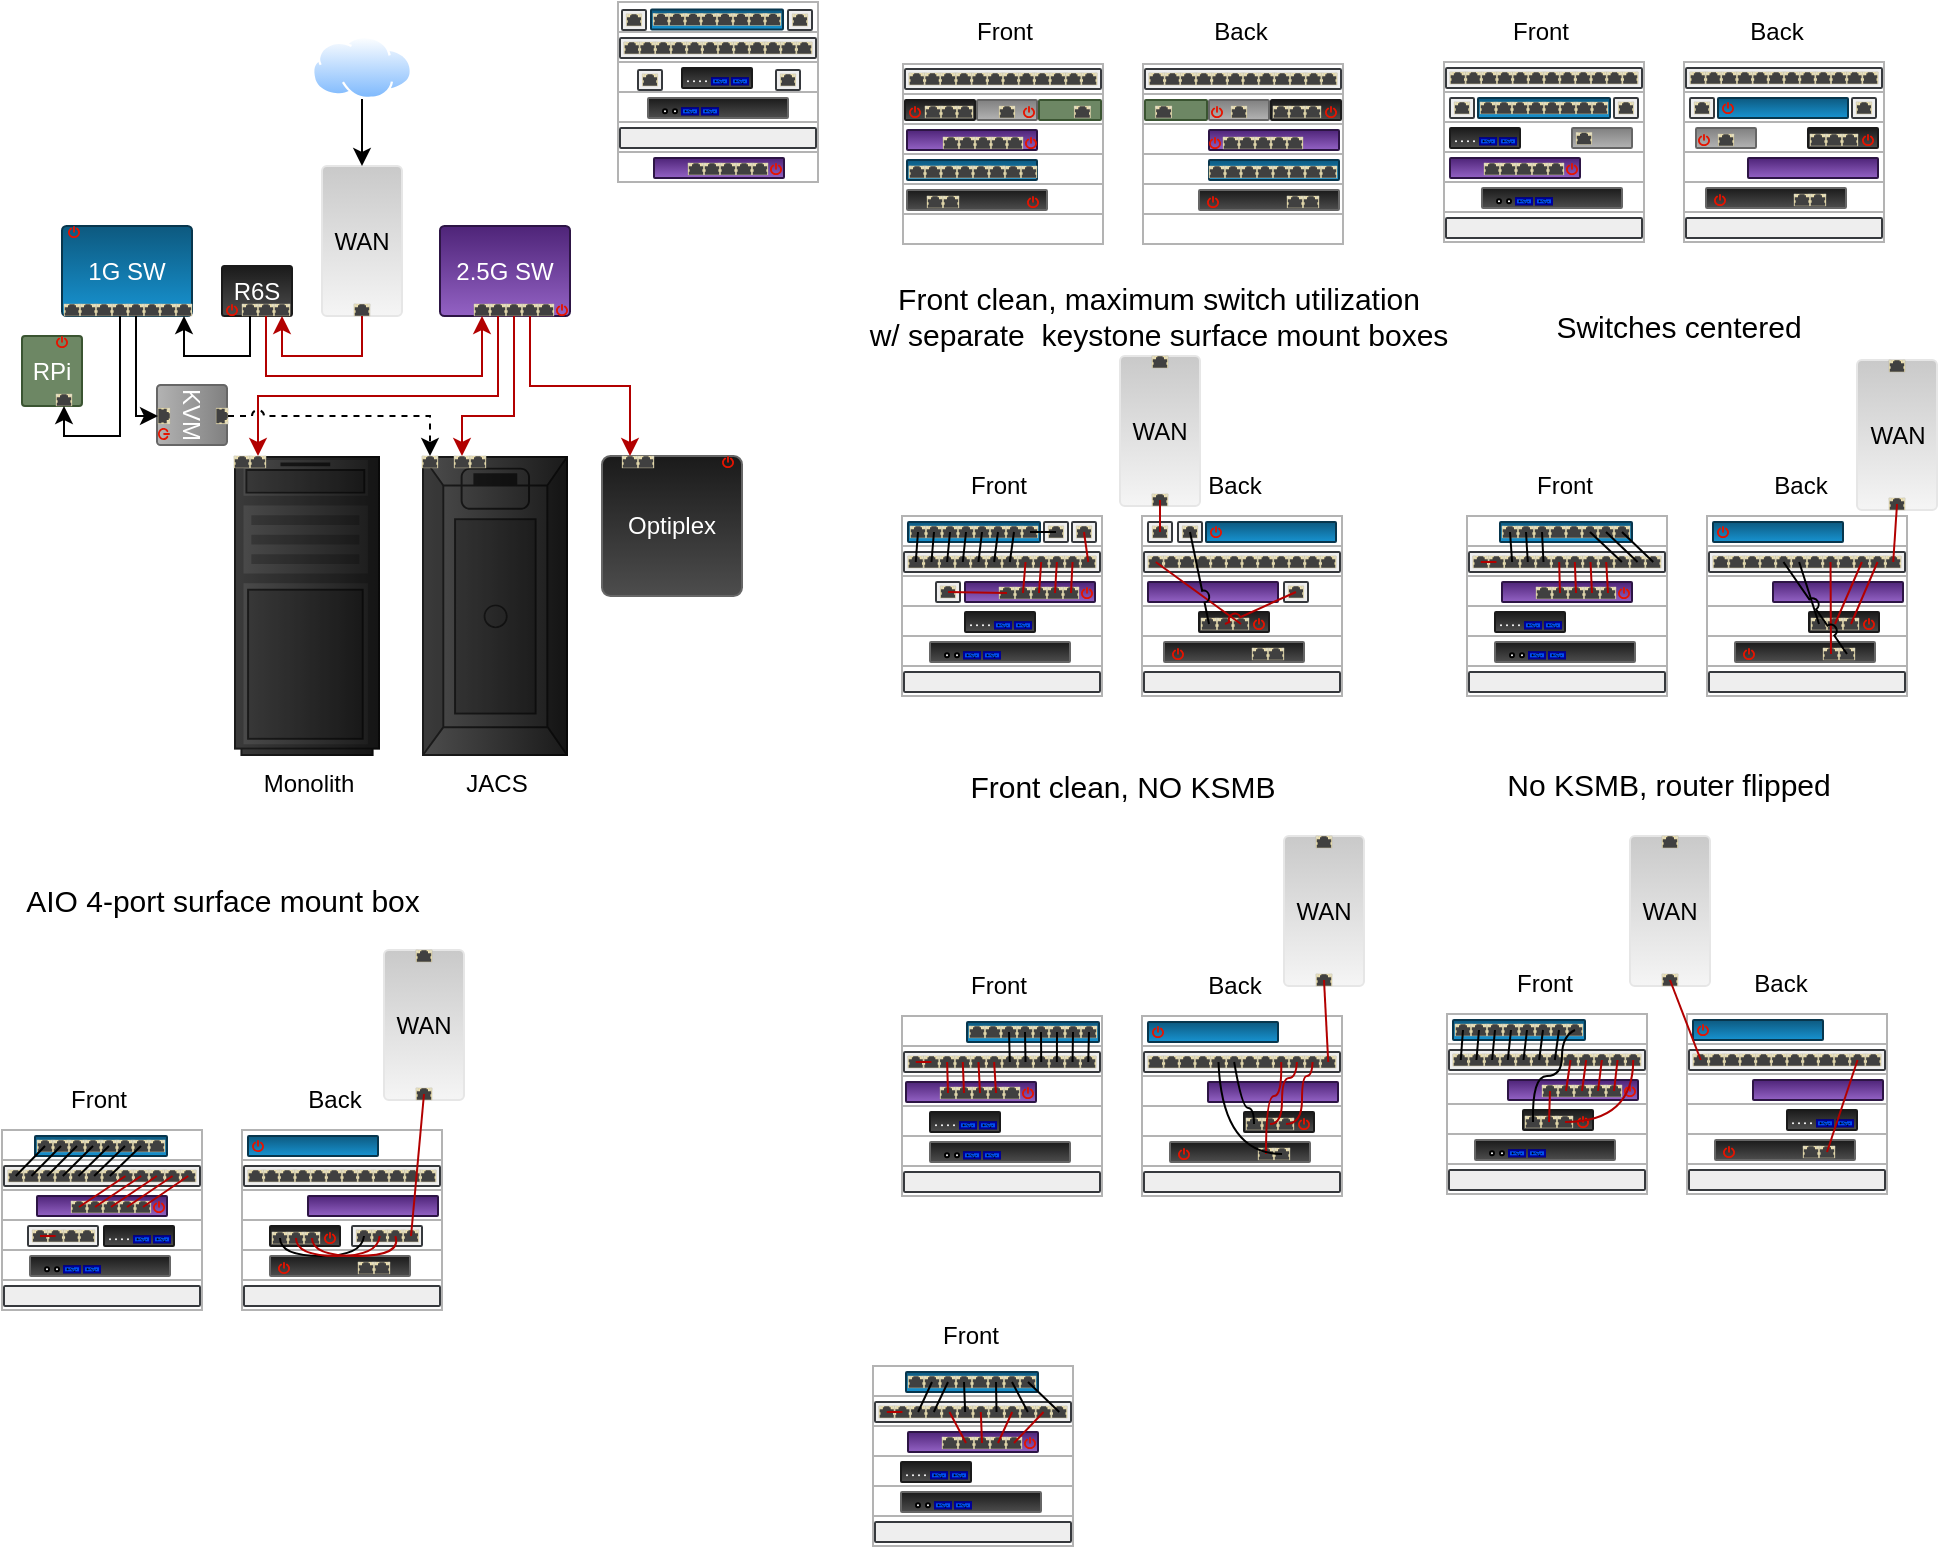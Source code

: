 <mxfile version="20.8.0" type="github">
  <diagram id="0CnZZreuBeIhkwFD8jHt" name="Page-1">
    <mxGraphModel dx="330" dy="180" grid="1" gridSize="10" guides="1" tooltips="1" connect="1" arrows="1" fold="1" page="1" pageScale="1" pageWidth="1100" pageHeight="850" math="0" shadow="0">
      <root>
        <mxCell id="0" />
        <mxCell id="1" parent="0" />
        <mxCell id="-WMzbuSS4cT7NCiOaMp4-699" value="" style="shape=table;startSize=0;container=1;collapsible=0;childLayout=tableLayout;flipH=1;strokeColor=#B3B3B3;" parent="1" vertex="1">
          <mxGeometry x="150" y="587" width="100" height="90" as="geometry" />
        </mxCell>
        <mxCell id="-WMzbuSS4cT7NCiOaMp4-700" value="" style="shape=tableRow;horizontal=0;startSize=0;swimlaneHead=0;swimlaneBody=0;top=0;left=0;bottom=0;right=0;collapsible=0;dropTarget=0;fillColor=none;points=[[0,0.5],[1,0.5]];portConstraint=eastwest;" parent="-WMzbuSS4cT7NCiOaMp4-699" vertex="1">
          <mxGeometry width="100" height="15" as="geometry" />
        </mxCell>
        <mxCell id="-WMzbuSS4cT7NCiOaMp4-701" value="" style="shape=partialRectangle;html=1;whiteSpace=wrap;connectable=0;overflow=hidden;fillColor=none;top=0;left=0;bottom=0;right=0;pointerEvents=1;" parent="-WMzbuSS4cT7NCiOaMp4-700" vertex="1">
          <mxGeometry width="100" height="15" as="geometry">
            <mxRectangle width="100" height="15" as="alternateBounds" />
          </mxGeometry>
        </mxCell>
        <mxCell id="-WMzbuSS4cT7NCiOaMp4-702" value="" style="shape=tableRow;horizontal=0;startSize=0;swimlaneHead=0;swimlaneBody=0;top=0;left=0;bottom=0;right=0;collapsible=0;dropTarget=0;fillColor=none;points=[[0,0.5],[1,0.5]];portConstraint=eastwest;" parent="-WMzbuSS4cT7NCiOaMp4-699" vertex="1">
          <mxGeometry y="15" width="100" height="15" as="geometry" />
        </mxCell>
        <mxCell id="-WMzbuSS4cT7NCiOaMp4-703" value="" style="shape=partialRectangle;html=1;whiteSpace=wrap;connectable=0;overflow=hidden;fillColor=none;top=0;left=0;bottom=0;right=0;pointerEvents=1;" parent="-WMzbuSS4cT7NCiOaMp4-702" vertex="1">
          <mxGeometry width="100" height="15" as="geometry">
            <mxRectangle width="100" height="15" as="alternateBounds" />
          </mxGeometry>
        </mxCell>
        <mxCell id="-WMzbuSS4cT7NCiOaMp4-704" value="" style="shape=tableRow;horizontal=0;startSize=0;swimlaneHead=0;swimlaneBody=0;top=0;left=0;bottom=0;right=0;collapsible=0;dropTarget=0;fillColor=none;points=[[0,0.5],[1,0.5]];portConstraint=eastwest;" parent="-WMzbuSS4cT7NCiOaMp4-699" vertex="1">
          <mxGeometry y="30" width="100" height="15" as="geometry" />
        </mxCell>
        <mxCell id="-WMzbuSS4cT7NCiOaMp4-705" value="" style="shape=partialRectangle;html=1;whiteSpace=wrap;connectable=0;overflow=hidden;fillColor=none;top=0;left=0;bottom=0;right=0;pointerEvents=1;" parent="-WMzbuSS4cT7NCiOaMp4-704" vertex="1">
          <mxGeometry width="100" height="15" as="geometry">
            <mxRectangle width="100" height="15" as="alternateBounds" />
          </mxGeometry>
        </mxCell>
        <mxCell id="-WMzbuSS4cT7NCiOaMp4-706" value="" style="shape=tableRow;horizontal=0;startSize=0;swimlaneHead=0;swimlaneBody=0;top=0;left=0;bottom=0;right=0;collapsible=0;dropTarget=0;fillColor=none;points=[[0,0.5],[1,0.5]];portConstraint=eastwest;" parent="-WMzbuSS4cT7NCiOaMp4-699" vertex="1">
          <mxGeometry y="45" width="100" height="15" as="geometry" />
        </mxCell>
        <mxCell id="-WMzbuSS4cT7NCiOaMp4-707" value="" style="shape=partialRectangle;html=1;whiteSpace=wrap;connectable=0;overflow=hidden;fillColor=none;top=0;left=0;bottom=0;right=0;pointerEvents=1;" parent="-WMzbuSS4cT7NCiOaMp4-706" vertex="1">
          <mxGeometry width="100" height="15" as="geometry">
            <mxRectangle width="100" height="15" as="alternateBounds" />
          </mxGeometry>
        </mxCell>
        <mxCell id="-WMzbuSS4cT7NCiOaMp4-708" value="" style="shape=tableRow;horizontal=0;startSize=0;swimlaneHead=0;swimlaneBody=0;top=0;left=0;bottom=0;right=0;collapsible=0;dropTarget=0;fillColor=none;points=[[0,0.5],[1,0.5]];portConstraint=eastwest;" parent="-WMzbuSS4cT7NCiOaMp4-699" vertex="1">
          <mxGeometry y="60" width="100" height="15" as="geometry" />
        </mxCell>
        <mxCell id="-WMzbuSS4cT7NCiOaMp4-709" value="" style="shape=partialRectangle;html=1;whiteSpace=wrap;connectable=0;overflow=hidden;fillColor=none;top=0;left=0;bottom=0;right=0;pointerEvents=1;" parent="-WMzbuSS4cT7NCiOaMp4-708" vertex="1">
          <mxGeometry width="100" height="15" as="geometry">
            <mxRectangle width="100" height="15" as="alternateBounds" />
          </mxGeometry>
        </mxCell>
        <mxCell id="-WMzbuSS4cT7NCiOaMp4-710" value="" style="shape=tableRow;horizontal=0;startSize=0;swimlaneHead=0;swimlaneBody=0;top=0;left=0;bottom=0;right=0;collapsible=0;dropTarget=0;fillColor=none;points=[[0,0.5],[1,0.5]];portConstraint=eastwest;" parent="-WMzbuSS4cT7NCiOaMp4-699" vertex="1">
          <mxGeometry y="75" width="100" height="15" as="geometry" />
        </mxCell>
        <mxCell id="-WMzbuSS4cT7NCiOaMp4-711" value="" style="shape=partialRectangle;html=1;whiteSpace=wrap;connectable=0;overflow=hidden;fillColor=none;top=0;left=0;bottom=0;right=0;pointerEvents=1;" parent="-WMzbuSS4cT7NCiOaMp4-710" vertex="1">
          <mxGeometry width="100" height="15" as="geometry">
            <mxRectangle width="100" height="15" as="alternateBounds" />
          </mxGeometry>
        </mxCell>
        <mxCell id="-WMzbuSS4cT7NCiOaMp4-836" value="" style="group" parent="1" vertex="1" connectable="0">
          <mxGeometry x="205" y="635" width="35" height="10" as="geometry" />
        </mxCell>
        <mxCell id="-WMzbuSS4cT7NCiOaMp4-837" value="" style="rounded=1;whiteSpace=wrap;html=1;spacing=2;fillColor=#eeeeee;strokeColor=#36393d;gradientDirection=east;arcSize=6;imageWidth=24;flipH=0;shadow=0;glass=0;labelBackgroundColor=none;sketch=0;fillStyle=auto;strokeWidth=1;direction=south;movable=1;resizable=1;rotatable=1;deletable=1;editable=1;connectable=1;" parent="-WMzbuSS4cT7NCiOaMp4-836" vertex="1">
          <mxGeometry width="35" height="10" as="geometry" />
        </mxCell>
        <mxCell id="-WMzbuSS4cT7NCiOaMp4-838" value="" style="html=1;verticalLabelPosition=bottom;verticalAlign=top;outlineConnect=0;shadow=0;dashed=0;shape=mxgraph.rack.hpe_aruba.switches.rj45_sfp;fillColor=#1A1A1A;gradientColor=#4D4D4D;gradientDirection=west;rounded=1;glass=0;labelBackgroundColor=none;sketch=0;fillStyle=auto;strokeColor=default;strokeWidth=1;fontColor=#FFFFFF;movable=1;resizable=1;rotatable=1;deletable=1;editable=1;connectable=1;flipH=0;" parent="-WMzbuSS4cT7NCiOaMp4-836" vertex="1">
          <mxGeometry x="2.08" y="2" width="7.84" height="6" as="geometry" />
        </mxCell>
        <mxCell id="-WMzbuSS4cT7NCiOaMp4-839" value="" style="html=1;verticalLabelPosition=bottom;verticalAlign=top;outlineConnect=0;shadow=0;dashed=0;shape=mxgraph.rack.hpe_aruba.switches.rj45_sfp;fillColor=#1A1A1A;gradientColor=#4D4D4D;gradientDirection=west;rounded=1;glass=0;labelBackgroundColor=none;sketch=0;fillStyle=auto;strokeColor=default;strokeWidth=1;fontColor=#FFFFFF;movable=1;resizable=1;rotatable=1;deletable=1;editable=1;connectable=1;flipH=0;" parent="-WMzbuSS4cT7NCiOaMp4-836" vertex="1">
          <mxGeometry x="9.92" y="2" width="7.84" height="6" as="geometry" />
        </mxCell>
        <mxCell id="-WMzbuSS4cT7NCiOaMp4-840" value="" style="html=1;verticalLabelPosition=bottom;verticalAlign=top;outlineConnect=0;shadow=0;dashed=0;shape=mxgraph.rack.hpe_aruba.switches.rj45_sfp;fillColor=#1A1A1A;gradientColor=#4D4D4D;gradientDirection=west;rounded=1;glass=0;labelBackgroundColor=none;sketch=0;fillStyle=auto;strokeColor=default;strokeWidth=1;fontColor=#FFFFFF;movable=1;resizable=1;rotatable=1;deletable=1;editable=1;connectable=1;flipH=0;" parent="-WMzbuSS4cT7NCiOaMp4-836" vertex="1">
          <mxGeometry x="17.76" y="2" width="7.84" height="6" as="geometry" />
        </mxCell>
        <mxCell id="-WMzbuSS4cT7NCiOaMp4-841" value="" style="html=1;verticalLabelPosition=bottom;verticalAlign=top;outlineConnect=0;shadow=0;dashed=0;shape=mxgraph.rack.hpe_aruba.switches.rj45_sfp;fillColor=#1A1A1A;gradientColor=#4D4D4D;gradientDirection=west;rounded=1;glass=0;labelBackgroundColor=none;sketch=0;fillStyle=auto;strokeColor=default;strokeWidth=1;fontColor=#FFFFFF;movable=1;resizable=1;rotatable=1;deletable=1;editable=1;connectable=1;flipH=0;" parent="-WMzbuSS4cT7NCiOaMp4-836" vertex="1">
          <mxGeometry x="25.6" y="2" width="7.84" height="6" as="geometry" />
        </mxCell>
        <mxCell id="XUGBaXw22ZNxGBCzZ_FS-78" value="" style="group" parent="1" vertex="1" connectable="0">
          <mxGeometry x="140" y="155" width="35" height="25" as="geometry" />
        </mxCell>
        <mxCell id="XUGBaXw22ZNxGBCzZ_FS-18" value="&lt;font color=&quot;#FFFFFF&quot;&gt;R6S&lt;/font&gt;" style="rounded=1;whiteSpace=wrap;html=1;spacing=2;fillColor=#1A1A1A;gradientColor=#4D4D4D;strokeColor=#1A1A1A;gradientDirection=south;arcSize=5;imageWidth=24;flipH=0;" parent="XUGBaXw22ZNxGBCzZ_FS-78" vertex="1">
          <mxGeometry width="35" height="25" as="geometry" />
        </mxCell>
        <mxCell id="XUGBaXw22ZNxGBCzZ_FS-19" value="" style="html=1;verticalLabelPosition=bottom;verticalAlign=top;outlineConnect=0;shadow=0;dashed=0;shape=mxgraph.rack.hpe_aruba.switches.rj45_sfp;fillColor=#1A1A1A;gradientColor=#4D4D4D;gradientDirection=west;noLabel=0;movable=1;resizable=1;rotatable=1;deletable=1;editable=1;connectable=1;" parent="XUGBaXw22ZNxGBCzZ_FS-78" vertex="1">
          <mxGeometry x="26" y="19" width="8" height="6" as="geometry" />
        </mxCell>
        <mxCell id="XUGBaXw22ZNxGBCzZ_FS-20" value="" style="html=1;verticalLabelPosition=bottom;verticalAlign=top;outlineConnect=0;shadow=0;dashed=0;shape=mxgraph.rack.hpe_aruba.switches.rj45_sfp;fillColor=#1A1A1A;gradientColor=default;gradientDirection=west;" parent="XUGBaXw22ZNxGBCzZ_FS-78" vertex="1">
          <mxGeometry x="18" y="19" width="8" height="6" as="geometry" />
        </mxCell>
        <mxCell id="XUGBaXw22ZNxGBCzZ_FS-21" value="" style="html=1;verticalLabelPosition=bottom;verticalAlign=top;outlineConnect=0;shadow=0;dashed=0;shape=mxgraph.rack.hpe_aruba.switches.rj45_sfp;fillColor=#1A1A1A;gradientColor=#4D4D4D;gradientDirection=west;" parent="XUGBaXw22ZNxGBCzZ_FS-78" vertex="1">
          <mxGeometry x="10" y="19" width="8" height="6" as="geometry" />
        </mxCell>
        <mxCell id="XUGBaXw22ZNxGBCzZ_FS-71" value="" style="shape=mxgraph.signs.tech.power;html=1;pointerEvents=1;fillColor=#e51400;strokeColor=none;verticalLabelPosition=bottom;verticalAlign=top;align=center;sketch=0;fontColor=#ffffff;fillStyle=auto;rounded=1;shadow=0;glass=0;dashed=1;labelBackgroundColor=none;strokeWidth=1;" parent="XUGBaXw22ZNxGBCzZ_FS-78" vertex="1">
          <mxGeometry x="2.0" y="19" width="6" height="6" as="geometry" />
        </mxCell>
        <mxCell id="XUGBaXw22ZNxGBCzZ_FS-83" value="" style="group" parent="1" vertex="1" connectable="0">
          <mxGeometry x="249" y="135" width="65" height="45" as="geometry" />
        </mxCell>
        <mxCell id="XUGBaXw22ZNxGBCzZ_FS-42" value="&lt;font color=&quot;#FFFFFF&quot;&gt;2.5G SW&lt;br&gt;&lt;/font&gt;" style="rounded=1;whiteSpace=wrap;html=1;spacing=2;fillColor=#4E2478;gradientColor=#9362C4;strokeColor=#2D1545;gradientDirection=south;arcSize=5;imageWidth=24;flipH=0;aspect=fixed;" parent="XUGBaXw22ZNxGBCzZ_FS-83" vertex="1">
          <mxGeometry width="65" height="45" as="geometry" />
        </mxCell>
        <mxCell id="XUGBaXw22ZNxGBCzZ_FS-47" value="" style="html=1;verticalLabelPosition=bottom;verticalAlign=top;outlineConnect=0;shadow=0;dashed=0;shape=mxgraph.rack.hpe_aruba.switches.rj45_sfp;fillColor=#1A1A1A;gradientColor=#4D4D4D;gradientDirection=west;" parent="XUGBaXw22ZNxGBCzZ_FS-83" vertex="1">
          <mxGeometry x="17" y="39" width="8" height="6" as="geometry" />
        </mxCell>
        <mxCell id="XUGBaXw22ZNxGBCzZ_FS-48" value="" style="html=1;verticalLabelPosition=bottom;verticalAlign=top;outlineConnect=0;shadow=0;dashed=0;shape=mxgraph.rack.hpe_aruba.switches.rj45_sfp;fillColor=#1A1A1A;gradientColor=#4D4D4D;gradientDirection=west;" parent="XUGBaXw22ZNxGBCzZ_FS-83" vertex="1">
          <mxGeometry x="49" y="39" width="8" height="6" as="geometry" />
        </mxCell>
        <mxCell id="XUGBaXw22ZNxGBCzZ_FS-49" value="" style="html=1;verticalLabelPosition=bottom;verticalAlign=top;outlineConnect=0;shadow=0;dashed=0;shape=mxgraph.rack.hpe_aruba.switches.rj45_sfp;fillColor=#1A1A1A;gradientColor=#4D4D4D;gradientDirection=west;" parent="XUGBaXw22ZNxGBCzZ_FS-83" vertex="1">
          <mxGeometry x="41" y="39" width="8" height="6" as="geometry" />
        </mxCell>
        <mxCell id="XUGBaXw22ZNxGBCzZ_FS-50" value="" style="html=1;verticalLabelPosition=bottom;verticalAlign=top;outlineConnect=0;shadow=0;dashed=0;shape=mxgraph.rack.hpe_aruba.switches.rj45_sfp;fillColor=#1A1A1A;gradientColor=#4D4D4D;gradientDirection=west;" parent="XUGBaXw22ZNxGBCzZ_FS-83" vertex="1">
          <mxGeometry x="33" y="39" width="8" height="6" as="geometry" />
        </mxCell>
        <mxCell id="XUGBaXw22ZNxGBCzZ_FS-51" value="" style="html=1;verticalLabelPosition=bottom;verticalAlign=top;outlineConnect=0;shadow=0;dashed=0;shape=mxgraph.rack.hpe_aruba.switches.rj45_sfp;fillColor=#1A1A1A;gradientColor=#4D4D4D;gradientDirection=west;" parent="XUGBaXw22ZNxGBCzZ_FS-83" vertex="1">
          <mxGeometry x="25" y="39" width="8" height="6" as="geometry" />
        </mxCell>
        <mxCell id="XUGBaXw22ZNxGBCzZ_FS-70" value="" style="shape=mxgraph.signs.tech.power;html=1;pointerEvents=1;fillColor=#e51400;strokeColor=none;verticalLabelPosition=bottom;verticalAlign=top;align=center;sketch=0;fontColor=#ffffff;fillStyle=auto;rounded=1;shadow=0;glass=0;dashed=1;labelBackgroundColor=none;strokeWidth=1;" parent="XUGBaXw22ZNxGBCzZ_FS-83" vertex="1">
          <mxGeometry x="58.0" y="39" width="6" height="6" as="geometry" />
        </mxCell>
        <mxCell id="XUGBaXw22ZNxGBCzZ_FS-84" value="" style="group;rotation=90;" parent="1" vertex="1" connectable="0">
          <mxGeometry x="110" y="212" width="30" height="35" as="geometry" />
        </mxCell>
        <mxCell id="XUGBaXw22ZNxGBCzZ_FS-72" value="KVM" style="rounded=1;whiteSpace=wrap;html=1;spacing=2;fillColor=#808080;gradientColor=#B3B3B3;strokeColor=#666666;gradientDirection=east;arcSize=6;imageWidth=24;flipH=0;shadow=0;glass=0;labelBackgroundColor=none;sketch=0;fillStyle=auto;strokeWidth=1;fontColor=#FFFFFF;direction=south;rotation=90;" parent="XUGBaXw22ZNxGBCzZ_FS-84" vertex="1">
          <mxGeometry width="30" height="35" as="geometry" />
        </mxCell>
        <mxCell id="XUGBaXw22ZNxGBCzZ_FS-73" value="" style="html=1;verticalLabelPosition=bottom;verticalAlign=top;outlineConnect=0;shadow=0;dashed=0;shape=mxgraph.rack.hpe_aruba.switches.rj45_sfp;fillColor=#1A1A1A;gradientColor=#4D4D4D;gradientDirection=west;rounded=1;glass=0;labelBackgroundColor=none;sketch=0;fillStyle=auto;strokeColor=default;strokeWidth=1;fontColor=#FFFFFF;rotation=90;" parent="XUGBaXw22ZNxGBCzZ_FS-84" vertex="1">
          <mxGeometry x="-3" y="15" width="8" height="6" as="geometry" />
        </mxCell>
        <mxCell id="XUGBaXw22ZNxGBCzZ_FS-74" value="" style="html=1;verticalLabelPosition=bottom;verticalAlign=top;outlineConnect=0;shadow=0;dashed=0;shape=mxgraph.rack.hpe_aruba.switches.rj45_sfp;fillColor=#1A1A1A;gradientColor=#4D4D4D;gradientDirection=west;rounded=1;glass=0;labelBackgroundColor=none;sketch=0;fillStyle=auto;strokeColor=default;strokeWidth=1;fontColor=#FFFFFF;rotation=90;" parent="XUGBaXw22ZNxGBCzZ_FS-84" vertex="1">
          <mxGeometry x="26" y="15" width="8" height="6" as="geometry" />
        </mxCell>
        <mxCell id="XUGBaXw22ZNxGBCzZ_FS-75" value="" style="shape=mxgraph.signs.tech.power;html=1;pointerEvents=1;fillColor=#e51400;strokeColor=none;verticalLabelPosition=bottom;verticalAlign=top;align=center;sketch=0;fontColor=#ffffff;fillStyle=auto;rounded=1;shadow=0;glass=0;labelBackgroundColor=none;strokeWidth=1;rotation=90;" parent="XUGBaXw22ZNxGBCzZ_FS-84" vertex="1">
          <mxGeometry x="-2" y="24" width="6" height="6" as="geometry" />
        </mxCell>
        <mxCell id="XUGBaXw22ZNxGBCzZ_FS-85" value="" style="group" parent="1" vertex="1" connectable="0">
          <mxGeometry x="60" y="135" width="65" height="45" as="geometry" />
        </mxCell>
        <mxCell id="XUGBaXw22ZNxGBCzZ_FS-44" value="&lt;font color=&quot;#FFFFFF&quot;&gt;1G SW&lt;/font&gt;" style="rounded=1;whiteSpace=wrap;html=1;spacing=2;fillColor=#0d597f;gradientColor=#1793d1;strokeColor=#08364D;gradientDirection=south;arcSize=5;imageWidth=24;flipH=0;glass=0;shadow=0;aspect=fixed;" parent="XUGBaXw22ZNxGBCzZ_FS-85" vertex="1">
          <mxGeometry width="65" height="45" as="geometry" />
        </mxCell>
        <mxCell id="XUGBaXw22ZNxGBCzZ_FS-52" value="" style="html=1;verticalLabelPosition=bottom;verticalAlign=top;outlineConnect=0;shadow=0;dashed=0;shape=mxgraph.rack.hpe_aruba.switches.rj45_sfp;fillColor=#1A1A1A;gradientColor=#4D4D4D;gradientDirection=west;" parent="XUGBaXw22ZNxGBCzZ_FS-85" vertex="1">
          <mxGeometry x="57" y="39" width="8" height="6" as="geometry" />
        </mxCell>
        <mxCell id="XUGBaXw22ZNxGBCzZ_FS-53" value="" style="html=1;verticalLabelPosition=bottom;verticalAlign=top;outlineConnect=0;shadow=0;dashed=0;shape=mxgraph.rack.hpe_aruba.switches.rj45_sfp;fillColor=#1A1A1A;gradientColor=#4D4D4D;gradientDirection=west;" parent="XUGBaXw22ZNxGBCzZ_FS-85" vertex="1">
          <mxGeometry x="49" y="39" width="8" height="6" as="geometry" />
        </mxCell>
        <mxCell id="XUGBaXw22ZNxGBCzZ_FS-54" value="" style="html=1;verticalLabelPosition=bottom;verticalAlign=top;outlineConnect=0;shadow=0;dashed=0;shape=mxgraph.rack.hpe_aruba.switches.rj45_sfp;fillColor=#1A1A1A;gradientColor=#4D4D4D;gradientDirection=west;" parent="XUGBaXw22ZNxGBCzZ_FS-85" vertex="1">
          <mxGeometry x="41" y="39" width="8" height="6" as="geometry" />
        </mxCell>
        <mxCell id="XUGBaXw22ZNxGBCzZ_FS-55" value="" style="html=1;verticalLabelPosition=bottom;verticalAlign=top;outlineConnect=0;shadow=0;dashed=0;shape=mxgraph.rack.hpe_aruba.switches.rj45_sfp;fillColor=#1A1A1A;gradientColor=#4D4D4D;gradientDirection=west;" parent="XUGBaXw22ZNxGBCzZ_FS-85" vertex="1">
          <mxGeometry x="33" y="39" width="8" height="6" as="geometry" />
        </mxCell>
        <mxCell id="XUGBaXw22ZNxGBCzZ_FS-56" value="" style="html=1;verticalLabelPosition=bottom;verticalAlign=top;outlineConnect=0;shadow=0;dashed=0;shape=mxgraph.rack.hpe_aruba.switches.rj45_sfp;fillColor=#1A1A1A;gradientColor=#4D4D4D;gradientDirection=west;" parent="XUGBaXw22ZNxGBCzZ_FS-85" vertex="1">
          <mxGeometry x="25" y="39" width="8" height="6" as="geometry" />
        </mxCell>
        <mxCell id="XUGBaXw22ZNxGBCzZ_FS-57" value="" style="html=1;verticalLabelPosition=bottom;verticalAlign=top;outlineConnect=0;shadow=0;dashed=0;shape=mxgraph.rack.hpe_aruba.switches.rj45_sfp;fillColor=#1A1A1A;gradientColor=#4D4D4D;gradientDirection=west;" parent="XUGBaXw22ZNxGBCzZ_FS-85" vertex="1">
          <mxGeometry x="17" y="39" width="8" height="6" as="geometry" />
        </mxCell>
        <mxCell id="XUGBaXw22ZNxGBCzZ_FS-58" value="" style="html=1;verticalLabelPosition=bottom;verticalAlign=top;outlineConnect=0;shadow=0;dashed=0;shape=mxgraph.rack.hpe_aruba.switches.rj45_sfp;fillColor=#1A1A1A;gradientColor=#4D4D4D;gradientDirection=west;" parent="XUGBaXw22ZNxGBCzZ_FS-85" vertex="1">
          <mxGeometry x="9" y="39" width="8" height="6" as="geometry" />
        </mxCell>
        <mxCell id="XUGBaXw22ZNxGBCzZ_FS-59" value="" style="html=1;verticalLabelPosition=bottom;verticalAlign=top;outlineConnect=0;shadow=0;dashed=0;shape=mxgraph.rack.hpe_aruba.switches.rj45_sfp;fillColor=#1A1A1A;gradientColor=#4D4D4D;gradientDirection=west;" parent="XUGBaXw22ZNxGBCzZ_FS-85" vertex="1">
          <mxGeometry x="1" y="39" width="8" height="6" as="geometry" />
        </mxCell>
        <mxCell id="XUGBaXw22ZNxGBCzZ_FS-69" value="" style="shape=mxgraph.signs.tech.power;html=1;pointerEvents=1;fillColor=#e51400;strokeColor=none;verticalLabelPosition=bottom;verticalAlign=top;align=center;sketch=0;fontColor=#ffffff;fillStyle=auto;rounded=1;shadow=0;glass=0;dashed=1;labelBackgroundColor=none;strokeWidth=1;" parent="XUGBaXw22ZNxGBCzZ_FS-85" vertex="1">
          <mxGeometry x="3.0" width="6" height="6" as="geometry" />
        </mxCell>
        <mxCell id="XUGBaXw22ZNxGBCzZ_FS-86" value="" style="group" parent="1" vertex="1" connectable="0">
          <mxGeometry x="40" y="190" width="30" height="35" as="geometry" />
        </mxCell>
        <mxCell id="XUGBaXw22ZNxGBCzZ_FS-76" value="RPi" style="rounded=1;whiteSpace=wrap;html=1;spacing=2;fillColor=#6d8764;strokeColor=#3A5431;gradientDirection=west;arcSize=5;imageWidth=24;flipH=0;fontColor=#ffffff;direction=south;" parent="XUGBaXw22ZNxGBCzZ_FS-86" vertex="1">
          <mxGeometry width="30" height="35" as="geometry" />
        </mxCell>
        <mxCell id="XUGBaXw22ZNxGBCzZ_FS-77" value="" style="html=1;verticalLabelPosition=bottom;verticalAlign=top;outlineConnect=0;shadow=0;dashed=0;shape=mxgraph.rack.hpe_aruba.switches.rj45_sfp;fillColor=#1A1A1A;gradientColor=#4D4D4D;gradientDirection=west;rounded=1;glass=0;labelBackgroundColor=none;sketch=0;fillStyle=auto;strokeColor=default;strokeWidth=1;fontColor=#FFFFFF;" parent="XUGBaXw22ZNxGBCzZ_FS-86" vertex="1">
          <mxGeometry x="17" y="29" width="8" height="6" as="geometry" />
        </mxCell>
        <mxCell id="5v8TwEF7WNj_8TQKv6hW-264" value="" style="shape=mxgraph.signs.tech.power;html=1;pointerEvents=1;fillColor=#e51400;strokeColor=none;verticalLabelPosition=bottom;verticalAlign=top;align=center;sketch=0;fontColor=#ffffff;fillStyle=auto;" parent="XUGBaXw22ZNxGBCzZ_FS-86" vertex="1">
          <mxGeometry x="17.0" width="6" height="6" as="geometry" />
        </mxCell>
        <mxCell id="XUGBaXw22ZNxGBCzZ_FS-87" value="" style="group" parent="1" vertex="1" connectable="0">
          <mxGeometry x="330" y="250" width="70" height="70" as="geometry" />
        </mxCell>
        <mxCell id="XUGBaXw22ZNxGBCzZ_FS-63" value="Optiplex" style="rounded=1;whiteSpace=wrap;html=1;spacing=2;fillColor=#1A1A1A;gradientColor=#4D4D4D;strokeColor=#666666;gradientDirection=south;arcSize=6;imageWidth=24;flipH=0;fontColor=#FFFFFF;aspect=fixed;glass=0;shadow=0;" parent="XUGBaXw22ZNxGBCzZ_FS-87" vertex="1">
          <mxGeometry width="70" height="70" as="geometry" />
        </mxCell>
        <mxCell id="XUGBaXw22ZNxGBCzZ_FS-64" value="" style="html=1;verticalLabelPosition=bottom;verticalAlign=top;outlineConnect=0;shadow=0;dashed=0;shape=mxgraph.rack.hpe_aruba.switches.rj45_sfp;fillColor=#1A1A1A;gradientColor=#4D4D4D;gradientDirection=west;" parent="XUGBaXw22ZNxGBCzZ_FS-87" vertex="1">
          <mxGeometry x="10" width="8" height="6" as="geometry" />
        </mxCell>
        <mxCell id="XUGBaXw22ZNxGBCzZ_FS-65" value="" style="html=1;verticalLabelPosition=bottom;verticalAlign=top;outlineConnect=0;shadow=0;dashed=0;shape=mxgraph.rack.hpe_aruba.switches.rj45_sfp;fillColor=#1A1A1A;gradientColor=#4D4D4D;gradientDirection=west;" parent="XUGBaXw22ZNxGBCzZ_FS-87" vertex="1">
          <mxGeometry x="18" width="8" height="6" as="geometry" />
        </mxCell>
        <mxCell id="XUGBaXw22ZNxGBCzZ_FS-67" value="" style="shape=mxgraph.signs.tech.power;html=1;pointerEvents=1;fillColor=#e51400;strokeColor=none;verticalLabelPosition=bottom;verticalAlign=top;align=center;sketch=0;fontColor=#ffffff;fillStyle=auto;" parent="XUGBaXw22ZNxGBCzZ_FS-87" vertex="1">
          <mxGeometry x="60" width="6" height="6" as="geometry" />
        </mxCell>
        <mxCell id="cZjmozA2oQzg9VcN77ly-15" value="" style="group" parent="1" vertex="1" connectable="0">
          <mxGeometry x="190" y="105" width="40" height="75" as="geometry" />
        </mxCell>
        <mxCell id="cZjmozA2oQzg9VcN77ly-4" value="WAN" style="rounded=1;whiteSpace=wrap;html=1;spacing=2;fillColor=#f5f5f5;gradientColor=#C9C9C9;strokeColor=#E6E6E6;gradientDirection=west;arcSize=6;imageWidth=24;flipH=0;shadow=0;glass=0;labelBackgroundColor=none;sketch=0;fillStyle=auto;strokeWidth=1;direction=south;" parent="cZjmozA2oQzg9VcN77ly-15" vertex="1">
          <mxGeometry width="40" height="75" as="geometry" />
        </mxCell>
        <mxCell id="cZjmozA2oQzg9VcN77ly-8" value="" style="html=1;verticalLabelPosition=bottom;verticalAlign=top;outlineConnect=0;shadow=0;dashed=0;shape=mxgraph.rack.hpe_aruba.switches.rj45_sfp;fillColor=#1A1A1A;gradientColor=#4D4D4D;gradientDirection=west;rounded=1;glass=0;labelBackgroundColor=none;sketch=0;fillStyle=auto;strokeColor=default;strokeWidth=1;fontColor=#FFFFFF;" parent="cZjmozA2oQzg9VcN77ly-15" vertex="1">
          <mxGeometry x="16" y="69" width="8" height="6" as="geometry" />
        </mxCell>
        <mxCell id="cZjmozA2oQzg9VcN77ly-20" style="edgeStyle=elbowEdgeStyle;rounded=0;orthogonalLoop=1;jettySize=auto;html=1;fillColor=#e51400;strokeColor=#B20000;" parent="1" source="XUGBaXw22ZNxGBCzZ_FS-20" target="XUGBaXw22ZNxGBCzZ_FS-47" edge="1">
          <mxGeometry relative="1" as="geometry">
            <Array as="points">
              <mxPoint x="210" y="210" />
            </Array>
          </mxGeometry>
        </mxCell>
        <mxCell id="cZjmozA2oQzg9VcN77ly-17" style="rounded=0;orthogonalLoop=1;jettySize=auto;html=1;edgeStyle=elbowEdgeStyle;fillColor=#e51400;strokeColor=#B20000;" parent="1" source="cZjmozA2oQzg9VcN77ly-8" target="XUGBaXw22ZNxGBCzZ_FS-19" edge="1">
          <mxGeometry relative="1" as="geometry">
            <Array as="points">
              <mxPoint x="190" y="200" />
            </Array>
          </mxGeometry>
        </mxCell>
        <mxCell id="cZjmozA2oQzg9VcN77ly-21" style="edgeStyle=elbowEdgeStyle;rounded=0;orthogonalLoop=1;jettySize=auto;html=1;" parent="1" source="XUGBaXw22ZNxGBCzZ_FS-21" target="XUGBaXw22ZNxGBCzZ_FS-52" edge="1">
          <mxGeometry relative="1" as="geometry">
            <Array as="points">
              <mxPoint x="130" y="200" />
            </Array>
          </mxGeometry>
        </mxCell>
        <mxCell id="cZjmozA2oQzg9VcN77ly-23" style="edgeStyle=elbowEdgeStyle;rounded=0;orthogonalLoop=1;jettySize=auto;html=1;" parent="1" source="cZjmozA2oQzg9VcN77ly-22" target="cZjmozA2oQzg9VcN77ly-4" edge="1">
          <mxGeometry relative="1" as="geometry">
            <mxPoint x="210" y="105" as="targetPoint" />
          </mxGeometry>
        </mxCell>
        <mxCell id="cZjmozA2oQzg9VcN77ly-22" value="" style="aspect=fixed;perimeter=ellipsePerimeter;html=1;align=center;shadow=0;dashed=0;spacingTop=3;image;image=img/lib/active_directory/internet_cloud.svg;glass=0;sketch=0;strokeColor=#E6E6E6;fillColor=none;gradientColor=#C9C9C9;gradientDirection=west;" parent="1" vertex="1">
          <mxGeometry x="185" y="40" width="50" height="31.5" as="geometry" />
        </mxCell>
        <mxCell id="cZjmozA2oQzg9VcN77ly-35" style="edgeStyle=elbowEdgeStyle;rounded=0;orthogonalLoop=1;jettySize=auto;html=1;elbow=vertical;fillColor=#e51400;strokeColor=#B20000;" parent="1" source="XUGBaXw22ZNxGBCzZ_FS-51" target="cZjmozA2oQzg9VcN77ly-29" edge="1">
          <mxGeometry relative="1" as="geometry">
            <Array as="points">
              <mxPoint x="200" y="220" />
            </Array>
          </mxGeometry>
        </mxCell>
        <mxCell id="cZjmozA2oQzg9VcN77ly-36" style="edgeStyle=elbowEdgeStyle;rounded=0;orthogonalLoop=1;jettySize=auto;elbow=vertical;html=1;fillColor=#e51400;strokeColor=#B20000;" parent="1" source="XUGBaXw22ZNxGBCzZ_FS-50" target="cZjmozA2oQzg9VcN77ly-32" edge="1">
          <mxGeometry relative="1" as="geometry">
            <Array as="points">
              <mxPoint x="280" y="230" />
            </Array>
          </mxGeometry>
        </mxCell>
        <mxCell id="cZjmozA2oQzg9VcN77ly-37" style="edgeStyle=elbowEdgeStyle;rounded=0;orthogonalLoop=1;jettySize=auto;elbow=vertical;html=1;fillColor=#e51400;strokeColor=#B20000;" parent="1" source="XUGBaXw22ZNxGBCzZ_FS-49" target="XUGBaXw22ZNxGBCzZ_FS-64" edge="1">
          <mxGeometry relative="1" as="geometry" />
        </mxCell>
        <mxCell id="cZjmozA2oQzg9VcN77ly-42" style="edgeStyle=elbowEdgeStyle;rounded=0;orthogonalLoop=1;jettySize=auto;elbow=vertical;html=1;" parent="1" source="XUGBaXw22ZNxGBCzZ_FS-56" target="XUGBaXw22ZNxGBCzZ_FS-77" edge="1">
          <mxGeometry relative="1" as="geometry">
            <Array as="points">
              <mxPoint x="70" y="240" />
            </Array>
          </mxGeometry>
        </mxCell>
        <mxCell id="cZjmozA2oQzg9VcN77ly-43" value="" style="group" parent="1" vertex="1" connectable="0">
          <mxGeometry x="240" y="250" width="73" height="150" as="geometry" />
        </mxCell>
        <mxCell id="XUGBaXw22ZNxGBCzZ_FS-25" value="JACS" style="strokeColor=#666666;html=1;verticalLabelPosition=bottom;labelBackgroundColor=none;verticalAlign=top;outlineConnect=0;shadow=0;dashed=0;shape=mxgraph.rack.general.server_3;fontColor=#000000;fillColor=#1A1A1A;gradientColor=#4D4D4D;gradientDirection=west;" parent="cZjmozA2oQzg9VcN77ly-43" vertex="1">
          <mxGeometry width="73" height="150" as="geometry" />
        </mxCell>
        <mxCell id="cZjmozA2oQzg9VcN77ly-30" value="" style="html=1;verticalLabelPosition=bottom;verticalAlign=top;outlineConnect=0;shadow=0;dashed=0;shape=mxgraph.rack.hpe_aruba.switches.rj45_sfp;fillColor=#1A1A1A;gradientColor=#4D4D4D;gradientDirection=west;rounded=1;glass=0;labelBackgroundColor=none;sketch=0;fillStyle=auto;strokeColor=default;strokeWidth=1;fontColor=#FFFFFF;" parent="cZjmozA2oQzg9VcN77ly-43" vertex="1">
          <mxGeometry width="8" height="6" as="geometry" />
        </mxCell>
        <mxCell id="cZjmozA2oQzg9VcN77ly-32" value="" style="html=1;verticalLabelPosition=bottom;verticalAlign=top;outlineConnect=0;shadow=0;dashed=0;shape=mxgraph.rack.hpe_aruba.switches.rj45_sfp;fillColor=#1A1A1A;gradientColor=#4D4D4D;gradientDirection=west;rounded=1;glass=0;labelBackgroundColor=none;sketch=0;fillStyle=auto;strokeColor=default;strokeWidth=1;fontColor=#FFFFFF;" parent="cZjmozA2oQzg9VcN77ly-43" vertex="1">
          <mxGeometry x="16" width="8" height="6" as="geometry" />
        </mxCell>
        <mxCell id="cZjmozA2oQzg9VcN77ly-33" value="" style="html=1;verticalLabelPosition=bottom;verticalAlign=top;outlineConnect=0;shadow=0;dashed=0;shape=mxgraph.rack.hpe_aruba.switches.rj45_sfp;fillColor=#1A1A1A;gradientColor=#4D4D4D;gradientDirection=west;rounded=1;glass=0;labelBackgroundColor=none;sketch=0;fillStyle=auto;strokeColor=default;strokeWidth=1;fontColor=#FFFFFF;" parent="cZjmozA2oQzg9VcN77ly-43" vertex="1">
          <mxGeometry x="24" width="8" height="6" as="geometry" />
        </mxCell>
        <mxCell id="cZjmozA2oQzg9VcN77ly-46" value="" style="group" parent="1" vertex="1" connectable="0">
          <mxGeometry x="146" y="250" width="73" height="150" as="geometry" />
        </mxCell>
        <mxCell id="XUGBaXw22ZNxGBCzZ_FS-24" value="Monolith" style="strokeColor=#666666;html=1;verticalLabelPosition=bottom;labelBackgroundColor=none;verticalAlign=top;outlineConnect=0;shadow=0;dashed=0;shape=mxgraph.rack.general.server_1;fontColor=#000000;fillColor=#1A1A1A;gradientColor=#4D4D4D;gradientDirection=west;" parent="cZjmozA2oQzg9VcN77ly-46" vertex="1">
          <mxGeometry width="73" height="150" as="geometry" />
        </mxCell>
        <mxCell id="cZjmozA2oQzg9VcN77ly-28" value="" style="html=1;verticalLabelPosition=bottom;verticalAlign=top;outlineConnect=0;shadow=0;dashed=0;shape=mxgraph.rack.hpe_aruba.switches.rj45_sfp;fillColor=#1A1A1A;gradientColor=#4D4D4D;gradientDirection=west;rounded=1;glass=0;labelBackgroundColor=none;sketch=0;fillStyle=auto;strokeColor=default;strokeWidth=1;fontColor=#FFFFFF;" parent="cZjmozA2oQzg9VcN77ly-46" vertex="1">
          <mxGeometry width="8" height="6" as="geometry" />
        </mxCell>
        <mxCell id="cZjmozA2oQzg9VcN77ly-29" value="" style="html=1;verticalLabelPosition=bottom;verticalAlign=top;outlineConnect=0;shadow=0;dashed=0;shape=mxgraph.rack.hpe_aruba.switches.rj45_sfp;fillColor=#1A1A1A;gradientColor=#4D4D4D;gradientDirection=west;rounded=1;glass=0;labelBackgroundColor=none;sketch=0;fillStyle=auto;strokeColor=default;strokeWidth=1;fontColor=#FFFFFF;" parent="cZjmozA2oQzg9VcN77ly-46" vertex="1">
          <mxGeometry x="8" width="8" height="6" as="geometry" />
        </mxCell>
        <mxCell id="cZjmozA2oQzg9VcN77ly-47" style="edgeStyle=elbowEdgeStyle;rounded=0;orthogonalLoop=1;jettySize=auto;html=1;" parent="1" source="XUGBaXw22ZNxGBCzZ_FS-55" target="XUGBaXw22ZNxGBCzZ_FS-73" edge="1">
          <mxGeometry relative="1" as="geometry">
            <Array as="points">
              <mxPoint x="97" y="200" />
            </Array>
          </mxGeometry>
        </mxCell>
        <mxCell id="cZjmozA2oQzg9VcN77ly-48" style="edgeStyle=elbowEdgeStyle;rounded=0;orthogonalLoop=1;jettySize=auto;html=1;elbow=vertical;dashed=1;jumpStyle=arc;" parent="1" source="XUGBaXw22ZNxGBCzZ_FS-74" target="cZjmozA2oQzg9VcN77ly-30" edge="1">
          <mxGeometry relative="1" as="geometry">
            <Array as="points">
              <mxPoint x="200" y="230" />
            </Array>
          </mxGeometry>
        </mxCell>
        <mxCell id="5v8TwEF7WNj_8TQKv6hW-88" value="" style="shape=table;startSize=0;container=1;collapsible=0;childLayout=tableLayout;verticalAlign=middle;strokeColor=#B3B3B3;" parent="1" vertex="1">
          <mxGeometry x="480.5" y="54" width="100" height="90" as="geometry" />
        </mxCell>
        <mxCell id="5v8TwEF7WNj_8TQKv6hW-89" value="" style="shape=tableRow;horizontal=0;startSize=0;swimlaneHead=0;swimlaneBody=0;top=0;left=0;bottom=0;right=0;collapsible=0;dropTarget=0;fillColor=none;points=[[0,0.5],[1,0.5]];portConstraint=eastwest;" parent="5v8TwEF7WNj_8TQKv6hW-88" vertex="1">
          <mxGeometry width="100" height="15" as="geometry" />
        </mxCell>
        <mxCell id="5v8TwEF7WNj_8TQKv6hW-90" value="" style="shape=partialRectangle;html=1;whiteSpace=wrap;connectable=0;overflow=hidden;fillColor=none;top=0;left=0;bottom=0;right=0;pointerEvents=1;" parent="5v8TwEF7WNj_8TQKv6hW-89" vertex="1">
          <mxGeometry width="100" height="15" as="geometry">
            <mxRectangle width="100" height="15" as="alternateBounds" />
          </mxGeometry>
        </mxCell>
        <mxCell id="5v8TwEF7WNj_8TQKv6hW-91" value="" style="shape=tableRow;horizontal=0;startSize=0;swimlaneHead=0;swimlaneBody=0;top=0;left=0;bottom=0;right=0;collapsible=0;dropTarget=0;fillColor=none;points=[[0,0.5],[1,0.5]];portConstraint=eastwest;" parent="5v8TwEF7WNj_8TQKv6hW-88" vertex="1">
          <mxGeometry y="15" width="100" height="15" as="geometry" />
        </mxCell>
        <mxCell id="5v8TwEF7WNj_8TQKv6hW-92" value="" style="shape=partialRectangle;html=1;whiteSpace=wrap;connectable=0;overflow=hidden;fillColor=none;top=0;left=0;bottom=0;right=0;pointerEvents=1;" parent="5v8TwEF7WNj_8TQKv6hW-91" vertex="1">
          <mxGeometry width="100" height="15" as="geometry">
            <mxRectangle width="100" height="15" as="alternateBounds" />
          </mxGeometry>
        </mxCell>
        <mxCell id="5v8TwEF7WNj_8TQKv6hW-93" value="" style="shape=tableRow;horizontal=0;startSize=0;swimlaneHead=0;swimlaneBody=0;top=0;left=0;bottom=0;right=0;collapsible=0;dropTarget=0;fillColor=none;points=[[0,0.5],[1,0.5]];portConstraint=eastwest;" parent="5v8TwEF7WNj_8TQKv6hW-88" vertex="1">
          <mxGeometry y="30" width="100" height="15" as="geometry" />
        </mxCell>
        <mxCell id="5v8TwEF7WNj_8TQKv6hW-94" value="" style="shape=partialRectangle;html=1;whiteSpace=wrap;connectable=0;overflow=hidden;fillColor=none;top=0;left=0;bottom=0;right=0;pointerEvents=1;" parent="5v8TwEF7WNj_8TQKv6hW-93" vertex="1">
          <mxGeometry width="100" height="15" as="geometry">
            <mxRectangle width="100" height="15" as="alternateBounds" />
          </mxGeometry>
        </mxCell>
        <mxCell id="5v8TwEF7WNj_8TQKv6hW-95" value="" style="shape=tableRow;horizontal=0;startSize=0;swimlaneHead=0;swimlaneBody=0;top=0;left=0;bottom=0;right=0;collapsible=0;dropTarget=0;fillColor=none;points=[[0,0.5],[1,0.5]];portConstraint=eastwest;" parent="5v8TwEF7WNj_8TQKv6hW-88" vertex="1">
          <mxGeometry y="45" width="100" height="15" as="geometry" />
        </mxCell>
        <mxCell id="5v8TwEF7WNj_8TQKv6hW-96" value="" style="shape=partialRectangle;html=1;whiteSpace=wrap;connectable=0;overflow=hidden;fillColor=none;top=0;left=0;bottom=0;right=0;pointerEvents=1;" parent="5v8TwEF7WNj_8TQKv6hW-95" vertex="1">
          <mxGeometry width="100" height="15" as="geometry">
            <mxRectangle width="100" height="15" as="alternateBounds" />
          </mxGeometry>
        </mxCell>
        <mxCell id="5v8TwEF7WNj_8TQKv6hW-97" value="" style="shape=tableRow;horizontal=0;startSize=0;swimlaneHead=0;swimlaneBody=0;top=0;left=0;bottom=0;right=0;collapsible=0;dropTarget=0;fillColor=none;points=[[0,0.5],[1,0.5]];portConstraint=eastwest;" parent="5v8TwEF7WNj_8TQKv6hW-88" vertex="1">
          <mxGeometry y="60" width="100" height="15" as="geometry" />
        </mxCell>
        <mxCell id="5v8TwEF7WNj_8TQKv6hW-98" value="" style="shape=partialRectangle;html=1;whiteSpace=wrap;connectable=0;overflow=hidden;fillColor=none;top=0;left=0;bottom=0;right=0;pointerEvents=1;" parent="5v8TwEF7WNj_8TQKv6hW-97" vertex="1">
          <mxGeometry width="100" height="15" as="geometry">
            <mxRectangle width="100" height="15" as="alternateBounds" />
          </mxGeometry>
        </mxCell>
        <mxCell id="5v8TwEF7WNj_8TQKv6hW-99" value="" style="shape=tableRow;horizontal=0;startSize=0;swimlaneHead=0;swimlaneBody=0;top=0;left=0;bottom=0;right=0;collapsible=0;dropTarget=0;fillColor=none;points=[[0,0.5],[1,0.5]];portConstraint=eastwest;" parent="5v8TwEF7WNj_8TQKv6hW-88" vertex="1">
          <mxGeometry y="75" width="100" height="15" as="geometry" />
        </mxCell>
        <mxCell id="5v8TwEF7WNj_8TQKv6hW-100" value="" style="shape=partialRectangle;html=1;whiteSpace=wrap;connectable=0;overflow=hidden;fillColor=none;top=0;left=0;bottom=0;right=0;pointerEvents=1;" parent="5v8TwEF7WNj_8TQKv6hW-99" vertex="1">
          <mxGeometry width="100" height="15" as="geometry">
            <mxRectangle width="100" height="15" as="alternateBounds" />
          </mxGeometry>
        </mxCell>
        <mxCell id="5v8TwEF7WNj_8TQKv6hW-127" value="" style="group" parent="1" vertex="1" connectable="0">
          <mxGeometry x="482.5" y="87" width="65.0" height="10" as="geometry" />
        </mxCell>
        <mxCell id="5v8TwEF7WNj_8TQKv6hW-8" value="" style="rounded=1;whiteSpace=wrap;html=1;spacing=2;fillColor=#4E2478;gradientColor=#9362C4;strokeColor=#2D1545;gradientDirection=south;arcSize=5;imageWidth=24;flipH=0;" parent="5v8TwEF7WNj_8TQKv6hW-127" vertex="1">
          <mxGeometry width="65" height="10" as="geometry" />
        </mxCell>
        <mxCell id="5v8TwEF7WNj_8TQKv6hW-9" value="" style="html=1;verticalLabelPosition=bottom;verticalAlign=top;outlineConnect=0;shadow=0;dashed=0;shape=mxgraph.rack.hpe_aruba.switches.rj45_sfp;fillColor=#1A1A1A;gradientColor=#4D4D4D;gradientDirection=west;" parent="5v8TwEF7WNj_8TQKv6hW-127" vertex="1">
          <mxGeometry x="18" y="3.5" width="8" height="6" as="geometry" />
        </mxCell>
        <mxCell id="5v8TwEF7WNj_8TQKv6hW-10" value="" style="html=1;verticalLabelPosition=bottom;verticalAlign=top;outlineConnect=0;shadow=0;dashed=0;shape=mxgraph.rack.hpe_aruba.switches.rj45_sfp;fillColor=#1A1A1A;gradientColor=#4D4D4D;gradientDirection=west;" parent="5v8TwEF7WNj_8TQKv6hW-127" vertex="1">
          <mxGeometry x="50" y="3.5" width="8" height="6" as="geometry" />
        </mxCell>
        <mxCell id="5v8TwEF7WNj_8TQKv6hW-11" value="" style="html=1;verticalLabelPosition=bottom;verticalAlign=top;outlineConnect=0;shadow=0;dashed=0;shape=mxgraph.rack.hpe_aruba.switches.rj45_sfp;fillColor=#1A1A1A;gradientColor=#4D4D4D;gradientDirection=west;" parent="5v8TwEF7WNj_8TQKv6hW-127" vertex="1">
          <mxGeometry x="42" y="3.5" width="8" height="6" as="geometry" />
        </mxCell>
        <mxCell id="5v8TwEF7WNj_8TQKv6hW-12" value="" style="html=1;verticalLabelPosition=bottom;verticalAlign=top;outlineConnect=0;shadow=0;dashed=0;shape=mxgraph.rack.hpe_aruba.switches.rj45_sfp;fillColor=#1A1A1A;gradientColor=#4D4D4D;gradientDirection=west;" parent="5v8TwEF7WNj_8TQKv6hW-127" vertex="1">
          <mxGeometry x="34" y="3.5" width="8" height="6" as="geometry" />
        </mxCell>
        <mxCell id="5v8TwEF7WNj_8TQKv6hW-13" value="" style="html=1;verticalLabelPosition=bottom;verticalAlign=top;outlineConnect=0;shadow=0;dashed=0;shape=mxgraph.rack.hpe_aruba.switches.rj45_sfp;fillColor=#1A1A1A;gradientColor=#4D4D4D;gradientDirection=west;" parent="5v8TwEF7WNj_8TQKv6hW-127" vertex="1">
          <mxGeometry x="26" y="3.5" width="8" height="6" as="geometry" />
        </mxCell>
        <mxCell id="5v8TwEF7WNj_8TQKv6hW-14" value="" style="shape=mxgraph.signs.tech.power;html=1;pointerEvents=1;fillColor=#e51400;strokeColor=none;verticalLabelPosition=bottom;verticalAlign=top;align=center;sketch=0;fontColor=#ffffff;fillStyle=auto;rounded=1;shadow=0;glass=0;dashed=1;labelBackgroundColor=none;strokeWidth=1;" parent="5v8TwEF7WNj_8TQKv6hW-127" vertex="1">
          <mxGeometry x="59.0" y="3.5" width="6" height="6" as="geometry" />
        </mxCell>
        <mxCell id="5v8TwEF7WNj_8TQKv6hW-128" value="" style="group" parent="1" vertex="1" connectable="0">
          <mxGeometry x="517.5" y="72" width="30" height="10" as="geometry" />
        </mxCell>
        <mxCell id="5v8TwEF7WNj_8TQKv6hW-16" value="" style="rounded=1;whiteSpace=wrap;html=1;spacing=2;fillColor=#808080;gradientColor=#B3B3B3;strokeColor=#666666;gradientDirection=east;arcSize=6;imageWidth=24;flipH=0;shadow=0;glass=0;labelBackgroundColor=none;sketch=0;fillStyle=auto;strokeWidth=1;fontColor=#FFFFFF;direction=south;rotation=0;" parent="5v8TwEF7WNj_8TQKv6hW-128" vertex="1">
          <mxGeometry width="30" height="10" as="geometry" />
        </mxCell>
        <mxCell id="5v8TwEF7WNj_8TQKv6hW-17" value="" style="html=1;verticalLabelPosition=bottom;verticalAlign=top;outlineConnect=0;shadow=0;dashed=0;shape=mxgraph.rack.hpe_aruba.switches.rj45_sfp;fillColor=#1A1A1A;gradientColor=#4D4D4D;gradientDirection=west;rounded=1;glass=0;labelBackgroundColor=none;sketch=0;fillStyle=auto;strokeColor=default;strokeWidth=1;fontColor=#FFFFFF;rotation=0;" parent="5v8TwEF7WNj_8TQKv6hW-128" vertex="1">
          <mxGeometry x="11" y="3" width="8" height="6" as="geometry" />
        </mxCell>
        <mxCell id="5v8TwEF7WNj_8TQKv6hW-19" value="" style="shape=mxgraph.signs.tech.power;html=1;pointerEvents=1;fillColor=#e51400;strokeColor=none;verticalLabelPosition=bottom;verticalAlign=top;align=center;sketch=0;fontColor=#ffffff;fillStyle=auto;rounded=1;shadow=0;glass=0;labelBackgroundColor=none;strokeWidth=1;rotation=0;" parent="5v8TwEF7WNj_8TQKv6hW-128" vertex="1">
          <mxGeometry x="23" y="3" width="6" height="6" as="geometry" />
        </mxCell>
        <mxCell id="5v8TwEF7WNj_8TQKv6hW-180" value="" style="group" parent="1" vertex="1" connectable="0">
          <mxGeometry x="482.5" y="102" width="65" height="10" as="geometry" />
        </mxCell>
        <mxCell id="5v8TwEF7WNj_8TQKv6hW-21" value="" style="rounded=1;whiteSpace=wrap;html=1;spacing=2;fillColor=#0d597f;gradientColor=#1793d1;strokeColor=#08364D;gradientDirection=south;arcSize=5;imageWidth=24;flipH=0;glass=0;shadow=0;" parent="5v8TwEF7WNj_8TQKv6hW-180" vertex="1">
          <mxGeometry width="65" height="10" as="geometry" />
        </mxCell>
        <mxCell id="5v8TwEF7WNj_8TQKv6hW-22" value="" style="html=1;verticalLabelPosition=bottom;verticalAlign=top;outlineConnect=0;shadow=0;dashed=0;shape=mxgraph.rack.hpe_aruba.switches.rj45_sfp;fillColor=#1A1A1A;gradientColor=#4D4D4D;gradientDirection=west;" parent="5v8TwEF7WNj_8TQKv6hW-180" vertex="1">
          <mxGeometry x="57" y="3" width="8" height="6" as="geometry" />
        </mxCell>
        <mxCell id="5v8TwEF7WNj_8TQKv6hW-23" value="" style="html=1;verticalLabelPosition=bottom;verticalAlign=top;outlineConnect=0;shadow=0;dashed=0;shape=mxgraph.rack.hpe_aruba.switches.rj45_sfp;fillColor=#1A1A1A;gradientColor=#4D4D4D;gradientDirection=west;" parent="5v8TwEF7WNj_8TQKv6hW-180" vertex="1">
          <mxGeometry x="49" y="3" width="8" height="6" as="geometry" />
        </mxCell>
        <mxCell id="5v8TwEF7WNj_8TQKv6hW-24" value="" style="html=1;verticalLabelPosition=bottom;verticalAlign=top;outlineConnect=0;shadow=0;dashed=0;shape=mxgraph.rack.hpe_aruba.switches.rj45_sfp;fillColor=#1A1A1A;gradientColor=#4D4D4D;gradientDirection=west;" parent="5v8TwEF7WNj_8TQKv6hW-180" vertex="1">
          <mxGeometry x="41" y="3" width="8" height="6" as="geometry" />
        </mxCell>
        <mxCell id="5v8TwEF7WNj_8TQKv6hW-25" value="" style="html=1;verticalLabelPosition=bottom;verticalAlign=top;outlineConnect=0;shadow=0;dashed=0;shape=mxgraph.rack.hpe_aruba.switches.rj45_sfp;fillColor=#1A1A1A;gradientColor=#4D4D4D;gradientDirection=west;" parent="5v8TwEF7WNj_8TQKv6hW-180" vertex="1">
          <mxGeometry x="33" y="3" width="8" height="6" as="geometry" />
        </mxCell>
        <mxCell id="5v8TwEF7WNj_8TQKv6hW-26" value="" style="html=1;verticalLabelPosition=bottom;verticalAlign=top;outlineConnect=0;shadow=0;dashed=0;shape=mxgraph.rack.hpe_aruba.switches.rj45_sfp;fillColor=#1A1A1A;gradientColor=#4D4D4D;gradientDirection=west;" parent="5v8TwEF7WNj_8TQKv6hW-180" vertex="1">
          <mxGeometry x="25" y="3" width="8" height="6" as="geometry" />
        </mxCell>
        <mxCell id="5v8TwEF7WNj_8TQKv6hW-27" value="" style="html=1;verticalLabelPosition=bottom;verticalAlign=top;outlineConnect=0;shadow=0;dashed=0;shape=mxgraph.rack.hpe_aruba.switches.rj45_sfp;fillColor=#1A1A1A;gradientColor=#4D4D4D;gradientDirection=west;" parent="5v8TwEF7WNj_8TQKv6hW-180" vertex="1">
          <mxGeometry x="17" y="3" width="8" height="6" as="geometry" />
        </mxCell>
        <mxCell id="5v8TwEF7WNj_8TQKv6hW-28" value="" style="html=1;verticalLabelPosition=bottom;verticalAlign=top;outlineConnect=0;shadow=0;dashed=0;shape=mxgraph.rack.hpe_aruba.switches.rj45_sfp;fillColor=#1A1A1A;gradientColor=#4D4D4D;gradientDirection=west;" parent="5v8TwEF7WNj_8TQKv6hW-180" vertex="1">
          <mxGeometry x="9" y="3" width="8" height="6" as="geometry" />
        </mxCell>
        <mxCell id="5v8TwEF7WNj_8TQKv6hW-29" value="" style="html=1;verticalLabelPosition=bottom;verticalAlign=top;outlineConnect=0;shadow=0;dashed=0;shape=mxgraph.rack.hpe_aruba.switches.rj45_sfp;fillColor=#1A1A1A;gradientColor=#4D4D4D;gradientDirection=west;" parent="5v8TwEF7WNj_8TQKv6hW-180" vertex="1">
          <mxGeometry x="1" y="3" width="8" height="6" as="geometry" />
        </mxCell>
        <mxCell id="5v8TwEF7WNj_8TQKv6hW-248" value="" style="html=1;verticalLabelPosition=bottom;verticalAlign=top;outlineConnect=0;shadow=0;dashed=0;shape=mxgraph.rack.hpe_aruba.switches.rj45_sfp;fillColor=#1A1A1A;gradientColor=#4D4D4D;gradientDirection=west;" parent="5v8TwEF7WNj_8TQKv6hW-180" vertex="1">
          <mxGeometry x="1" y="3" width="8" height="6" as="geometry" />
        </mxCell>
        <mxCell id="5v8TwEF7WNj_8TQKv6hW-249" value="" style="html=1;verticalLabelPosition=bottom;verticalAlign=top;outlineConnect=0;shadow=0;dashed=0;shape=mxgraph.rack.hpe_aruba.switches.rj45_sfp;fillColor=#1A1A1A;gradientColor=#4D4D4D;gradientDirection=west;" parent="5v8TwEF7WNj_8TQKv6hW-180" vertex="1">
          <mxGeometry x="9" y="3" width="8" height="6" as="geometry" />
        </mxCell>
        <mxCell id="5v8TwEF7WNj_8TQKv6hW-250" value="" style="html=1;verticalLabelPosition=bottom;verticalAlign=top;outlineConnect=0;shadow=0;dashed=0;shape=mxgraph.rack.hpe_aruba.switches.rj45_sfp;fillColor=#1A1A1A;gradientColor=#4D4D4D;gradientDirection=west;" parent="5v8TwEF7WNj_8TQKv6hW-180" vertex="1">
          <mxGeometry x="17" y="3" width="8" height="6" as="geometry" />
        </mxCell>
        <mxCell id="5v8TwEF7WNj_8TQKv6hW-251" value="" style="html=1;verticalLabelPosition=bottom;verticalAlign=top;outlineConnect=0;shadow=0;dashed=0;shape=mxgraph.rack.hpe_aruba.switches.rj45_sfp;fillColor=#1A1A1A;gradientColor=#4D4D4D;gradientDirection=west;" parent="5v8TwEF7WNj_8TQKv6hW-180" vertex="1">
          <mxGeometry x="25" y="3" width="8" height="6" as="geometry" />
        </mxCell>
        <mxCell id="5v8TwEF7WNj_8TQKv6hW-252" value="" style="html=1;verticalLabelPosition=bottom;verticalAlign=top;outlineConnect=0;shadow=0;dashed=0;shape=mxgraph.rack.hpe_aruba.switches.rj45_sfp;fillColor=#1A1A1A;gradientColor=#4D4D4D;gradientDirection=west;" parent="5v8TwEF7WNj_8TQKv6hW-180" vertex="1">
          <mxGeometry x="33" y="3" width="8" height="6" as="geometry" />
        </mxCell>
        <mxCell id="5v8TwEF7WNj_8TQKv6hW-253" value="" style="html=1;verticalLabelPosition=bottom;verticalAlign=top;outlineConnect=0;shadow=0;dashed=0;shape=mxgraph.rack.hpe_aruba.switches.rj45_sfp;fillColor=#1A1A1A;gradientColor=#4D4D4D;gradientDirection=west;" parent="5v8TwEF7WNj_8TQKv6hW-180" vertex="1">
          <mxGeometry x="41" y="3" width="8" height="6" as="geometry" />
        </mxCell>
        <mxCell id="5v8TwEF7WNj_8TQKv6hW-181" value="" style="group" parent="1" vertex="1" connectable="0">
          <mxGeometry x="548.5" y="72" width="31" height="10" as="geometry" />
        </mxCell>
        <mxCell id="5v8TwEF7WNj_8TQKv6hW-32" value="" style="rounded=1;whiteSpace=wrap;html=1;spacing=2;fillColor=#6d8764;strokeColor=#3A5431;gradientDirection=west;arcSize=5;imageWidth=24;flipH=0;fontColor=#ffffff;direction=south;" parent="5v8TwEF7WNj_8TQKv6hW-181" vertex="1">
          <mxGeometry width="31.0" height="10" as="geometry" />
        </mxCell>
        <mxCell id="5v8TwEF7WNj_8TQKv6hW-33" value="" style="html=1;verticalLabelPosition=bottom;verticalAlign=top;outlineConnect=0;shadow=0;dashed=0;shape=mxgraph.rack.hpe_aruba.switches.rj45_sfp;fillColor=#1A1A1A;gradientColor=#4D4D4D;gradientDirection=west;rounded=1;glass=0;labelBackgroundColor=none;sketch=0;fillStyle=auto;strokeColor=default;strokeWidth=1;fontColor=#FFFFFF;" parent="5v8TwEF7WNj_8TQKv6hW-181" vertex="1">
          <mxGeometry x="17.567" y="3" width="8.267" height="6" as="geometry" />
        </mxCell>
        <mxCell id="5v8TwEF7WNj_8TQKv6hW-182" value="" style="group" parent="1" vertex="1" connectable="0">
          <mxGeometry x="482.5" y="117" width="70" height="10" as="geometry" />
        </mxCell>
        <mxCell id="5v8TwEF7WNj_8TQKv6hW-35" value="" style="rounded=1;whiteSpace=wrap;html=1;spacing=2;fillColor=#1A1A1A;gradientColor=#4D4D4D;strokeColor=#666666;gradientDirection=south;arcSize=6;imageWidth=24;flipH=0;fontColor=#FFFFFF;glass=0;shadow=0;" parent="5v8TwEF7WNj_8TQKv6hW-182" vertex="1">
          <mxGeometry width="70" height="10" as="geometry" />
        </mxCell>
        <mxCell id="5v8TwEF7WNj_8TQKv6hW-36" value="" style="html=1;verticalLabelPosition=bottom;verticalAlign=top;outlineConnect=0;shadow=0;dashed=0;shape=mxgraph.rack.hpe_aruba.switches.rj45_sfp;fillColor=#1A1A1A;gradientColor=#4D4D4D;gradientDirection=west;" parent="5v8TwEF7WNj_8TQKv6hW-182" vertex="1">
          <mxGeometry x="10" y="3" width="8" height="6" as="geometry" />
        </mxCell>
        <mxCell id="5v8TwEF7WNj_8TQKv6hW-37" value="" style="html=1;verticalLabelPosition=bottom;verticalAlign=top;outlineConnect=0;shadow=0;dashed=0;shape=mxgraph.rack.hpe_aruba.switches.rj45_sfp;fillColor=#1A1A1A;gradientColor=#4D4D4D;gradientDirection=west;" parent="5v8TwEF7WNj_8TQKv6hW-182" vertex="1">
          <mxGeometry x="18" y="3" width="8" height="6" as="geometry" />
        </mxCell>
        <mxCell id="5v8TwEF7WNj_8TQKv6hW-38" value="" style="shape=mxgraph.signs.tech.power;html=1;pointerEvents=1;fillColor=#e51400;strokeColor=none;verticalLabelPosition=bottom;verticalAlign=top;align=center;sketch=0;fontColor=#ffffff;fillStyle=auto;" parent="5v8TwEF7WNj_8TQKv6hW-182" vertex="1">
          <mxGeometry x="60" y="3" width="6" height="6" as="geometry" />
        </mxCell>
        <mxCell id="5v8TwEF7WNj_8TQKv6hW-183" value="" style="group" parent="1" vertex="1" connectable="0">
          <mxGeometry x="481.5" y="56.5" width="98" height="10" as="geometry" />
        </mxCell>
        <mxCell id="5v8TwEF7WNj_8TQKv6hW-63" value="" style="rounded=1;whiteSpace=wrap;html=1;spacing=2;fillColor=#eeeeee;strokeColor=#36393d;gradientDirection=east;arcSize=6;imageWidth=24;flipH=0;shadow=0;glass=0;labelBackgroundColor=none;sketch=0;fillStyle=auto;strokeWidth=1;direction=south;" parent="5v8TwEF7WNj_8TQKv6hW-183" vertex="1">
          <mxGeometry width="98" height="10" as="geometry" />
        </mxCell>
        <mxCell id="5v8TwEF7WNj_8TQKv6hW-101" value="" style="html=1;verticalLabelPosition=bottom;verticalAlign=top;outlineConnect=0;shadow=0;dashed=0;shape=mxgraph.rack.hpe_aruba.switches.rj45_sfp;fillColor=#1A1A1A;gradientColor=#4D4D4D;gradientDirection=west;rounded=1;glass=0;labelBackgroundColor=none;sketch=0;fillStyle=auto;strokeColor=default;strokeWidth=1;fontColor=#FFFFFF;" parent="5v8TwEF7WNj_8TQKv6hW-183" vertex="1">
          <mxGeometry x="1.96" y="2" width="7.84" height="6" as="geometry" />
        </mxCell>
        <mxCell id="5v8TwEF7WNj_8TQKv6hW-102" value="" style="html=1;verticalLabelPosition=bottom;verticalAlign=top;outlineConnect=0;shadow=0;dashed=0;shape=mxgraph.rack.hpe_aruba.switches.rj45_sfp;fillColor=#1A1A1A;gradientColor=#4D4D4D;gradientDirection=west;rounded=1;glass=0;labelBackgroundColor=none;sketch=0;fillStyle=auto;strokeColor=default;strokeWidth=1;fontColor=#FFFFFF;" parent="5v8TwEF7WNj_8TQKv6hW-183" vertex="1">
          <mxGeometry x="9.8" y="2" width="7.84" height="6" as="geometry" />
        </mxCell>
        <mxCell id="5v8TwEF7WNj_8TQKv6hW-103" value="" style="html=1;verticalLabelPosition=bottom;verticalAlign=top;outlineConnect=0;shadow=0;dashed=0;shape=mxgraph.rack.hpe_aruba.switches.rj45_sfp;fillColor=#1A1A1A;gradientColor=#4D4D4D;gradientDirection=west;rounded=1;glass=0;labelBackgroundColor=none;sketch=0;fillStyle=auto;strokeColor=default;strokeWidth=1;fontColor=#FFFFFF;" parent="5v8TwEF7WNj_8TQKv6hW-183" vertex="1">
          <mxGeometry x="17.64" y="2" width="7.84" height="6" as="geometry" />
        </mxCell>
        <mxCell id="5v8TwEF7WNj_8TQKv6hW-104" value="" style="html=1;verticalLabelPosition=bottom;verticalAlign=top;outlineConnect=0;shadow=0;dashed=0;shape=mxgraph.rack.hpe_aruba.switches.rj45_sfp;fillColor=#1A1A1A;gradientColor=#4D4D4D;gradientDirection=west;rounded=1;glass=0;labelBackgroundColor=none;sketch=0;fillStyle=auto;strokeColor=default;strokeWidth=1;fontColor=#FFFFFF;" parent="5v8TwEF7WNj_8TQKv6hW-183" vertex="1">
          <mxGeometry x="25.48" y="2" width="7.84" height="6" as="geometry" />
        </mxCell>
        <mxCell id="5v8TwEF7WNj_8TQKv6hW-105" value="" style="html=1;verticalLabelPosition=bottom;verticalAlign=top;outlineConnect=0;shadow=0;dashed=0;shape=mxgraph.rack.hpe_aruba.switches.rj45_sfp;fillColor=#1A1A1A;gradientColor=#4D4D4D;gradientDirection=west;rounded=1;glass=0;labelBackgroundColor=none;sketch=0;fillStyle=auto;strokeColor=default;strokeWidth=1;fontColor=#FFFFFF;" parent="5v8TwEF7WNj_8TQKv6hW-183" vertex="1">
          <mxGeometry x="33.32" y="2" width="7.84" height="6" as="geometry" />
        </mxCell>
        <mxCell id="5v8TwEF7WNj_8TQKv6hW-106" value="" style="html=1;verticalLabelPosition=bottom;verticalAlign=top;outlineConnect=0;shadow=0;dashed=0;shape=mxgraph.rack.hpe_aruba.switches.rj45_sfp;fillColor=#1A1A1A;gradientColor=#4D4D4D;gradientDirection=west;rounded=1;glass=0;labelBackgroundColor=none;sketch=0;fillStyle=auto;strokeColor=default;strokeWidth=1;fontColor=#FFFFFF;" parent="5v8TwEF7WNj_8TQKv6hW-183" vertex="1">
          <mxGeometry x="41.16" y="2" width="7.84" height="6" as="geometry" />
        </mxCell>
        <mxCell id="5v8TwEF7WNj_8TQKv6hW-107" value="" style="html=1;verticalLabelPosition=bottom;verticalAlign=top;outlineConnect=0;shadow=0;dashed=0;shape=mxgraph.rack.hpe_aruba.switches.rj45_sfp;fillColor=#1A1A1A;gradientColor=#4D4D4D;gradientDirection=west;rounded=1;glass=0;labelBackgroundColor=none;sketch=0;fillStyle=auto;strokeColor=default;strokeWidth=1;fontColor=#FFFFFF;" parent="5v8TwEF7WNj_8TQKv6hW-183" vertex="1">
          <mxGeometry x="49" y="2" width="7.84" height="6" as="geometry" />
        </mxCell>
        <mxCell id="5v8TwEF7WNj_8TQKv6hW-108" value="" style="html=1;verticalLabelPosition=bottom;verticalAlign=top;outlineConnect=0;shadow=0;dashed=0;shape=mxgraph.rack.hpe_aruba.switches.rj45_sfp;fillColor=#1A1A1A;gradientColor=#4D4D4D;gradientDirection=west;rounded=1;glass=0;labelBackgroundColor=none;sketch=0;fillStyle=auto;strokeColor=default;strokeWidth=1;fontColor=#FFFFFF;" parent="5v8TwEF7WNj_8TQKv6hW-183" vertex="1">
          <mxGeometry x="56.84" y="2" width="7.84" height="6" as="geometry" />
        </mxCell>
        <mxCell id="5v8TwEF7WNj_8TQKv6hW-109" value="" style="html=1;verticalLabelPosition=bottom;verticalAlign=top;outlineConnect=0;shadow=0;dashed=0;shape=mxgraph.rack.hpe_aruba.switches.rj45_sfp;fillColor=#1A1A1A;gradientColor=#4D4D4D;gradientDirection=west;rounded=1;glass=0;labelBackgroundColor=none;sketch=0;fillStyle=auto;strokeColor=default;strokeWidth=1;fontColor=#FFFFFF;" parent="5v8TwEF7WNj_8TQKv6hW-183" vertex="1">
          <mxGeometry x="64.68" y="2" width="7.84" height="6" as="geometry" />
        </mxCell>
        <mxCell id="5v8TwEF7WNj_8TQKv6hW-110" value="" style="html=1;verticalLabelPosition=bottom;verticalAlign=top;outlineConnect=0;shadow=0;dashed=0;shape=mxgraph.rack.hpe_aruba.switches.rj45_sfp;fillColor=#1A1A1A;gradientColor=#4D4D4D;gradientDirection=west;rounded=1;glass=0;labelBackgroundColor=none;sketch=0;fillStyle=auto;strokeColor=default;strokeWidth=1;fontColor=#FFFFFF;" parent="5v8TwEF7WNj_8TQKv6hW-183" vertex="1">
          <mxGeometry x="72.52" y="2" width="7.84" height="6" as="geometry" />
        </mxCell>
        <mxCell id="5v8TwEF7WNj_8TQKv6hW-111" value="" style="html=1;verticalLabelPosition=bottom;verticalAlign=top;outlineConnect=0;shadow=0;dashed=0;shape=mxgraph.rack.hpe_aruba.switches.rj45_sfp;fillColor=#1A1A1A;gradientColor=#4D4D4D;gradientDirection=west;rounded=1;glass=0;labelBackgroundColor=none;sketch=0;fillStyle=auto;strokeColor=default;strokeWidth=1;fontColor=#FFFFFF;" parent="5v8TwEF7WNj_8TQKv6hW-183" vertex="1">
          <mxGeometry x="80.36" y="2" width="7.84" height="6" as="geometry" />
        </mxCell>
        <mxCell id="5v8TwEF7WNj_8TQKv6hW-112" value="" style="html=1;verticalLabelPosition=bottom;verticalAlign=top;outlineConnect=0;shadow=0;dashed=0;shape=mxgraph.rack.hpe_aruba.switches.rj45_sfp;fillColor=#1A1A1A;gradientColor=#4D4D4D;gradientDirection=west;rounded=1;glass=0;labelBackgroundColor=none;sketch=0;fillStyle=auto;strokeColor=default;strokeWidth=1;fontColor=#FFFFFF;" parent="5v8TwEF7WNj_8TQKv6hW-183" vertex="1">
          <mxGeometry x="88.2" y="2" width="7.84" height="6" as="geometry" />
        </mxCell>
        <mxCell id="5v8TwEF7WNj_8TQKv6hW-184" value="" style="shape=table;startSize=0;container=1;collapsible=0;childLayout=tableLayout;flipH=1;strokeColor=#B3B3B3;" parent="1" vertex="1">
          <mxGeometry x="600.5" y="54" width="100" height="90" as="geometry" />
        </mxCell>
        <mxCell id="5v8TwEF7WNj_8TQKv6hW-185" value="" style="shape=tableRow;horizontal=0;startSize=0;swimlaneHead=0;swimlaneBody=0;top=0;left=0;bottom=0;right=0;collapsible=0;dropTarget=0;fillColor=none;points=[[0,0.5],[1,0.5]];portConstraint=eastwest;" parent="5v8TwEF7WNj_8TQKv6hW-184" vertex="1">
          <mxGeometry width="100" height="15" as="geometry" />
        </mxCell>
        <mxCell id="5v8TwEF7WNj_8TQKv6hW-186" value="" style="shape=partialRectangle;html=1;whiteSpace=wrap;connectable=0;overflow=hidden;fillColor=none;top=0;left=0;bottom=0;right=0;pointerEvents=1;" parent="5v8TwEF7WNj_8TQKv6hW-185" vertex="1">
          <mxGeometry width="100" height="15" as="geometry">
            <mxRectangle width="100" height="15" as="alternateBounds" />
          </mxGeometry>
        </mxCell>
        <mxCell id="5v8TwEF7WNj_8TQKv6hW-187" value="" style="shape=tableRow;horizontal=0;startSize=0;swimlaneHead=0;swimlaneBody=0;top=0;left=0;bottom=0;right=0;collapsible=0;dropTarget=0;fillColor=none;points=[[0,0.5],[1,0.5]];portConstraint=eastwest;" parent="5v8TwEF7WNj_8TQKv6hW-184" vertex="1">
          <mxGeometry y="15" width="100" height="15" as="geometry" />
        </mxCell>
        <mxCell id="5v8TwEF7WNj_8TQKv6hW-188" value="" style="shape=partialRectangle;html=1;whiteSpace=wrap;connectable=0;overflow=hidden;fillColor=none;top=0;left=0;bottom=0;right=0;pointerEvents=1;" parent="5v8TwEF7WNj_8TQKv6hW-187" vertex="1">
          <mxGeometry width="100" height="15" as="geometry">
            <mxRectangle width="100" height="15" as="alternateBounds" />
          </mxGeometry>
        </mxCell>
        <mxCell id="5v8TwEF7WNj_8TQKv6hW-189" value="" style="shape=tableRow;horizontal=0;startSize=0;swimlaneHead=0;swimlaneBody=0;top=0;left=0;bottom=0;right=0;collapsible=0;dropTarget=0;fillColor=none;points=[[0,0.5],[1,0.5]];portConstraint=eastwest;" parent="5v8TwEF7WNj_8TQKv6hW-184" vertex="1">
          <mxGeometry y="30" width="100" height="15" as="geometry" />
        </mxCell>
        <mxCell id="5v8TwEF7WNj_8TQKv6hW-190" value="" style="shape=partialRectangle;html=1;whiteSpace=wrap;connectable=0;overflow=hidden;fillColor=none;top=0;left=0;bottom=0;right=0;pointerEvents=1;" parent="5v8TwEF7WNj_8TQKv6hW-189" vertex="1">
          <mxGeometry width="100" height="15" as="geometry">
            <mxRectangle width="100" height="15" as="alternateBounds" />
          </mxGeometry>
        </mxCell>
        <mxCell id="5v8TwEF7WNj_8TQKv6hW-191" value="" style="shape=tableRow;horizontal=0;startSize=0;swimlaneHead=0;swimlaneBody=0;top=0;left=0;bottom=0;right=0;collapsible=0;dropTarget=0;fillColor=none;points=[[0,0.5],[1,0.5]];portConstraint=eastwest;" parent="5v8TwEF7WNj_8TQKv6hW-184" vertex="1">
          <mxGeometry y="45" width="100" height="15" as="geometry" />
        </mxCell>
        <mxCell id="5v8TwEF7WNj_8TQKv6hW-192" value="" style="shape=partialRectangle;html=1;whiteSpace=wrap;connectable=0;overflow=hidden;fillColor=none;top=0;left=0;bottom=0;right=0;pointerEvents=1;" parent="5v8TwEF7WNj_8TQKv6hW-191" vertex="1">
          <mxGeometry width="100" height="15" as="geometry">
            <mxRectangle width="100" height="15" as="alternateBounds" />
          </mxGeometry>
        </mxCell>
        <mxCell id="5v8TwEF7WNj_8TQKv6hW-193" value="" style="shape=tableRow;horizontal=0;startSize=0;swimlaneHead=0;swimlaneBody=0;top=0;left=0;bottom=0;right=0;collapsible=0;dropTarget=0;fillColor=none;points=[[0,0.5],[1,0.5]];portConstraint=eastwest;" parent="5v8TwEF7WNj_8TQKv6hW-184" vertex="1">
          <mxGeometry y="60" width="100" height="15" as="geometry" />
        </mxCell>
        <mxCell id="5v8TwEF7WNj_8TQKv6hW-194" value="" style="shape=partialRectangle;html=1;whiteSpace=wrap;connectable=0;overflow=hidden;fillColor=none;top=0;left=0;bottom=0;right=0;pointerEvents=1;" parent="5v8TwEF7WNj_8TQKv6hW-193" vertex="1">
          <mxGeometry width="100" height="15" as="geometry">
            <mxRectangle width="100" height="15" as="alternateBounds" />
          </mxGeometry>
        </mxCell>
        <mxCell id="5v8TwEF7WNj_8TQKv6hW-195" value="" style="shape=tableRow;horizontal=0;startSize=0;swimlaneHead=0;swimlaneBody=0;top=0;left=0;bottom=0;right=0;collapsible=0;dropTarget=0;fillColor=none;points=[[0,0.5],[1,0.5]];portConstraint=eastwest;" parent="5v8TwEF7WNj_8TQKv6hW-184" vertex="1">
          <mxGeometry y="75" width="100" height="15" as="geometry" />
        </mxCell>
        <mxCell id="5v8TwEF7WNj_8TQKv6hW-196" value="" style="shape=partialRectangle;html=1;whiteSpace=wrap;connectable=0;overflow=hidden;fillColor=none;top=0;left=0;bottom=0;right=0;pointerEvents=1;" parent="5v8TwEF7WNj_8TQKv6hW-195" vertex="1">
          <mxGeometry width="100" height="15" as="geometry">
            <mxRectangle width="100" height="15" as="alternateBounds" />
          </mxGeometry>
        </mxCell>
        <mxCell id="5v8TwEF7WNj_8TQKv6hW-197" value="" style="group;flipH=1;" parent="1" vertex="1" connectable="0">
          <mxGeometry x="633.5" y="87" width="65.0" height="10" as="geometry" />
        </mxCell>
        <mxCell id="5v8TwEF7WNj_8TQKv6hW-198" value="" style="rounded=1;whiteSpace=wrap;html=1;spacing=2;fillColor=#4E2478;gradientColor=#9362C4;strokeColor=#2D1545;gradientDirection=south;arcSize=5;imageWidth=24;flipH=0;" parent="5v8TwEF7WNj_8TQKv6hW-197" vertex="1">
          <mxGeometry width="65" height="10" as="geometry" />
        </mxCell>
        <mxCell id="5v8TwEF7WNj_8TQKv6hW-199" value="" style="html=1;verticalLabelPosition=bottom;verticalAlign=top;outlineConnect=0;shadow=0;dashed=0;shape=mxgraph.rack.hpe_aruba.switches.rj45_sfp;fillColor=#1A1A1A;gradientColor=#4D4D4D;gradientDirection=west;" parent="5v8TwEF7WNj_8TQKv6hW-197" vertex="1">
          <mxGeometry x="39" y="3.5" width="8" height="6" as="geometry" />
        </mxCell>
        <mxCell id="5v8TwEF7WNj_8TQKv6hW-200" value="" style="html=1;verticalLabelPosition=bottom;verticalAlign=top;outlineConnect=0;shadow=0;dashed=0;shape=mxgraph.rack.hpe_aruba.switches.rj45_sfp;fillColor=#1A1A1A;gradientColor=#4D4D4D;gradientDirection=west;" parent="5v8TwEF7WNj_8TQKv6hW-197" vertex="1">
          <mxGeometry x="7" y="3.5" width="8" height="6" as="geometry" />
        </mxCell>
        <mxCell id="5v8TwEF7WNj_8TQKv6hW-201" value="" style="html=1;verticalLabelPosition=bottom;verticalAlign=top;outlineConnect=0;shadow=0;dashed=0;shape=mxgraph.rack.hpe_aruba.switches.rj45_sfp;fillColor=#1A1A1A;gradientColor=#4D4D4D;gradientDirection=west;" parent="5v8TwEF7WNj_8TQKv6hW-197" vertex="1">
          <mxGeometry x="15" y="3.5" width="8" height="6" as="geometry" />
        </mxCell>
        <mxCell id="5v8TwEF7WNj_8TQKv6hW-202" value="" style="html=1;verticalLabelPosition=bottom;verticalAlign=top;outlineConnect=0;shadow=0;dashed=0;shape=mxgraph.rack.hpe_aruba.switches.rj45_sfp;fillColor=#1A1A1A;gradientColor=#4D4D4D;gradientDirection=west;" parent="5v8TwEF7WNj_8TQKv6hW-197" vertex="1">
          <mxGeometry x="23" y="3.5" width="8" height="6" as="geometry" />
        </mxCell>
        <mxCell id="5v8TwEF7WNj_8TQKv6hW-203" value="" style="html=1;verticalLabelPosition=bottom;verticalAlign=top;outlineConnect=0;shadow=0;dashed=0;shape=mxgraph.rack.hpe_aruba.switches.rj45_sfp;fillColor=#1A1A1A;gradientColor=#4D4D4D;gradientDirection=west;" parent="5v8TwEF7WNj_8TQKv6hW-197" vertex="1">
          <mxGeometry x="31" y="3.5" width="8" height="6" as="geometry" />
        </mxCell>
        <mxCell id="5v8TwEF7WNj_8TQKv6hW-204" value="" style="shape=mxgraph.signs.tech.power;html=1;pointerEvents=1;fillColor=#e51400;strokeColor=none;verticalLabelPosition=bottom;verticalAlign=top;align=center;sketch=0;fontColor=#ffffff;fillStyle=auto;rounded=1;shadow=0;glass=0;dashed=1;labelBackgroundColor=none;strokeWidth=1;" parent="5v8TwEF7WNj_8TQKv6hW-197" vertex="1">
          <mxGeometry x="-1.137e-13" y="3.5" width="6" height="6" as="geometry" />
        </mxCell>
        <mxCell id="5v8TwEF7WNj_8TQKv6hW-215" value="" style="group;flipH=1;" parent="1" vertex="1" connectable="0">
          <mxGeometry x="633.5" y="102" width="65" height="10" as="geometry" />
        </mxCell>
        <mxCell id="5v8TwEF7WNj_8TQKv6hW-216" value="" style="rounded=1;whiteSpace=wrap;html=1;spacing=2;fillColor=#0d597f;gradientColor=#1793d1;strokeColor=#08364D;gradientDirection=south;arcSize=5;imageWidth=24;flipH=0;glass=0;shadow=0;" parent="5v8TwEF7WNj_8TQKv6hW-215" vertex="1">
          <mxGeometry width="65" height="10" as="geometry" />
        </mxCell>
        <mxCell id="5v8TwEF7WNj_8TQKv6hW-217" value="" style="html=1;verticalLabelPosition=bottom;verticalAlign=top;outlineConnect=0;shadow=0;dashed=0;shape=mxgraph.rack.hpe_aruba.switches.rj45_sfp;fillColor=#1A1A1A;gradientColor=#4D4D4D;gradientDirection=west;" parent="5v8TwEF7WNj_8TQKv6hW-215" vertex="1">
          <mxGeometry y="3" width="8" height="6" as="geometry" />
        </mxCell>
        <mxCell id="5v8TwEF7WNj_8TQKv6hW-218" value="" style="html=1;verticalLabelPosition=bottom;verticalAlign=top;outlineConnect=0;shadow=0;dashed=0;shape=mxgraph.rack.hpe_aruba.switches.rj45_sfp;fillColor=#1A1A1A;gradientColor=#4D4D4D;gradientDirection=west;" parent="5v8TwEF7WNj_8TQKv6hW-215" vertex="1">
          <mxGeometry x="8" y="3" width="8" height="6" as="geometry" />
        </mxCell>
        <mxCell id="5v8TwEF7WNj_8TQKv6hW-219" value="" style="html=1;verticalLabelPosition=bottom;verticalAlign=top;outlineConnect=0;shadow=0;dashed=0;shape=mxgraph.rack.hpe_aruba.switches.rj45_sfp;fillColor=#1A1A1A;gradientColor=#4D4D4D;gradientDirection=west;" parent="5v8TwEF7WNj_8TQKv6hW-215" vertex="1">
          <mxGeometry x="16" y="3" width="8" height="6" as="geometry" />
        </mxCell>
        <mxCell id="5v8TwEF7WNj_8TQKv6hW-220" value="" style="html=1;verticalLabelPosition=bottom;verticalAlign=top;outlineConnect=0;shadow=0;dashed=0;shape=mxgraph.rack.hpe_aruba.switches.rj45_sfp;fillColor=#1A1A1A;gradientColor=#4D4D4D;gradientDirection=west;" parent="5v8TwEF7WNj_8TQKv6hW-215" vertex="1">
          <mxGeometry x="24" y="3" width="8" height="6" as="geometry" />
        </mxCell>
        <mxCell id="5v8TwEF7WNj_8TQKv6hW-221" value="" style="html=1;verticalLabelPosition=bottom;verticalAlign=top;outlineConnect=0;shadow=0;dashed=0;shape=mxgraph.rack.hpe_aruba.switches.rj45_sfp;fillColor=#1A1A1A;gradientColor=#4D4D4D;gradientDirection=west;" parent="5v8TwEF7WNj_8TQKv6hW-215" vertex="1">
          <mxGeometry x="32" y="3" width="8" height="6" as="geometry" />
        </mxCell>
        <mxCell id="5v8TwEF7WNj_8TQKv6hW-222" value="" style="html=1;verticalLabelPosition=bottom;verticalAlign=top;outlineConnect=0;shadow=0;dashed=0;shape=mxgraph.rack.hpe_aruba.switches.rj45_sfp;fillColor=#1A1A1A;gradientColor=#4D4D4D;gradientDirection=west;" parent="5v8TwEF7WNj_8TQKv6hW-215" vertex="1">
          <mxGeometry x="40" y="3" width="8" height="6" as="geometry" />
        </mxCell>
        <mxCell id="5v8TwEF7WNj_8TQKv6hW-223" value="" style="html=1;verticalLabelPosition=bottom;verticalAlign=top;outlineConnect=0;shadow=0;dashed=0;shape=mxgraph.rack.hpe_aruba.switches.rj45_sfp;fillColor=#1A1A1A;gradientColor=#4D4D4D;gradientDirection=west;" parent="5v8TwEF7WNj_8TQKv6hW-215" vertex="1">
          <mxGeometry x="48" y="3" width="8" height="6" as="geometry" />
        </mxCell>
        <mxCell id="5v8TwEF7WNj_8TQKv6hW-224" value="" style="html=1;verticalLabelPosition=bottom;verticalAlign=top;outlineConnect=0;shadow=0;dashed=0;shape=mxgraph.rack.hpe_aruba.switches.rj45_sfp;fillColor=#1A1A1A;gradientColor=#4D4D4D;gradientDirection=west;" parent="5v8TwEF7WNj_8TQKv6hW-215" vertex="1">
          <mxGeometry x="56" y="3" width="8" height="6" as="geometry" />
        </mxCell>
        <mxCell id="5v8TwEF7WNj_8TQKv6hW-228" value="" style="group;flipH=1;flipV=1;" parent="1" vertex="1" connectable="0">
          <mxGeometry x="628.5" y="117" width="70" height="10" as="geometry" />
        </mxCell>
        <mxCell id="5v8TwEF7WNj_8TQKv6hW-229" value="" style="rounded=1;whiteSpace=wrap;html=1;spacing=2;fillColor=#1A1A1A;gradientColor=#4D4D4D;strokeColor=#666666;gradientDirection=south;arcSize=6;imageWidth=24;flipH=0;fontColor=#FFFFFF;glass=0;shadow=0;" parent="5v8TwEF7WNj_8TQKv6hW-228" vertex="1">
          <mxGeometry width="70" height="10" as="geometry" />
        </mxCell>
        <mxCell id="5v8TwEF7WNj_8TQKv6hW-230" value="" style="html=1;verticalLabelPosition=bottom;verticalAlign=top;outlineConnect=0;shadow=0;dashed=0;shape=mxgraph.rack.hpe_aruba.switches.rj45_sfp;fillColor=#1A1A1A;gradientColor=#4D4D4D;gradientDirection=west;" parent="5v8TwEF7WNj_8TQKv6hW-228" vertex="1">
          <mxGeometry x="52" y="3" width="8" height="6" as="geometry" />
        </mxCell>
        <mxCell id="5v8TwEF7WNj_8TQKv6hW-231" value="" style="html=1;verticalLabelPosition=bottom;verticalAlign=top;outlineConnect=0;shadow=0;dashed=0;shape=mxgraph.rack.hpe_aruba.switches.rj45_sfp;fillColor=#1A1A1A;gradientColor=#4D4D4D;gradientDirection=west;" parent="5v8TwEF7WNj_8TQKv6hW-228" vertex="1">
          <mxGeometry x="44" y="3" width="8" height="6" as="geometry" />
        </mxCell>
        <mxCell id="5v8TwEF7WNj_8TQKv6hW-232" value="" style="shape=mxgraph.signs.tech.power;html=1;pointerEvents=1;fillColor=#e51400;strokeColor=none;verticalLabelPosition=bottom;verticalAlign=top;align=center;sketch=0;fontColor=#ffffff;fillStyle=auto;" parent="5v8TwEF7WNj_8TQKv6hW-228" vertex="1">
          <mxGeometry x="4" y="3" width="6" height="6" as="geometry" />
        </mxCell>
        <mxCell id="5v8TwEF7WNj_8TQKv6hW-233" value="" style="group;flipH=1;" parent="1" vertex="1" connectable="0">
          <mxGeometry x="601.5" y="56.5" width="98" height="10" as="geometry" />
        </mxCell>
        <mxCell id="5v8TwEF7WNj_8TQKv6hW-234" value="" style="rounded=1;whiteSpace=wrap;html=1;spacing=2;fillColor=#eeeeee;strokeColor=#36393d;gradientDirection=east;arcSize=6;imageWidth=24;flipH=0;shadow=0;glass=0;labelBackgroundColor=none;sketch=0;fillStyle=auto;strokeWidth=1;direction=south;" parent="5v8TwEF7WNj_8TQKv6hW-233" vertex="1">
          <mxGeometry width="98" height="10" as="geometry" />
        </mxCell>
        <mxCell id="5v8TwEF7WNj_8TQKv6hW-235" value="" style="html=1;verticalLabelPosition=bottom;verticalAlign=top;outlineConnect=0;shadow=0;dashed=0;shape=mxgraph.rack.hpe_aruba.switches.rj45_sfp;fillColor=#1A1A1A;gradientColor=#4D4D4D;gradientDirection=west;rounded=1;glass=0;labelBackgroundColor=none;sketch=0;fillStyle=auto;strokeColor=default;strokeWidth=1;fontColor=#FFFFFF;" parent="5v8TwEF7WNj_8TQKv6hW-233" vertex="1">
          <mxGeometry x="88.2" y="2" width="7.84" height="6" as="geometry" />
        </mxCell>
        <mxCell id="5v8TwEF7WNj_8TQKv6hW-236" value="" style="html=1;verticalLabelPosition=bottom;verticalAlign=top;outlineConnect=0;shadow=0;dashed=0;shape=mxgraph.rack.hpe_aruba.switches.rj45_sfp;fillColor=#1A1A1A;gradientColor=#4D4D4D;gradientDirection=west;rounded=1;glass=0;labelBackgroundColor=none;sketch=0;fillStyle=auto;strokeColor=default;strokeWidth=1;fontColor=#FFFFFF;" parent="5v8TwEF7WNj_8TQKv6hW-233" vertex="1">
          <mxGeometry x="80.36" y="2" width="7.84" height="6" as="geometry" />
        </mxCell>
        <mxCell id="5v8TwEF7WNj_8TQKv6hW-237" value="" style="html=1;verticalLabelPosition=bottom;verticalAlign=top;outlineConnect=0;shadow=0;dashed=0;shape=mxgraph.rack.hpe_aruba.switches.rj45_sfp;fillColor=#1A1A1A;gradientColor=#4D4D4D;gradientDirection=west;rounded=1;glass=0;labelBackgroundColor=none;sketch=0;fillStyle=auto;strokeColor=default;strokeWidth=1;fontColor=#FFFFFF;" parent="5v8TwEF7WNj_8TQKv6hW-233" vertex="1">
          <mxGeometry x="72.52" y="2" width="7.84" height="6" as="geometry" />
        </mxCell>
        <mxCell id="5v8TwEF7WNj_8TQKv6hW-238" value="" style="html=1;verticalLabelPosition=bottom;verticalAlign=top;outlineConnect=0;shadow=0;dashed=0;shape=mxgraph.rack.hpe_aruba.switches.rj45_sfp;fillColor=#1A1A1A;gradientColor=#4D4D4D;gradientDirection=west;rounded=1;glass=0;labelBackgroundColor=none;sketch=0;fillStyle=auto;strokeColor=default;strokeWidth=1;fontColor=#FFFFFF;" parent="5v8TwEF7WNj_8TQKv6hW-233" vertex="1">
          <mxGeometry x="64.68" y="2" width="7.84" height="6" as="geometry" />
        </mxCell>
        <mxCell id="5v8TwEF7WNj_8TQKv6hW-239" value="" style="html=1;verticalLabelPosition=bottom;verticalAlign=top;outlineConnect=0;shadow=0;dashed=0;shape=mxgraph.rack.hpe_aruba.switches.rj45_sfp;fillColor=#1A1A1A;gradientColor=#4D4D4D;gradientDirection=west;rounded=1;glass=0;labelBackgroundColor=none;sketch=0;fillStyle=auto;strokeColor=default;strokeWidth=1;fontColor=#FFFFFF;" parent="5v8TwEF7WNj_8TQKv6hW-233" vertex="1">
          <mxGeometry x="56.84" y="2" width="7.84" height="6" as="geometry" />
        </mxCell>
        <mxCell id="5v8TwEF7WNj_8TQKv6hW-240" value="" style="html=1;verticalLabelPosition=bottom;verticalAlign=top;outlineConnect=0;shadow=0;dashed=0;shape=mxgraph.rack.hpe_aruba.switches.rj45_sfp;fillColor=#1A1A1A;gradientColor=#4D4D4D;gradientDirection=west;rounded=1;glass=0;labelBackgroundColor=none;sketch=0;fillStyle=auto;strokeColor=default;strokeWidth=1;fontColor=#FFFFFF;" parent="5v8TwEF7WNj_8TQKv6hW-233" vertex="1">
          <mxGeometry x="49" y="2" width="7.84" height="6" as="geometry" />
        </mxCell>
        <mxCell id="5v8TwEF7WNj_8TQKv6hW-241" value="" style="html=1;verticalLabelPosition=bottom;verticalAlign=top;outlineConnect=0;shadow=0;dashed=0;shape=mxgraph.rack.hpe_aruba.switches.rj45_sfp;fillColor=#1A1A1A;gradientColor=#4D4D4D;gradientDirection=west;rounded=1;glass=0;labelBackgroundColor=none;sketch=0;fillStyle=auto;strokeColor=default;strokeWidth=1;fontColor=#FFFFFF;" parent="5v8TwEF7WNj_8TQKv6hW-233" vertex="1">
          <mxGeometry x="41.16" y="2" width="7.84" height="6" as="geometry" />
        </mxCell>
        <mxCell id="5v8TwEF7WNj_8TQKv6hW-242" value="" style="html=1;verticalLabelPosition=bottom;verticalAlign=top;outlineConnect=0;shadow=0;dashed=0;shape=mxgraph.rack.hpe_aruba.switches.rj45_sfp;fillColor=#1A1A1A;gradientColor=#4D4D4D;gradientDirection=west;rounded=1;glass=0;labelBackgroundColor=none;sketch=0;fillStyle=auto;strokeColor=default;strokeWidth=1;fontColor=#FFFFFF;" parent="5v8TwEF7WNj_8TQKv6hW-233" vertex="1">
          <mxGeometry x="33.32" y="2" width="7.84" height="6" as="geometry" />
        </mxCell>
        <mxCell id="5v8TwEF7WNj_8TQKv6hW-243" value="" style="html=1;verticalLabelPosition=bottom;verticalAlign=top;outlineConnect=0;shadow=0;dashed=0;shape=mxgraph.rack.hpe_aruba.switches.rj45_sfp;fillColor=#1A1A1A;gradientColor=#4D4D4D;gradientDirection=west;rounded=1;glass=0;labelBackgroundColor=none;sketch=0;fillStyle=auto;strokeColor=default;strokeWidth=1;fontColor=#FFFFFF;" parent="5v8TwEF7WNj_8TQKv6hW-233" vertex="1">
          <mxGeometry x="25.48" y="2" width="7.84" height="6" as="geometry" />
        </mxCell>
        <mxCell id="5v8TwEF7WNj_8TQKv6hW-244" value="" style="html=1;verticalLabelPosition=bottom;verticalAlign=top;outlineConnect=0;shadow=0;dashed=0;shape=mxgraph.rack.hpe_aruba.switches.rj45_sfp;fillColor=#1A1A1A;gradientColor=#4D4D4D;gradientDirection=west;rounded=1;glass=0;labelBackgroundColor=none;sketch=0;fillStyle=auto;strokeColor=default;strokeWidth=1;fontColor=#FFFFFF;" parent="5v8TwEF7WNj_8TQKv6hW-233" vertex="1">
          <mxGeometry x="17.64" y="2" width="7.84" height="6" as="geometry" />
        </mxCell>
        <mxCell id="5v8TwEF7WNj_8TQKv6hW-245" value="" style="html=1;verticalLabelPosition=bottom;verticalAlign=top;outlineConnect=0;shadow=0;dashed=0;shape=mxgraph.rack.hpe_aruba.switches.rj45_sfp;fillColor=#1A1A1A;gradientColor=#4D4D4D;gradientDirection=west;rounded=1;glass=0;labelBackgroundColor=none;sketch=0;fillStyle=auto;strokeColor=default;strokeWidth=1;fontColor=#FFFFFF;" parent="5v8TwEF7WNj_8TQKv6hW-233" vertex="1">
          <mxGeometry x="9.8" y="2" width="7.84" height="6" as="geometry" />
        </mxCell>
        <mxCell id="5v8TwEF7WNj_8TQKv6hW-246" value="" style="html=1;verticalLabelPosition=bottom;verticalAlign=top;outlineConnect=0;shadow=0;dashed=0;shape=mxgraph.rack.hpe_aruba.switches.rj45_sfp;fillColor=#1A1A1A;gradientColor=#4D4D4D;gradientDirection=west;rounded=1;glass=0;labelBackgroundColor=none;sketch=0;fillStyle=auto;strokeColor=default;strokeWidth=1;fontColor=#FFFFFF;" parent="5v8TwEF7WNj_8TQKv6hW-233" vertex="1">
          <mxGeometry x="1.96" y="2" width="7.84" height="6" as="geometry" />
        </mxCell>
        <mxCell id="5v8TwEF7WNj_8TQKv6hW-205" value="" style="group;flipH=1;" parent="1" vertex="1" connectable="0">
          <mxGeometry x="633.5" y="72" width="30" height="10" as="geometry" />
        </mxCell>
        <mxCell id="5v8TwEF7WNj_8TQKv6hW-206" value="" style="rounded=1;whiteSpace=wrap;html=1;spacing=2;fillColor=#808080;gradientColor=#B3B3B3;strokeColor=#666666;gradientDirection=east;arcSize=6;imageWidth=24;flipH=0;shadow=0;glass=0;labelBackgroundColor=none;sketch=0;fillStyle=auto;strokeWidth=1;fontColor=#FFFFFF;direction=south;rotation=0;" parent="5v8TwEF7WNj_8TQKv6hW-205" vertex="1">
          <mxGeometry width="30" height="10" as="geometry" />
        </mxCell>
        <mxCell id="5v8TwEF7WNj_8TQKv6hW-207" value="" style="html=1;verticalLabelPosition=bottom;verticalAlign=top;outlineConnect=0;shadow=0;dashed=0;shape=mxgraph.rack.hpe_aruba.switches.rj45_sfp;fillColor=#1A1A1A;gradientColor=#4D4D4D;gradientDirection=west;rounded=1;glass=0;labelBackgroundColor=none;sketch=0;fillStyle=auto;strokeColor=default;strokeWidth=1;fontColor=#FFFFFF;rotation=0;" parent="5v8TwEF7WNj_8TQKv6hW-205" vertex="1">
          <mxGeometry x="11" y="3" width="8" height="6" as="geometry" />
        </mxCell>
        <mxCell id="5v8TwEF7WNj_8TQKv6hW-208" value="" style="shape=mxgraph.signs.tech.power;html=1;pointerEvents=1;fillColor=#e51400;strokeColor=none;verticalLabelPosition=bottom;verticalAlign=top;align=center;sketch=0;fontColor=#ffffff;fillStyle=auto;rounded=1;shadow=0;glass=0;labelBackgroundColor=none;strokeWidth=1;rotation=0;" parent="5v8TwEF7WNj_8TQKv6hW-205" vertex="1">
          <mxGeometry x="1" y="3" width="6" height="6" as="geometry" />
        </mxCell>
        <mxCell id="5v8TwEF7WNj_8TQKv6hW-209" value="" style="group;flipH=1;" parent="1" vertex="1" connectable="0">
          <mxGeometry x="664.5" y="72" width="35" height="10" as="geometry" />
        </mxCell>
        <mxCell id="5v8TwEF7WNj_8TQKv6hW-210" value="" style="rounded=1;whiteSpace=wrap;html=1;spacing=2;fillColor=#1A1A1A;gradientColor=#4D4D4D;strokeColor=#1A1A1A;gradientDirection=south;arcSize=5;imageWidth=24;flipH=0;" parent="5v8TwEF7WNj_8TQKv6hW-209" vertex="1">
          <mxGeometry width="35" height="10" as="geometry" />
        </mxCell>
        <mxCell id="5v8TwEF7WNj_8TQKv6hW-211" value="" style="html=1;verticalLabelPosition=bottom;verticalAlign=top;outlineConnect=0;shadow=0;dashed=0;shape=mxgraph.rack.hpe_aruba.switches.rj45_sfp;fillColor=#1A1A1A;gradientColor=#4D4D4D;gradientDirection=west;noLabel=0;movable=1;resizable=1;rotatable=1;deletable=1;editable=1;connectable=1;" parent="5v8TwEF7WNj_8TQKv6hW-209" vertex="1">
          <mxGeometry x="1" y="3" width="8" height="6" as="geometry" />
        </mxCell>
        <mxCell id="5v8TwEF7WNj_8TQKv6hW-212" value="" style="shape=mxgraph.signs.tech.power;html=1;pointerEvents=1;fillColor=#e51400;strokeColor=none;verticalLabelPosition=bottom;verticalAlign=top;align=center;sketch=0;fontColor=#ffffff;fillStyle=auto;rounded=1;shadow=0;glass=0;dashed=1;labelBackgroundColor=none;strokeWidth=1;" parent="5v8TwEF7WNj_8TQKv6hW-209" vertex="1">
          <mxGeometry x="27.0" y="3" width="6" height="6" as="geometry" />
        </mxCell>
        <mxCell id="5v8TwEF7WNj_8TQKv6hW-213" value="" style="html=1;verticalLabelPosition=bottom;verticalAlign=top;outlineConnect=0;shadow=0;dashed=0;shape=mxgraph.rack.hpe_aruba.switches.rj45_sfp;fillColor=#1A1A1A;gradientColor=#4D4D4D;gradientDirection=west;" parent="5v8TwEF7WNj_8TQKv6hW-209" vertex="1">
          <mxGeometry x="17" y="3" width="8" height="6" as="geometry" />
        </mxCell>
        <mxCell id="5v8TwEF7WNj_8TQKv6hW-214" value="" style="html=1;verticalLabelPosition=bottom;verticalAlign=top;outlineConnect=0;shadow=0;dashed=0;shape=mxgraph.rack.hpe_aruba.switches.rj45_sfp;fillColor=#1A1A1A;gradientColor=default;gradientDirection=west;" parent="5v8TwEF7WNj_8TQKv6hW-209" vertex="1">
          <mxGeometry x="9" y="3" width="8" height="6" as="geometry" />
        </mxCell>
        <mxCell id="5v8TwEF7WNj_8TQKv6hW-225" value="" style="group;flipH=1;" parent="1" vertex="1" connectable="0">
          <mxGeometry x="601.5" y="72" width="31" height="10" as="geometry" />
        </mxCell>
        <mxCell id="5v8TwEF7WNj_8TQKv6hW-226" value="" style="rounded=1;whiteSpace=wrap;html=1;spacing=2;fillColor=#6d8764;strokeColor=#3A5431;gradientDirection=west;arcSize=5;imageWidth=24;flipH=0;fontColor=#ffffff;direction=south;" parent="5v8TwEF7WNj_8TQKv6hW-225" vertex="1">
          <mxGeometry x="-3.553e-15" width="31.0" height="10" as="geometry" />
        </mxCell>
        <mxCell id="5v8TwEF7WNj_8TQKv6hW-227" value="" style="html=1;verticalLabelPosition=bottom;verticalAlign=top;outlineConnect=0;shadow=0;dashed=0;shape=mxgraph.rack.hpe_aruba.switches.rj45_sfp;fillColor=#1A1A1A;gradientColor=#4D4D4D;gradientDirection=west;rounded=1;glass=0;labelBackgroundColor=none;sketch=0;fillStyle=auto;strokeColor=default;strokeWidth=1;fontColor=#FFFFFF;" parent="5v8TwEF7WNj_8TQKv6hW-225" vertex="1">
          <mxGeometry x="5.167" y="3" width="8.267" height="6" as="geometry" />
        </mxCell>
        <mxCell id="5v8TwEF7WNj_8TQKv6hW-255" value="Front" style="text;html=1;align=center;verticalAlign=middle;resizable=0;points=[];autosize=1;strokeColor=none;fillColor=none;fontColor=#000000;" parent="1" vertex="1">
          <mxGeometry x="505.5" y="23" width="50" height="30" as="geometry" />
        </mxCell>
        <mxCell id="5v8TwEF7WNj_8TQKv6hW-256" value="&lt;div&gt;Back&lt;/div&gt;" style="text;html=1;align=center;verticalAlign=middle;resizable=0;points=[];autosize=1;strokeColor=none;fillColor=none;fontColor=#000000;" parent="1" vertex="1">
          <mxGeometry x="623.5" y="23" width="50" height="30" as="geometry" />
        </mxCell>
        <mxCell id="5v8TwEF7WNj_8TQKv6hW-258" value="" style="group;flipH=0;" parent="1" vertex="1" connectable="0">
          <mxGeometry x="481.5" y="72" width="35" height="10" as="geometry" />
        </mxCell>
        <mxCell id="5v8TwEF7WNj_8TQKv6hW-259" value="" style="rounded=1;whiteSpace=wrap;html=1;spacing=2;fillColor=#1A1A1A;gradientColor=#4D4D4D;strokeColor=#1A1A1A;gradientDirection=south;arcSize=5;imageWidth=24;flipH=0;" parent="5v8TwEF7WNj_8TQKv6hW-258" vertex="1">
          <mxGeometry width="35" height="10" as="geometry" />
        </mxCell>
        <mxCell id="5v8TwEF7WNj_8TQKv6hW-260" value="" style="html=1;verticalLabelPosition=bottom;verticalAlign=top;outlineConnect=0;shadow=0;dashed=0;shape=mxgraph.rack.hpe_aruba.switches.rj45_sfp;fillColor=#1A1A1A;gradientColor=#4D4D4D;gradientDirection=west;noLabel=0;movable=1;resizable=1;rotatable=1;deletable=1;editable=1;connectable=1;" parent="5v8TwEF7WNj_8TQKv6hW-258" vertex="1">
          <mxGeometry x="26" y="3" width="8" height="6" as="geometry" />
        </mxCell>
        <mxCell id="5v8TwEF7WNj_8TQKv6hW-261" value="" style="shape=mxgraph.signs.tech.power;html=1;pointerEvents=1;fillColor=#e51400;strokeColor=none;verticalLabelPosition=bottom;verticalAlign=top;align=center;sketch=0;fontColor=#ffffff;fillStyle=auto;rounded=1;shadow=0;glass=0;dashed=1;labelBackgroundColor=none;strokeWidth=1;" parent="5v8TwEF7WNj_8TQKv6hW-258" vertex="1">
          <mxGeometry x="2.0" y="3" width="6" height="6" as="geometry" />
        </mxCell>
        <mxCell id="5v8TwEF7WNj_8TQKv6hW-262" value="" style="html=1;verticalLabelPosition=bottom;verticalAlign=top;outlineConnect=0;shadow=0;dashed=0;shape=mxgraph.rack.hpe_aruba.switches.rj45_sfp;fillColor=#1A1A1A;gradientColor=#4D4D4D;gradientDirection=west;" parent="5v8TwEF7WNj_8TQKv6hW-258" vertex="1">
          <mxGeometry x="10" y="3" width="8" height="6" as="geometry" />
        </mxCell>
        <mxCell id="5v8TwEF7WNj_8TQKv6hW-263" value="" style="html=1;verticalLabelPosition=bottom;verticalAlign=top;outlineConnect=0;shadow=0;dashed=0;shape=mxgraph.rack.hpe_aruba.switches.rj45_sfp;fillColor=#1A1A1A;gradientColor=default;gradientDirection=west;" parent="5v8TwEF7WNj_8TQKv6hW-258" vertex="1">
          <mxGeometry x="18" y="3" width="8" height="6" as="geometry" />
        </mxCell>
        <mxCell id="5v8TwEF7WNj_8TQKv6hW-397" value="Front" style="text;html=1;align=center;verticalAlign=middle;resizable=0;points=[];autosize=1;strokeColor=none;fillColor=none;fontColor=#000000;" parent="1" vertex="1">
          <mxGeometry x="774" y="23" width="50" height="30" as="geometry" />
        </mxCell>
        <mxCell id="5v8TwEF7WNj_8TQKv6hW-398" value="&lt;div&gt;Back&lt;/div&gt;" style="text;html=1;align=center;verticalAlign=middle;resizable=0;points=[];autosize=1;strokeColor=none;fillColor=none;fontColor=#000000;" parent="1" vertex="1">
          <mxGeometry x="892" y="23" width="50" height="30" as="geometry" />
        </mxCell>
        <mxCell id="5v8TwEF7WNj_8TQKv6hW-1074" value="" style="shape=table;startSize=0;container=1;collapsible=0;childLayout=tableLayout;flipH=0;strokeColor=#B3B3B3;movable=1;resizable=1;rotatable=1;deletable=1;editable=1;connectable=1;" parent="1" vertex="1">
          <mxGeometry x="751" y="53" width="100" height="90" as="geometry" />
        </mxCell>
        <mxCell id="5v8TwEF7WNj_8TQKv6hW-1075" value="" style="shape=tableRow;horizontal=0;startSize=0;swimlaneHead=0;swimlaneBody=0;top=0;left=0;bottom=0;right=0;collapsible=0;dropTarget=0;fillColor=none;points=[[0,0.5],[1,0.5]];portConstraint=eastwest;movable=1;resizable=1;rotatable=1;deletable=1;editable=1;connectable=1;" parent="5v8TwEF7WNj_8TQKv6hW-1074" vertex="1">
          <mxGeometry width="100" height="15" as="geometry" />
        </mxCell>
        <mxCell id="5v8TwEF7WNj_8TQKv6hW-1076" value="" style="shape=partialRectangle;html=1;whiteSpace=wrap;connectable=1;overflow=hidden;fillColor=none;top=0;left=0;bottom=0;right=0;pointerEvents=1;movable=1;resizable=1;rotatable=1;deletable=1;editable=1;" parent="5v8TwEF7WNj_8TQKv6hW-1075" vertex="1">
          <mxGeometry width="100" height="15" as="geometry">
            <mxRectangle width="100" height="15" as="alternateBounds" />
          </mxGeometry>
        </mxCell>
        <mxCell id="5v8TwEF7WNj_8TQKv6hW-1077" value="" style="shape=tableRow;horizontal=0;startSize=0;swimlaneHead=0;swimlaneBody=0;top=0;left=0;bottom=0;right=0;collapsible=0;dropTarget=0;fillColor=none;points=[[0,0.5],[1,0.5]];portConstraint=eastwest;movable=1;resizable=1;rotatable=1;deletable=1;editable=1;connectable=1;" parent="5v8TwEF7WNj_8TQKv6hW-1074" vertex="1">
          <mxGeometry y="15" width="100" height="15" as="geometry" />
        </mxCell>
        <mxCell id="5v8TwEF7WNj_8TQKv6hW-1078" value="" style="shape=partialRectangle;html=1;whiteSpace=wrap;connectable=1;overflow=hidden;fillColor=none;top=0;left=0;bottom=0;right=0;pointerEvents=1;movable=1;resizable=1;rotatable=1;deletable=1;editable=1;" parent="5v8TwEF7WNj_8TQKv6hW-1077" vertex="1">
          <mxGeometry width="100" height="15" as="geometry">
            <mxRectangle width="100" height="15" as="alternateBounds" />
          </mxGeometry>
        </mxCell>
        <mxCell id="5v8TwEF7WNj_8TQKv6hW-1079" value="" style="shape=tableRow;horizontal=0;startSize=0;swimlaneHead=0;swimlaneBody=0;top=0;left=0;bottom=0;right=0;collapsible=0;dropTarget=0;fillColor=none;points=[[0,0.5],[1,0.5]];portConstraint=eastwest;movable=1;resizable=1;rotatable=1;deletable=1;editable=1;connectable=1;" parent="5v8TwEF7WNj_8TQKv6hW-1074" vertex="1">
          <mxGeometry y="30" width="100" height="15" as="geometry" />
        </mxCell>
        <mxCell id="5v8TwEF7WNj_8TQKv6hW-1080" value="" style="shape=partialRectangle;html=1;whiteSpace=wrap;connectable=1;overflow=hidden;fillColor=none;top=0;left=0;bottom=0;right=0;pointerEvents=1;movable=1;resizable=1;rotatable=1;deletable=1;editable=1;" parent="5v8TwEF7WNj_8TQKv6hW-1079" vertex="1">
          <mxGeometry width="100" height="15" as="geometry">
            <mxRectangle width="100" height="15" as="alternateBounds" />
          </mxGeometry>
        </mxCell>
        <mxCell id="5v8TwEF7WNj_8TQKv6hW-1081" value="" style="shape=tableRow;horizontal=0;startSize=0;swimlaneHead=0;swimlaneBody=0;top=0;left=0;bottom=0;right=0;collapsible=0;dropTarget=0;fillColor=none;points=[[0,0.5],[1,0.5]];portConstraint=eastwest;movable=1;resizable=1;rotatable=1;deletable=1;editable=1;connectable=1;" parent="5v8TwEF7WNj_8TQKv6hW-1074" vertex="1">
          <mxGeometry y="45" width="100" height="15" as="geometry" />
        </mxCell>
        <mxCell id="5v8TwEF7WNj_8TQKv6hW-1082" value="" style="shape=partialRectangle;html=1;whiteSpace=wrap;connectable=1;overflow=hidden;fillColor=none;top=0;left=0;bottom=0;right=0;pointerEvents=1;movable=1;resizable=1;rotatable=1;deletable=1;editable=1;" parent="5v8TwEF7WNj_8TQKv6hW-1081" vertex="1">
          <mxGeometry width="100" height="15" as="geometry">
            <mxRectangle width="100" height="15" as="alternateBounds" />
          </mxGeometry>
        </mxCell>
        <mxCell id="5v8TwEF7WNj_8TQKv6hW-1083" value="" style="shape=tableRow;horizontal=0;startSize=0;swimlaneHead=0;swimlaneBody=0;top=0;left=0;bottom=0;right=0;collapsible=0;dropTarget=0;fillColor=none;points=[[0,0.5],[1,0.5]];portConstraint=eastwest;movable=1;resizable=1;rotatable=1;deletable=1;editable=1;connectable=1;" parent="5v8TwEF7WNj_8TQKv6hW-1074" vertex="1">
          <mxGeometry y="60" width="100" height="15" as="geometry" />
        </mxCell>
        <mxCell id="5v8TwEF7WNj_8TQKv6hW-1084" value="" style="shape=partialRectangle;html=1;whiteSpace=wrap;connectable=1;overflow=hidden;fillColor=none;top=0;left=0;bottom=0;right=0;pointerEvents=1;movable=1;resizable=1;rotatable=1;deletable=1;editable=1;" parent="5v8TwEF7WNj_8TQKv6hW-1083" vertex="1">
          <mxGeometry width="100" height="15" as="geometry">
            <mxRectangle width="100" height="15" as="alternateBounds" />
          </mxGeometry>
        </mxCell>
        <mxCell id="5v8TwEF7WNj_8TQKv6hW-1085" value="" style="shape=tableRow;horizontal=0;startSize=0;swimlaneHead=0;swimlaneBody=0;top=0;left=0;bottom=0;right=0;collapsible=0;dropTarget=0;fillColor=none;points=[[0,0.5],[1,0.5]];portConstraint=eastwest;movable=1;resizable=1;rotatable=1;deletable=1;editable=1;connectable=1;" parent="5v8TwEF7WNj_8TQKv6hW-1074" vertex="1">
          <mxGeometry y="75" width="100" height="15" as="geometry" />
        </mxCell>
        <mxCell id="5v8TwEF7WNj_8TQKv6hW-1086" value="" style="shape=partialRectangle;html=1;whiteSpace=wrap;connectable=1;overflow=hidden;fillColor=none;top=0;left=0;bottom=0;right=0;pointerEvents=1;movable=1;resizable=1;rotatable=1;deletable=1;editable=1;" parent="5v8TwEF7WNj_8TQKv6hW-1085" vertex="1">
          <mxGeometry width="100" height="15" as="geometry">
            <mxRectangle width="100" height="15" as="alternateBounds" />
          </mxGeometry>
        </mxCell>
        <mxCell id="5v8TwEF7WNj_8TQKv6hW-1087" value="" style="shape=table;startSize=0;container=1;collapsible=0;childLayout=tableLayout;flipH=1;strokeColor=#B3B3B3;" parent="1" vertex="1">
          <mxGeometry x="871" y="53" width="100" height="90" as="geometry" />
        </mxCell>
        <mxCell id="5v8TwEF7WNj_8TQKv6hW-1088" value="" style="shape=tableRow;horizontal=0;startSize=0;swimlaneHead=0;swimlaneBody=0;top=0;left=0;bottom=0;right=0;collapsible=0;dropTarget=0;fillColor=none;points=[[0,0.5],[1,0.5]];portConstraint=eastwest;" parent="5v8TwEF7WNj_8TQKv6hW-1087" vertex="1">
          <mxGeometry width="100" height="15" as="geometry" />
        </mxCell>
        <mxCell id="5v8TwEF7WNj_8TQKv6hW-1089" value="" style="shape=partialRectangle;html=1;whiteSpace=wrap;connectable=0;overflow=hidden;fillColor=none;top=0;left=0;bottom=0;right=0;pointerEvents=1;" parent="5v8TwEF7WNj_8TQKv6hW-1088" vertex="1">
          <mxGeometry width="100" height="15" as="geometry">
            <mxRectangle width="100" height="15" as="alternateBounds" />
          </mxGeometry>
        </mxCell>
        <mxCell id="5v8TwEF7WNj_8TQKv6hW-1090" value="" style="shape=tableRow;horizontal=0;startSize=0;swimlaneHead=0;swimlaneBody=0;top=0;left=0;bottom=0;right=0;collapsible=0;dropTarget=0;fillColor=none;points=[[0,0.5],[1,0.5]];portConstraint=eastwest;" parent="5v8TwEF7WNj_8TQKv6hW-1087" vertex="1">
          <mxGeometry y="15" width="100" height="15" as="geometry" />
        </mxCell>
        <mxCell id="5v8TwEF7WNj_8TQKv6hW-1091" value="" style="shape=partialRectangle;html=1;whiteSpace=wrap;connectable=0;overflow=hidden;fillColor=none;top=0;left=0;bottom=0;right=0;pointerEvents=1;" parent="5v8TwEF7WNj_8TQKv6hW-1090" vertex="1">
          <mxGeometry width="100" height="15" as="geometry">
            <mxRectangle width="100" height="15" as="alternateBounds" />
          </mxGeometry>
        </mxCell>
        <mxCell id="5v8TwEF7WNj_8TQKv6hW-1092" value="" style="shape=tableRow;horizontal=0;startSize=0;swimlaneHead=0;swimlaneBody=0;top=0;left=0;bottom=0;right=0;collapsible=0;dropTarget=0;fillColor=none;points=[[0,0.5],[1,0.5]];portConstraint=eastwest;" parent="5v8TwEF7WNj_8TQKv6hW-1087" vertex="1">
          <mxGeometry y="30" width="100" height="15" as="geometry" />
        </mxCell>
        <mxCell id="5v8TwEF7WNj_8TQKv6hW-1093" value="" style="shape=partialRectangle;html=1;whiteSpace=wrap;connectable=0;overflow=hidden;fillColor=none;top=0;left=0;bottom=0;right=0;pointerEvents=1;" parent="5v8TwEF7WNj_8TQKv6hW-1092" vertex="1">
          <mxGeometry width="100" height="15" as="geometry">
            <mxRectangle width="100" height="15" as="alternateBounds" />
          </mxGeometry>
        </mxCell>
        <mxCell id="5v8TwEF7WNj_8TQKv6hW-1094" value="" style="shape=tableRow;horizontal=0;startSize=0;swimlaneHead=0;swimlaneBody=0;top=0;left=0;bottom=0;right=0;collapsible=0;dropTarget=0;fillColor=none;points=[[0,0.5],[1,0.5]];portConstraint=eastwest;" parent="5v8TwEF7WNj_8TQKv6hW-1087" vertex="1">
          <mxGeometry y="45" width="100" height="15" as="geometry" />
        </mxCell>
        <mxCell id="5v8TwEF7WNj_8TQKv6hW-1095" value="" style="shape=partialRectangle;html=1;whiteSpace=wrap;connectable=0;overflow=hidden;fillColor=none;top=0;left=0;bottom=0;right=0;pointerEvents=1;" parent="5v8TwEF7WNj_8TQKv6hW-1094" vertex="1">
          <mxGeometry width="100" height="15" as="geometry">
            <mxRectangle width="100" height="15" as="alternateBounds" />
          </mxGeometry>
        </mxCell>
        <mxCell id="5v8TwEF7WNj_8TQKv6hW-1096" value="" style="shape=tableRow;horizontal=0;startSize=0;swimlaneHead=0;swimlaneBody=0;top=0;left=0;bottom=0;right=0;collapsible=0;dropTarget=0;fillColor=none;points=[[0,0.5],[1,0.5]];portConstraint=eastwest;" parent="5v8TwEF7WNj_8TQKv6hW-1087" vertex="1">
          <mxGeometry y="60" width="100" height="15" as="geometry" />
        </mxCell>
        <mxCell id="5v8TwEF7WNj_8TQKv6hW-1097" value="" style="shape=partialRectangle;html=1;whiteSpace=wrap;connectable=0;overflow=hidden;fillColor=none;top=0;left=0;bottom=0;right=0;pointerEvents=1;" parent="5v8TwEF7WNj_8TQKv6hW-1096" vertex="1">
          <mxGeometry width="100" height="15" as="geometry">
            <mxRectangle width="100" height="15" as="alternateBounds" />
          </mxGeometry>
        </mxCell>
        <mxCell id="5v8TwEF7WNj_8TQKv6hW-1098" value="" style="shape=tableRow;horizontal=0;startSize=0;swimlaneHead=0;swimlaneBody=0;top=0;left=0;bottom=0;right=0;collapsible=0;dropTarget=0;fillColor=none;points=[[0,0.5],[1,0.5]];portConstraint=eastwest;" parent="5v8TwEF7WNj_8TQKv6hW-1087" vertex="1">
          <mxGeometry y="75" width="100" height="15" as="geometry" />
        </mxCell>
        <mxCell id="5v8TwEF7WNj_8TQKv6hW-1099" value="" style="shape=partialRectangle;html=1;whiteSpace=wrap;connectable=0;overflow=hidden;fillColor=none;top=0;left=0;bottom=0;right=0;pointerEvents=1;" parent="5v8TwEF7WNj_8TQKv6hW-1098" vertex="1">
          <mxGeometry width="100" height="15" as="geometry">
            <mxRectangle width="100" height="15" as="alternateBounds" />
          </mxGeometry>
        </mxCell>
        <mxCell id="5v8TwEF7WNj_8TQKv6hW-1100" value="" style="group;flipH=0;" parent="1" vertex="1" connectable="0">
          <mxGeometry x="754" y="101" width="65.0" height="10" as="geometry" />
        </mxCell>
        <mxCell id="5v8TwEF7WNj_8TQKv6hW-1101" value="" style="rounded=1;whiteSpace=wrap;html=1;spacing=2;fillColor=#4E2478;gradientColor=#9362C4;strokeColor=#2D1545;gradientDirection=south;arcSize=5;imageWidth=24;flipH=0;" parent="5v8TwEF7WNj_8TQKv6hW-1100" vertex="1">
          <mxGeometry width="65" height="10" as="geometry" />
        </mxCell>
        <mxCell id="5v8TwEF7WNj_8TQKv6hW-1102" value="" style="html=1;verticalLabelPosition=bottom;verticalAlign=top;outlineConnect=0;shadow=0;dashed=0;shape=mxgraph.rack.hpe_aruba.switches.rj45_sfp;fillColor=#1A1A1A;gradientColor=#4D4D4D;gradientDirection=west;" parent="5v8TwEF7WNj_8TQKv6hW-1100" vertex="1">
          <mxGeometry x="17" y="2.5" width="8" height="6" as="geometry" />
        </mxCell>
        <mxCell id="5v8TwEF7WNj_8TQKv6hW-1103" value="" style="html=1;verticalLabelPosition=bottom;verticalAlign=top;outlineConnect=0;shadow=0;dashed=0;shape=mxgraph.rack.hpe_aruba.switches.rj45_sfp;fillColor=#1A1A1A;gradientColor=#4D4D4D;gradientDirection=west;" parent="5v8TwEF7WNj_8TQKv6hW-1100" vertex="1">
          <mxGeometry x="49" y="2.5" width="8" height="6" as="geometry" />
        </mxCell>
        <mxCell id="5v8TwEF7WNj_8TQKv6hW-1104" value="" style="html=1;verticalLabelPosition=bottom;verticalAlign=top;outlineConnect=0;shadow=0;dashed=0;shape=mxgraph.rack.hpe_aruba.switches.rj45_sfp;fillColor=#1A1A1A;gradientColor=#4D4D4D;gradientDirection=west;" parent="5v8TwEF7WNj_8TQKv6hW-1100" vertex="1">
          <mxGeometry x="41" y="2.5" width="8" height="6" as="geometry" />
        </mxCell>
        <mxCell id="5v8TwEF7WNj_8TQKv6hW-1105" value="" style="html=1;verticalLabelPosition=bottom;verticalAlign=top;outlineConnect=0;shadow=0;dashed=0;shape=mxgraph.rack.hpe_aruba.switches.rj45_sfp;fillColor=#1A1A1A;gradientColor=#4D4D4D;gradientDirection=west;" parent="5v8TwEF7WNj_8TQKv6hW-1100" vertex="1">
          <mxGeometry x="33" y="2.5" width="8" height="6" as="geometry" />
        </mxCell>
        <mxCell id="5v8TwEF7WNj_8TQKv6hW-1106" value="" style="html=1;verticalLabelPosition=bottom;verticalAlign=top;outlineConnect=0;shadow=0;dashed=0;shape=mxgraph.rack.hpe_aruba.switches.rj45_sfp;fillColor=#1A1A1A;gradientColor=#4D4D4D;gradientDirection=west;" parent="5v8TwEF7WNj_8TQKv6hW-1100" vertex="1">
          <mxGeometry x="25" y="2.5" width="8" height="6" as="geometry" />
        </mxCell>
        <mxCell id="5v8TwEF7WNj_8TQKv6hW-1107" value="" style="shape=mxgraph.signs.tech.power;html=1;pointerEvents=1;fillColor=#e51400;strokeColor=none;verticalLabelPosition=bottom;verticalAlign=top;align=center;sketch=0;fontColor=#ffffff;fillStyle=auto;rounded=1;shadow=0;glass=0;dashed=1;labelBackgroundColor=none;strokeWidth=1;" parent="5v8TwEF7WNj_8TQKv6hW-1100" vertex="1">
          <mxGeometry x="58.0" y="2.5" width="6" height="6" as="geometry" />
        </mxCell>
        <mxCell id="5v8TwEF7WNj_8TQKv6hW-1108" value="" style="group;flipH=1;" parent="1" vertex="1" connectable="0">
          <mxGeometry x="888" y="71" width="65" height="10" as="geometry" />
        </mxCell>
        <mxCell id="5v8TwEF7WNj_8TQKv6hW-1109" value="" style="rounded=1;whiteSpace=wrap;html=1;spacing=2;fillColor=#0d597f;gradientColor=#1793d1;strokeColor=#08364D;gradientDirection=south;arcSize=5;imageWidth=24;flipH=0;glass=0;shadow=0;" parent="5v8TwEF7WNj_8TQKv6hW-1108" vertex="1">
          <mxGeometry width="65" height="10" as="geometry" />
        </mxCell>
        <mxCell id="5v8TwEF7WNj_8TQKv6hW-1110" value="" style="shape=mxgraph.signs.tech.power;html=1;pointerEvents=1;fillColor=#e51400;strokeColor=none;verticalLabelPosition=bottom;verticalAlign=top;align=center;sketch=0;fontColor=#ffffff;fillStyle=auto;" parent="5v8TwEF7WNj_8TQKv6hW-1108" vertex="1">
          <mxGeometry x="2" y="2" width="6" height="6" as="geometry" />
        </mxCell>
        <mxCell id="5v8TwEF7WNj_8TQKv6hW-1111" value="" style="group;flipH=1;flipV=1;" parent="1" vertex="1" connectable="0">
          <mxGeometry x="882" y="116" width="70" height="10" as="geometry" />
        </mxCell>
        <mxCell id="5v8TwEF7WNj_8TQKv6hW-1112" value="" style="rounded=1;whiteSpace=wrap;html=1;spacing=2;fillColor=#1A1A1A;gradientColor=#4D4D4D;strokeColor=#666666;gradientDirection=south;arcSize=6;imageWidth=24;flipH=0;fontColor=#FFFFFF;glass=0;shadow=0;" parent="5v8TwEF7WNj_8TQKv6hW-1111" vertex="1">
          <mxGeometry width="70" height="10" as="geometry" />
        </mxCell>
        <mxCell id="5v8TwEF7WNj_8TQKv6hW-1113" value="" style="html=1;verticalLabelPosition=bottom;verticalAlign=top;outlineConnect=0;shadow=0;dashed=0;shape=mxgraph.rack.hpe_aruba.switches.rj45_sfp;fillColor=#1A1A1A;gradientColor=#4D4D4D;gradientDirection=west;" parent="5v8TwEF7WNj_8TQKv6hW-1111" vertex="1">
          <mxGeometry x="52" y="3" width="8" height="6" as="geometry" />
        </mxCell>
        <mxCell id="5v8TwEF7WNj_8TQKv6hW-1114" value="" style="html=1;verticalLabelPosition=bottom;verticalAlign=top;outlineConnect=0;shadow=0;dashed=0;shape=mxgraph.rack.hpe_aruba.switches.rj45_sfp;fillColor=#1A1A1A;gradientColor=#4D4D4D;gradientDirection=west;" parent="5v8TwEF7WNj_8TQKv6hW-1111" vertex="1">
          <mxGeometry x="44" y="3" width="8" height="6" as="geometry" />
        </mxCell>
        <mxCell id="5v8TwEF7WNj_8TQKv6hW-1115" value="" style="shape=mxgraph.signs.tech.power;html=1;pointerEvents=1;fillColor=#e51400;strokeColor=none;verticalLabelPosition=bottom;verticalAlign=top;align=center;sketch=0;fontColor=#ffffff;fillStyle=auto;" parent="5v8TwEF7WNj_8TQKv6hW-1111" vertex="1">
          <mxGeometry x="4" y="3" width="6" height="6" as="geometry" />
        </mxCell>
        <mxCell id="5v8TwEF7WNj_8TQKv6hW-1116" value="" style="group;flipH=1;" parent="1" vertex="1" connectable="0">
          <mxGeometry x="877" y="86" width="30" height="10" as="geometry" />
        </mxCell>
        <mxCell id="5v8TwEF7WNj_8TQKv6hW-1117" value="" style="rounded=1;whiteSpace=wrap;html=1;spacing=2;fillColor=#808080;gradientColor=#B3B3B3;strokeColor=#666666;gradientDirection=east;arcSize=6;imageWidth=24;flipH=0;shadow=0;glass=0;labelBackgroundColor=none;sketch=0;fillStyle=auto;strokeWidth=1;fontColor=#FFFFFF;direction=south;rotation=0;" parent="5v8TwEF7WNj_8TQKv6hW-1116" vertex="1">
          <mxGeometry width="30" height="10" as="geometry" />
        </mxCell>
        <mxCell id="5v8TwEF7WNj_8TQKv6hW-1118" value="" style="html=1;verticalLabelPosition=bottom;verticalAlign=top;outlineConnect=0;shadow=0;dashed=0;shape=mxgraph.rack.hpe_aruba.switches.rj45_sfp;fillColor=#1A1A1A;gradientColor=#4D4D4D;gradientDirection=west;rounded=1;glass=0;labelBackgroundColor=none;sketch=0;fillStyle=auto;strokeColor=default;strokeWidth=1;fontColor=#FFFFFF;rotation=0;" parent="5v8TwEF7WNj_8TQKv6hW-1116" vertex="1">
          <mxGeometry x="11" y="3" width="8" height="6" as="geometry" />
        </mxCell>
        <mxCell id="5v8TwEF7WNj_8TQKv6hW-1119" value="" style="shape=mxgraph.signs.tech.power;html=1;pointerEvents=1;fillColor=#e51400;strokeColor=none;verticalLabelPosition=bottom;verticalAlign=top;align=center;sketch=0;fontColor=#ffffff;fillStyle=auto;rounded=1;shadow=0;glass=0;labelBackgroundColor=none;strokeWidth=1;rotation=0;" parent="5v8TwEF7WNj_8TQKv6hW-1116" vertex="1">
          <mxGeometry x="1" y="3" width="6" height="6" as="geometry" />
        </mxCell>
        <mxCell id="5v8TwEF7WNj_8TQKv6hW-1120" value="" style="group;flipH=1;" parent="1" vertex="1" connectable="0">
          <mxGeometry x="933" y="86" width="35" height="10" as="geometry" />
        </mxCell>
        <mxCell id="5v8TwEF7WNj_8TQKv6hW-1121" value="" style="rounded=1;whiteSpace=wrap;html=1;spacing=2;fillColor=#1A1A1A;gradientColor=#4D4D4D;strokeColor=#1A1A1A;gradientDirection=south;arcSize=5;imageWidth=24;flipH=0;" parent="5v8TwEF7WNj_8TQKv6hW-1120" vertex="1">
          <mxGeometry width="35" height="10" as="geometry" />
        </mxCell>
        <mxCell id="5v8TwEF7WNj_8TQKv6hW-1122" value="" style="html=1;verticalLabelPosition=bottom;verticalAlign=top;outlineConnect=0;shadow=0;dashed=0;shape=mxgraph.rack.hpe_aruba.switches.rj45_sfp;fillColor=#1A1A1A;gradientColor=#4D4D4D;gradientDirection=west;noLabel=0;movable=1;resizable=1;rotatable=1;deletable=1;editable=1;connectable=1;" parent="5v8TwEF7WNj_8TQKv6hW-1120" vertex="1">
          <mxGeometry x="1" y="3" width="8" height="6" as="geometry" />
        </mxCell>
        <mxCell id="5v8TwEF7WNj_8TQKv6hW-1123" value="" style="shape=mxgraph.signs.tech.power;html=1;pointerEvents=1;fillColor=#e51400;strokeColor=none;verticalLabelPosition=bottom;verticalAlign=top;align=center;sketch=0;fontColor=#ffffff;fillStyle=auto;rounded=1;shadow=0;glass=0;dashed=1;labelBackgroundColor=none;strokeWidth=1;" parent="5v8TwEF7WNj_8TQKv6hW-1120" vertex="1">
          <mxGeometry x="27.0" y="3" width="6" height="6" as="geometry" />
        </mxCell>
        <mxCell id="5v8TwEF7WNj_8TQKv6hW-1124" value="" style="html=1;verticalLabelPosition=bottom;verticalAlign=top;outlineConnect=0;shadow=0;dashed=0;shape=mxgraph.rack.hpe_aruba.switches.rj45_sfp;fillColor=#1A1A1A;gradientColor=#4D4D4D;gradientDirection=west;labelPosition=center;align=center;" parent="5v8TwEF7WNj_8TQKv6hW-1120" vertex="1">
          <mxGeometry x="17" y="3" width="8" height="6" as="geometry" />
        </mxCell>
        <mxCell id="5v8TwEF7WNj_8TQKv6hW-1125" value="" style="html=1;verticalLabelPosition=bottom;verticalAlign=top;outlineConnect=0;shadow=0;dashed=0;shape=mxgraph.rack.hpe_aruba.switches.rj45_sfp;fillColor=#1A1A1A;gradientColor=default;gradientDirection=west;" parent="5v8TwEF7WNj_8TQKv6hW-1120" vertex="1">
          <mxGeometry x="9" y="3" width="8" height="6" as="geometry" />
        </mxCell>
        <mxCell id="5v8TwEF7WNj_8TQKv6hW-1141" value="" style="group" parent="1" vertex="1" connectable="0">
          <mxGeometry x="955" y="71" width="12" height="10" as="geometry" />
        </mxCell>
        <mxCell id="5v8TwEF7WNj_8TQKv6hW-1142" value="" style="rounded=1;whiteSpace=wrap;html=1;spacing=2;fillColor=#eeeeee;strokeColor=#36393d;gradientDirection=east;arcSize=6;imageWidth=24;flipH=0;shadow=0;glass=0;labelBackgroundColor=none;sketch=0;fillStyle=auto;strokeWidth=1;direction=south;" parent="5v8TwEF7WNj_8TQKv6hW-1141" vertex="1">
          <mxGeometry width="12" height="10" as="geometry" />
        </mxCell>
        <mxCell id="5v8TwEF7WNj_8TQKv6hW-1143" value="" style="html=1;verticalLabelPosition=bottom;verticalAlign=top;outlineConnect=0;shadow=0;dashed=0;shape=mxgraph.rack.hpe_aruba.switches.rj45_sfp;fillColor=#1A1A1A;gradientColor=#4D4D4D;gradientDirection=west;rounded=1;glass=0;labelBackgroundColor=none;sketch=0;fillStyle=auto;strokeColor=default;strokeWidth=1;fontColor=#FFFFFF;" parent="5v8TwEF7WNj_8TQKv6hW-1141" vertex="1">
          <mxGeometry x="2.08" y="2" width="7.84" height="6" as="geometry" />
        </mxCell>
        <mxCell id="5v8TwEF7WNj_8TQKv6hW-1147" value="" style="group" parent="1" vertex="1" connectable="0">
          <mxGeometry x="874" y="71" width="12" height="10" as="geometry" />
        </mxCell>
        <mxCell id="5v8TwEF7WNj_8TQKv6hW-1148" value="" style="rounded=1;whiteSpace=wrap;html=1;spacing=2;fillColor=#eeeeee;strokeColor=#36393d;gradientDirection=east;arcSize=6;imageWidth=24;flipH=0;shadow=0;glass=0;labelBackgroundColor=none;sketch=0;fillStyle=auto;strokeWidth=1;direction=south;" parent="5v8TwEF7WNj_8TQKv6hW-1147" vertex="1">
          <mxGeometry width="12" height="10" as="geometry" />
        </mxCell>
        <mxCell id="5v8TwEF7WNj_8TQKv6hW-1149" value="" style="html=1;verticalLabelPosition=bottom;verticalAlign=top;outlineConnect=0;shadow=0;dashed=0;shape=mxgraph.rack.hpe_aruba.switches.rj45_sfp;fillColor=#1A1A1A;gradientColor=#4D4D4D;gradientDirection=west;rounded=1;glass=0;labelBackgroundColor=none;sketch=0;fillStyle=auto;strokeColor=default;strokeWidth=1;fontColor=#FFFFFF;" parent="5v8TwEF7WNj_8TQKv6hW-1147" vertex="1">
          <mxGeometry x="2.08" y="2" width="7.84" height="6" as="geometry" />
        </mxCell>
        <mxCell id="5v8TwEF7WNj_8TQKv6hW-1150" value="" style="rounded=1;whiteSpace=wrap;html=1;spacing=2;fillColor=#eeeeee;strokeColor=#36393d;gradientDirection=east;arcSize=6;imageWidth=24;flipH=1;shadow=0;glass=0;labelBackgroundColor=none;sketch=0;fillStyle=auto;strokeWidth=1;direction=south;movable=1;resizable=1;rotatable=1;deletable=1;editable=1;connectable=1;" parent="1" vertex="1">
          <mxGeometry x="752" y="131" width="98" height="10" as="geometry" />
        </mxCell>
        <mxCell id="5v8TwEF7WNj_8TQKv6hW-1163" value="" style="group;flipH=1;" parent="1" vertex="1" connectable="0">
          <mxGeometry x="836" y="71" width="12" height="10" as="geometry" />
        </mxCell>
        <mxCell id="5v8TwEF7WNj_8TQKv6hW-1164" value="" style="rounded=1;whiteSpace=wrap;html=1;spacing=2;fillColor=#eeeeee;strokeColor=#36393d;gradientDirection=east;arcSize=6;imageWidth=24;flipH=0;shadow=0;glass=0;labelBackgroundColor=none;sketch=0;fillStyle=auto;strokeWidth=1;direction=south;movable=1;resizable=1;rotatable=1;deletable=1;editable=1;connectable=1;" parent="5v8TwEF7WNj_8TQKv6hW-1163" vertex="1">
          <mxGeometry width="12" height="10" as="geometry" />
        </mxCell>
        <mxCell id="5v8TwEF7WNj_8TQKv6hW-1165" value="" style="html=1;verticalLabelPosition=bottom;verticalAlign=top;outlineConnect=0;shadow=0;dashed=0;shape=mxgraph.rack.hpe_aruba.switches.rj45_sfp;fillColor=#1A1A1A;gradientColor=#4D4D4D;gradientDirection=west;rounded=1;glass=0;labelBackgroundColor=none;sketch=0;fillStyle=auto;strokeColor=default;strokeWidth=1;fontColor=#FFFFFF;movable=1;resizable=1;rotatable=1;deletable=1;editable=1;connectable=1;flipH=0;" parent="5v8TwEF7WNj_8TQKv6hW-1163" vertex="1">
          <mxGeometry x="2.08" y="2" width="7.84" height="6" as="geometry" />
        </mxCell>
        <mxCell id="5v8TwEF7WNj_8TQKv6hW-1166" value="" style="group;flipH=1;" parent="1" vertex="1" connectable="0">
          <mxGeometry x="754" y="71" width="12" height="10" as="geometry" />
        </mxCell>
        <mxCell id="5v8TwEF7WNj_8TQKv6hW-1167" value="" style="rounded=1;whiteSpace=wrap;html=1;spacing=2;fillColor=#eeeeee;strokeColor=#36393d;gradientDirection=east;arcSize=6;imageWidth=24;flipH=0;shadow=0;glass=0;labelBackgroundColor=none;sketch=0;fillStyle=auto;strokeWidth=1;direction=south;movable=1;resizable=1;rotatable=1;deletable=1;editable=1;connectable=1;" parent="5v8TwEF7WNj_8TQKv6hW-1166" vertex="1">
          <mxGeometry width="12" height="10" as="geometry" />
        </mxCell>
        <mxCell id="5v8TwEF7WNj_8TQKv6hW-1168" value="" style="html=1;verticalLabelPosition=bottom;verticalAlign=top;outlineConnect=0;shadow=0;dashed=0;shape=mxgraph.rack.hpe_aruba.switches.rj45_sfp;fillColor=#1A1A1A;gradientColor=#4D4D4D;gradientDirection=west;rounded=1;glass=0;labelBackgroundColor=none;sketch=0;fillStyle=auto;strokeColor=default;strokeWidth=1;fontColor=#FFFFFF;movable=1;resizable=1;rotatable=1;deletable=1;editable=1;connectable=1;flipH=0;" parent="5v8TwEF7WNj_8TQKv6hW-1166" vertex="1">
          <mxGeometry x="2.08" y="2" width="7.84" height="6" as="geometry" />
        </mxCell>
        <mxCell id="5v8TwEF7WNj_8TQKv6hW-1169" value="" style="rounded=1;whiteSpace=wrap;html=1;spacing=2;fillColor=#4E2478;gradientColor=#9362C4;strokeColor=#2D1545;gradientDirection=south;arcSize=5;imageWidth=24;flipH=0;movable=1;resizable=1;rotatable=1;deletable=1;editable=1;connectable=1;" parent="1" vertex="1">
          <mxGeometry x="903" y="101" width="65" height="10" as="geometry" />
        </mxCell>
        <mxCell id="5v8TwEF7WNj_8TQKv6hW-1170" value="" style="group" parent="1" vertex="1" connectable="0">
          <mxGeometry x="815" y="86" width="30.0" height="10.09" as="geometry" />
        </mxCell>
        <mxCell id="5v8TwEF7WNj_8TQKv6hW-1207" value="" style="group" parent="5v8TwEF7WNj_8TQKv6hW-1170" vertex="1" connectable="0">
          <mxGeometry width="30" height="10.09" as="geometry" />
        </mxCell>
        <mxCell id="5v8TwEF7WNj_8TQKv6hW-1171" value="" style="rounded=1;whiteSpace=wrap;html=1;spacing=2;fillColor=#808080;gradientColor=#B3B3B3;strokeColor=#666666;gradientDirection=east;arcSize=6;imageWidth=24;flipH=0;shadow=0;glass=0;labelBackgroundColor=none;sketch=0;fillStyle=auto;strokeWidth=1;fontColor=#FFFFFF;direction=south;rotation=0;movable=1;resizable=1;rotatable=1;deletable=1;editable=1;connectable=1;" parent="5v8TwEF7WNj_8TQKv6hW-1207" vertex="1">
          <mxGeometry width="30" height="10" as="geometry" />
        </mxCell>
        <mxCell id="5v8TwEF7WNj_8TQKv6hW-1172" value="" style="html=1;verticalLabelPosition=bottom;verticalAlign=top;outlineConnect=0;shadow=0;dashed=0;shape=mxgraph.rack.hpe_aruba.switches.rj45_sfp;fillColor=#1A1A1A;gradientColor=#4D4D4D;gradientDirection=west;rounded=1;glass=0;labelBackgroundColor=none;sketch=0;fillStyle=auto;strokeColor=default;strokeWidth=1;fontColor=#FFFFFF;rotation=0;movable=1;resizable=1;rotatable=1;deletable=1;editable=1;connectable=1;" parent="5v8TwEF7WNj_8TQKv6hW-1207" vertex="1">
          <mxGeometry x="2" y="2.25" width="8" height="6" as="geometry" />
        </mxCell>
        <mxCell id="5v8TwEF7WNj_8TQKv6hW-1173" value="" style="shape=image;html=1;verticalAlign=top;verticalLabelPosition=bottom;labelBackgroundColor=#ffffff;imageAspect=0;aspect=fixed;image=https://cdn1.iconfinder.com/data/icons/bootstrap-vol-3/16/hdmi-128.png;strokeColor=default;fontColor=#000000;fillColor=#FFFFFF;gradientColor=none;rotation=-90;direction=south;" parent="5v8TwEF7WNj_8TQKv6hW-1207" vertex="1">
          <mxGeometry x="16.5" y="0.42" width="9.67" height="9.67" as="geometry" />
        </mxCell>
        <mxCell id="5v8TwEF7WNj_8TQKv6hW-1174" value="" style="shape=image;html=1;verticalAlign=top;verticalLabelPosition=bottom;labelBackgroundColor=#ffffff;imageAspect=0;aspect=fixed;image=https://cdn1.iconfinder.com/data/icons/bootstrap-vol-5/16/usb-c-128.png;strokeColor=default;fontColor=#000000;fillColor=#FFFFFF;gradientColor=none;direction=south;" parent="5v8TwEF7WNj_8TQKv6hW-1207" vertex="1">
          <mxGeometry x="10" y="1.75" width="6.5" height="6.5" as="geometry" />
        </mxCell>
        <mxCell id="5v8TwEF7WNj_8TQKv6hW-1191" value="" style="group;flipH=1;" parent="1" vertex="1" connectable="0">
          <mxGeometry x="768" y="71" width="65" height="10" as="geometry" />
        </mxCell>
        <mxCell id="5v8TwEF7WNj_8TQKv6hW-1192" value="" style="rounded=1;whiteSpace=wrap;html=1;spacing=2;fillColor=#0d597f;gradientColor=#1793d1;strokeColor=#08364D;gradientDirection=south;arcSize=5;imageWidth=24;flipH=0;glass=0;shadow=0;" parent="5v8TwEF7WNj_8TQKv6hW-1191" vertex="1">
          <mxGeometry width="66" height="10" as="geometry" />
        </mxCell>
        <mxCell id="5v8TwEF7WNj_8TQKv6hW-1193" value="" style="html=1;verticalLabelPosition=bottom;verticalAlign=top;outlineConnect=0;shadow=0;dashed=0;shape=mxgraph.rack.hpe_aruba.switches.rj45_sfp;fillColor=#1A1A1A;gradientColor=#4D4D4D;gradientDirection=west;" parent="5v8TwEF7WNj_8TQKv6hW-1191" vertex="1">
          <mxGeometry x="1" y="2" width="8" height="6" as="geometry" />
        </mxCell>
        <mxCell id="5v8TwEF7WNj_8TQKv6hW-1194" value="" style="html=1;verticalLabelPosition=bottom;verticalAlign=top;outlineConnect=0;shadow=0;dashed=0;shape=mxgraph.rack.hpe_aruba.switches.rj45_sfp;fillColor=#1A1A1A;gradientColor=#4D4D4D;gradientDirection=west;" parent="5v8TwEF7WNj_8TQKv6hW-1191" vertex="1">
          <mxGeometry x="9" y="2" width="8" height="6" as="geometry" />
        </mxCell>
        <mxCell id="5v8TwEF7WNj_8TQKv6hW-1195" value="" style="html=1;verticalLabelPosition=bottom;verticalAlign=top;outlineConnect=0;shadow=0;dashed=0;shape=mxgraph.rack.hpe_aruba.switches.rj45_sfp;fillColor=#1A1A1A;gradientColor=#4D4D4D;gradientDirection=west;" parent="5v8TwEF7WNj_8TQKv6hW-1191" vertex="1">
          <mxGeometry x="17" y="2" width="8" height="6" as="geometry" />
        </mxCell>
        <mxCell id="5v8TwEF7WNj_8TQKv6hW-1196" value="" style="html=1;verticalLabelPosition=bottom;verticalAlign=top;outlineConnect=0;shadow=0;dashed=0;shape=mxgraph.rack.hpe_aruba.switches.rj45_sfp;fillColor=#1A1A1A;gradientColor=#4D4D4D;gradientDirection=west;" parent="5v8TwEF7WNj_8TQKv6hW-1191" vertex="1">
          <mxGeometry x="25" y="2" width="8" height="6" as="geometry" />
        </mxCell>
        <mxCell id="5v8TwEF7WNj_8TQKv6hW-1197" value="" style="html=1;verticalLabelPosition=bottom;verticalAlign=top;outlineConnect=0;shadow=0;dashed=0;shape=mxgraph.rack.hpe_aruba.switches.rj45_sfp;fillColor=#1A1A1A;gradientColor=#4D4D4D;gradientDirection=west;" parent="5v8TwEF7WNj_8TQKv6hW-1191" vertex="1">
          <mxGeometry x="33" y="2" width="8" height="6" as="geometry" />
        </mxCell>
        <mxCell id="5v8TwEF7WNj_8TQKv6hW-1198" value="" style="html=1;verticalLabelPosition=bottom;verticalAlign=top;outlineConnect=0;shadow=0;dashed=0;shape=mxgraph.rack.hpe_aruba.switches.rj45_sfp;fillColor=#1A1A1A;gradientColor=#4D4D4D;gradientDirection=west;" parent="5v8TwEF7WNj_8TQKv6hW-1191" vertex="1">
          <mxGeometry x="41" y="2" width="8" height="6" as="geometry" />
        </mxCell>
        <mxCell id="5v8TwEF7WNj_8TQKv6hW-1199" value="" style="html=1;verticalLabelPosition=bottom;verticalAlign=top;outlineConnect=0;shadow=0;dashed=0;shape=mxgraph.rack.hpe_aruba.switches.rj45_sfp;fillColor=#1A1A1A;gradientColor=#4D4D4D;gradientDirection=west;" parent="5v8TwEF7WNj_8TQKv6hW-1191" vertex="1">
          <mxGeometry x="49" y="2" width="8" height="6" as="geometry" />
        </mxCell>
        <mxCell id="5v8TwEF7WNj_8TQKv6hW-1200" value="" style="html=1;verticalLabelPosition=bottom;verticalAlign=top;outlineConnect=0;shadow=0;dashed=0;shape=mxgraph.rack.hpe_aruba.switches.rj45_sfp;fillColor=#1A1A1A;gradientColor=#4D4D4D;gradientDirection=west;" parent="5v8TwEF7WNj_8TQKv6hW-1191" vertex="1">
          <mxGeometry x="57" y="2" width="8" height="6" as="geometry" />
        </mxCell>
        <mxCell id="5v8TwEF7WNj_8TQKv6hW-1209" value="" style="group" parent="1" vertex="1" connectable="0">
          <mxGeometry x="754" y="86" width="35" height="10" as="geometry" />
        </mxCell>
        <mxCell id="5v8TwEF7WNj_8TQKv6hW-1184" value="" style="rounded=1;whiteSpace=wrap;html=1;spacing=2;fillColor=#1A1A1A;gradientColor=#4D4D4D;strokeColor=#1A1A1A;gradientDirection=south;arcSize=5;imageWidth=24;flipH=0;movable=1;resizable=1;rotatable=1;deletable=1;editable=1;connectable=1;" parent="5v8TwEF7WNj_8TQKv6hW-1209" vertex="1">
          <mxGeometry width="35" height="10" as="geometry" />
        </mxCell>
        <mxCell id="5v8TwEF7WNj_8TQKv6hW-1185" value="" style="group;aspect=fixed;strokeColor=#000033;fontColor=#000000;fillColor=#808080;gradientColor=#B3B3B3;" parent="5v8TwEF7WNj_8TQKv6hW-1209" vertex="1" connectable="0">
          <mxGeometry x="25" y="5.167" width="8" height="3" as="geometry" />
        </mxCell>
        <mxCell id="5v8TwEF7WNj_8TQKv6hW-1186" value="" style="rounded=0;whiteSpace=wrap;html=1;strokeColor=#000099;fontColor=#ffffff;fillColor=#0050ef;" parent="5v8TwEF7WNj_8TQKv6hW-1185" vertex="1">
          <mxGeometry width="8" height="3" as="geometry" />
        </mxCell>
        <mxCell id="5v8TwEF7WNj_8TQKv6hW-1187" value="" style="shape=mxgraph.signs.tech.usb;html=1;pointerEvents=1;fillColor=#000000;strokeColor=none;verticalLabelPosition=bottom;verticalAlign=top;align=center;fontColor=#000000;rotation=90;" parent="5v8TwEF7WNj_8TQKv6hW-1185" vertex="1">
          <mxGeometry x="2.827" y="-1.167" width="2.34" height="5.333" as="geometry" />
        </mxCell>
        <mxCell id="5v8TwEF7WNj_8TQKv6hW-1188" value="" style="group;aspect=fixed;strokeColor=#000033;fontColor=#000000;fillColor=#808080;gradientColor=#B3B3B3;" parent="5v8TwEF7WNj_8TQKv6hW-1209" vertex="1" connectable="0">
          <mxGeometry x="15" y="5.167" width="8" height="3" as="geometry" />
        </mxCell>
        <mxCell id="5v8TwEF7WNj_8TQKv6hW-1189" value="" style="rounded=0;whiteSpace=wrap;html=1;strokeColor=#000099;fontColor=#ffffff;fillColor=#0050ef;" parent="5v8TwEF7WNj_8TQKv6hW-1188" vertex="1">
          <mxGeometry width="8" height="3" as="geometry" />
        </mxCell>
        <mxCell id="5v8TwEF7WNj_8TQKv6hW-1190" value="" style="shape=mxgraph.signs.tech.usb;html=1;pointerEvents=1;fillColor=#000000;strokeColor=none;verticalLabelPosition=bottom;verticalAlign=top;align=center;fontColor=#000000;rotation=90;" parent="5v8TwEF7WNj_8TQKv6hW-1188" vertex="1">
          <mxGeometry x="2.827" y="-1.167" width="2.34" height="5.333" as="geometry" />
        </mxCell>
        <mxCell id="5v8TwEF7WNj_8TQKv6hW-1203" value="" style="ellipse;whiteSpace=wrap;html=1;aspect=fixed;strokeColor=none;fontColor=#000000;fillColor=#FFFFFF;gradientColor=none;" parent="5v8TwEF7WNj_8TQKv6hW-1209" vertex="1">
          <mxGeometry x="8.5" y="6.17" width="1" height="1" as="geometry" />
        </mxCell>
        <mxCell id="5v8TwEF7WNj_8TQKv6hW-1204" value="" style="ellipse;whiteSpace=wrap;html=1;aspect=fixed;strokeColor=none;fontColor=#000000;fillColor=#FFFFFF;gradientColor=none;" parent="5v8TwEF7WNj_8TQKv6hW-1209" vertex="1">
          <mxGeometry x="11.5" y="6.17" width="1" height="1" as="geometry" />
        </mxCell>
        <mxCell id="5v8TwEF7WNj_8TQKv6hW-1205" value="" style="ellipse;whiteSpace=wrap;html=1;aspect=fixed;strokeColor=none;fontColor=#000000;fillColor=#FFFFFF;gradientColor=none;" parent="5v8TwEF7WNj_8TQKv6hW-1209" vertex="1">
          <mxGeometry x="5.5" y="6.17" width="1" height="1" as="geometry" />
        </mxCell>
        <mxCell id="5v8TwEF7WNj_8TQKv6hW-1206" value="" style="ellipse;whiteSpace=wrap;html=1;aspect=fixed;strokeColor=none;fontColor=#000000;fillColor=#FFFFFF;gradientColor=none;" parent="5v8TwEF7WNj_8TQKv6hW-1209" vertex="1">
          <mxGeometry x="2.5" y="6.17" width="1" height="1" as="geometry" />
        </mxCell>
        <mxCell id="5v8TwEF7WNj_8TQKv6hW-1210" value="" style="group" parent="1" vertex="1" connectable="0">
          <mxGeometry x="770" y="116" width="70" height="10" as="geometry" />
        </mxCell>
        <mxCell id="5v8TwEF7WNj_8TQKv6hW-1175" value="" style="rounded=1;whiteSpace=wrap;html=1;spacing=2;fillColor=#1A1A1A;gradientColor=#4D4D4D;strokeColor=#666666;gradientDirection=south;arcSize=6;imageWidth=24;flipH=0;fontColor=#FFFFFF;glass=0;shadow=0;movable=1;resizable=1;rotatable=1;deletable=1;editable=1;connectable=1;" parent="5v8TwEF7WNj_8TQKv6hW-1210" vertex="1">
          <mxGeometry width="70" height="10" as="geometry" />
        </mxCell>
        <mxCell id="5v8TwEF7WNj_8TQKv6hW-1176" value="" style="group" parent="5v8TwEF7WNj_8TQKv6hW-1210" vertex="1" connectable="0">
          <mxGeometry x="27" y="5.167" width="8" height="3" as="geometry" />
        </mxCell>
        <mxCell id="5v8TwEF7WNj_8TQKv6hW-1177" value="" style="group;aspect=fixed;strokeColor=#000033;fontColor=#000000;fillColor=#808080;gradientColor=#B3B3B3;container=0;" parent="5v8TwEF7WNj_8TQKv6hW-1176" vertex="1" connectable="0">
          <mxGeometry width="8" height="3" as="geometry" />
        </mxCell>
        <mxCell id="5v8TwEF7WNj_8TQKv6hW-1178" value="" style="rounded=0;whiteSpace=wrap;html=1;strokeColor=#000099;fontColor=#ffffff;fillColor=#0050ef;container=0;" parent="5v8TwEF7WNj_8TQKv6hW-1176" vertex="1">
          <mxGeometry width="8" height="3" as="geometry" />
        </mxCell>
        <mxCell id="5v8TwEF7WNj_8TQKv6hW-1179" value="" style="shape=mxgraph.signs.tech.usb;html=1;pointerEvents=1;fillColor=#000000;strokeColor=none;verticalLabelPosition=bottom;verticalAlign=top;align=center;fontColor=#000000;rotation=90;container=0;" parent="5v8TwEF7WNj_8TQKv6hW-1176" vertex="1">
          <mxGeometry x="2.827" y="-1.167" width="2.34" height="5.333" as="geometry" />
        </mxCell>
        <mxCell id="5v8TwEF7WNj_8TQKv6hW-1180" value="" style="group" parent="5v8TwEF7WNj_8TQKv6hW-1210" vertex="1" connectable="0">
          <mxGeometry x="17" y="5.167" width="8" height="3" as="geometry" />
        </mxCell>
        <mxCell id="5v8TwEF7WNj_8TQKv6hW-1181" value="" style="group;aspect=fixed;strokeColor=#000033;fontColor=#000000;fillColor=#808080;gradientColor=#B3B3B3;container=0;" parent="5v8TwEF7WNj_8TQKv6hW-1180" vertex="1" connectable="0">
          <mxGeometry width="8" height="3" as="geometry" />
        </mxCell>
        <mxCell id="5v8TwEF7WNj_8TQKv6hW-1182" value="" style="rounded=0;whiteSpace=wrap;html=1;strokeColor=#000099;fontColor=#ffffff;fillColor=#0050ef;container=0;" parent="5v8TwEF7WNj_8TQKv6hW-1180" vertex="1">
          <mxGeometry width="8" height="3" as="geometry" />
        </mxCell>
        <mxCell id="5v8TwEF7WNj_8TQKv6hW-1183" value="" style="shape=mxgraph.signs.tech.usb;html=1;pointerEvents=1;fillColor=#000000;strokeColor=none;verticalLabelPosition=bottom;verticalAlign=top;align=center;fontColor=#000000;rotation=90;container=0;" parent="5v8TwEF7WNj_8TQKv6hW-1180" vertex="1">
          <mxGeometry x="2.827" y="-1.167" width="2.34" height="5.333" as="geometry" />
        </mxCell>
        <mxCell id="5v8TwEF7WNj_8TQKv6hW-1201" value="" style="ellipse;whiteSpace=wrap;html=1;aspect=fixed;strokeColor=default;fontColor=#000000;fillColor=#FFFFFF;gradientColor=none;" parent="5v8TwEF7WNj_8TQKv6hW-1210" vertex="1">
          <mxGeometry x="12.5" y="5.67" width="2" height="2" as="geometry" />
        </mxCell>
        <mxCell id="5v8TwEF7WNj_8TQKv6hW-1202" value="" style="ellipse;whiteSpace=wrap;html=1;aspect=fixed;strokeColor=default;fontColor=#000000;fillColor=#FFFFFF;gradientColor=none;" parent="5v8TwEF7WNj_8TQKv6hW-1210" vertex="1">
          <mxGeometry x="7.5" y="5.67" width="2" height="2" as="geometry" />
        </mxCell>
        <mxCell id="5v8TwEF7WNj_8TQKv6hW-1211" value="" style="group" parent="1" vertex="1" connectable="0">
          <mxGeometry x="872" y="130" width="98" height="12" as="geometry" />
        </mxCell>
        <mxCell id="5v8TwEF7WNj_8TQKv6hW-1126" value="" style="rounded=1;whiteSpace=wrap;html=1;spacing=2;fillColor=#eeeeee;strokeColor=#36393d;gradientDirection=east;arcSize=6;imageWidth=24;flipH=0;shadow=0;glass=0;labelBackgroundColor=none;sketch=0;fillStyle=auto;strokeWidth=1;direction=south;" parent="5v8TwEF7WNj_8TQKv6hW-1211" vertex="1">
          <mxGeometry y="1" width="98" height="10" as="geometry" />
        </mxCell>
        <mxCell id="5v8TwEF7WNj_8TQKv6hW-1127" value="" style="shape=image;html=1;verticalAlign=top;verticalLabelPosition=bottom;labelBackgroundColor=#ffffff;imageAspect=0;aspect=fixed;image=https://cdn1.iconfinder.com/data/icons/bootstrap-vol-3/16/outlet-128.png;strokeColor=#B3B3B3;fontColor=#000000;fillColor=#808080;gradientColor=#B3B3B3;" parent="5v8TwEF7WNj_8TQKv6hW-1211" vertex="1">
          <mxGeometry x="85" width="12" height="12" as="geometry" />
        </mxCell>
        <mxCell id="5v8TwEF7WNj_8TQKv6hW-1128" value="" style="shape=image;html=1;verticalAlign=top;verticalLabelPosition=bottom;labelBackgroundColor=#ffffff;imageAspect=0;aspect=fixed;image=https://cdn1.iconfinder.com/data/icons/bootstrap-vol-3/16/outlet-128.png;strokeColor=#B3B3B3;fontColor=#000000;fillColor=#808080;gradientColor=#B3B3B3;" parent="5v8TwEF7WNj_8TQKv6hW-1211" vertex="1">
          <mxGeometry x="1" width="12" height="12" as="geometry" />
        </mxCell>
        <mxCell id="5v8TwEF7WNj_8TQKv6hW-1144" value="" style="shape=image;html=1;verticalAlign=top;verticalLabelPosition=bottom;labelBackgroundColor=#ffffff;imageAspect=0;aspect=fixed;image=https://cdn1.iconfinder.com/data/icons/bootstrap-vol-3/16/outlet-128.png;strokeColor=#B3B3B3;fontColor=#000000;fillColor=#808080;gradientColor=#B3B3B3;" parent="5v8TwEF7WNj_8TQKv6hW-1211" vertex="1">
          <mxGeometry x="22" width="12" height="12" as="geometry" />
        </mxCell>
        <mxCell id="5v8TwEF7WNj_8TQKv6hW-1145" value="" style="shape=image;html=1;verticalAlign=top;verticalLabelPosition=bottom;labelBackgroundColor=#ffffff;imageAspect=0;aspect=fixed;image=https://cdn1.iconfinder.com/data/icons/bootstrap-vol-3/16/outlet-128.png;strokeColor=#B3B3B3;fontColor=#000000;fillColor=#808080;gradientColor=#B3B3B3;" parent="5v8TwEF7WNj_8TQKv6hW-1211" vertex="1">
          <mxGeometry x="43" width="12" height="12" as="geometry" />
        </mxCell>
        <mxCell id="5v8TwEF7WNj_8TQKv6hW-1146" value="" style="shape=image;html=1;verticalAlign=top;verticalLabelPosition=bottom;labelBackgroundColor=#ffffff;imageAspect=0;aspect=fixed;image=https://cdn1.iconfinder.com/data/icons/bootstrap-vol-3/16/outlet-128.png;strokeColor=#B3B3B3;fontColor=#000000;fillColor=#808080;gradientColor=#B3B3B3;" parent="5v8TwEF7WNj_8TQKv6hW-1211" vertex="1">
          <mxGeometry x="64" width="12" height="12" as="geometry" />
        </mxCell>
        <mxCell id="5v8TwEF7WNj_8TQKv6hW-1212" value="" style="group" parent="1" vertex="1" connectable="0">
          <mxGeometry x="752" y="56" width="98" height="10" as="geometry" />
        </mxCell>
        <mxCell id="5v8TwEF7WNj_8TQKv6hW-1213" value="" style="rounded=1;whiteSpace=wrap;html=1;spacing=2;fillColor=#eeeeee;strokeColor=#36393d;gradientDirection=east;arcSize=6;imageWidth=24;flipH=0;shadow=0;glass=0;labelBackgroundColor=none;sketch=0;fillStyle=auto;strokeWidth=1;direction=south;" parent="5v8TwEF7WNj_8TQKv6hW-1212" vertex="1">
          <mxGeometry width="98" height="10" as="geometry" />
        </mxCell>
        <mxCell id="5v8TwEF7WNj_8TQKv6hW-1214" value="" style="html=1;verticalLabelPosition=bottom;verticalAlign=top;outlineConnect=0;shadow=0;dashed=0;shape=mxgraph.rack.hpe_aruba.switches.rj45_sfp;fillColor=#1A1A1A;gradientColor=#4D4D4D;gradientDirection=west;rounded=1;glass=0;labelBackgroundColor=none;sketch=0;fillStyle=auto;strokeColor=default;strokeWidth=1;fontColor=#FFFFFF;" parent="5v8TwEF7WNj_8TQKv6hW-1212" vertex="1">
          <mxGeometry x="1.96" y="2" width="7.84" height="6" as="geometry" />
        </mxCell>
        <mxCell id="5v8TwEF7WNj_8TQKv6hW-1215" value="" style="html=1;verticalLabelPosition=bottom;verticalAlign=top;outlineConnect=0;shadow=0;dashed=0;shape=mxgraph.rack.hpe_aruba.switches.rj45_sfp;fillColor=#1A1A1A;gradientColor=#4D4D4D;gradientDirection=west;rounded=1;glass=0;labelBackgroundColor=none;sketch=0;fillStyle=auto;strokeColor=default;strokeWidth=1;fontColor=#FFFFFF;" parent="5v8TwEF7WNj_8TQKv6hW-1212" vertex="1">
          <mxGeometry x="9.8" y="2" width="7.84" height="6" as="geometry" />
        </mxCell>
        <mxCell id="5v8TwEF7WNj_8TQKv6hW-1216" value="" style="html=1;verticalLabelPosition=bottom;verticalAlign=top;outlineConnect=0;shadow=0;dashed=0;shape=mxgraph.rack.hpe_aruba.switches.rj45_sfp;fillColor=#1A1A1A;gradientColor=#4D4D4D;gradientDirection=west;rounded=1;glass=0;labelBackgroundColor=none;sketch=0;fillStyle=auto;strokeColor=default;strokeWidth=1;fontColor=#FFFFFF;" parent="5v8TwEF7WNj_8TQKv6hW-1212" vertex="1">
          <mxGeometry x="17.64" y="2" width="7.84" height="6" as="geometry" />
        </mxCell>
        <mxCell id="5v8TwEF7WNj_8TQKv6hW-1217" value="" style="html=1;verticalLabelPosition=bottom;verticalAlign=top;outlineConnect=0;shadow=0;dashed=0;shape=mxgraph.rack.hpe_aruba.switches.rj45_sfp;fillColor=#1A1A1A;gradientColor=#4D4D4D;gradientDirection=west;rounded=1;glass=0;labelBackgroundColor=none;sketch=0;fillStyle=auto;strokeColor=default;strokeWidth=1;fontColor=#FFFFFF;" parent="5v8TwEF7WNj_8TQKv6hW-1212" vertex="1">
          <mxGeometry x="25.48" y="2" width="7.84" height="6" as="geometry" />
        </mxCell>
        <mxCell id="5v8TwEF7WNj_8TQKv6hW-1218" value="" style="html=1;verticalLabelPosition=bottom;verticalAlign=top;outlineConnect=0;shadow=0;dashed=0;shape=mxgraph.rack.hpe_aruba.switches.rj45_sfp;fillColor=#1A1A1A;gradientColor=#4D4D4D;gradientDirection=west;rounded=1;glass=0;labelBackgroundColor=none;sketch=0;fillStyle=auto;strokeColor=default;strokeWidth=1;fontColor=#FFFFFF;" parent="5v8TwEF7WNj_8TQKv6hW-1212" vertex="1">
          <mxGeometry x="33.32" y="2" width="7.84" height="6" as="geometry" />
        </mxCell>
        <mxCell id="5v8TwEF7WNj_8TQKv6hW-1219" value="" style="html=1;verticalLabelPosition=bottom;verticalAlign=top;outlineConnect=0;shadow=0;dashed=0;shape=mxgraph.rack.hpe_aruba.switches.rj45_sfp;fillColor=#1A1A1A;gradientColor=#4D4D4D;gradientDirection=west;rounded=1;glass=0;labelBackgroundColor=none;sketch=0;fillStyle=auto;strokeColor=default;strokeWidth=1;fontColor=#FFFFFF;" parent="5v8TwEF7WNj_8TQKv6hW-1212" vertex="1">
          <mxGeometry x="41.16" y="2" width="7.84" height="6" as="geometry" />
        </mxCell>
        <mxCell id="5v8TwEF7WNj_8TQKv6hW-1220" value="" style="html=1;verticalLabelPosition=bottom;verticalAlign=top;outlineConnect=0;shadow=0;dashed=0;shape=mxgraph.rack.hpe_aruba.switches.rj45_sfp;fillColor=#1A1A1A;gradientColor=#4D4D4D;gradientDirection=west;rounded=1;glass=0;labelBackgroundColor=none;sketch=0;fillStyle=auto;strokeColor=default;strokeWidth=1;fontColor=#FFFFFF;" parent="5v8TwEF7WNj_8TQKv6hW-1212" vertex="1">
          <mxGeometry x="49" y="2" width="7.84" height="6" as="geometry" />
        </mxCell>
        <mxCell id="5v8TwEF7WNj_8TQKv6hW-1221" value="" style="html=1;verticalLabelPosition=bottom;verticalAlign=top;outlineConnect=0;shadow=0;dashed=0;shape=mxgraph.rack.hpe_aruba.switches.rj45_sfp;fillColor=#1A1A1A;gradientColor=#4D4D4D;gradientDirection=west;rounded=1;glass=0;labelBackgroundColor=none;sketch=0;fillStyle=auto;strokeColor=default;strokeWidth=1;fontColor=#FFFFFF;" parent="5v8TwEF7WNj_8TQKv6hW-1212" vertex="1">
          <mxGeometry x="56.84" y="2" width="7.84" height="6" as="geometry" />
        </mxCell>
        <mxCell id="5v8TwEF7WNj_8TQKv6hW-1222" value="" style="html=1;verticalLabelPosition=bottom;verticalAlign=top;outlineConnect=0;shadow=0;dashed=0;shape=mxgraph.rack.hpe_aruba.switches.rj45_sfp;fillColor=#1A1A1A;gradientColor=#4D4D4D;gradientDirection=west;rounded=1;glass=0;labelBackgroundColor=none;sketch=0;fillStyle=auto;strokeColor=default;strokeWidth=1;fontColor=#FFFFFF;" parent="5v8TwEF7WNj_8TQKv6hW-1212" vertex="1">
          <mxGeometry x="64.68" y="2" width="7.84" height="6" as="geometry" />
        </mxCell>
        <mxCell id="5v8TwEF7WNj_8TQKv6hW-1223" value="" style="html=1;verticalLabelPosition=bottom;verticalAlign=top;outlineConnect=0;shadow=0;dashed=0;shape=mxgraph.rack.hpe_aruba.switches.rj45_sfp;fillColor=#1A1A1A;gradientColor=#4D4D4D;gradientDirection=west;rounded=1;glass=0;labelBackgroundColor=none;sketch=0;fillStyle=auto;strokeColor=default;strokeWidth=1;fontColor=#FFFFFF;" parent="5v8TwEF7WNj_8TQKv6hW-1212" vertex="1">
          <mxGeometry x="72.52" y="2" width="7.84" height="6" as="geometry" />
        </mxCell>
        <mxCell id="5v8TwEF7WNj_8TQKv6hW-1224" value="" style="html=1;verticalLabelPosition=bottom;verticalAlign=top;outlineConnect=0;shadow=0;dashed=0;shape=mxgraph.rack.hpe_aruba.switches.rj45_sfp;fillColor=#1A1A1A;gradientColor=#4D4D4D;gradientDirection=west;rounded=1;glass=0;labelBackgroundColor=none;sketch=0;fillStyle=auto;strokeColor=default;strokeWidth=1;fontColor=#FFFFFF;" parent="5v8TwEF7WNj_8TQKv6hW-1212" vertex="1">
          <mxGeometry x="80.36" y="2" width="7.84" height="6" as="geometry" />
        </mxCell>
        <mxCell id="5v8TwEF7WNj_8TQKv6hW-1225" value="" style="html=1;verticalLabelPosition=bottom;verticalAlign=top;outlineConnect=0;shadow=0;dashed=0;shape=mxgraph.rack.hpe_aruba.switches.rj45_sfp;fillColor=#1A1A1A;gradientColor=#4D4D4D;gradientDirection=west;rounded=1;glass=0;labelBackgroundColor=none;sketch=0;fillStyle=auto;strokeColor=default;strokeWidth=1;fontColor=#FFFFFF;" parent="5v8TwEF7WNj_8TQKv6hW-1212" vertex="1">
          <mxGeometry x="88.2" y="2" width="7.84" height="6" as="geometry" />
        </mxCell>
        <mxCell id="5v8TwEF7WNj_8TQKv6hW-1226" value="" style="group" parent="1" vertex="1" connectable="0">
          <mxGeometry x="872" y="56" width="98" height="10" as="geometry" />
        </mxCell>
        <mxCell id="5v8TwEF7WNj_8TQKv6hW-1227" value="" style="rounded=1;whiteSpace=wrap;html=1;spacing=2;fillColor=#eeeeee;strokeColor=#36393d;gradientDirection=east;arcSize=6;imageWidth=24;flipH=0;shadow=0;glass=0;labelBackgroundColor=none;sketch=0;fillStyle=auto;strokeWidth=1;direction=south;" parent="5v8TwEF7WNj_8TQKv6hW-1226" vertex="1">
          <mxGeometry width="98" height="10" as="geometry" />
        </mxCell>
        <mxCell id="5v8TwEF7WNj_8TQKv6hW-1228" value="" style="html=1;verticalLabelPosition=bottom;verticalAlign=top;outlineConnect=0;shadow=0;dashed=0;shape=mxgraph.rack.hpe_aruba.switches.rj45_sfp;fillColor=#1A1A1A;gradientColor=#4D4D4D;gradientDirection=west;rounded=1;glass=0;labelBackgroundColor=none;sketch=0;fillStyle=auto;strokeColor=default;strokeWidth=1;fontColor=#FFFFFF;" parent="5v8TwEF7WNj_8TQKv6hW-1226" vertex="1">
          <mxGeometry x="1.96" y="2" width="7.84" height="6" as="geometry" />
        </mxCell>
        <mxCell id="5v8TwEF7WNj_8TQKv6hW-1229" value="" style="html=1;verticalLabelPosition=bottom;verticalAlign=top;outlineConnect=0;shadow=0;dashed=0;shape=mxgraph.rack.hpe_aruba.switches.rj45_sfp;fillColor=#1A1A1A;gradientColor=#4D4D4D;gradientDirection=west;rounded=1;glass=0;labelBackgroundColor=none;sketch=0;fillStyle=auto;strokeColor=default;strokeWidth=1;fontColor=#FFFFFF;" parent="5v8TwEF7WNj_8TQKv6hW-1226" vertex="1">
          <mxGeometry x="9.8" y="2" width="7.84" height="6" as="geometry" />
        </mxCell>
        <mxCell id="5v8TwEF7WNj_8TQKv6hW-1230" value="" style="html=1;verticalLabelPosition=bottom;verticalAlign=top;outlineConnect=0;shadow=0;dashed=0;shape=mxgraph.rack.hpe_aruba.switches.rj45_sfp;fillColor=#1A1A1A;gradientColor=#4D4D4D;gradientDirection=west;rounded=1;glass=0;labelBackgroundColor=none;sketch=0;fillStyle=auto;strokeColor=default;strokeWidth=1;fontColor=#FFFFFF;" parent="5v8TwEF7WNj_8TQKv6hW-1226" vertex="1">
          <mxGeometry x="17.64" y="2" width="7.84" height="6" as="geometry" />
        </mxCell>
        <mxCell id="5v8TwEF7WNj_8TQKv6hW-1231" value="" style="html=1;verticalLabelPosition=bottom;verticalAlign=top;outlineConnect=0;shadow=0;dashed=0;shape=mxgraph.rack.hpe_aruba.switches.rj45_sfp;fillColor=#1A1A1A;gradientColor=#4D4D4D;gradientDirection=west;rounded=1;glass=0;labelBackgroundColor=none;sketch=0;fillStyle=auto;strokeColor=default;strokeWidth=1;fontColor=#FFFFFF;" parent="5v8TwEF7WNj_8TQKv6hW-1226" vertex="1">
          <mxGeometry x="25.48" y="2" width="7.84" height="6" as="geometry" />
        </mxCell>
        <mxCell id="5v8TwEF7WNj_8TQKv6hW-1232" value="" style="html=1;verticalLabelPosition=bottom;verticalAlign=top;outlineConnect=0;shadow=0;dashed=0;shape=mxgraph.rack.hpe_aruba.switches.rj45_sfp;fillColor=#1A1A1A;gradientColor=#4D4D4D;gradientDirection=west;rounded=1;glass=0;labelBackgroundColor=none;sketch=0;fillStyle=auto;strokeColor=default;strokeWidth=1;fontColor=#FFFFFF;" parent="5v8TwEF7WNj_8TQKv6hW-1226" vertex="1">
          <mxGeometry x="33.32" y="2" width="7.84" height="6" as="geometry" />
        </mxCell>
        <mxCell id="5v8TwEF7WNj_8TQKv6hW-1233" value="" style="html=1;verticalLabelPosition=bottom;verticalAlign=top;outlineConnect=0;shadow=0;dashed=0;shape=mxgraph.rack.hpe_aruba.switches.rj45_sfp;fillColor=#1A1A1A;gradientColor=#4D4D4D;gradientDirection=west;rounded=1;glass=0;labelBackgroundColor=none;sketch=0;fillStyle=auto;strokeColor=default;strokeWidth=1;fontColor=#FFFFFF;" parent="5v8TwEF7WNj_8TQKv6hW-1226" vertex="1">
          <mxGeometry x="41.16" y="2" width="7.84" height="6" as="geometry" />
        </mxCell>
        <mxCell id="5v8TwEF7WNj_8TQKv6hW-1234" value="" style="html=1;verticalLabelPosition=bottom;verticalAlign=top;outlineConnect=0;shadow=0;dashed=0;shape=mxgraph.rack.hpe_aruba.switches.rj45_sfp;fillColor=#1A1A1A;gradientColor=#4D4D4D;gradientDirection=west;rounded=1;glass=0;labelBackgroundColor=none;sketch=0;fillStyle=auto;strokeColor=default;strokeWidth=1;fontColor=#FFFFFF;" parent="5v8TwEF7WNj_8TQKv6hW-1226" vertex="1">
          <mxGeometry x="49" y="2" width="7.84" height="6" as="geometry" />
        </mxCell>
        <mxCell id="5v8TwEF7WNj_8TQKv6hW-1235" value="" style="html=1;verticalLabelPosition=bottom;verticalAlign=top;outlineConnect=0;shadow=0;dashed=0;shape=mxgraph.rack.hpe_aruba.switches.rj45_sfp;fillColor=#1A1A1A;gradientColor=#4D4D4D;gradientDirection=west;rounded=1;glass=0;labelBackgroundColor=none;sketch=0;fillStyle=auto;strokeColor=default;strokeWidth=1;fontColor=#FFFFFF;" parent="5v8TwEF7WNj_8TQKv6hW-1226" vertex="1">
          <mxGeometry x="56.84" y="2" width="7.84" height="6" as="geometry" />
        </mxCell>
        <mxCell id="5v8TwEF7WNj_8TQKv6hW-1236" value="" style="html=1;verticalLabelPosition=bottom;verticalAlign=top;outlineConnect=0;shadow=0;dashed=0;shape=mxgraph.rack.hpe_aruba.switches.rj45_sfp;fillColor=#1A1A1A;gradientColor=#4D4D4D;gradientDirection=west;rounded=1;glass=0;labelBackgroundColor=none;sketch=0;fillStyle=auto;strokeColor=default;strokeWidth=1;fontColor=#FFFFFF;" parent="5v8TwEF7WNj_8TQKv6hW-1226" vertex="1">
          <mxGeometry x="64.68" y="2" width="7.84" height="6" as="geometry" />
        </mxCell>
        <mxCell id="5v8TwEF7WNj_8TQKv6hW-1237" value="" style="html=1;verticalLabelPosition=bottom;verticalAlign=top;outlineConnect=0;shadow=0;dashed=0;shape=mxgraph.rack.hpe_aruba.switches.rj45_sfp;fillColor=#1A1A1A;gradientColor=#4D4D4D;gradientDirection=west;rounded=1;glass=0;labelBackgroundColor=none;sketch=0;fillStyle=auto;strokeColor=default;strokeWidth=1;fontColor=#FFFFFF;" parent="5v8TwEF7WNj_8TQKv6hW-1226" vertex="1">
          <mxGeometry x="72.52" y="2" width="7.84" height="6" as="geometry" />
        </mxCell>
        <mxCell id="5v8TwEF7WNj_8TQKv6hW-1238" value="" style="html=1;verticalLabelPosition=bottom;verticalAlign=top;outlineConnect=0;shadow=0;dashed=0;shape=mxgraph.rack.hpe_aruba.switches.rj45_sfp;fillColor=#1A1A1A;gradientColor=#4D4D4D;gradientDirection=west;rounded=1;glass=0;labelBackgroundColor=none;sketch=0;fillStyle=auto;strokeColor=default;strokeWidth=1;fontColor=#FFFFFF;" parent="5v8TwEF7WNj_8TQKv6hW-1226" vertex="1">
          <mxGeometry x="80.36" y="2" width="7.84" height="6" as="geometry" />
        </mxCell>
        <mxCell id="5v8TwEF7WNj_8TQKv6hW-1239" value="" style="html=1;verticalLabelPosition=bottom;verticalAlign=top;outlineConnect=0;shadow=0;dashed=0;shape=mxgraph.rack.hpe_aruba.switches.rj45_sfp;fillColor=#1A1A1A;gradientColor=#4D4D4D;gradientDirection=west;rounded=1;glass=0;labelBackgroundColor=none;sketch=0;fillStyle=auto;strokeColor=default;strokeWidth=1;fontColor=#FFFFFF;" parent="5v8TwEF7WNj_8TQKv6hW-1226" vertex="1">
          <mxGeometry x="88.2" y="2" width="7.84" height="6" as="geometry" />
        </mxCell>
        <mxCell id="5v8TwEF7WNj_8TQKv6hW-1240" value="Front" style="text;html=1;align=center;verticalAlign=middle;resizable=0;points=[];autosize=1;strokeColor=none;fillColor=none;fontColor=#000000;" parent="1" vertex="1">
          <mxGeometry x="503" y="250" width="50" height="30" as="geometry" />
        </mxCell>
        <mxCell id="5v8TwEF7WNj_8TQKv6hW-1241" value="&lt;div&gt;Back&lt;/div&gt;" style="text;html=1;align=center;verticalAlign=middle;resizable=0;points=[];autosize=1;strokeColor=none;fillColor=none;fontColor=#000000;" parent="1" vertex="1">
          <mxGeometry x="621" y="250" width="50" height="30" as="geometry" />
        </mxCell>
        <mxCell id="5v8TwEF7WNj_8TQKv6hW-1242" value="" style="shape=table;startSize=0;container=1;collapsible=0;childLayout=tableLayout;flipH=0;strokeColor=#B3B3B3;movable=1;resizable=1;rotatable=1;deletable=1;editable=1;connectable=1;" parent="1" vertex="1">
          <mxGeometry x="480" y="280" width="100" height="90" as="geometry" />
        </mxCell>
        <mxCell id="5v8TwEF7WNj_8TQKv6hW-1243" value="" style="shape=tableRow;horizontal=0;startSize=0;swimlaneHead=0;swimlaneBody=0;top=0;left=0;bottom=0;right=0;collapsible=0;dropTarget=0;fillColor=none;points=[[0,0.5],[1,0.5]];portConstraint=eastwest;movable=1;resizable=1;rotatable=1;deletable=1;editable=1;connectable=1;" parent="5v8TwEF7WNj_8TQKv6hW-1242" vertex="1">
          <mxGeometry width="100" height="15" as="geometry" />
        </mxCell>
        <mxCell id="5v8TwEF7WNj_8TQKv6hW-1244" value="" style="shape=partialRectangle;html=1;whiteSpace=wrap;connectable=1;overflow=hidden;fillColor=none;top=0;left=0;bottom=0;right=0;pointerEvents=1;movable=1;resizable=1;rotatable=1;deletable=1;editable=1;" parent="5v8TwEF7WNj_8TQKv6hW-1243" vertex="1">
          <mxGeometry width="100" height="15" as="geometry">
            <mxRectangle width="100" height="15" as="alternateBounds" />
          </mxGeometry>
        </mxCell>
        <mxCell id="5v8TwEF7WNj_8TQKv6hW-1245" value="" style="shape=tableRow;horizontal=0;startSize=0;swimlaneHead=0;swimlaneBody=0;top=0;left=0;bottom=0;right=0;collapsible=0;dropTarget=0;fillColor=none;points=[[0,0.5],[1,0.5]];portConstraint=eastwest;movable=1;resizable=1;rotatable=1;deletable=1;editable=1;connectable=1;" parent="5v8TwEF7WNj_8TQKv6hW-1242" vertex="1">
          <mxGeometry y="15" width="100" height="15" as="geometry" />
        </mxCell>
        <mxCell id="5v8TwEF7WNj_8TQKv6hW-1246" value="" style="shape=partialRectangle;html=1;whiteSpace=wrap;connectable=1;overflow=hidden;fillColor=none;top=0;left=0;bottom=0;right=0;pointerEvents=1;movable=1;resizable=1;rotatable=1;deletable=1;editable=1;" parent="5v8TwEF7WNj_8TQKv6hW-1245" vertex="1">
          <mxGeometry width="100" height="15" as="geometry">
            <mxRectangle width="100" height="15" as="alternateBounds" />
          </mxGeometry>
        </mxCell>
        <mxCell id="5v8TwEF7WNj_8TQKv6hW-1247" value="" style="shape=tableRow;horizontal=0;startSize=0;swimlaneHead=0;swimlaneBody=0;top=0;left=0;bottom=0;right=0;collapsible=0;dropTarget=0;fillColor=none;points=[[0,0.5],[1,0.5]];portConstraint=eastwest;movable=1;resizable=1;rotatable=1;deletable=1;editable=1;connectable=1;" parent="5v8TwEF7WNj_8TQKv6hW-1242" vertex="1">
          <mxGeometry y="30" width="100" height="15" as="geometry" />
        </mxCell>
        <mxCell id="5v8TwEF7WNj_8TQKv6hW-1248" value="" style="shape=partialRectangle;html=1;whiteSpace=wrap;connectable=1;overflow=hidden;fillColor=none;top=0;left=0;bottom=0;right=0;pointerEvents=1;movable=1;resizable=1;rotatable=1;deletable=1;editable=1;" parent="5v8TwEF7WNj_8TQKv6hW-1247" vertex="1">
          <mxGeometry width="100" height="15" as="geometry">
            <mxRectangle width="100" height="15" as="alternateBounds" />
          </mxGeometry>
        </mxCell>
        <mxCell id="5v8TwEF7WNj_8TQKv6hW-1249" value="" style="shape=tableRow;horizontal=0;startSize=0;swimlaneHead=0;swimlaneBody=0;top=0;left=0;bottom=0;right=0;collapsible=0;dropTarget=0;fillColor=none;points=[[0,0.5],[1,0.5]];portConstraint=eastwest;movable=1;resizable=1;rotatable=1;deletable=1;editable=1;connectable=1;" parent="5v8TwEF7WNj_8TQKv6hW-1242" vertex="1">
          <mxGeometry y="45" width="100" height="15" as="geometry" />
        </mxCell>
        <mxCell id="5v8TwEF7WNj_8TQKv6hW-1250" value="" style="shape=partialRectangle;html=1;whiteSpace=wrap;connectable=1;overflow=hidden;fillColor=none;top=0;left=0;bottom=0;right=0;pointerEvents=1;movable=1;resizable=1;rotatable=1;deletable=1;editable=1;" parent="5v8TwEF7WNj_8TQKv6hW-1249" vertex="1">
          <mxGeometry width="100" height="15" as="geometry">
            <mxRectangle width="100" height="15" as="alternateBounds" />
          </mxGeometry>
        </mxCell>
        <mxCell id="5v8TwEF7WNj_8TQKv6hW-1251" value="" style="shape=tableRow;horizontal=0;startSize=0;swimlaneHead=0;swimlaneBody=0;top=0;left=0;bottom=0;right=0;collapsible=0;dropTarget=0;fillColor=none;points=[[0,0.5],[1,0.5]];portConstraint=eastwest;movable=1;resizable=1;rotatable=1;deletable=1;editable=1;connectable=1;" parent="5v8TwEF7WNj_8TQKv6hW-1242" vertex="1">
          <mxGeometry y="60" width="100" height="15" as="geometry" />
        </mxCell>
        <mxCell id="5v8TwEF7WNj_8TQKv6hW-1252" value="" style="shape=partialRectangle;html=1;whiteSpace=wrap;connectable=1;overflow=hidden;fillColor=none;top=0;left=0;bottom=0;right=0;pointerEvents=1;movable=1;resizable=1;rotatable=1;deletable=1;editable=1;" parent="5v8TwEF7WNj_8TQKv6hW-1251" vertex="1">
          <mxGeometry width="100" height="15" as="geometry">
            <mxRectangle width="100" height="15" as="alternateBounds" />
          </mxGeometry>
        </mxCell>
        <mxCell id="5v8TwEF7WNj_8TQKv6hW-1253" value="" style="shape=tableRow;horizontal=0;startSize=0;swimlaneHead=0;swimlaneBody=0;top=0;left=0;bottom=0;right=0;collapsible=0;dropTarget=0;fillColor=none;points=[[0,0.5],[1,0.5]];portConstraint=eastwest;movable=1;resizable=1;rotatable=1;deletable=1;editable=1;connectable=1;" parent="5v8TwEF7WNj_8TQKv6hW-1242" vertex="1">
          <mxGeometry y="75" width="100" height="15" as="geometry" />
        </mxCell>
        <mxCell id="5v8TwEF7WNj_8TQKv6hW-1254" value="" style="shape=partialRectangle;html=1;whiteSpace=wrap;connectable=1;overflow=hidden;fillColor=none;top=0;left=0;bottom=0;right=0;pointerEvents=1;movable=1;resizable=1;rotatable=1;deletable=1;editable=1;" parent="5v8TwEF7WNj_8TQKv6hW-1253" vertex="1">
          <mxGeometry width="100" height="15" as="geometry">
            <mxRectangle width="100" height="15" as="alternateBounds" />
          </mxGeometry>
        </mxCell>
        <mxCell id="5v8TwEF7WNj_8TQKv6hW-1255" value="" style="shape=table;startSize=0;container=1;collapsible=0;childLayout=tableLayout;flipH=1;strokeColor=#B3B3B3;" parent="1" vertex="1">
          <mxGeometry x="600" y="280" width="100" height="90" as="geometry" />
        </mxCell>
        <mxCell id="5v8TwEF7WNj_8TQKv6hW-1256" value="" style="shape=tableRow;horizontal=0;startSize=0;swimlaneHead=0;swimlaneBody=0;top=0;left=0;bottom=0;right=0;collapsible=0;dropTarget=0;fillColor=none;points=[[0,0.5],[1,0.5]];portConstraint=eastwest;" parent="5v8TwEF7WNj_8TQKv6hW-1255" vertex="1">
          <mxGeometry width="100" height="15" as="geometry" />
        </mxCell>
        <mxCell id="5v8TwEF7WNj_8TQKv6hW-1257" value="" style="shape=partialRectangle;html=1;whiteSpace=wrap;connectable=0;overflow=hidden;fillColor=none;top=0;left=0;bottom=0;right=0;pointerEvents=1;" parent="5v8TwEF7WNj_8TQKv6hW-1256" vertex="1">
          <mxGeometry width="100" height="15" as="geometry">
            <mxRectangle width="100" height="15" as="alternateBounds" />
          </mxGeometry>
        </mxCell>
        <mxCell id="5v8TwEF7WNj_8TQKv6hW-1258" value="" style="shape=tableRow;horizontal=0;startSize=0;swimlaneHead=0;swimlaneBody=0;top=0;left=0;bottom=0;right=0;collapsible=0;dropTarget=0;fillColor=none;points=[[0,0.5],[1,0.5]];portConstraint=eastwest;" parent="5v8TwEF7WNj_8TQKv6hW-1255" vertex="1">
          <mxGeometry y="15" width="100" height="15" as="geometry" />
        </mxCell>
        <mxCell id="5v8TwEF7WNj_8TQKv6hW-1259" value="" style="shape=partialRectangle;html=1;whiteSpace=wrap;connectable=0;overflow=hidden;fillColor=none;top=0;left=0;bottom=0;right=0;pointerEvents=1;" parent="5v8TwEF7WNj_8TQKv6hW-1258" vertex="1">
          <mxGeometry width="100" height="15" as="geometry">
            <mxRectangle width="100" height="15" as="alternateBounds" />
          </mxGeometry>
        </mxCell>
        <mxCell id="5v8TwEF7WNj_8TQKv6hW-1260" value="" style="shape=tableRow;horizontal=0;startSize=0;swimlaneHead=0;swimlaneBody=0;top=0;left=0;bottom=0;right=0;collapsible=0;dropTarget=0;fillColor=none;points=[[0,0.5],[1,0.5]];portConstraint=eastwest;" parent="5v8TwEF7WNj_8TQKv6hW-1255" vertex="1">
          <mxGeometry y="30" width="100" height="15" as="geometry" />
        </mxCell>
        <mxCell id="5v8TwEF7WNj_8TQKv6hW-1261" value="" style="shape=partialRectangle;html=1;whiteSpace=wrap;connectable=0;overflow=hidden;fillColor=none;top=0;left=0;bottom=0;right=0;pointerEvents=1;" parent="5v8TwEF7WNj_8TQKv6hW-1260" vertex="1">
          <mxGeometry width="100" height="15" as="geometry">
            <mxRectangle width="100" height="15" as="alternateBounds" />
          </mxGeometry>
        </mxCell>
        <mxCell id="5v8TwEF7WNj_8TQKv6hW-1262" value="" style="shape=tableRow;horizontal=0;startSize=0;swimlaneHead=0;swimlaneBody=0;top=0;left=0;bottom=0;right=0;collapsible=0;dropTarget=0;fillColor=none;points=[[0,0.5],[1,0.5]];portConstraint=eastwest;" parent="5v8TwEF7WNj_8TQKv6hW-1255" vertex="1">
          <mxGeometry y="45" width="100" height="15" as="geometry" />
        </mxCell>
        <mxCell id="5v8TwEF7WNj_8TQKv6hW-1263" value="" style="shape=partialRectangle;html=1;whiteSpace=wrap;connectable=0;overflow=hidden;fillColor=none;top=0;left=0;bottom=0;right=0;pointerEvents=1;" parent="5v8TwEF7WNj_8TQKv6hW-1262" vertex="1">
          <mxGeometry width="100" height="15" as="geometry">
            <mxRectangle width="100" height="15" as="alternateBounds" />
          </mxGeometry>
        </mxCell>
        <mxCell id="5v8TwEF7WNj_8TQKv6hW-1264" value="" style="shape=tableRow;horizontal=0;startSize=0;swimlaneHead=0;swimlaneBody=0;top=0;left=0;bottom=0;right=0;collapsible=0;dropTarget=0;fillColor=none;points=[[0,0.5],[1,0.5]];portConstraint=eastwest;" parent="5v8TwEF7WNj_8TQKv6hW-1255" vertex="1">
          <mxGeometry y="60" width="100" height="15" as="geometry" />
        </mxCell>
        <mxCell id="5v8TwEF7WNj_8TQKv6hW-1265" value="" style="shape=partialRectangle;html=1;whiteSpace=wrap;connectable=0;overflow=hidden;fillColor=none;top=0;left=0;bottom=0;right=0;pointerEvents=1;" parent="5v8TwEF7WNj_8TQKv6hW-1264" vertex="1">
          <mxGeometry width="100" height="15" as="geometry">
            <mxRectangle width="100" height="15" as="alternateBounds" />
          </mxGeometry>
        </mxCell>
        <mxCell id="5v8TwEF7WNj_8TQKv6hW-1266" value="" style="shape=tableRow;horizontal=0;startSize=0;swimlaneHead=0;swimlaneBody=0;top=0;left=0;bottom=0;right=0;collapsible=0;dropTarget=0;fillColor=none;points=[[0,0.5],[1,0.5]];portConstraint=eastwest;" parent="5v8TwEF7WNj_8TQKv6hW-1255" vertex="1">
          <mxGeometry y="75" width="100" height="15" as="geometry" />
        </mxCell>
        <mxCell id="5v8TwEF7WNj_8TQKv6hW-1267" value="" style="shape=partialRectangle;html=1;whiteSpace=wrap;connectable=0;overflow=hidden;fillColor=none;top=0;left=0;bottom=0;right=0;pointerEvents=1;" parent="5v8TwEF7WNj_8TQKv6hW-1266" vertex="1">
          <mxGeometry width="100" height="15" as="geometry">
            <mxRectangle width="100" height="15" as="alternateBounds" />
          </mxGeometry>
        </mxCell>
        <mxCell id="5v8TwEF7WNj_8TQKv6hW-1268" value="" style="group;flipH=0;" parent="1" vertex="1" connectable="0">
          <mxGeometry x="511.5" y="313" width="65.0" height="10" as="geometry" />
        </mxCell>
        <mxCell id="5v8TwEF7WNj_8TQKv6hW-1269" value="" style="rounded=1;whiteSpace=wrap;html=1;spacing=2;fillColor=#4E2478;gradientColor=#9362C4;strokeColor=#2D1545;gradientDirection=south;arcSize=5;imageWidth=24;flipH=0;" parent="5v8TwEF7WNj_8TQKv6hW-1268" vertex="1">
          <mxGeometry width="65" height="10" as="geometry" />
        </mxCell>
        <mxCell id="5v8TwEF7WNj_8TQKv6hW-1270" value="" style="html=1;verticalLabelPosition=bottom;verticalAlign=top;outlineConnect=0;shadow=0;dashed=0;shape=mxgraph.rack.hpe_aruba.switches.rj45_sfp;fillColor=#1A1A1A;gradientColor=#4D4D4D;gradientDirection=west;" parent="5v8TwEF7WNj_8TQKv6hW-1268" vertex="1">
          <mxGeometry x="17" y="2.5" width="8" height="6" as="geometry" />
        </mxCell>
        <mxCell id="5v8TwEF7WNj_8TQKv6hW-1271" value="" style="html=1;verticalLabelPosition=bottom;verticalAlign=top;outlineConnect=0;shadow=0;dashed=0;shape=mxgraph.rack.hpe_aruba.switches.rj45_sfp;fillColor=#1A1A1A;gradientColor=#4D4D4D;gradientDirection=west;" parent="5v8TwEF7WNj_8TQKv6hW-1268" vertex="1">
          <mxGeometry x="49" y="2.5" width="8" height="6" as="geometry" />
        </mxCell>
        <mxCell id="5v8TwEF7WNj_8TQKv6hW-1272" value="" style="html=1;verticalLabelPosition=bottom;verticalAlign=top;outlineConnect=0;shadow=0;dashed=0;shape=mxgraph.rack.hpe_aruba.switches.rj45_sfp;fillColor=#1A1A1A;gradientColor=#4D4D4D;gradientDirection=west;" parent="5v8TwEF7WNj_8TQKv6hW-1268" vertex="1">
          <mxGeometry x="41" y="2.5" width="8" height="6" as="geometry" />
        </mxCell>
        <mxCell id="5v8TwEF7WNj_8TQKv6hW-1273" value="" style="html=1;verticalLabelPosition=bottom;verticalAlign=top;outlineConnect=0;shadow=0;dashed=0;shape=mxgraph.rack.hpe_aruba.switches.rj45_sfp;fillColor=#1A1A1A;gradientColor=#4D4D4D;gradientDirection=west;" parent="5v8TwEF7WNj_8TQKv6hW-1268" vertex="1">
          <mxGeometry x="33" y="2.5" width="8" height="6" as="geometry" />
        </mxCell>
        <mxCell id="5v8TwEF7WNj_8TQKv6hW-1274" value="" style="html=1;verticalLabelPosition=bottom;verticalAlign=top;outlineConnect=0;shadow=0;dashed=0;shape=mxgraph.rack.hpe_aruba.switches.rj45_sfp;fillColor=#1A1A1A;gradientColor=#4D4D4D;gradientDirection=west;" parent="5v8TwEF7WNj_8TQKv6hW-1268" vertex="1">
          <mxGeometry x="25" y="2.5" width="8" height="6" as="geometry" />
        </mxCell>
        <mxCell id="5v8TwEF7WNj_8TQKv6hW-1275" value="" style="shape=mxgraph.signs.tech.power;html=1;pointerEvents=1;fillColor=#e51400;strokeColor=none;verticalLabelPosition=bottom;verticalAlign=top;align=center;sketch=0;fontColor=#ffffff;fillStyle=auto;rounded=1;shadow=0;glass=0;dashed=1;labelBackgroundColor=none;strokeWidth=1;" parent="5v8TwEF7WNj_8TQKv6hW-1268" vertex="1">
          <mxGeometry x="58.0" y="2.5" width="6" height="6" as="geometry" />
        </mxCell>
        <mxCell id="5v8TwEF7WNj_8TQKv6hW-1276" value="" style="group;flipH=1;" parent="1" vertex="1" connectable="0">
          <mxGeometry x="632" y="283" width="65" height="10" as="geometry" />
        </mxCell>
        <mxCell id="5v8TwEF7WNj_8TQKv6hW-1277" value="" style="rounded=1;whiteSpace=wrap;html=1;spacing=2;fillColor=#0d597f;gradientColor=#1793d1;strokeColor=#08364D;gradientDirection=south;arcSize=5;imageWidth=24;flipH=0;glass=0;shadow=0;" parent="5v8TwEF7WNj_8TQKv6hW-1276" vertex="1">
          <mxGeometry width="65" height="10" as="geometry" />
        </mxCell>
        <mxCell id="5v8TwEF7WNj_8TQKv6hW-1278" value="" style="shape=mxgraph.signs.tech.power;html=1;pointerEvents=1;fillColor=#e51400;strokeColor=none;verticalLabelPosition=bottom;verticalAlign=top;align=center;sketch=0;fontColor=#ffffff;fillStyle=auto;" parent="5v8TwEF7WNj_8TQKv6hW-1276" vertex="1">
          <mxGeometry x="2" y="2" width="6" height="6" as="geometry" />
        </mxCell>
        <mxCell id="5v8TwEF7WNj_8TQKv6hW-1279" value="" style="group;flipH=1;flipV=1;" parent="1" vertex="1" connectable="0">
          <mxGeometry x="611" y="343" width="70" height="10" as="geometry" />
        </mxCell>
        <mxCell id="5v8TwEF7WNj_8TQKv6hW-1280" value="" style="rounded=1;whiteSpace=wrap;html=1;spacing=2;fillColor=#1A1A1A;gradientColor=#4D4D4D;strokeColor=#666666;gradientDirection=south;arcSize=6;imageWidth=24;flipH=0;fontColor=#FFFFFF;glass=0;shadow=0;" parent="5v8TwEF7WNj_8TQKv6hW-1279" vertex="1">
          <mxGeometry width="70" height="10" as="geometry" />
        </mxCell>
        <mxCell id="5v8TwEF7WNj_8TQKv6hW-1281" value="" style="html=1;verticalLabelPosition=bottom;verticalAlign=top;outlineConnect=0;shadow=0;dashed=0;shape=mxgraph.rack.hpe_aruba.switches.rj45_sfp;fillColor=#1A1A1A;gradientColor=#4D4D4D;gradientDirection=west;" parent="5v8TwEF7WNj_8TQKv6hW-1279" vertex="1">
          <mxGeometry x="52" y="3" width="8" height="6" as="geometry" />
        </mxCell>
        <mxCell id="5v8TwEF7WNj_8TQKv6hW-1282" value="" style="html=1;verticalLabelPosition=bottom;verticalAlign=top;outlineConnect=0;shadow=0;dashed=0;shape=mxgraph.rack.hpe_aruba.switches.rj45_sfp;fillColor=#1A1A1A;gradientColor=#4D4D4D;gradientDirection=west;" parent="5v8TwEF7WNj_8TQKv6hW-1279" vertex="1">
          <mxGeometry x="44" y="3" width="8" height="6" as="geometry" />
        </mxCell>
        <mxCell id="5v8TwEF7WNj_8TQKv6hW-1283" value="" style="shape=mxgraph.signs.tech.power;html=1;pointerEvents=1;fillColor=#e51400;strokeColor=none;verticalLabelPosition=bottom;verticalAlign=top;align=center;sketch=0;fontColor=#ffffff;fillStyle=auto;" parent="5v8TwEF7WNj_8TQKv6hW-1279" vertex="1">
          <mxGeometry x="4" y="3" width="6" height="6" as="geometry" />
        </mxCell>
        <mxCell id="5v8TwEF7WNj_8TQKv6hW-1288" value="" style="group;flipH=1;" parent="1" vertex="1" connectable="0">
          <mxGeometry x="628.5" y="328" width="35" height="10" as="geometry" />
        </mxCell>
        <mxCell id="5v8TwEF7WNj_8TQKv6hW-1289" value="" style="rounded=1;whiteSpace=wrap;html=1;spacing=2;fillColor=#1A1A1A;gradientColor=#4D4D4D;strokeColor=#1A1A1A;gradientDirection=south;arcSize=5;imageWidth=24;flipH=0;" parent="5v8TwEF7WNj_8TQKv6hW-1288" vertex="1">
          <mxGeometry width="35" height="10" as="geometry" />
        </mxCell>
        <mxCell id="5v8TwEF7WNj_8TQKv6hW-1290" value="" style="html=1;verticalLabelPosition=bottom;verticalAlign=top;outlineConnect=0;shadow=0;dashed=0;shape=mxgraph.rack.hpe_aruba.switches.rj45_sfp;fillColor=#1A1A1A;gradientColor=#4D4D4D;gradientDirection=west;noLabel=0;movable=1;resizable=1;rotatable=1;deletable=1;editable=1;connectable=1;" parent="5v8TwEF7WNj_8TQKv6hW-1288" vertex="1">
          <mxGeometry x="1" y="3" width="8" height="6" as="geometry" />
        </mxCell>
        <mxCell id="5v8TwEF7WNj_8TQKv6hW-1291" value="" style="shape=mxgraph.signs.tech.power;html=1;pointerEvents=1;fillColor=#e51400;strokeColor=none;verticalLabelPosition=bottom;verticalAlign=top;align=center;sketch=0;fontColor=#ffffff;fillStyle=auto;rounded=1;shadow=0;glass=0;dashed=1;labelBackgroundColor=none;strokeWidth=1;" parent="5v8TwEF7WNj_8TQKv6hW-1288" vertex="1">
          <mxGeometry x="27.0" y="3" width="6" height="6" as="geometry" />
        </mxCell>
        <mxCell id="5v8TwEF7WNj_8TQKv6hW-1292" value="" style="html=1;verticalLabelPosition=bottom;verticalAlign=top;outlineConnect=0;shadow=0;dashed=0;shape=mxgraph.rack.hpe_aruba.switches.rj45_sfp;fillColor=#1A1A1A;gradientColor=#4D4D4D;gradientDirection=west;labelPosition=center;align=center;" parent="5v8TwEF7WNj_8TQKv6hW-1288" vertex="1">
          <mxGeometry x="17" y="3" width="8" height="6" as="geometry" />
        </mxCell>
        <mxCell id="5v8TwEF7WNj_8TQKv6hW-1293" value="" style="html=1;verticalLabelPosition=bottom;verticalAlign=top;outlineConnect=0;shadow=0;dashed=0;shape=mxgraph.rack.hpe_aruba.switches.rj45_sfp;fillColor=#1A1A1A;gradientColor=default;gradientDirection=west;" parent="5v8TwEF7WNj_8TQKv6hW-1288" vertex="1">
          <mxGeometry x="9" y="3" width="8" height="6" as="geometry" />
        </mxCell>
        <mxCell id="5v8TwEF7WNj_8TQKv6hW-1294" value="" style="group" parent="1" vertex="1" connectable="0">
          <mxGeometry x="618" y="283" width="12" height="10" as="geometry" />
        </mxCell>
        <mxCell id="5v8TwEF7WNj_8TQKv6hW-1295" value="" style="rounded=1;whiteSpace=wrap;html=1;spacing=2;fillColor=#eeeeee;strokeColor=#36393d;gradientDirection=east;arcSize=6;imageWidth=24;flipH=0;shadow=0;glass=0;labelBackgroundColor=none;sketch=0;fillStyle=auto;strokeWidth=1;direction=south;" parent="5v8TwEF7WNj_8TQKv6hW-1294" vertex="1">
          <mxGeometry width="12" height="10" as="geometry" />
        </mxCell>
        <mxCell id="5v8TwEF7WNj_8TQKv6hW-1296" value="" style="html=1;verticalLabelPosition=bottom;verticalAlign=top;outlineConnect=0;shadow=0;dashed=0;shape=mxgraph.rack.hpe_aruba.switches.rj45_sfp;fillColor=#1A1A1A;gradientColor=#4D4D4D;gradientDirection=west;rounded=1;glass=0;labelBackgroundColor=none;sketch=0;fillStyle=auto;strokeColor=default;strokeWidth=1;fontColor=#FFFFFF;" parent="5v8TwEF7WNj_8TQKv6hW-1294" vertex="1">
          <mxGeometry x="2.08" y="2" width="7.84" height="6" as="geometry" />
        </mxCell>
        <mxCell id="5v8TwEF7WNj_8TQKv6hW-1297" value="" style="group" parent="1" vertex="1" connectable="0">
          <mxGeometry x="671" y="313" width="12" height="10" as="geometry" />
        </mxCell>
        <mxCell id="5v8TwEF7WNj_8TQKv6hW-1298" value="" style="rounded=1;whiteSpace=wrap;html=1;spacing=2;fillColor=#eeeeee;strokeColor=#36393d;gradientDirection=east;arcSize=6;imageWidth=24;flipH=0;shadow=0;glass=0;labelBackgroundColor=none;sketch=0;fillStyle=auto;strokeWidth=1;direction=south;" parent="5v8TwEF7WNj_8TQKv6hW-1297" vertex="1">
          <mxGeometry width="12" height="10" as="geometry" />
        </mxCell>
        <mxCell id="5v8TwEF7WNj_8TQKv6hW-1299" value="" style="html=1;verticalLabelPosition=bottom;verticalAlign=top;outlineConnect=0;shadow=0;dashed=0;shape=mxgraph.rack.hpe_aruba.switches.rj45_sfp;fillColor=#1A1A1A;gradientColor=#4D4D4D;gradientDirection=west;rounded=1;glass=0;labelBackgroundColor=none;sketch=0;fillStyle=auto;strokeColor=default;strokeWidth=1;fontColor=#FFFFFF;" parent="5v8TwEF7WNj_8TQKv6hW-1297" vertex="1">
          <mxGeometry x="2.08" y="2" width="7.84" height="6" as="geometry" />
        </mxCell>
        <mxCell id="5v8TwEF7WNj_8TQKv6hW-1300" value="" style="rounded=1;whiteSpace=wrap;html=1;spacing=2;fillColor=#eeeeee;strokeColor=#36393d;gradientDirection=east;arcSize=6;imageWidth=24;flipH=1;shadow=0;glass=0;labelBackgroundColor=none;sketch=0;fillStyle=auto;strokeWidth=1;direction=south;movable=1;resizable=1;rotatable=1;deletable=1;editable=1;connectable=1;" parent="1" vertex="1">
          <mxGeometry x="481" y="358" width="98" height="10" as="geometry" />
        </mxCell>
        <mxCell id="5v8TwEF7WNj_8TQKv6hW-1301" value="" style="group;flipH=1;" parent="1" vertex="1" connectable="0">
          <mxGeometry x="497" y="313" width="12" height="10" as="geometry" />
        </mxCell>
        <mxCell id="5v8TwEF7WNj_8TQKv6hW-1302" value="" style="rounded=1;whiteSpace=wrap;html=1;spacing=2;fillColor=#eeeeee;strokeColor=#36393d;gradientDirection=east;arcSize=6;imageWidth=24;flipH=0;shadow=0;glass=0;labelBackgroundColor=none;sketch=0;fillStyle=auto;strokeWidth=1;direction=south;movable=1;resizable=1;rotatable=1;deletable=1;editable=1;connectable=1;" parent="5v8TwEF7WNj_8TQKv6hW-1301" vertex="1">
          <mxGeometry width="12" height="10" as="geometry" />
        </mxCell>
        <mxCell id="5v8TwEF7WNj_8TQKv6hW-1303" value="" style="html=1;verticalLabelPosition=bottom;verticalAlign=top;outlineConnect=0;shadow=0;dashed=0;shape=mxgraph.rack.hpe_aruba.switches.rj45_sfp;fillColor=#1A1A1A;gradientColor=#4D4D4D;gradientDirection=west;rounded=1;glass=0;labelBackgroundColor=none;sketch=0;fillStyle=auto;strokeColor=default;strokeWidth=1;fontColor=#FFFFFF;movable=1;resizable=1;rotatable=1;deletable=1;editable=1;connectable=1;flipH=0;" parent="5v8TwEF7WNj_8TQKv6hW-1301" vertex="1">
          <mxGeometry x="2.08" y="2" width="7.84" height="6" as="geometry" />
        </mxCell>
        <mxCell id="5v8TwEF7WNj_8TQKv6hW-1304" value="" style="group;flipH=1;" parent="1" vertex="1" connectable="0">
          <mxGeometry x="565" y="283" width="12" height="10" as="geometry" />
        </mxCell>
        <mxCell id="5v8TwEF7WNj_8TQKv6hW-1305" value="" style="rounded=1;whiteSpace=wrap;html=1;spacing=2;fillColor=#eeeeee;strokeColor=#36393d;gradientDirection=east;arcSize=6;imageWidth=24;flipH=0;shadow=0;glass=0;labelBackgroundColor=none;sketch=0;fillStyle=auto;strokeWidth=1;direction=south;movable=1;resizable=1;rotatable=1;deletable=1;editable=1;connectable=1;" parent="5v8TwEF7WNj_8TQKv6hW-1304" vertex="1">
          <mxGeometry width="12" height="10" as="geometry" />
        </mxCell>
        <mxCell id="5v8TwEF7WNj_8TQKv6hW-1306" value="" style="html=1;verticalLabelPosition=bottom;verticalAlign=top;outlineConnect=0;shadow=0;dashed=0;shape=mxgraph.rack.hpe_aruba.switches.rj45_sfp;fillColor=#1A1A1A;gradientColor=#4D4D4D;gradientDirection=west;rounded=1;glass=0;labelBackgroundColor=none;sketch=0;fillStyle=auto;strokeColor=default;strokeWidth=1;fontColor=#FFFFFF;movable=1;resizable=1;rotatable=1;deletable=1;editable=1;connectable=1;flipH=0;" parent="5v8TwEF7WNj_8TQKv6hW-1304" vertex="1">
          <mxGeometry x="2.08" y="2" width="7.84" height="6" as="geometry" />
        </mxCell>
        <mxCell id="5v8TwEF7WNj_8TQKv6hW-1307" value="" style="rounded=1;whiteSpace=wrap;html=1;spacing=2;fillColor=#4E2478;gradientColor=#9362C4;strokeColor=#2D1545;gradientDirection=south;arcSize=5;imageWidth=24;flipH=0;movable=1;resizable=1;rotatable=1;deletable=1;editable=1;connectable=1;" parent="1" vertex="1">
          <mxGeometry x="603" y="313" width="65" height="10" as="geometry" />
        </mxCell>
        <mxCell id="5v8TwEF7WNj_8TQKv6hW-1314" value="" style="group;flipH=1;" parent="1" vertex="1" connectable="0">
          <mxGeometry x="483" y="283" width="65" height="10" as="geometry" />
        </mxCell>
        <mxCell id="5v8TwEF7WNj_8TQKv6hW-1315" value="" style="rounded=1;whiteSpace=wrap;html=1;spacing=2;fillColor=#0d597f;gradientColor=#1793d1;strokeColor=#08364D;gradientDirection=south;arcSize=5;imageWidth=24;flipH=0;glass=0;shadow=0;" parent="5v8TwEF7WNj_8TQKv6hW-1314" vertex="1">
          <mxGeometry width="66" height="10" as="geometry" />
        </mxCell>
        <mxCell id="5v8TwEF7WNj_8TQKv6hW-1316" value="" style="html=1;verticalLabelPosition=bottom;verticalAlign=top;outlineConnect=0;shadow=0;dashed=0;shape=mxgraph.rack.hpe_aruba.switches.rj45_sfp;fillColor=#1A1A1A;gradientColor=#4D4D4D;gradientDirection=west;" parent="5v8TwEF7WNj_8TQKv6hW-1314" vertex="1">
          <mxGeometry x="1" y="2" width="8" height="6" as="geometry" />
        </mxCell>
        <mxCell id="5v8TwEF7WNj_8TQKv6hW-1317" value="" style="html=1;verticalLabelPosition=bottom;verticalAlign=top;outlineConnect=0;shadow=0;dashed=0;shape=mxgraph.rack.hpe_aruba.switches.rj45_sfp;fillColor=#1A1A1A;gradientColor=#4D4D4D;gradientDirection=west;" parent="5v8TwEF7WNj_8TQKv6hW-1314" vertex="1">
          <mxGeometry x="9" y="2" width="8" height="6" as="geometry" />
        </mxCell>
        <mxCell id="5v8TwEF7WNj_8TQKv6hW-1318" value="" style="html=1;verticalLabelPosition=bottom;verticalAlign=top;outlineConnect=0;shadow=0;dashed=0;shape=mxgraph.rack.hpe_aruba.switches.rj45_sfp;fillColor=#1A1A1A;gradientColor=#4D4D4D;gradientDirection=west;" parent="5v8TwEF7WNj_8TQKv6hW-1314" vertex="1">
          <mxGeometry x="17" y="2" width="8" height="6" as="geometry" />
        </mxCell>
        <mxCell id="5v8TwEF7WNj_8TQKv6hW-1319" value="" style="html=1;verticalLabelPosition=bottom;verticalAlign=top;outlineConnect=0;shadow=0;dashed=0;shape=mxgraph.rack.hpe_aruba.switches.rj45_sfp;fillColor=#1A1A1A;gradientColor=#4D4D4D;gradientDirection=west;" parent="5v8TwEF7WNj_8TQKv6hW-1314" vertex="1">
          <mxGeometry x="25" y="2" width="8" height="6" as="geometry" />
        </mxCell>
        <mxCell id="5v8TwEF7WNj_8TQKv6hW-1320" value="" style="html=1;verticalLabelPosition=bottom;verticalAlign=top;outlineConnect=0;shadow=0;dashed=0;shape=mxgraph.rack.hpe_aruba.switches.rj45_sfp;fillColor=#1A1A1A;gradientColor=#4D4D4D;gradientDirection=west;" parent="5v8TwEF7WNj_8TQKv6hW-1314" vertex="1">
          <mxGeometry x="33" y="2" width="8" height="6" as="geometry" />
        </mxCell>
        <mxCell id="5v8TwEF7WNj_8TQKv6hW-1321" value="" style="html=1;verticalLabelPosition=bottom;verticalAlign=top;outlineConnect=0;shadow=0;dashed=0;shape=mxgraph.rack.hpe_aruba.switches.rj45_sfp;fillColor=#1A1A1A;gradientColor=#4D4D4D;gradientDirection=west;" parent="5v8TwEF7WNj_8TQKv6hW-1314" vertex="1">
          <mxGeometry x="41" y="2" width="8" height="6" as="geometry" />
        </mxCell>
        <mxCell id="5v8TwEF7WNj_8TQKv6hW-1322" value="" style="html=1;verticalLabelPosition=bottom;verticalAlign=top;outlineConnect=0;shadow=0;dashed=0;shape=mxgraph.rack.hpe_aruba.switches.rj45_sfp;fillColor=#1A1A1A;gradientColor=#4D4D4D;gradientDirection=west;" parent="5v8TwEF7WNj_8TQKv6hW-1314" vertex="1">
          <mxGeometry x="49" y="2" width="8" height="6" as="geometry" />
        </mxCell>
        <mxCell id="5v8TwEF7WNj_8TQKv6hW-1323" value="" style="html=1;verticalLabelPosition=bottom;verticalAlign=top;outlineConnect=0;shadow=0;dashed=0;shape=mxgraph.rack.hpe_aruba.switches.rj45_sfp;fillColor=#1A1A1A;gradientColor=#4D4D4D;gradientDirection=west;" parent="5v8TwEF7WNj_8TQKv6hW-1314" vertex="1">
          <mxGeometry x="57" y="2" width="8" height="6" as="geometry" />
        </mxCell>
        <mxCell id="5v8TwEF7WNj_8TQKv6hW-1324" value="" style="group" parent="1" vertex="1" connectable="0">
          <mxGeometry x="511.5" y="328" width="35" height="10" as="geometry" />
        </mxCell>
        <mxCell id="5v8TwEF7WNj_8TQKv6hW-1325" value="" style="rounded=1;whiteSpace=wrap;html=1;spacing=2;fillColor=#1A1A1A;gradientColor=#4D4D4D;strokeColor=#1A1A1A;gradientDirection=south;arcSize=5;imageWidth=24;flipH=0;movable=1;resizable=1;rotatable=1;deletable=1;editable=1;connectable=1;" parent="5v8TwEF7WNj_8TQKv6hW-1324" vertex="1">
          <mxGeometry width="35" height="10" as="geometry" />
        </mxCell>
        <mxCell id="5v8TwEF7WNj_8TQKv6hW-1326" value="" style="group;aspect=fixed;strokeColor=#000033;fontColor=#000000;fillColor=#808080;gradientColor=#B3B3B3;" parent="5v8TwEF7WNj_8TQKv6hW-1324" vertex="1" connectable="0">
          <mxGeometry x="25" y="5.167" width="8" height="3" as="geometry" />
        </mxCell>
        <mxCell id="5v8TwEF7WNj_8TQKv6hW-1327" value="" style="rounded=0;whiteSpace=wrap;html=1;strokeColor=#000099;fontColor=#ffffff;fillColor=#0050ef;" parent="5v8TwEF7WNj_8TQKv6hW-1326" vertex="1">
          <mxGeometry width="8" height="3" as="geometry" />
        </mxCell>
        <mxCell id="5v8TwEF7WNj_8TQKv6hW-1328" value="" style="shape=mxgraph.signs.tech.usb;html=1;pointerEvents=1;fillColor=#000000;strokeColor=none;verticalLabelPosition=bottom;verticalAlign=top;align=center;fontColor=#000000;rotation=90;" parent="5v8TwEF7WNj_8TQKv6hW-1326" vertex="1">
          <mxGeometry x="2.827" y="-1.167" width="2.34" height="5.333" as="geometry" />
        </mxCell>
        <mxCell id="5v8TwEF7WNj_8TQKv6hW-1329" value="" style="group;aspect=fixed;strokeColor=#000033;fontColor=#000000;fillColor=#808080;gradientColor=#B3B3B3;" parent="5v8TwEF7WNj_8TQKv6hW-1324" vertex="1" connectable="0">
          <mxGeometry x="15" y="5.167" width="8" height="3" as="geometry" />
        </mxCell>
        <mxCell id="5v8TwEF7WNj_8TQKv6hW-1330" value="" style="rounded=0;whiteSpace=wrap;html=1;strokeColor=#000099;fontColor=#ffffff;fillColor=#0050ef;" parent="5v8TwEF7WNj_8TQKv6hW-1329" vertex="1">
          <mxGeometry width="8" height="3" as="geometry" />
        </mxCell>
        <mxCell id="5v8TwEF7WNj_8TQKv6hW-1331" value="" style="shape=mxgraph.signs.tech.usb;html=1;pointerEvents=1;fillColor=#000000;strokeColor=none;verticalLabelPosition=bottom;verticalAlign=top;align=center;fontColor=#000000;rotation=90;" parent="5v8TwEF7WNj_8TQKv6hW-1329" vertex="1">
          <mxGeometry x="2.827" y="-1.167" width="2.34" height="5.333" as="geometry" />
        </mxCell>
        <mxCell id="5v8TwEF7WNj_8TQKv6hW-1332" value="" style="ellipse;whiteSpace=wrap;html=1;aspect=fixed;strokeColor=none;fontColor=#000000;fillColor=#FFFFFF;gradientColor=none;" parent="5v8TwEF7WNj_8TQKv6hW-1324" vertex="1">
          <mxGeometry x="8.5" y="6.17" width="1" height="1" as="geometry" />
        </mxCell>
        <mxCell id="5v8TwEF7WNj_8TQKv6hW-1333" value="" style="ellipse;whiteSpace=wrap;html=1;aspect=fixed;strokeColor=none;fontColor=#000000;fillColor=#FFFFFF;gradientColor=none;" parent="5v8TwEF7WNj_8TQKv6hW-1324" vertex="1">
          <mxGeometry x="11.5" y="6.17" width="1" height="1" as="geometry" />
        </mxCell>
        <mxCell id="5v8TwEF7WNj_8TQKv6hW-1334" value="" style="ellipse;whiteSpace=wrap;html=1;aspect=fixed;strokeColor=none;fontColor=#000000;fillColor=#FFFFFF;gradientColor=none;" parent="5v8TwEF7WNj_8TQKv6hW-1324" vertex="1">
          <mxGeometry x="5.5" y="6.17" width="1" height="1" as="geometry" />
        </mxCell>
        <mxCell id="5v8TwEF7WNj_8TQKv6hW-1335" value="" style="ellipse;whiteSpace=wrap;html=1;aspect=fixed;strokeColor=none;fontColor=#000000;fillColor=#FFFFFF;gradientColor=none;" parent="5v8TwEF7WNj_8TQKv6hW-1324" vertex="1">
          <mxGeometry x="2.5" y="6.17" width="1" height="1" as="geometry" />
        </mxCell>
        <mxCell id="5v8TwEF7WNj_8TQKv6hW-1336" value="" style="group" parent="1" vertex="1" connectable="0">
          <mxGeometry x="494" y="343" width="70" height="10" as="geometry" />
        </mxCell>
        <mxCell id="5v8TwEF7WNj_8TQKv6hW-1337" value="" style="rounded=1;whiteSpace=wrap;html=1;spacing=2;fillColor=#1A1A1A;gradientColor=#4D4D4D;strokeColor=#666666;gradientDirection=south;arcSize=6;imageWidth=24;flipH=0;fontColor=#FFFFFF;glass=0;shadow=0;movable=1;resizable=1;rotatable=1;deletable=1;editable=1;connectable=1;" parent="5v8TwEF7WNj_8TQKv6hW-1336" vertex="1">
          <mxGeometry width="70" height="10" as="geometry" />
        </mxCell>
        <mxCell id="5v8TwEF7WNj_8TQKv6hW-1338" value="" style="group" parent="5v8TwEF7WNj_8TQKv6hW-1336" vertex="1" connectable="0">
          <mxGeometry x="27" y="5.167" width="8" height="3" as="geometry" />
        </mxCell>
        <mxCell id="5v8TwEF7WNj_8TQKv6hW-1339" value="" style="group;aspect=fixed;strokeColor=#000033;fontColor=#000000;fillColor=#808080;gradientColor=#B3B3B3;container=0;" parent="5v8TwEF7WNj_8TQKv6hW-1338" vertex="1" connectable="0">
          <mxGeometry width="8" height="3" as="geometry" />
        </mxCell>
        <mxCell id="5v8TwEF7WNj_8TQKv6hW-1340" value="" style="rounded=0;whiteSpace=wrap;html=1;strokeColor=#000099;fontColor=#ffffff;fillColor=#0050ef;container=0;" parent="5v8TwEF7WNj_8TQKv6hW-1338" vertex="1">
          <mxGeometry width="8" height="3" as="geometry" />
        </mxCell>
        <mxCell id="5v8TwEF7WNj_8TQKv6hW-1341" value="" style="shape=mxgraph.signs.tech.usb;html=1;pointerEvents=1;fillColor=#000000;strokeColor=none;verticalLabelPosition=bottom;verticalAlign=top;align=center;fontColor=#000000;rotation=90;container=0;" parent="5v8TwEF7WNj_8TQKv6hW-1338" vertex="1">
          <mxGeometry x="2.827" y="-1.167" width="2.34" height="5.333" as="geometry" />
        </mxCell>
        <mxCell id="5v8TwEF7WNj_8TQKv6hW-1342" value="" style="group" parent="5v8TwEF7WNj_8TQKv6hW-1336" vertex="1" connectable="0">
          <mxGeometry x="17" y="5.167" width="8" height="3" as="geometry" />
        </mxCell>
        <mxCell id="5v8TwEF7WNj_8TQKv6hW-1343" value="" style="group;aspect=fixed;strokeColor=#000033;fontColor=#000000;fillColor=#808080;gradientColor=#B3B3B3;container=0;" parent="5v8TwEF7WNj_8TQKv6hW-1342" vertex="1" connectable="0">
          <mxGeometry width="8" height="3" as="geometry" />
        </mxCell>
        <mxCell id="5v8TwEF7WNj_8TQKv6hW-1344" value="" style="rounded=0;whiteSpace=wrap;html=1;strokeColor=#000099;fontColor=#ffffff;fillColor=#0050ef;container=0;" parent="5v8TwEF7WNj_8TQKv6hW-1342" vertex="1">
          <mxGeometry width="8" height="3" as="geometry" />
        </mxCell>
        <mxCell id="5v8TwEF7WNj_8TQKv6hW-1345" value="" style="shape=mxgraph.signs.tech.usb;html=1;pointerEvents=1;fillColor=#000000;strokeColor=none;verticalLabelPosition=bottom;verticalAlign=top;align=center;fontColor=#000000;rotation=90;container=0;" parent="5v8TwEF7WNj_8TQKv6hW-1342" vertex="1">
          <mxGeometry x="2.827" y="-1.167" width="2.34" height="5.333" as="geometry" />
        </mxCell>
        <mxCell id="5v8TwEF7WNj_8TQKv6hW-1346" value="" style="ellipse;whiteSpace=wrap;html=1;aspect=fixed;strokeColor=default;fontColor=#000000;fillColor=#FFFFFF;gradientColor=none;" parent="5v8TwEF7WNj_8TQKv6hW-1336" vertex="1">
          <mxGeometry x="12.5" y="5.67" width="2" height="2" as="geometry" />
        </mxCell>
        <mxCell id="5v8TwEF7WNj_8TQKv6hW-1347" value="" style="ellipse;whiteSpace=wrap;html=1;aspect=fixed;strokeColor=default;fontColor=#000000;fillColor=#FFFFFF;gradientColor=none;" parent="5v8TwEF7WNj_8TQKv6hW-1336" vertex="1">
          <mxGeometry x="7.5" y="5.67" width="2" height="2" as="geometry" />
        </mxCell>
        <mxCell id="5v8TwEF7WNj_8TQKv6hW-1348" value="" style="group" parent="1" vertex="1" connectable="0">
          <mxGeometry x="601" y="357" width="98" height="12" as="geometry" />
        </mxCell>
        <mxCell id="5v8TwEF7WNj_8TQKv6hW-1349" value="" style="rounded=1;whiteSpace=wrap;html=1;spacing=2;fillColor=#eeeeee;strokeColor=#36393d;gradientDirection=east;arcSize=6;imageWidth=24;flipH=0;shadow=0;glass=0;labelBackgroundColor=none;sketch=0;fillStyle=auto;strokeWidth=1;direction=south;" parent="5v8TwEF7WNj_8TQKv6hW-1348" vertex="1">
          <mxGeometry y="1" width="98" height="10" as="geometry" />
        </mxCell>
        <mxCell id="5v8TwEF7WNj_8TQKv6hW-1350" value="" style="shape=image;html=1;verticalAlign=top;verticalLabelPosition=bottom;labelBackgroundColor=#ffffff;imageAspect=0;aspect=fixed;image=https://cdn1.iconfinder.com/data/icons/bootstrap-vol-3/16/outlet-128.png;strokeColor=#B3B3B3;fontColor=#000000;fillColor=#808080;gradientColor=#B3B3B3;" parent="5v8TwEF7WNj_8TQKv6hW-1348" vertex="1">
          <mxGeometry x="85" width="12" height="12" as="geometry" />
        </mxCell>
        <mxCell id="5v8TwEF7WNj_8TQKv6hW-1351" value="" style="shape=image;html=1;verticalAlign=top;verticalLabelPosition=bottom;labelBackgroundColor=#ffffff;imageAspect=0;aspect=fixed;image=https://cdn1.iconfinder.com/data/icons/bootstrap-vol-3/16/outlet-128.png;strokeColor=#B3B3B3;fontColor=#000000;fillColor=#808080;gradientColor=#B3B3B3;" parent="5v8TwEF7WNj_8TQKv6hW-1348" vertex="1">
          <mxGeometry x="1" width="12" height="12" as="geometry" />
        </mxCell>
        <mxCell id="5v8TwEF7WNj_8TQKv6hW-1352" value="" style="shape=image;html=1;verticalAlign=top;verticalLabelPosition=bottom;labelBackgroundColor=#ffffff;imageAspect=0;aspect=fixed;image=https://cdn1.iconfinder.com/data/icons/bootstrap-vol-3/16/outlet-128.png;strokeColor=#B3B3B3;fontColor=#000000;fillColor=#808080;gradientColor=#B3B3B3;" parent="5v8TwEF7WNj_8TQKv6hW-1348" vertex="1">
          <mxGeometry x="22" width="12" height="12" as="geometry" />
        </mxCell>
        <mxCell id="5v8TwEF7WNj_8TQKv6hW-1353" value="" style="shape=image;html=1;verticalAlign=top;verticalLabelPosition=bottom;labelBackgroundColor=#ffffff;imageAspect=0;aspect=fixed;image=https://cdn1.iconfinder.com/data/icons/bootstrap-vol-3/16/outlet-128.png;strokeColor=#B3B3B3;fontColor=#000000;fillColor=#808080;gradientColor=#B3B3B3;" parent="5v8TwEF7WNj_8TQKv6hW-1348" vertex="1">
          <mxGeometry x="43" width="12" height="12" as="geometry" />
        </mxCell>
        <mxCell id="5v8TwEF7WNj_8TQKv6hW-1354" value="" style="shape=image;html=1;verticalAlign=top;verticalLabelPosition=bottom;labelBackgroundColor=#ffffff;imageAspect=0;aspect=fixed;image=https://cdn1.iconfinder.com/data/icons/bootstrap-vol-3/16/outlet-128.png;strokeColor=#B3B3B3;fontColor=#000000;fillColor=#808080;gradientColor=#B3B3B3;" parent="5v8TwEF7WNj_8TQKv6hW-1348" vertex="1">
          <mxGeometry x="64" width="12" height="12" as="geometry" />
        </mxCell>
        <mxCell id="5v8TwEF7WNj_8TQKv6hW-1355" value="" style="group" parent="1" vertex="1" connectable="0">
          <mxGeometry x="481" y="298" width="98" height="10" as="geometry" />
        </mxCell>
        <mxCell id="5v8TwEF7WNj_8TQKv6hW-1356" value="" style="rounded=1;whiteSpace=wrap;html=1;spacing=2;fillColor=#eeeeee;strokeColor=#36393d;gradientDirection=east;arcSize=6;imageWidth=24;flipH=0;shadow=0;glass=0;labelBackgroundColor=none;sketch=0;fillStyle=auto;strokeWidth=1;direction=south;" parent="5v8TwEF7WNj_8TQKv6hW-1355" vertex="1">
          <mxGeometry width="98" height="10" as="geometry" />
        </mxCell>
        <mxCell id="5v8TwEF7WNj_8TQKv6hW-1357" value="" style="html=1;verticalLabelPosition=bottom;verticalAlign=top;outlineConnect=0;shadow=0;dashed=0;shape=mxgraph.rack.hpe_aruba.switches.rj45_sfp;fillColor=#1A1A1A;gradientColor=#4D4D4D;gradientDirection=west;rounded=1;glass=0;labelBackgroundColor=none;sketch=0;fillStyle=auto;strokeColor=default;strokeWidth=1;fontColor=#FFFFFF;" parent="5v8TwEF7WNj_8TQKv6hW-1355" vertex="1">
          <mxGeometry x="1.96" y="2" width="7.84" height="6" as="geometry" />
        </mxCell>
        <mxCell id="5v8TwEF7WNj_8TQKv6hW-1358" value="" style="html=1;verticalLabelPosition=bottom;verticalAlign=top;outlineConnect=0;shadow=0;dashed=0;shape=mxgraph.rack.hpe_aruba.switches.rj45_sfp;fillColor=#1A1A1A;gradientColor=#4D4D4D;gradientDirection=west;rounded=1;glass=0;labelBackgroundColor=none;sketch=0;fillStyle=auto;strokeColor=default;strokeWidth=1;fontColor=#FFFFFF;" parent="5v8TwEF7WNj_8TQKv6hW-1355" vertex="1">
          <mxGeometry x="9.8" y="2" width="7.84" height="6" as="geometry" />
        </mxCell>
        <mxCell id="5v8TwEF7WNj_8TQKv6hW-1359" value="" style="html=1;verticalLabelPosition=bottom;verticalAlign=top;outlineConnect=0;shadow=0;dashed=0;shape=mxgraph.rack.hpe_aruba.switches.rj45_sfp;fillColor=#1A1A1A;gradientColor=#4D4D4D;gradientDirection=west;rounded=1;glass=0;labelBackgroundColor=none;sketch=0;fillStyle=auto;strokeColor=default;strokeWidth=1;fontColor=#FFFFFF;" parent="5v8TwEF7WNj_8TQKv6hW-1355" vertex="1">
          <mxGeometry x="17.64" y="2" width="7.84" height="6" as="geometry" />
        </mxCell>
        <mxCell id="5v8TwEF7WNj_8TQKv6hW-1360" value="" style="html=1;verticalLabelPosition=bottom;verticalAlign=top;outlineConnect=0;shadow=0;dashed=0;shape=mxgraph.rack.hpe_aruba.switches.rj45_sfp;fillColor=#1A1A1A;gradientColor=#4D4D4D;gradientDirection=west;rounded=1;glass=0;labelBackgroundColor=none;sketch=0;fillStyle=auto;strokeColor=default;strokeWidth=1;fontColor=#FFFFFF;" parent="5v8TwEF7WNj_8TQKv6hW-1355" vertex="1">
          <mxGeometry x="25.48" y="2" width="7.84" height="6" as="geometry" />
        </mxCell>
        <mxCell id="5v8TwEF7WNj_8TQKv6hW-1361" value="" style="html=1;verticalLabelPosition=bottom;verticalAlign=top;outlineConnect=0;shadow=0;dashed=0;shape=mxgraph.rack.hpe_aruba.switches.rj45_sfp;fillColor=#1A1A1A;gradientColor=#4D4D4D;gradientDirection=west;rounded=1;glass=0;labelBackgroundColor=none;sketch=0;fillStyle=auto;strokeColor=default;strokeWidth=1;fontColor=#FFFFFF;" parent="5v8TwEF7WNj_8TQKv6hW-1355" vertex="1">
          <mxGeometry x="33.32" y="2" width="7.84" height="6" as="geometry" />
        </mxCell>
        <mxCell id="5v8TwEF7WNj_8TQKv6hW-1362" value="" style="html=1;verticalLabelPosition=bottom;verticalAlign=top;outlineConnect=0;shadow=0;dashed=0;shape=mxgraph.rack.hpe_aruba.switches.rj45_sfp;fillColor=#1A1A1A;gradientColor=#4D4D4D;gradientDirection=west;rounded=1;glass=0;labelBackgroundColor=none;sketch=0;fillStyle=auto;strokeColor=default;strokeWidth=1;fontColor=#FFFFFF;" parent="5v8TwEF7WNj_8TQKv6hW-1355" vertex="1">
          <mxGeometry x="41.16" y="2" width="7.84" height="6" as="geometry" />
        </mxCell>
        <mxCell id="5v8TwEF7WNj_8TQKv6hW-1363" value="" style="html=1;verticalLabelPosition=bottom;verticalAlign=top;outlineConnect=0;shadow=0;dashed=0;shape=mxgraph.rack.hpe_aruba.switches.rj45_sfp;fillColor=#1A1A1A;gradientColor=#4D4D4D;gradientDirection=west;rounded=1;glass=0;labelBackgroundColor=none;sketch=0;fillStyle=auto;strokeColor=default;strokeWidth=1;fontColor=#FFFFFF;" parent="5v8TwEF7WNj_8TQKv6hW-1355" vertex="1">
          <mxGeometry x="49" y="2" width="7.84" height="6" as="geometry" />
        </mxCell>
        <mxCell id="5v8TwEF7WNj_8TQKv6hW-1364" value="" style="html=1;verticalLabelPosition=bottom;verticalAlign=top;outlineConnect=0;shadow=0;dashed=0;shape=mxgraph.rack.hpe_aruba.switches.rj45_sfp;fillColor=#1A1A1A;gradientColor=#4D4D4D;gradientDirection=west;rounded=1;glass=0;labelBackgroundColor=none;sketch=0;fillStyle=auto;strokeColor=default;strokeWidth=1;fontColor=#FFFFFF;" parent="5v8TwEF7WNj_8TQKv6hW-1355" vertex="1">
          <mxGeometry x="56.84" y="2" width="7.84" height="6" as="geometry" />
        </mxCell>
        <mxCell id="5v8TwEF7WNj_8TQKv6hW-1365" value="" style="html=1;verticalLabelPosition=bottom;verticalAlign=top;outlineConnect=0;shadow=0;dashed=0;shape=mxgraph.rack.hpe_aruba.switches.rj45_sfp;fillColor=#1A1A1A;gradientColor=#4D4D4D;gradientDirection=west;rounded=1;glass=0;labelBackgroundColor=none;sketch=0;fillStyle=auto;strokeColor=default;strokeWidth=1;fontColor=#FFFFFF;" parent="5v8TwEF7WNj_8TQKv6hW-1355" vertex="1">
          <mxGeometry x="64.68" y="2" width="7.84" height="6" as="geometry" />
        </mxCell>
        <mxCell id="5v8TwEF7WNj_8TQKv6hW-1366" value="" style="html=1;verticalLabelPosition=bottom;verticalAlign=top;outlineConnect=0;shadow=0;dashed=0;shape=mxgraph.rack.hpe_aruba.switches.rj45_sfp;fillColor=#1A1A1A;gradientColor=#4D4D4D;gradientDirection=west;rounded=1;glass=0;labelBackgroundColor=none;sketch=0;fillStyle=auto;strokeColor=default;strokeWidth=1;fontColor=#FFFFFF;" parent="5v8TwEF7WNj_8TQKv6hW-1355" vertex="1">
          <mxGeometry x="72.52" y="2" width="7.84" height="6" as="geometry" />
        </mxCell>
        <mxCell id="5v8TwEF7WNj_8TQKv6hW-1367" value="" style="html=1;verticalLabelPosition=bottom;verticalAlign=top;outlineConnect=0;shadow=0;dashed=0;shape=mxgraph.rack.hpe_aruba.switches.rj45_sfp;fillColor=#1A1A1A;gradientColor=#4D4D4D;gradientDirection=west;rounded=1;glass=0;labelBackgroundColor=none;sketch=0;fillStyle=auto;strokeColor=default;strokeWidth=1;fontColor=#FFFFFF;" parent="5v8TwEF7WNj_8TQKv6hW-1355" vertex="1">
          <mxGeometry x="80.36" y="2" width="7.84" height="6" as="geometry" />
        </mxCell>
        <mxCell id="5v8TwEF7WNj_8TQKv6hW-1368" value="" style="html=1;verticalLabelPosition=bottom;verticalAlign=top;outlineConnect=0;shadow=0;dashed=0;shape=mxgraph.rack.hpe_aruba.switches.rj45_sfp;fillColor=#1A1A1A;gradientColor=#4D4D4D;gradientDirection=west;rounded=1;glass=0;labelBackgroundColor=none;sketch=0;fillStyle=auto;strokeColor=default;strokeWidth=1;fontColor=#FFFFFF;" parent="5v8TwEF7WNj_8TQKv6hW-1355" vertex="1">
          <mxGeometry x="88.2" y="2" width="7.84" height="6" as="geometry" />
        </mxCell>
        <mxCell id="5v8TwEF7WNj_8TQKv6hW-1369" value="" style="group" parent="1" vertex="1" connectable="0">
          <mxGeometry x="601" y="298" width="98" height="10" as="geometry" />
        </mxCell>
        <mxCell id="5v8TwEF7WNj_8TQKv6hW-1370" value="" style="rounded=1;whiteSpace=wrap;html=1;spacing=2;fillColor=#eeeeee;strokeColor=#36393d;gradientDirection=east;arcSize=6;imageWidth=24;flipH=0;shadow=0;glass=0;labelBackgroundColor=none;sketch=0;fillStyle=auto;strokeWidth=1;direction=south;" parent="5v8TwEF7WNj_8TQKv6hW-1369" vertex="1">
          <mxGeometry width="98" height="10" as="geometry" />
        </mxCell>
        <mxCell id="5v8TwEF7WNj_8TQKv6hW-1371" value="" style="html=1;verticalLabelPosition=bottom;verticalAlign=top;outlineConnect=0;shadow=0;dashed=0;shape=mxgraph.rack.hpe_aruba.switches.rj45_sfp;fillColor=#1A1A1A;gradientColor=#4D4D4D;gradientDirection=west;rounded=1;glass=0;labelBackgroundColor=none;sketch=0;fillStyle=auto;strokeColor=default;strokeWidth=1;fontColor=#FFFFFF;" parent="5v8TwEF7WNj_8TQKv6hW-1369" vertex="1">
          <mxGeometry x="1.96" y="2" width="7.84" height="6" as="geometry" />
        </mxCell>
        <mxCell id="5v8TwEF7WNj_8TQKv6hW-1372" value="" style="html=1;verticalLabelPosition=bottom;verticalAlign=top;outlineConnect=0;shadow=0;dashed=0;shape=mxgraph.rack.hpe_aruba.switches.rj45_sfp;fillColor=#1A1A1A;gradientColor=#4D4D4D;gradientDirection=west;rounded=1;glass=0;labelBackgroundColor=none;sketch=0;fillStyle=auto;strokeColor=default;strokeWidth=1;fontColor=#FFFFFF;" parent="5v8TwEF7WNj_8TQKv6hW-1369" vertex="1">
          <mxGeometry x="9.8" y="2" width="7.84" height="6" as="geometry" />
        </mxCell>
        <mxCell id="5v8TwEF7WNj_8TQKv6hW-1373" value="" style="html=1;verticalLabelPosition=bottom;verticalAlign=top;outlineConnect=0;shadow=0;dashed=0;shape=mxgraph.rack.hpe_aruba.switches.rj45_sfp;fillColor=#1A1A1A;gradientColor=#4D4D4D;gradientDirection=west;rounded=1;glass=0;labelBackgroundColor=none;sketch=0;fillStyle=auto;strokeColor=default;strokeWidth=1;fontColor=#FFFFFF;" parent="5v8TwEF7WNj_8TQKv6hW-1369" vertex="1">
          <mxGeometry x="17.64" y="2" width="7.84" height="6" as="geometry" />
        </mxCell>
        <mxCell id="5v8TwEF7WNj_8TQKv6hW-1374" value="" style="html=1;verticalLabelPosition=bottom;verticalAlign=top;outlineConnect=0;shadow=0;dashed=0;shape=mxgraph.rack.hpe_aruba.switches.rj45_sfp;fillColor=#1A1A1A;gradientColor=#4D4D4D;gradientDirection=west;rounded=1;glass=0;labelBackgroundColor=none;sketch=0;fillStyle=auto;strokeColor=default;strokeWidth=1;fontColor=#FFFFFF;" parent="5v8TwEF7WNj_8TQKv6hW-1369" vertex="1">
          <mxGeometry x="25.48" y="2" width="7.84" height="6" as="geometry" />
        </mxCell>
        <mxCell id="5v8TwEF7WNj_8TQKv6hW-1375" value="" style="html=1;verticalLabelPosition=bottom;verticalAlign=top;outlineConnect=0;shadow=0;dashed=0;shape=mxgraph.rack.hpe_aruba.switches.rj45_sfp;fillColor=#1A1A1A;gradientColor=#4D4D4D;gradientDirection=west;rounded=1;glass=0;labelBackgroundColor=none;sketch=0;fillStyle=auto;strokeColor=default;strokeWidth=1;fontColor=#FFFFFF;" parent="5v8TwEF7WNj_8TQKv6hW-1369" vertex="1">
          <mxGeometry x="33.32" y="2" width="7.84" height="6" as="geometry" />
        </mxCell>
        <mxCell id="5v8TwEF7WNj_8TQKv6hW-1376" value="" style="html=1;verticalLabelPosition=bottom;verticalAlign=top;outlineConnect=0;shadow=0;dashed=0;shape=mxgraph.rack.hpe_aruba.switches.rj45_sfp;fillColor=#1A1A1A;gradientColor=#4D4D4D;gradientDirection=west;rounded=1;glass=0;labelBackgroundColor=none;sketch=0;fillStyle=auto;strokeColor=default;strokeWidth=1;fontColor=#FFFFFF;" parent="5v8TwEF7WNj_8TQKv6hW-1369" vertex="1">
          <mxGeometry x="41.16" y="2" width="7.84" height="6" as="geometry" />
        </mxCell>
        <mxCell id="5v8TwEF7WNj_8TQKv6hW-1377" value="" style="html=1;verticalLabelPosition=bottom;verticalAlign=top;outlineConnect=0;shadow=0;dashed=0;shape=mxgraph.rack.hpe_aruba.switches.rj45_sfp;fillColor=#1A1A1A;gradientColor=#4D4D4D;gradientDirection=west;rounded=1;glass=0;labelBackgroundColor=none;sketch=0;fillStyle=auto;strokeColor=default;strokeWidth=1;fontColor=#FFFFFF;" parent="5v8TwEF7WNj_8TQKv6hW-1369" vertex="1">
          <mxGeometry x="49" y="2" width="7.84" height="6" as="geometry" />
        </mxCell>
        <mxCell id="5v8TwEF7WNj_8TQKv6hW-1378" value="" style="html=1;verticalLabelPosition=bottom;verticalAlign=top;outlineConnect=0;shadow=0;dashed=0;shape=mxgraph.rack.hpe_aruba.switches.rj45_sfp;fillColor=#1A1A1A;gradientColor=#4D4D4D;gradientDirection=west;rounded=1;glass=0;labelBackgroundColor=none;sketch=0;fillStyle=auto;strokeColor=default;strokeWidth=1;fontColor=#FFFFFF;" parent="5v8TwEF7WNj_8TQKv6hW-1369" vertex="1">
          <mxGeometry x="56.84" y="2" width="7.84" height="6" as="geometry" />
        </mxCell>
        <mxCell id="5v8TwEF7WNj_8TQKv6hW-1379" value="" style="html=1;verticalLabelPosition=bottom;verticalAlign=top;outlineConnect=0;shadow=0;dashed=0;shape=mxgraph.rack.hpe_aruba.switches.rj45_sfp;fillColor=#1A1A1A;gradientColor=#4D4D4D;gradientDirection=west;rounded=1;glass=0;labelBackgroundColor=none;sketch=0;fillStyle=auto;strokeColor=default;strokeWidth=1;fontColor=#FFFFFF;" parent="5v8TwEF7WNj_8TQKv6hW-1369" vertex="1">
          <mxGeometry x="64.68" y="2" width="7.84" height="6" as="geometry" />
        </mxCell>
        <mxCell id="5v8TwEF7WNj_8TQKv6hW-1380" value="" style="html=1;verticalLabelPosition=bottom;verticalAlign=top;outlineConnect=0;shadow=0;dashed=0;shape=mxgraph.rack.hpe_aruba.switches.rj45_sfp;fillColor=#1A1A1A;gradientColor=#4D4D4D;gradientDirection=west;rounded=1;glass=0;labelBackgroundColor=none;sketch=0;fillStyle=auto;strokeColor=default;strokeWidth=1;fontColor=#FFFFFF;" parent="5v8TwEF7WNj_8TQKv6hW-1369" vertex="1">
          <mxGeometry x="72.52" y="2" width="7.84" height="6" as="geometry" />
        </mxCell>
        <mxCell id="5v8TwEF7WNj_8TQKv6hW-1381" value="" style="html=1;verticalLabelPosition=bottom;verticalAlign=top;outlineConnect=0;shadow=0;dashed=0;shape=mxgraph.rack.hpe_aruba.switches.rj45_sfp;fillColor=#1A1A1A;gradientColor=#4D4D4D;gradientDirection=west;rounded=1;glass=0;labelBackgroundColor=none;sketch=0;fillStyle=auto;strokeColor=default;strokeWidth=1;fontColor=#FFFFFF;" parent="5v8TwEF7WNj_8TQKv6hW-1369" vertex="1">
          <mxGeometry x="80.36" y="2" width="7.84" height="6" as="geometry" />
        </mxCell>
        <mxCell id="5v8TwEF7WNj_8TQKv6hW-1382" value="" style="html=1;verticalLabelPosition=bottom;verticalAlign=top;outlineConnect=0;shadow=0;dashed=0;shape=mxgraph.rack.hpe_aruba.switches.rj45_sfp;fillColor=#1A1A1A;gradientColor=#4D4D4D;gradientDirection=west;rounded=1;glass=0;labelBackgroundColor=none;sketch=0;fillStyle=auto;strokeColor=default;strokeWidth=1;fontColor=#FFFFFF;" parent="5v8TwEF7WNj_8TQKv6hW-1369" vertex="1">
          <mxGeometry x="88.2" y="2" width="7.84" height="6" as="geometry" />
        </mxCell>
        <mxCell id="5v8TwEF7WNj_8TQKv6hW-1388" value="" style="group;flipH=1;" parent="1" vertex="1" connectable="0">
          <mxGeometry x="551" y="283" width="12" height="10" as="geometry" />
        </mxCell>
        <mxCell id="5v8TwEF7WNj_8TQKv6hW-1389" value="" style="rounded=1;whiteSpace=wrap;html=1;spacing=2;fillColor=#eeeeee;strokeColor=#36393d;gradientDirection=east;arcSize=6;imageWidth=24;flipH=0;shadow=0;glass=0;labelBackgroundColor=none;sketch=0;fillStyle=auto;strokeWidth=1;direction=south;movable=1;resizable=1;rotatable=1;deletable=1;editable=1;connectable=1;" parent="5v8TwEF7WNj_8TQKv6hW-1388" vertex="1">
          <mxGeometry width="12" height="10" as="geometry" />
        </mxCell>
        <mxCell id="5v8TwEF7WNj_8TQKv6hW-1390" value="" style="html=1;verticalLabelPosition=bottom;verticalAlign=top;outlineConnect=0;shadow=0;dashed=0;shape=mxgraph.rack.hpe_aruba.switches.rj45_sfp;fillColor=#1A1A1A;gradientColor=#4D4D4D;gradientDirection=west;rounded=1;glass=0;labelBackgroundColor=none;sketch=0;fillStyle=auto;strokeColor=default;strokeWidth=1;fontColor=#FFFFFF;movable=1;resizable=1;rotatable=1;deletable=1;editable=1;connectable=1;flipH=0;" parent="5v8TwEF7WNj_8TQKv6hW-1388" vertex="1">
          <mxGeometry x="2.08" y="2" width="7.84" height="6" as="geometry" />
        </mxCell>
        <mxCell id="5v8TwEF7WNj_8TQKv6hW-1392" value="" style="group;flipH=1;" parent="1" vertex="1" connectable="0">
          <mxGeometry x="603" y="283" width="12" height="10" as="geometry" />
        </mxCell>
        <mxCell id="5v8TwEF7WNj_8TQKv6hW-1393" value="" style="rounded=1;whiteSpace=wrap;html=1;spacing=2;fillColor=#eeeeee;strokeColor=#36393d;gradientDirection=east;arcSize=6;imageWidth=24;flipH=0;shadow=0;glass=0;labelBackgroundColor=none;sketch=0;fillStyle=auto;strokeWidth=1;direction=south;movable=1;resizable=1;rotatable=1;deletable=1;editable=1;connectable=1;" parent="5v8TwEF7WNj_8TQKv6hW-1392" vertex="1">
          <mxGeometry width="12" height="10" as="geometry" />
        </mxCell>
        <mxCell id="5v8TwEF7WNj_8TQKv6hW-1394" value="" style="html=1;verticalLabelPosition=bottom;verticalAlign=top;outlineConnect=0;shadow=0;dashed=0;shape=mxgraph.rack.hpe_aruba.switches.rj45_sfp;fillColor=#1A1A1A;gradientColor=#4D4D4D;gradientDirection=west;rounded=1;glass=0;labelBackgroundColor=none;sketch=0;fillStyle=auto;strokeColor=default;strokeWidth=1;fontColor=#FFFFFF;movable=1;resizable=1;rotatable=1;deletable=1;editable=1;connectable=1;flipH=0;" parent="5v8TwEF7WNj_8TQKv6hW-1392" vertex="1">
          <mxGeometry x="2.08" y="2" width="7.84" height="6" as="geometry" />
        </mxCell>
        <mxCell id="5v8TwEF7WNj_8TQKv6hW-1395" value="" style="group" parent="1" vertex="1" connectable="0">
          <mxGeometry x="589" y="200" width="40" height="75" as="geometry" />
        </mxCell>
        <mxCell id="5v8TwEF7WNj_8TQKv6hW-1396" value="WAN" style="rounded=1;whiteSpace=wrap;html=1;spacing=2;fillColor=#f5f5f5;gradientColor=#C9C9C9;strokeColor=#E6E6E6;gradientDirection=west;arcSize=6;imageWidth=24;flipH=0;shadow=0;glass=0;labelBackgroundColor=none;sketch=0;fillStyle=auto;strokeWidth=1;direction=south;" parent="5v8TwEF7WNj_8TQKv6hW-1395" vertex="1">
          <mxGeometry width="40" height="75" as="geometry" />
        </mxCell>
        <mxCell id="5v8TwEF7WNj_8TQKv6hW-1397" value="" style="html=1;verticalLabelPosition=bottom;verticalAlign=top;outlineConnect=0;shadow=0;dashed=0;shape=mxgraph.rack.hpe_aruba.switches.rj45_sfp;fillColor=#1A1A1A;gradientColor=#4D4D4D;gradientDirection=west;rounded=1;glass=0;labelBackgroundColor=none;sketch=0;fillStyle=auto;strokeColor=default;strokeWidth=1;fontColor=#FFFFFF;" parent="5v8TwEF7WNj_8TQKv6hW-1395" vertex="1">
          <mxGeometry x="16" width="8" height="6" as="geometry" />
        </mxCell>
        <mxCell id="5v8TwEF7WNj_8TQKv6hW-1398" value="" style="html=1;verticalLabelPosition=bottom;verticalAlign=top;outlineConnect=0;shadow=0;dashed=0;shape=mxgraph.rack.hpe_aruba.switches.rj45_sfp;fillColor=#1A1A1A;gradientColor=#4D4D4D;gradientDirection=west;rounded=1;glass=0;labelBackgroundColor=none;sketch=0;fillStyle=auto;strokeColor=default;strokeWidth=1;fontColor=#FFFFFF;" parent="5v8TwEF7WNj_8TQKv6hW-1395" vertex="1">
          <mxGeometry x="16" y="69" width="8" height="6" as="geometry" />
        </mxCell>
        <mxCell id="5v8TwEF7WNj_8TQKv6hW-1412" style="edgeStyle=none;shape=connector;rounded=0;comic=0;jumpStyle=arc;orthogonalLoop=1;jettySize=auto;html=1;shadow=0;labelBackgroundColor=default;strokeColor=#B20000;fontFamily=Helvetica;fontSize=11;fontColor=#000000;startArrow=none;startFill=0;endArrow=none;endFill=0;startSize=6;endSize=6;fillColor=#e51400;perimeterSpacing=-15;" parent="1" source="5v8TwEF7WNj_8TQKv6hW-1364" target="5v8TwEF7WNj_8TQKv6hW-1274" edge="1">
          <mxGeometry relative="1" as="geometry" />
        </mxCell>
        <mxCell id="5v8TwEF7WNj_8TQKv6hW-1414" style="edgeStyle=none;shape=connector;rounded=0;comic=0;jumpStyle=arc;orthogonalLoop=1;jettySize=auto;html=1;shadow=0;labelBackgroundColor=default;strokeColor=#000000;fontFamily=Helvetica;fontSize=11;fontColor=#000000;startArrow=none;startFill=0;endArrow=none;endFill=0;startSize=6;endSize=6;fillColor=#e51400;perimeterSpacing=-15;" parent="1" source="5v8TwEF7WNj_8TQKv6hW-1362" target="5v8TwEF7WNj_8TQKv6hW-1321" edge="1">
          <mxGeometry relative="1" as="geometry" />
        </mxCell>
        <mxCell id="5v8TwEF7WNj_8TQKv6hW-1415" style="edgeStyle=none;shape=connector;rounded=0;comic=0;jumpStyle=arc;orthogonalLoop=1;jettySize=auto;html=1;shadow=0;labelBackgroundColor=default;strokeColor=#B20000;fontFamily=Helvetica;fontSize=11;fontColor=#000000;startArrow=none;startFill=0;endArrow=none;endFill=0;startSize=6;endSize=6;fillColor=#e51400;perimeterSpacing=-15;" parent="1" source="5v8TwEF7WNj_8TQKv6hW-1273" target="5v8TwEF7WNj_8TQKv6hW-1365" edge="1">
          <mxGeometry relative="1" as="geometry" />
        </mxCell>
        <mxCell id="5v8TwEF7WNj_8TQKv6hW-1417" style="edgeStyle=none;shape=connector;rounded=0;comic=0;jumpStyle=arc;orthogonalLoop=1;jettySize=auto;html=1;shadow=0;labelBackgroundColor=default;strokeColor=#B20000;fontFamily=Helvetica;fontSize=11;fontColor=#000000;startArrow=none;startFill=0;endArrow=none;endFill=0;startSize=6;endSize=6;fillColor=#e51400;perimeterSpacing=-15;" parent="1" source="5v8TwEF7WNj_8TQKv6hW-1366" target="5v8TwEF7WNj_8TQKv6hW-1272" edge="1">
          <mxGeometry relative="1" as="geometry" />
        </mxCell>
        <mxCell id="DDTrDlF1Ge2knkDQyKRL-83" value="" style="shape=table;startSize=0;container=1;collapsible=0;childLayout=tableLayout;flipH=0;strokeColor=#B3B3B3;movable=1;resizable=1;rotatable=1;deletable=1;editable=1;connectable=1;" parent="1" vertex="1">
          <mxGeometry x="338" y="23" width="100" height="90" as="geometry" />
        </mxCell>
        <mxCell id="DDTrDlF1Ge2knkDQyKRL-84" value="" style="shape=tableRow;horizontal=0;startSize=0;swimlaneHead=0;swimlaneBody=0;top=0;left=0;bottom=0;right=0;collapsible=0;dropTarget=0;fillColor=none;points=[[0,0.5],[1,0.5]];portConstraint=eastwest;movable=1;resizable=1;rotatable=1;deletable=1;editable=1;connectable=1;" parent="DDTrDlF1Ge2knkDQyKRL-83" vertex="1">
          <mxGeometry width="100" height="15" as="geometry" />
        </mxCell>
        <mxCell id="DDTrDlF1Ge2knkDQyKRL-85" value="" style="shape=partialRectangle;html=1;whiteSpace=wrap;connectable=1;overflow=hidden;fillColor=none;top=0;left=0;bottom=0;right=0;pointerEvents=1;movable=1;resizable=1;rotatable=1;deletable=1;editable=1;" parent="DDTrDlF1Ge2knkDQyKRL-84" vertex="1">
          <mxGeometry width="100" height="15" as="geometry">
            <mxRectangle width="100" height="15" as="alternateBounds" />
          </mxGeometry>
        </mxCell>
        <mxCell id="DDTrDlF1Ge2knkDQyKRL-86" value="" style="shape=tableRow;horizontal=0;startSize=0;swimlaneHead=0;swimlaneBody=0;top=0;left=0;bottom=0;right=0;collapsible=0;dropTarget=0;fillColor=none;points=[[0,0.5],[1,0.5]];portConstraint=eastwest;movable=1;resizable=1;rotatable=1;deletable=1;editable=1;connectable=1;" parent="DDTrDlF1Ge2knkDQyKRL-83" vertex="1">
          <mxGeometry y="15" width="100" height="15" as="geometry" />
        </mxCell>
        <mxCell id="DDTrDlF1Ge2knkDQyKRL-87" value="" style="shape=partialRectangle;html=1;whiteSpace=wrap;connectable=1;overflow=hidden;fillColor=none;top=0;left=0;bottom=0;right=0;pointerEvents=1;movable=1;resizable=1;rotatable=1;deletable=1;editable=1;" parent="DDTrDlF1Ge2knkDQyKRL-86" vertex="1">
          <mxGeometry width="100" height="15" as="geometry">
            <mxRectangle width="100" height="15" as="alternateBounds" />
          </mxGeometry>
        </mxCell>
        <mxCell id="DDTrDlF1Ge2knkDQyKRL-88" value="" style="shape=tableRow;horizontal=0;startSize=0;swimlaneHead=0;swimlaneBody=0;top=0;left=0;bottom=0;right=0;collapsible=0;dropTarget=0;fillColor=none;points=[[0,0.5],[1,0.5]];portConstraint=eastwest;movable=1;resizable=1;rotatable=1;deletable=1;editable=1;connectable=1;" parent="DDTrDlF1Ge2knkDQyKRL-83" vertex="1">
          <mxGeometry y="30" width="100" height="15" as="geometry" />
        </mxCell>
        <mxCell id="DDTrDlF1Ge2knkDQyKRL-89" value="" style="shape=partialRectangle;html=1;whiteSpace=wrap;connectable=1;overflow=hidden;fillColor=none;top=0;left=0;bottom=0;right=0;pointerEvents=1;movable=1;resizable=1;rotatable=1;deletable=1;editable=1;" parent="DDTrDlF1Ge2knkDQyKRL-88" vertex="1">
          <mxGeometry width="100" height="15" as="geometry">
            <mxRectangle width="100" height="15" as="alternateBounds" />
          </mxGeometry>
        </mxCell>
        <mxCell id="DDTrDlF1Ge2knkDQyKRL-90" value="" style="shape=tableRow;horizontal=0;startSize=0;swimlaneHead=0;swimlaneBody=0;top=0;left=0;bottom=0;right=0;collapsible=0;dropTarget=0;fillColor=none;points=[[0,0.5],[1,0.5]];portConstraint=eastwest;movable=1;resizable=1;rotatable=1;deletable=1;editable=1;connectable=1;" parent="DDTrDlF1Ge2knkDQyKRL-83" vertex="1">
          <mxGeometry y="45" width="100" height="15" as="geometry" />
        </mxCell>
        <mxCell id="DDTrDlF1Ge2knkDQyKRL-91" value="" style="shape=partialRectangle;html=1;whiteSpace=wrap;connectable=1;overflow=hidden;fillColor=none;top=0;left=0;bottom=0;right=0;pointerEvents=1;movable=1;resizable=1;rotatable=1;deletable=1;editable=1;" parent="DDTrDlF1Ge2knkDQyKRL-90" vertex="1">
          <mxGeometry width="100" height="15" as="geometry">
            <mxRectangle width="100" height="15" as="alternateBounds" />
          </mxGeometry>
        </mxCell>
        <mxCell id="DDTrDlF1Ge2knkDQyKRL-92" value="" style="shape=tableRow;horizontal=0;startSize=0;swimlaneHead=0;swimlaneBody=0;top=0;left=0;bottom=0;right=0;collapsible=0;dropTarget=0;fillColor=none;points=[[0,0.5],[1,0.5]];portConstraint=eastwest;movable=1;resizable=1;rotatable=1;deletable=1;editable=1;connectable=1;" parent="DDTrDlF1Ge2knkDQyKRL-83" vertex="1">
          <mxGeometry y="60" width="100" height="15" as="geometry" />
        </mxCell>
        <mxCell id="DDTrDlF1Ge2knkDQyKRL-93" value="" style="shape=partialRectangle;html=1;whiteSpace=wrap;connectable=1;overflow=hidden;fillColor=none;top=0;left=0;bottom=0;right=0;pointerEvents=1;movable=1;resizable=1;rotatable=1;deletable=1;editable=1;" parent="DDTrDlF1Ge2knkDQyKRL-92" vertex="1">
          <mxGeometry width="100" height="15" as="geometry">
            <mxRectangle width="100" height="15" as="alternateBounds" />
          </mxGeometry>
        </mxCell>
        <mxCell id="DDTrDlF1Ge2knkDQyKRL-94" value="" style="shape=tableRow;horizontal=0;startSize=0;swimlaneHead=0;swimlaneBody=0;top=0;left=0;bottom=0;right=0;collapsible=0;dropTarget=0;fillColor=none;points=[[0,0.5],[1,0.5]];portConstraint=eastwest;movable=1;resizable=1;rotatable=1;deletable=1;editable=1;connectable=1;" parent="DDTrDlF1Ge2knkDQyKRL-83" vertex="1">
          <mxGeometry y="75" width="100" height="15" as="geometry" />
        </mxCell>
        <mxCell id="DDTrDlF1Ge2knkDQyKRL-95" value="" style="shape=partialRectangle;html=1;whiteSpace=wrap;connectable=1;overflow=hidden;fillColor=none;top=0;left=0;bottom=0;right=0;pointerEvents=1;movable=1;resizable=1;rotatable=1;deletable=1;editable=1;" parent="DDTrDlF1Ge2knkDQyKRL-94" vertex="1">
          <mxGeometry width="100" height="15" as="geometry">
            <mxRectangle width="100" height="15" as="alternateBounds" />
          </mxGeometry>
        </mxCell>
        <mxCell id="DDTrDlF1Ge2knkDQyKRL-96" value="" style="group;flipH=0;" parent="1" vertex="1" connectable="0">
          <mxGeometry x="356" y="101" width="65.0" height="10" as="geometry" />
        </mxCell>
        <mxCell id="DDTrDlF1Ge2knkDQyKRL-97" value="" style="rounded=1;whiteSpace=wrap;html=1;spacing=2;fillColor=#4E2478;gradientColor=#9362C4;strokeColor=#2D1545;gradientDirection=south;arcSize=5;imageWidth=24;flipH=0;" parent="DDTrDlF1Ge2knkDQyKRL-96" vertex="1">
          <mxGeometry width="65" height="10" as="geometry" />
        </mxCell>
        <mxCell id="DDTrDlF1Ge2knkDQyKRL-98" value="" style="html=1;verticalLabelPosition=bottom;verticalAlign=top;outlineConnect=0;shadow=0;dashed=0;shape=mxgraph.rack.hpe_aruba.switches.rj45_sfp;fillColor=#1A1A1A;gradientColor=#4D4D4D;gradientDirection=west;" parent="DDTrDlF1Ge2knkDQyKRL-96" vertex="1">
          <mxGeometry x="17" y="2.5" width="8" height="6" as="geometry" />
        </mxCell>
        <mxCell id="DDTrDlF1Ge2knkDQyKRL-99" value="" style="html=1;verticalLabelPosition=bottom;verticalAlign=top;outlineConnect=0;shadow=0;dashed=0;shape=mxgraph.rack.hpe_aruba.switches.rj45_sfp;fillColor=#1A1A1A;gradientColor=#4D4D4D;gradientDirection=west;" parent="DDTrDlF1Ge2knkDQyKRL-96" vertex="1">
          <mxGeometry x="49" y="2.5" width="8" height="6" as="geometry" />
        </mxCell>
        <mxCell id="DDTrDlF1Ge2knkDQyKRL-100" value="" style="html=1;verticalLabelPosition=bottom;verticalAlign=top;outlineConnect=0;shadow=0;dashed=0;shape=mxgraph.rack.hpe_aruba.switches.rj45_sfp;fillColor=#1A1A1A;gradientColor=#4D4D4D;gradientDirection=west;" parent="DDTrDlF1Ge2knkDQyKRL-96" vertex="1">
          <mxGeometry x="41" y="2.5" width="8" height="6" as="geometry" />
        </mxCell>
        <mxCell id="DDTrDlF1Ge2knkDQyKRL-101" value="" style="html=1;verticalLabelPosition=bottom;verticalAlign=top;outlineConnect=0;shadow=0;dashed=0;shape=mxgraph.rack.hpe_aruba.switches.rj45_sfp;fillColor=#1A1A1A;gradientColor=#4D4D4D;gradientDirection=west;" parent="DDTrDlF1Ge2knkDQyKRL-96" vertex="1">
          <mxGeometry x="33" y="2.5" width="8" height="6" as="geometry" />
        </mxCell>
        <mxCell id="DDTrDlF1Ge2knkDQyKRL-102" value="" style="html=1;verticalLabelPosition=bottom;verticalAlign=top;outlineConnect=0;shadow=0;dashed=0;shape=mxgraph.rack.hpe_aruba.switches.rj45_sfp;fillColor=#1A1A1A;gradientColor=#4D4D4D;gradientDirection=west;" parent="DDTrDlF1Ge2knkDQyKRL-96" vertex="1">
          <mxGeometry x="25" y="2.5" width="8" height="6" as="geometry" />
        </mxCell>
        <mxCell id="DDTrDlF1Ge2knkDQyKRL-103" value="" style="shape=mxgraph.signs.tech.power;html=1;pointerEvents=1;fillColor=#e51400;strokeColor=none;verticalLabelPosition=bottom;verticalAlign=top;align=center;sketch=0;fontColor=#ffffff;fillStyle=auto;rounded=1;shadow=0;glass=0;dashed=1;labelBackgroundColor=none;strokeWidth=1;" parent="DDTrDlF1Ge2knkDQyKRL-96" vertex="1">
          <mxGeometry x="58.0" y="2.5" width="6" height="6" as="geometry" />
        </mxCell>
        <mxCell id="DDTrDlF1Ge2knkDQyKRL-104" value="" style="rounded=1;whiteSpace=wrap;html=1;spacing=2;fillColor=#eeeeee;strokeColor=#36393d;gradientDirection=east;arcSize=6;imageWidth=24;flipH=1;shadow=0;glass=0;labelBackgroundColor=none;sketch=0;fillStyle=auto;strokeWidth=1;direction=south;movable=1;resizable=1;rotatable=1;deletable=1;editable=1;connectable=1;" parent="1" vertex="1">
          <mxGeometry x="339" y="86" width="98" height="10" as="geometry" />
        </mxCell>
        <mxCell id="DDTrDlF1Ge2knkDQyKRL-105" value="" style="group;flipH=1;" parent="1" vertex="1" connectable="0">
          <mxGeometry x="423" y="27" width="12" height="10" as="geometry" />
        </mxCell>
        <mxCell id="DDTrDlF1Ge2knkDQyKRL-106" value="" style="rounded=1;whiteSpace=wrap;html=1;spacing=2;fillColor=#eeeeee;strokeColor=#36393d;gradientDirection=east;arcSize=6;imageWidth=24;flipH=0;shadow=0;glass=0;labelBackgroundColor=none;sketch=0;fillStyle=auto;strokeWidth=1;direction=south;movable=1;resizable=1;rotatable=1;deletable=1;editable=1;connectable=1;" parent="DDTrDlF1Ge2knkDQyKRL-105" vertex="1">
          <mxGeometry width="12" height="10" as="geometry" />
        </mxCell>
        <mxCell id="DDTrDlF1Ge2knkDQyKRL-107" value="" style="html=1;verticalLabelPosition=bottom;verticalAlign=top;outlineConnect=0;shadow=0;dashed=0;shape=mxgraph.rack.hpe_aruba.switches.rj45_sfp;fillColor=#1A1A1A;gradientColor=#4D4D4D;gradientDirection=west;rounded=1;glass=0;labelBackgroundColor=none;sketch=0;fillStyle=auto;strokeColor=default;strokeWidth=1;fontColor=#FFFFFF;movable=1;resizable=1;rotatable=1;deletable=1;editable=1;connectable=1;flipH=0;" parent="DDTrDlF1Ge2knkDQyKRL-105" vertex="1">
          <mxGeometry x="2.08" y="2" width="7.84" height="6" as="geometry" />
        </mxCell>
        <mxCell id="DDTrDlF1Ge2knkDQyKRL-108" value="" style="group;flipH=1;" parent="1" vertex="1" connectable="0">
          <mxGeometry x="340" y="27" width="12" height="10" as="geometry" />
        </mxCell>
        <mxCell id="DDTrDlF1Ge2knkDQyKRL-109" value="" style="rounded=1;whiteSpace=wrap;html=1;spacing=2;fillColor=#eeeeee;strokeColor=#36393d;gradientDirection=east;arcSize=6;imageWidth=24;flipH=0;shadow=0;glass=0;labelBackgroundColor=none;sketch=0;fillStyle=auto;strokeWidth=1;direction=south;movable=1;resizable=1;rotatable=1;deletable=1;editable=1;connectable=1;" parent="DDTrDlF1Ge2knkDQyKRL-108" vertex="1">
          <mxGeometry width="12" height="10" as="geometry" />
        </mxCell>
        <mxCell id="DDTrDlF1Ge2knkDQyKRL-110" value="" style="html=1;verticalLabelPosition=bottom;verticalAlign=top;outlineConnect=0;shadow=0;dashed=0;shape=mxgraph.rack.hpe_aruba.switches.rj45_sfp;fillColor=#1A1A1A;gradientColor=#4D4D4D;gradientDirection=west;rounded=1;glass=0;labelBackgroundColor=none;sketch=0;fillStyle=auto;strokeColor=default;strokeWidth=1;fontColor=#FFFFFF;movable=1;resizable=1;rotatable=1;deletable=1;editable=1;connectable=1;flipH=0;" parent="DDTrDlF1Ge2knkDQyKRL-108" vertex="1">
          <mxGeometry x="2.08" y="2" width="7.84" height="6" as="geometry" />
        </mxCell>
        <mxCell id="DDTrDlF1Ge2knkDQyKRL-117" value="" style="group;flipH=1;" parent="1" vertex="1" connectable="0">
          <mxGeometry x="354.5" y="26.75" width="65" height="10" as="geometry" />
        </mxCell>
        <mxCell id="DDTrDlF1Ge2knkDQyKRL-118" value="" style="rounded=1;whiteSpace=wrap;html=1;spacing=2;fillColor=#0d597f;gradientColor=#1793d1;strokeColor=#08364D;gradientDirection=south;arcSize=5;imageWidth=24;flipH=0;glass=0;shadow=0;" parent="DDTrDlF1Ge2knkDQyKRL-117" vertex="1">
          <mxGeometry width="66" height="10" as="geometry" />
        </mxCell>
        <mxCell id="DDTrDlF1Ge2knkDQyKRL-119" value="" style="html=1;verticalLabelPosition=bottom;verticalAlign=top;outlineConnect=0;shadow=0;dashed=0;shape=mxgraph.rack.hpe_aruba.switches.rj45_sfp;fillColor=#1A1A1A;gradientColor=#4D4D4D;gradientDirection=west;" parent="DDTrDlF1Ge2knkDQyKRL-117" vertex="1">
          <mxGeometry x="1" y="2" width="8" height="6" as="geometry" />
        </mxCell>
        <mxCell id="DDTrDlF1Ge2knkDQyKRL-120" value="" style="html=1;verticalLabelPosition=bottom;verticalAlign=top;outlineConnect=0;shadow=0;dashed=0;shape=mxgraph.rack.hpe_aruba.switches.rj45_sfp;fillColor=#1A1A1A;gradientColor=#4D4D4D;gradientDirection=west;" parent="DDTrDlF1Ge2knkDQyKRL-117" vertex="1">
          <mxGeometry x="9" y="2" width="8" height="6" as="geometry" />
        </mxCell>
        <mxCell id="DDTrDlF1Ge2knkDQyKRL-121" value="" style="html=1;verticalLabelPosition=bottom;verticalAlign=top;outlineConnect=0;shadow=0;dashed=0;shape=mxgraph.rack.hpe_aruba.switches.rj45_sfp;fillColor=#1A1A1A;gradientColor=#4D4D4D;gradientDirection=west;" parent="DDTrDlF1Ge2knkDQyKRL-117" vertex="1">
          <mxGeometry x="17" y="2" width="8" height="6" as="geometry" />
        </mxCell>
        <mxCell id="DDTrDlF1Ge2knkDQyKRL-122" value="" style="html=1;verticalLabelPosition=bottom;verticalAlign=top;outlineConnect=0;shadow=0;dashed=0;shape=mxgraph.rack.hpe_aruba.switches.rj45_sfp;fillColor=#1A1A1A;gradientColor=#4D4D4D;gradientDirection=west;" parent="DDTrDlF1Ge2knkDQyKRL-117" vertex="1">
          <mxGeometry x="25" y="2" width="8" height="6" as="geometry" />
        </mxCell>
        <mxCell id="DDTrDlF1Ge2knkDQyKRL-123" value="" style="html=1;verticalLabelPosition=bottom;verticalAlign=top;outlineConnect=0;shadow=0;dashed=0;shape=mxgraph.rack.hpe_aruba.switches.rj45_sfp;fillColor=#1A1A1A;gradientColor=#4D4D4D;gradientDirection=west;" parent="DDTrDlF1Ge2knkDQyKRL-117" vertex="1">
          <mxGeometry x="33" y="2" width="8" height="6" as="geometry" />
        </mxCell>
        <mxCell id="DDTrDlF1Ge2knkDQyKRL-124" value="" style="html=1;verticalLabelPosition=bottom;verticalAlign=top;outlineConnect=0;shadow=0;dashed=0;shape=mxgraph.rack.hpe_aruba.switches.rj45_sfp;fillColor=#1A1A1A;gradientColor=#4D4D4D;gradientDirection=west;" parent="DDTrDlF1Ge2knkDQyKRL-117" vertex="1">
          <mxGeometry x="41" y="2" width="8" height="6" as="geometry" />
        </mxCell>
        <mxCell id="DDTrDlF1Ge2knkDQyKRL-125" value="" style="html=1;verticalLabelPosition=bottom;verticalAlign=top;outlineConnect=0;shadow=0;dashed=0;shape=mxgraph.rack.hpe_aruba.switches.rj45_sfp;fillColor=#1A1A1A;gradientColor=#4D4D4D;gradientDirection=west;" parent="DDTrDlF1Ge2knkDQyKRL-117" vertex="1">
          <mxGeometry x="49" y="2" width="8" height="6" as="geometry" />
        </mxCell>
        <mxCell id="DDTrDlF1Ge2knkDQyKRL-126" value="" style="html=1;verticalLabelPosition=bottom;verticalAlign=top;outlineConnect=0;shadow=0;dashed=0;shape=mxgraph.rack.hpe_aruba.switches.rj45_sfp;fillColor=#1A1A1A;gradientColor=#4D4D4D;gradientDirection=west;" parent="DDTrDlF1Ge2knkDQyKRL-117" vertex="1">
          <mxGeometry x="57" y="2" width="8" height="6" as="geometry" />
        </mxCell>
        <mxCell id="DDTrDlF1Ge2knkDQyKRL-127" value="" style="group" parent="1" vertex="1" connectable="0">
          <mxGeometry x="370" y="56" width="35" height="10" as="geometry" />
        </mxCell>
        <mxCell id="DDTrDlF1Ge2knkDQyKRL-128" value="" style="rounded=1;whiteSpace=wrap;html=1;spacing=2;fillColor=#1A1A1A;gradientColor=#4D4D4D;strokeColor=#1A1A1A;gradientDirection=south;arcSize=5;imageWidth=24;flipH=0;movable=1;resizable=1;rotatable=1;deletable=1;editable=1;connectable=1;" parent="DDTrDlF1Ge2knkDQyKRL-127" vertex="1">
          <mxGeometry width="35" height="10" as="geometry" />
        </mxCell>
        <mxCell id="DDTrDlF1Ge2knkDQyKRL-129" value="" style="group;aspect=fixed;strokeColor=#000033;fontColor=#000000;fillColor=#808080;gradientColor=#B3B3B3;" parent="DDTrDlF1Ge2knkDQyKRL-127" vertex="1" connectable="0">
          <mxGeometry x="25" y="5.167" width="8" height="3" as="geometry" />
        </mxCell>
        <mxCell id="DDTrDlF1Ge2knkDQyKRL-130" value="" style="rounded=0;whiteSpace=wrap;html=1;strokeColor=#000099;fontColor=#ffffff;fillColor=#0050ef;" parent="DDTrDlF1Ge2knkDQyKRL-129" vertex="1">
          <mxGeometry width="8" height="3" as="geometry" />
        </mxCell>
        <mxCell id="DDTrDlF1Ge2knkDQyKRL-131" value="" style="shape=mxgraph.signs.tech.usb;html=1;pointerEvents=1;fillColor=#000000;strokeColor=none;verticalLabelPosition=bottom;verticalAlign=top;align=center;fontColor=#000000;rotation=90;" parent="DDTrDlF1Ge2knkDQyKRL-129" vertex="1">
          <mxGeometry x="2.827" y="-1.167" width="2.34" height="5.333" as="geometry" />
        </mxCell>
        <mxCell id="DDTrDlF1Ge2knkDQyKRL-132" value="" style="group;aspect=fixed;strokeColor=#000033;fontColor=#000000;fillColor=#808080;gradientColor=#B3B3B3;" parent="DDTrDlF1Ge2knkDQyKRL-127" vertex="1" connectable="0">
          <mxGeometry x="15" y="5.167" width="8" height="3" as="geometry" />
        </mxCell>
        <mxCell id="DDTrDlF1Ge2knkDQyKRL-133" value="" style="rounded=0;whiteSpace=wrap;html=1;strokeColor=#000099;fontColor=#ffffff;fillColor=#0050ef;" parent="DDTrDlF1Ge2knkDQyKRL-132" vertex="1">
          <mxGeometry width="8" height="3" as="geometry" />
        </mxCell>
        <mxCell id="DDTrDlF1Ge2knkDQyKRL-134" value="" style="shape=mxgraph.signs.tech.usb;html=1;pointerEvents=1;fillColor=#000000;strokeColor=none;verticalLabelPosition=bottom;verticalAlign=top;align=center;fontColor=#000000;rotation=90;" parent="DDTrDlF1Ge2knkDQyKRL-132" vertex="1">
          <mxGeometry x="2.827" y="-1.167" width="2.34" height="5.333" as="geometry" />
        </mxCell>
        <mxCell id="DDTrDlF1Ge2knkDQyKRL-135" value="" style="ellipse;whiteSpace=wrap;html=1;aspect=fixed;strokeColor=none;fontColor=#000000;fillColor=#FFFFFF;gradientColor=none;" parent="DDTrDlF1Ge2knkDQyKRL-127" vertex="1">
          <mxGeometry x="8.5" y="6.17" width="1" height="1" as="geometry" />
        </mxCell>
        <mxCell id="DDTrDlF1Ge2knkDQyKRL-136" value="" style="ellipse;whiteSpace=wrap;html=1;aspect=fixed;strokeColor=none;fontColor=#000000;fillColor=#FFFFFF;gradientColor=none;" parent="DDTrDlF1Ge2knkDQyKRL-127" vertex="1">
          <mxGeometry x="11.5" y="6.17" width="1" height="1" as="geometry" />
        </mxCell>
        <mxCell id="DDTrDlF1Ge2knkDQyKRL-137" value="" style="ellipse;whiteSpace=wrap;html=1;aspect=fixed;strokeColor=none;fontColor=#000000;fillColor=#FFFFFF;gradientColor=none;" parent="DDTrDlF1Ge2knkDQyKRL-127" vertex="1">
          <mxGeometry x="5.5" y="6.17" width="1" height="1" as="geometry" />
        </mxCell>
        <mxCell id="DDTrDlF1Ge2knkDQyKRL-138" value="" style="ellipse;whiteSpace=wrap;html=1;aspect=fixed;strokeColor=none;fontColor=#000000;fillColor=#FFFFFF;gradientColor=none;" parent="DDTrDlF1Ge2knkDQyKRL-127" vertex="1">
          <mxGeometry x="2.5" y="6.17" width="1" height="1" as="geometry" />
        </mxCell>
        <mxCell id="DDTrDlF1Ge2knkDQyKRL-139" value="" style="group" parent="1" vertex="1" connectable="0">
          <mxGeometry x="353" y="71" width="70" height="10" as="geometry" />
        </mxCell>
        <mxCell id="DDTrDlF1Ge2knkDQyKRL-140" value="" style="rounded=1;whiteSpace=wrap;html=1;spacing=2;fillColor=#1A1A1A;gradientColor=#4D4D4D;strokeColor=#666666;gradientDirection=south;arcSize=6;imageWidth=24;flipH=0;fontColor=#FFFFFF;glass=0;shadow=0;movable=1;resizable=1;rotatable=1;deletable=1;editable=1;connectable=1;" parent="DDTrDlF1Ge2knkDQyKRL-139" vertex="1">
          <mxGeometry width="70" height="10" as="geometry" />
        </mxCell>
        <mxCell id="DDTrDlF1Ge2knkDQyKRL-141" value="" style="group" parent="DDTrDlF1Ge2knkDQyKRL-139" vertex="1" connectable="0">
          <mxGeometry x="27" y="5.167" width="8" height="3" as="geometry" />
        </mxCell>
        <mxCell id="DDTrDlF1Ge2knkDQyKRL-142" value="" style="group;aspect=fixed;strokeColor=#000033;fontColor=#000000;fillColor=#808080;gradientColor=#B3B3B3;container=0;" parent="DDTrDlF1Ge2knkDQyKRL-141" vertex="1" connectable="0">
          <mxGeometry width="8" height="3" as="geometry" />
        </mxCell>
        <mxCell id="DDTrDlF1Ge2knkDQyKRL-143" value="" style="rounded=0;whiteSpace=wrap;html=1;strokeColor=#000099;fontColor=#ffffff;fillColor=#0050ef;container=0;" parent="DDTrDlF1Ge2knkDQyKRL-141" vertex="1">
          <mxGeometry width="8" height="3" as="geometry" />
        </mxCell>
        <mxCell id="DDTrDlF1Ge2knkDQyKRL-144" value="" style="shape=mxgraph.signs.tech.usb;html=1;pointerEvents=1;fillColor=#000000;strokeColor=none;verticalLabelPosition=bottom;verticalAlign=top;align=center;fontColor=#000000;rotation=90;container=0;" parent="DDTrDlF1Ge2knkDQyKRL-141" vertex="1">
          <mxGeometry x="2.827" y="-1.167" width="2.34" height="5.333" as="geometry" />
        </mxCell>
        <mxCell id="DDTrDlF1Ge2knkDQyKRL-145" value="" style="group" parent="DDTrDlF1Ge2knkDQyKRL-139" vertex="1" connectable="0">
          <mxGeometry x="17" y="5.167" width="8" height="3" as="geometry" />
        </mxCell>
        <mxCell id="DDTrDlF1Ge2knkDQyKRL-146" value="" style="group;aspect=fixed;strokeColor=#000033;fontColor=#000000;fillColor=#808080;gradientColor=#B3B3B3;container=0;" parent="DDTrDlF1Ge2knkDQyKRL-145" vertex="1" connectable="0">
          <mxGeometry width="8" height="3" as="geometry" />
        </mxCell>
        <mxCell id="DDTrDlF1Ge2knkDQyKRL-147" value="" style="rounded=0;whiteSpace=wrap;html=1;strokeColor=#000099;fontColor=#ffffff;fillColor=#0050ef;container=0;" parent="DDTrDlF1Ge2knkDQyKRL-145" vertex="1">
          <mxGeometry width="8" height="3" as="geometry" />
        </mxCell>
        <mxCell id="DDTrDlF1Ge2knkDQyKRL-148" value="" style="shape=mxgraph.signs.tech.usb;html=1;pointerEvents=1;fillColor=#000000;strokeColor=none;verticalLabelPosition=bottom;verticalAlign=top;align=center;fontColor=#000000;rotation=90;container=0;" parent="DDTrDlF1Ge2knkDQyKRL-145" vertex="1">
          <mxGeometry x="2.827" y="-1.167" width="2.34" height="5.333" as="geometry" />
        </mxCell>
        <mxCell id="DDTrDlF1Ge2knkDQyKRL-149" value="" style="ellipse;whiteSpace=wrap;html=1;aspect=fixed;strokeColor=default;fontColor=#000000;fillColor=#FFFFFF;gradientColor=none;" parent="DDTrDlF1Ge2knkDQyKRL-139" vertex="1">
          <mxGeometry x="12.5" y="5.67" width="2" height="2" as="geometry" />
        </mxCell>
        <mxCell id="DDTrDlF1Ge2knkDQyKRL-150" value="" style="ellipse;whiteSpace=wrap;html=1;aspect=fixed;strokeColor=default;fontColor=#000000;fillColor=#FFFFFF;gradientColor=none;" parent="DDTrDlF1Ge2knkDQyKRL-139" vertex="1">
          <mxGeometry x="7.5" y="5.67" width="2" height="2" as="geometry" />
        </mxCell>
        <mxCell id="DDTrDlF1Ge2knkDQyKRL-151" value="" style="group" parent="1" vertex="1" connectable="0">
          <mxGeometry x="339" y="41" width="98" height="10" as="geometry" />
        </mxCell>
        <mxCell id="DDTrDlF1Ge2knkDQyKRL-152" value="" style="rounded=1;whiteSpace=wrap;html=1;spacing=2;fillColor=#eeeeee;strokeColor=#36393d;gradientDirection=east;arcSize=6;imageWidth=24;flipH=0;shadow=0;glass=0;labelBackgroundColor=none;sketch=0;fillStyle=auto;strokeWidth=1;direction=south;" parent="DDTrDlF1Ge2knkDQyKRL-151" vertex="1">
          <mxGeometry width="98" height="10" as="geometry" />
        </mxCell>
        <mxCell id="DDTrDlF1Ge2knkDQyKRL-153" value="" style="html=1;verticalLabelPosition=bottom;verticalAlign=top;outlineConnect=0;shadow=0;dashed=0;shape=mxgraph.rack.hpe_aruba.switches.rj45_sfp;fillColor=#1A1A1A;gradientColor=#4D4D4D;gradientDirection=west;rounded=1;glass=0;labelBackgroundColor=none;sketch=0;fillStyle=auto;strokeColor=default;strokeWidth=1;fontColor=#FFFFFF;" parent="DDTrDlF1Ge2knkDQyKRL-151" vertex="1">
          <mxGeometry x="1.96" y="2" width="7.84" height="6" as="geometry" />
        </mxCell>
        <mxCell id="DDTrDlF1Ge2knkDQyKRL-154" value="" style="html=1;verticalLabelPosition=bottom;verticalAlign=top;outlineConnect=0;shadow=0;dashed=0;shape=mxgraph.rack.hpe_aruba.switches.rj45_sfp;fillColor=#1A1A1A;gradientColor=#4D4D4D;gradientDirection=west;rounded=1;glass=0;labelBackgroundColor=none;sketch=0;fillStyle=auto;strokeColor=default;strokeWidth=1;fontColor=#FFFFFF;" parent="DDTrDlF1Ge2knkDQyKRL-151" vertex="1">
          <mxGeometry x="9.8" y="2" width="7.84" height="6" as="geometry" />
        </mxCell>
        <mxCell id="DDTrDlF1Ge2knkDQyKRL-155" value="" style="html=1;verticalLabelPosition=bottom;verticalAlign=top;outlineConnect=0;shadow=0;dashed=0;shape=mxgraph.rack.hpe_aruba.switches.rj45_sfp;fillColor=#1A1A1A;gradientColor=#4D4D4D;gradientDirection=west;rounded=1;glass=0;labelBackgroundColor=none;sketch=0;fillStyle=auto;strokeColor=default;strokeWidth=1;fontColor=#FFFFFF;" parent="DDTrDlF1Ge2knkDQyKRL-151" vertex="1">
          <mxGeometry x="17.64" y="2" width="7.84" height="6" as="geometry" />
        </mxCell>
        <mxCell id="DDTrDlF1Ge2knkDQyKRL-156" value="" style="html=1;verticalLabelPosition=bottom;verticalAlign=top;outlineConnect=0;shadow=0;dashed=0;shape=mxgraph.rack.hpe_aruba.switches.rj45_sfp;fillColor=#1A1A1A;gradientColor=#4D4D4D;gradientDirection=west;rounded=1;glass=0;labelBackgroundColor=none;sketch=0;fillStyle=auto;strokeColor=default;strokeWidth=1;fontColor=#FFFFFF;" parent="DDTrDlF1Ge2knkDQyKRL-151" vertex="1">
          <mxGeometry x="25.48" y="2" width="7.84" height="6" as="geometry" />
        </mxCell>
        <mxCell id="DDTrDlF1Ge2knkDQyKRL-157" value="" style="html=1;verticalLabelPosition=bottom;verticalAlign=top;outlineConnect=0;shadow=0;dashed=0;shape=mxgraph.rack.hpe_aruba.switches.rj45_sfp;fillColor=#1A1A1A;gradientColor=#4D4D4D;gradientDirection=west;rounded=1;glass=0;labelBackgroundColor=none;sketch=0;fillStyle=auto;strokeColor=default;strokeWidth=1;fontColor=#FFFFFF;" parent="DDTrDlF1Ge2knkDQyKRL-151" vertex="1">
          <mxGeometry x="33.32" y="2" width="7.84" height="6" as="geometry" />
        </mxCell>
        <mxCell id="DDTrDlF1Ge2knkDQyKRL-158" value="" style="html=1;verticalLabelPosition=bottom;verticalAlign=top;outlineConnect=0;shadow=0;dashed=0;shape=mxgraph.rack.hpe_aruba.switches.rj45_sfp;fillColor=#1A1A1A;gradientColor=#4D4D4D;gradientDirection=west;rounded=1;glass=0;labelBackgroundColor=none;sketch=0;fillStyle=auto;strokeColor=default;strokeWidth=1;fontColor=#FFFFFF;" parent="DDTrDlF1Ge2knkDQyKRL-151" vertex="1">
          <mxGeometry x="41.16" y="2" width="7.84" height="6" as="geometry" />
        </mxCell>
        <mxCell id="DDTrDlF1Ge2knkDQyKRL-159" value="" style="html=1;verticalLabelPosition=bottom;verticalAlign=top;outlineConnect=0;shadow=0;dashed=0;shape=mxgraph.rack.hpe_aruba.switches.rj45_sfp;fillColor=#1A1A1A;gradientColor=#4D4D4D;gradientDirection=west;rounded=1;glass=0;labelBackgroundColor=none;sketch=0;fillStyle=auto;strokeColor=default;strokeWidth=1;fontColor=#FFFFFF;" parent="DDTrDlF1Ge2knkDQyKRL-151" vertex="1">
          <mxGeometry x="49" y="2" width="7.84" height="6" as="geometry" />
        </mxCell>
        <mxCell id="DDTrDlF1Ge2knkDQyKRL-160" value="" style="html=1;verticalLabelPosition=bottom;verticalAlign=top;outlineConnect=0;shadow=0;dashed=0;shape=mxgraph.rack.hpe_aruba.switches.rj45_sfp;fillColor=#1A1A1A;gradientColor=#4D4D4D;gradientDirection=west;rounded=1;glass=0;labelBackgroundColor=none;sketch=0;fillStyle=auto;strokeColor=default;strokeWidth=1;fontColor=#FFFFFF;" parent="DDTrDlF1Ge2knkDQyKRL-151" vertex="1">
          <mxGeometry x="56.84" y="2" width="7.84" height="6" as="geometry" />
        </mxCell>
        <mxCell id="DDTrDlF1Ge2knkDQyKRL-161" value="" style="html=1;verticalLabelPosition=bottom;verticalAlign=top;outlineConnect=0;shadow=0;dashed=0;shape=mxgraph.rack.hpe_aruba.switches.rj45_sfp;fillColor=#1A1A1A;gradientColor=#4D4D4D;gradientDirection=west;rounded=1;glass=0;labelBackgroundColor=none;sketch=0;fillStyle=auto;strokeColor=default;strokeWidth=1;fontColor=#FFFFFF;" parent="DDTrDlF1Ge2knkDQyKRL-151" vertex="1">
          <mxGeometry x="64.68" y="2" width="7.84" height="6" as="geometry" />
        </mxCell>
        <mxCell id="DDTrDlF1Ge2knkDQyKRL-162" value="" style="html=1;verticalLabelPosition=bottom;verticalAlign=top;outlineConnect=0;shadow=0;dashed=0;shape=mxgraph.rack.hpe_aruba.switches.rj45_sfp;fillColor=#1A1A1A;gradientColor=#4D4D4D;gradientDirection=west;rounded=1;glass=0;labelBackgroundColor=none;sketch=0;fillStyle=auto;strokeColor=default;strokeWidth=1;fontColor=#FFFFFF;" parent="DDTrDlF1Ge2knkDQyKRL-151" vertex="1">
          <mxGeometry x="72.52" y="2" width="7.84" height="6" as="geometry" />
        </mxCell>
        <mxCell id="DDTrDlF1Ge2knkDQyKRL-163" value="" style="html=1;verticalLabelPosition=bottom;verticalAlign=top;outlineConnect=0;shadow=0;dashed=0;shape=mxgraph.rack.hpe_aruba.switches.rj45_sfp;fillColor=#1A1A1A;gradientColor=#4D4D4D;gradientDirection=west;rounded=1;glass=0;labelBackgroundColor=none;sketch=0;fillStyle=auto;strokeColor=default;strokeWidth=1;fontColor=#FFFFFF;" parent="DDTrDlF1Ge2knkDQyKRL-151" vertex="1">
          <mxGeometry x="80.36" y="2" width="7.84" height="6" as="geometry" />
        </mxCell>
        <mxCell id="DDTrDlF1Ge2knkDQyKRL-164" value="" style="html=1;verticalLabelPosition=bottom;verticalAlign=top;outlineConnect=0;shadow=0;dashed=0;shape=mxgraph.rack.hpe_aruba.switches.rj45_sfp;fillColor=#1A1A1A;gradientColor=#4D4D4D;gradientDirection=west;rounded=1;glass=0;labelBackgroundColor=none;sketch=0;fillStyle=auto;strokeColor=default;strokeWidth=1;fontColor=#FFFFFF;" parent="DDTrDlF1Ge2knkDQyKRL-151" vertex="1">
          <mxGeometry x="88.2" y="2" width="7.84" height="6" as="geometry" />
        </mxCell>
        <mxCell id="DDTrDlF1Ge2knkDQyKRL-165" value="" style="group;flipH=1;" parent="1" vertex="1" connectable="0">
          <mxGeometry x="348" y="57" width="12" height="10" as="geometry" />
        </mxCell>
        <mxCell id="DDTrDlF1Ge2knkDQyKRL-166" value="" style="rounded=1;whiteSpace=wrap;html=1;spacing=2;fillColor=#eeeeee;strokeColor=#36393d;gradientDirection=east;arcSize=6;imageWidth=24;flipH=0;shadow=0;glass=0;labelBackgroundColor=none;sketch=0;fillStyle=auto;strokeWidth=1;direction=south;movable=1;resizable=1;rotatable=1;deletable=1;editable=1;connectable=1;" parent="DDTrDlF1Ge2knkDQyKRL-165" vertex="1">
          <mxGeometry width="12" height="10" as="geometry" />
        </mxCell>
        <mxCell id="DDTrDlF1Ge2knkDQyKRL-167" value="" style="html=1;verticalLabelPosition=bottom;verticalAlign=top;outlineConnect=0;shadow=0;dashed=0;shape=mxgraph.rack.hpe_aruba.switches.rj45_sfp;fillColor=#1A1A1A;gradientColor=#4D4D4D;gradientDirection=west;rounded=1;glass=0;labelBackgroundColor=none;sketch=0;fillStyle=auto;strokeColor=default;strokeWidth=1;fontColor=#FFFFFF;movable=1;resizable=1;rotatable=1;deletable=1;editable=1;connectable=1;flipH=0;" parent="DDTrDlF1Ge2knkDQyKRL-165" vertex="1">
          <mxGeometry x="2.08" y="2" width="7.84" height="6" as="geometry" />
        </mxCell>
        <mxCell id="DDTrDlF1Ge2knkDQyKRL-168" value="" style="group;flipH=1;" parent="1" vertex="1" connectable="0">
          <mxGeometry x="417" y="57" width="12" height="10" as="geometry" />
        </mxCell>
        <mxCell id="DDTrDlF1Ge2knkDQyKRL-169" value="" style="rounded=1;whiteSpace=wrap;html=1;spacing=2;fillColor=#eeeeee;strokeColor=#36393d;gradientDirection=east;arcSize=6;imageWidth=24;flipH=0;shadow=0;glass=0;labelBackgroundColor=none;sketch=0;fillStyle=auto;strokeWidth=1;direction=south;movable=1;resizable=1;rotatable=1;deletable=1;editable=1;connectable=1;" parent="DDTrDlF1Ge2knkDQyKRL-168" vertex="1">
          <mxGeometry width="12" height="10" as="geometry" />
        </mxCell>
        <mxCell id="DDTrDlF1Ge2knkDQyKRL-170" value="" style="html=1;verticalLabelPosition=bottom;verticalAlign=top;outlineConnect=0;shadow=0;dashed=0;shape=mxgraph.rack.hpe_aruba.switches.rj45_sfp;fillColor=#1A1A1A;gradientColor=#4D4D4D;gradientDirection=west;rounded=1;glass=0;labelBackgroundColor=none;sketch=0;fillStyle=auto;strokeColor=default;strokeWidth=1;fontColor=#FFFFFF;movable=1;resizable=1;rotatable=1;deletable=1;editable=1;connectable=1;flipH=0;" parent="DDTrDlF1Ge2knkDQyKRL-168" vertex="1">
          <mxGeometry x="2.08" y="2" width="7.84" height="6" as="geometry" />
        </mxCell>
        <mxCell id="5v8TwEF7WNj_8TQKv6hW-1411" style="edgeStyle=none;shape=connector;rounded=0;comic=0;jumpStyle=arc;orthogonalLoop=1;jettySize=auto;html=1;shadow=0;labelBackgroundColor=default;strokeColor=#B20000;fontFamily=Helvetica;fontSize=11;fontColor=#000000;startArrow=none;startFill=0;endArrow=none;endFill=0;startSize=6;endSize=6;fillColor=#e51400;perimeterSpacing=-15;" parent="1" source="5v8TwEF7WNj_8TQKv6hW-1271" target="5v8TwEF7WNj_8TQKv6hW-1367" edge="1">
          <mxGeometry relative="1" as="geometry" />
        </mxCell>
        <mxCell id="DDTrDlF1Ge2knkDQyKRL-171" style="edgeStyle=none;shape=connector;rounded=0;comic=0;jumpStyle=arc;orthogonalLoop=1;jettySize=auto;html=1;shadow=0;labelBackgroundColor=default;strokeColor=#000000;fontFamily=Helvetica;fontSize=11;fontColor=#000000;startArrow=none;startFill=0;endArrow=none;endFill=0;startSize=6;endSize=6;fillColor=#e51400;perimeterSpacing=-15;" parent="1" source="5v8TwEF7WNj_8TQKv6hW-1390" target="5v8TwEF7WNj_8TQKv6hW-1323" edge="1">
          <mxGeometry relative="1" as="geometry">
            <mxPoint x="520.4" y="313" as="sourcePoint" />
            <mxPoint x="512.5" y="298" as="targetPoint" />
          </mxGeometry>
        </mxCell>
        <mxCell id="DDTrDlF1Ge2knkDQyKRL-172" style="edgeStyle=none;shape=connector;rounded=0;comic=0;jumpStyle=arc;orthogonalLoop=1;jettySize=auto;html=1;shadow=0;labelBackgroundColor=default;strokeColor=#000000;fontFamily=Helvetica;fontSize=11;fontColor=#000000;startArrow=none;startFill=0;endArrow=none;endFill=0;startSize=6;endSize=6;fillColor=#e51400;perimeterSpacing=-15;" parent="1" source="5v8TwEF7WNj_8TQKv6hW-1320" target="5v8TwEF7WNj_8TQKv6hW-1361" edge="1">
          <mxGeometry relative="1" as="geometry">
            <mxPoint x="520.4" y="313" as="sourcePoint" />
            <mxPoint x="498.0" y="298" as="targetPoint" />
          </mxGeometry>
        </mxCell>
        <mxCell id="DDTrDlF1Ge2knkDQyKRL-173" style="edgeStyle=none;shape=connector;rounded=0;comic=0;jumpStyle=arc;orthogonalLoop=1;jettySize=auto;html=1;shadow=0;labelBackgroundColor=default;strokeColor=#000000;fontFamily=Helvetica;fontSize=11;fontColor=#000000;startArrow=none;startFill=0;endArrow=none;endFill=0;startSize=6;endSize=6;fillColor=#e51400;perimeterSpacing=-15;" parent="1" source="5v8TwEF7WNj_8TQKv6hW-1319" target="5v8TwEF7WNj_8TQKv6hW-1360" edge="1">
          <mxGeometry relative="1" as="geometry">
            <mxPoint x="530.4" y="323" as="sourcePoint" />
            <mxPoint x="508.0" y="308" as="targetPoint" />
          </mxGeometry>
        </mxCell>
        <mxCell id="DDTrDlF1Ge2knkDQyKRL-174" style="edgeStyle=none;shape=connector;rounded=0;comic=0;jumpStyle=arc;orthogonalLoop=1;jettySize=auto;html=1;shadow=0;labelBackgroundColor=default;strokeColor=#000000;fontFamily=Helvetica;fontSize=11;fontColor=#000000;startArrow=none;startFill=0;endArrow=none;endFill=0;startSize=6;endSize=6;fillColor=#e51400;perimeterSpacing=-15;" parent="1" source="5v8TwEF7WNj_8TQKv6hW-1363" target="5v8TwEF7WNj_8TQKv6hW-1322" edge="1">
          <mxGeometry relative="1" as="geometry">
            <mxPoint x="540.4" y="333" as="sourcePoint" />
            <mxPoint x="518.0" y="318" as="targetPoint" />
          </mxGeometry>
        </mxCell>
        <mxCell id="DDTrDlF1Ge2knkDQyKRL-176" style="edgeStyle=none;shape=connector;rounded=0;comic=0;jumpStyle=arc;orthogonalLoop=1;jettySize=auto;html=1;shadow=0;labelBackgroundColor=default;strokeColor=#000000;fontFamily=Helvetica;fontSize=11;fontColor=#000000;startArrow=none;startFill=0;endArrow=none;endFill=0;startSize=6;endSize=6;fillColor=#e51400;perimeterSpacing=-15;" parent="1" source="5v8TwEF7WNj_8TQKv6hW-1317" target="5v8TwEF7WNj_8TQKv6hW-1358" edge="1">
          <mxGeometry relative="1" as="geometry">
            <mxPoint x="522" y="298" as="sourcePoint" />
            <mxPoint x="496" y="300" as="targetPoint" />
          </mxGeometry>
        </mxCell>
        <mxCell id="DDTrDlF1Ge2knkDQyKRL-177" style="edgeStyle=none;shape=connector;rounded=0;comic=0;jumpStyle=arc;orthogonalLoop=1;jettySize=auto;html=1;shadow=0;labelBackgroundColor=default;strokeColor=#000000;fontFamily=Helvetica;fontSize=11;fontColor=#000000;startArrow=none;startFill=0;endArrow=none;endFill=0;startSize=6;endSize=6;fillColor=#e51400;perimeterSpacing=-15;" parent="1" source="5v8TwEF7WNj_8TQKv6hW-1318" target="5v8TwEF7WNj_8TQKv6hW-1359" edge="1">
          <mxGeometry relative="1" as="geometry">
            <mxPoint x="532" y="308" as="sourcePoint" />
            <mxPoint x="522.56" y="323" as="targetPoint" />
          </mxGeometry>
        </mxCell>
        <mxCell id="DDTrDlF1Ge2knkDQyKRL-180" style="edgeStyle=none;shape=connector;rounded=0;comic=0;jumpStyle=arc;orthogonalLoop=1;jettySize=auto;html=1;shadow=0;labelBackgroundColor=default;strokeColor=#B20000;fontFamily=Helvetica;fontSize=11;fontColor=#000000;startArrow=none;startFill=0;endArrow=none;endFill=0;startSize=6;endSize=6;fillColor=#e51400;perimeterSpacing=-15;" parent="1" source="5v8TwEF7WNj_8TQKv6hW-1303" target="5v8TwEF7WNj_8TQKv6hW-1270" edge="1">
          <mxGeometry relative="1" as="geometry">
            <mxPoint x="559.6" y="313" as="sourcePoint" />
            <mxPoint x="551.0" y="373.5" as="targetPoint" />
          </mxGeometry>
        </mxCell>
        <mxCell id="DDTrDlF1Ge2knkDQyKRL-182" style="edgeStyle=none;shape=connector;rounded=0;comic=0;jumpStyle=arc;orthogonalLoop=1;jettySize=auto;html=1;shadow=0;labelBackgroundColor=default;strokeColor=#000000;fontFamily=Helvetica;fontSize=11;fontColor=#000000;startArrow=none;startFill=0;endArrow=none;endFill=0;startSize=6;endSize=6;fillColor=#e51400;perimeterSpacing=-15;" parent="1" source="5v8TwEF7WNj_8TQKv6hW-1316" target="5v8TwEF7WNj_8TQKv6hW-1357" edge="1">
          <mxGeometry relative="1" as="geometry">
            <mxPoint x="506.0" y="298" as="sourcePoint" />
            <mxPoint x="504.72" y="313" as="targetPoint" />
          </mxGeometry>
        </mxCell>
        <mxCell id="DDTrDlF1Ge2knkDQyKRL-183" style="edgeStyle=none;shape=connector;rounded=0;comic=0;jumpStyle=arc;orthogonalLoop=1;jettySize=auto;html=1;shadow=0;labelBackgroundColor=default;strokeColor=#B20000;fontFamily=Helvetica;fontSize=11;fontColor=#000000;startArrow=none;startFill=0;endArrow=none;endFill=0;startSize=6;endSize=6;fillColor=#e51400;perimeterSpacing=-15;" parent="1" source="5v8TwEF7WNj_8TQKv6hW-1368" target="5v8TwEF7WNj_8TQKv6hW-1306" edge="1">
          <mxGeometry relative="1" as="geometry">
            <mxPoint x="574.5" y="328.5" as="sourcePoint" />
            <mxPoint x="575.28" y="313" as="targetPoint" />
          </mxGeometry>
        </mxCell>
        <mxCell id="-WMzbuSS4cT7NCiOaMp4-1" style="edgeStyle=none;shape=connector;rounded=0;comic=0;jumpStyle=arc;orthogonalLoop=1;jettySize=auto;html=1;shadow=0;labelBackgroundColor=default;strokeColor=#B20000;fontFamily=Helvetica;fontSize=11;fontColor=#000000;startArrow=none;startFill=0;endArrow=none;endFill=0;startSize=6;endSize=6;fillColor=#e51400;perimeterSpacing=-15;" parent="1" source="5v8TwEF7WNj_8TQKv6hW-1394" target="5v8TwEF7WNj_8TQKv6hW-1398" edge="1">
          <mxGeometry relative="1" as="geometry">
            <mxPoint x="583.12" y="313" as="sourcePoint" />
            <mxPoint x="581" y="298" as="targetPoint" />
          </mxGeometry>
        </mxCell>
        <mxCell id="-WMzbuSS4cT7NCiOaMp4-2" style="edgeStyle=none;shape=connector;rounded=0;comic=0;jumpStyle=arc;orthogonalLoop=1;jettySize=auto;html=1;shadow=0;labelBackgroundColor=default;strokeColor=#B20000;fontFamily=Helvetica;fontSize=11;fontColor=#000000;startArrow=none;startFill=0;endArrow=none;endFill=0;startSize=6;endSize=6;fillColor=#e51400;perimeterSpacing=-15;" parent="1" source="5v8TwEF7WNj_8TQKv6hW-1292" target="5v8TwEF7WNj_8TQKv6hW-1371" edge="1">
          <mxGeometry relative="1" as="geometry">
            <mxPoint x="589.0" y="324" as="sourcePoint" />
            <mxPoint x="589" y="308" as="targetPoint" />
          </mxGeometry>
        </mxCell>
        <mxCell id="-WMzbuSS4cT7NCiOaMp4-3" style="edgeStyle=none;shape=connector;rounded=0;comic=0;jumpStyle=arc;orthogonalLoop=1;jettySize=auto;html=1;shadow=0;labelBackgroundColor=default;strokeColor=#B20000;fontFamily=Helvetica;fontSize=11;fontColor=#000000;startArrow=none;startFill=0;endArrow=none;endFill=0;startSize=6;endSize=6;fillColor=#e51400;perimeterSpacing=-15;" parent="1" source="5v8TwEF7WNj_8TQKv6hW-1293" target="5v8TwEF7WNj_8TQKv6hW-1299" edge="1">
          <mxGeometry relative="1" as="geometry">
            <mxPoint x="659.5" y="344" as="sourcePoint" />
            <mxPoint x="616.88" y="313" as="targetPoint" />
          </mxGeometry>
        </mxCell>
        <mxCell id="-WMzbuSS4cT7NCiOaMp4-4" style="edgeStyle=none;shape=connector;rounded=0;comic=0;jumpStyle=arc;orthogonalLoop=1;jettySize=auto;html=1;shadow=0;labelBackgroundColor=default;strokeColor=#000000;fontFamily=Helvetica;fontSize=11;fontColor=#000000;startArrow=none;startFill=0;endArrow=none;endFill=0;startSize=6;endSize=6;fillColor=#e51400;perimeterSpacing=-15;" parent="1" source="5v8TwEF7WNj_8TQKv6hW-1296" target="5v8TwEF7WNj_8TQKv6hW-1290" edge="1">
          <mxGeometry relative="1" as="geometry">
            <mxPoint x="543.92" y="313" as="sourcePoint" />
            <mxPoint x="546.0" y="298" as="targetPoint" />
          </mxGeometry>
        </mxCell>
        <mxCell id="-WMzbuSS4cT7NCiOaMp4-307" value="Front" style="text;html=1;align=center;verticalAlign=middle;resizable=0;points=[];autosize=1;strokeColor=none;fillColor=none;fontColor=#000000;" parent="1" vertex="1">
          <mxGeometry x="503" y="500" width="50" height="30" as="geometry" />
        </mxCell>
        <mxCell id="-WMzbuSS4cT7NCiOaMp4-308" value="&lt;div&gt;Back&lt;/div&gt;" style="text;html=1;align=center;verticalAlign=middle;resizable=0;points=[];autosize=1;strokeColor=none;fillColor=none;fontColor=#000000;" parent="1" vertex="1">
          <mxGeometry x="621" y="500" width="50" height="30" as="geometry" />
        </mxCell>
        <mxCell id="-WMzbuSS4cT7NCiOaMp4-309" value="" style="shape=table;startSize=0;container=1;collapsible=0;childLayout=tableLayout;flipH=0;strokeColor=#B3B3B3;movable=1;resizable=1;rotatable=1;deletable=1;editable=1;connectable=1;" parent="1" vertex="1">
          <mxGeometry x="480" y="530" width="100" height="90" as="geometry" />
        </mxCell>
        <mxCell id="-WMzbuSS4cT7NCiOaMp4-310" value="" style="shape=tableRow;horizontal=0;startSize=0;swimlaneHead=0;swimlaneBody=0;top=0;left=0;bottom=0;right=0;collapsible=0;dropTarget=0;fillColor=none;points=[[0,0.5],[1,0.5]];portConstraint=eastwest;movable=1;resizable=1;rotatable=1;deletable=1;editable=1;connectable=1;" parent="-WMzbuSS4cT7NCiOaMp4-309" vertex="1">
          <mxGeometry width="100" height="15" as="geometry" />
        </mxCell>
        <mxCell id="-WMzbuSS4cT7NCiOaMp4-311" value="" style="shape=partialRectangle;html=1;whiteSpace=wrap;connectable=1;overflow=hidden;fillColor=none;top=0;left=0;bottom=0;right=0;pointerEvents=1;movable=1;resizable=1;rotatable=1;deletable=1;editable=1;" parent="-WMzbuSS4cT7NCiOaMp4-310" vertex="1">
          <mxGeometry width="100" height="15" as="geometry">
            <mxRectangle width="100" height="15" as="alternateBounds" />
          </mxGeometry>
        </mxCell>
        <mxCell id="-WMzbuSS4cT7NCiOaMp4-312" value="" style="shape=tableRow;horizontal=0;startSize=0;swimlaneHead=0;swimlaneBody=0;top=0;left=0;bottom=0;right=0;collapsible=0;dropTarget=0;fillColor=none;points=[[0,0.5],[1,0.5]];portConstraint=eastwest;movable=1;resizable=1;rotatable=1;deletable=1;editable=1;connectable=1;" parent="-WMzbuSS4cT7NCiOaMp4-309" vertex="1">
          <mxGeometry y="15" width="100" height="15" as="geometry" />
        </mxCell>
        <mxCell id="-WMzbuSS4cT7NCiOaMp4-313" value="" style="shape=partialRectangle;html=1;whiteSpace=wrap;connectable=1;overflow=hidden;fillColor=none;top=0;left=0;bottom=0;right=0;pointerEvents=1;movable=1;resizable=1;rotatable=1;deletable=1;editable=1;" parent="-WMzbuSS4cT7NCiOaMp4-312" vertex="1">
          <mxGeometry width="100" height="15" as="geometry">
            <mxRectangle width="100" height="15" as="alternateBounds" />
          </mxGeometry>
        </mxCell>
        <mxCell id="-WMzbuSS4cT7NCiOaMp4-314" value="" style="shape=tableRow;horizontal=0;startSize=0;swimlaneHead=0;swimlaneBody=0;top=0;left=0;bottom=0;right=0;collapsible=0;dropTarget=0;fillColor=none;points=[[0,0.5],[1,0.5]];portConstraint=eastwest;movable=1;resizable=1;rotatable=1;deletable=1;editable=1;connectable=1;" parent="-WMzbuSS4cT7NCiOaMp4-309" vertex="1">
          <mxGeometry y="30" width="100" height="15" as="geometry" />
        </mxCell>
        <mxCell id="-WMzbuSS4cT7NCiOaMp4-315" value="" style="shape=partialRectangle;html=1;whiteSpace=wrap;connectable=1;overflow=hidden;fillColor=none;top=0;left=0;bottom=0;right=0;pointerEvents=1;movable=1;resizable=1;rotatable=1;deletable=1;editable=1;" parent="-WMzbuSS4cT7NCiOaMp4-314" vertex="1">
          <mxGeometry width="100" height="15" as="geometry">
            <mxRectangle width="100" height="15" as="alternateBounds" />
          </mxGeometry>
        </mxCell>
        <mxCell id="-WMzbuSS4cT7NCiOaMp4-316" value="" style="shape=tableRow;horizontal=0;startSize=0;swimlaneHead=0;swimlaneBody=0;top=0;left=0;bottom=0;right=0;collapsible=0;dropTarget=0;fillColor=none;points=[[0,0.5],[1,0.5]];portConstraint=eastwest;movable=1;resizable=1;rotatable=1;deletable=1;editable=1;connectable=1;" parent="-WMzbuSS4cT7NCiOaMp4-309" vertex="1">
          <mxGeometry y="45" width="100" height="15" as="geometry" />
        </mxCell>
        <mxCell id="-WMzbuSS4cT7NCiOaMp4-317" value="" style="shape=partialRectangle;html=1;whiteSpace=wrap;connectable=1;overflow=hidden;fillColor=none;top=0;left=0;bottom=0;right=0;pointerEvents=1;movable=1;resizable=1;rotatable=1;deletable=1;editable=1;" parent="-WMzbuSS4cT7NCiOaMp4-316" vertex="1">
          <mxGeometry width="100" height="15" as="geometry">
            <mxRectangle width="100" height="15" as="alternateBounds" />
          </mxGeometry>
        </mxCell>
        <mxCell id="-WMzbuSS4cT7NCiOaMp4-318" value="" style="shape=tableRow;horizontal=0;startSize=0;swimlaneHead=0;swimlaneBody=0;top=0;left=0;bottom=0;right=0;collapsible=0;dropTarget=0;fillColor=none;points=[[0,0.5],[1,0.5]];portConstraint=eastwest;movable=1;resizable=1;rotatable=1;deletable=1;editable=1;connectable=1;" parent="-WMzbuSS4cT7NCiOaMp4-309" vertex="1">
          <mxGeometry y="60" width="100" height="15" as="geometry" />
        </mxCell>
        <mxCell id="-WMzbuSS4cT7NCiOaMp4-319" value="" style="shape=partialRectangle;html=1;whiteSpace=wrap;connectable=1;overflow=hidden;fillColor=none;top=0;left=0;bottom=0;right=0;pointerEvents=1;movable=1;resizable=1;rotatable=1;deletable=1;editable=1;" parent="-WMzbuSS4cT7NCiOaMp4-318" vertex="1">
          <mxGeometry width="100" height="15" as="geometry">
            <mxRectangle width="100" height="15" as="alternateBounds" />
          </mxGeometry>
        </mxCell>
        <mxCell id="-WMzbuSS4cT7NCiOaMp4-320" value="" style="shape=tableRow;horizontal=0;startSize=0;swimlaneHead=0;swimlaneBody=0;top=0;left=0;bottom=0;right=0;collapsible=0;dropTarget=0;fillColor=none;points=[[0,0.5],[1,0.5]];portConstraint=eastwest;movable=1;resizable=1;rotatable=1;deletable=1;editable=1;connectable=1;" parent="-WMzbuSS4cT7NCiOaMp4-309" vertex="1">
          <mxGeometry y="75" width="100" height="15" as="geometry" />
        </mxCell>
        <mxCell id="-WMzbuSS4cT7NCiOaMp4-321" value="" style="shape=partialRectangle;html=1;whiteSpace=wrap;connectable=1;overflow=hidden;fillColor=none;top=0;left=0;bottom=0;right=0;pointerEvents=1;movable=1;resizable=1;rotatable=1;deletable=1;editable=1;" parent="-WMzbuSS4cT7NCiOaMp4-320" vertex="1">
          <mxGeometry width="100" height="15" as="geometry">
            <mxRectangle width="100" height="15" as="alternateBounds" />
          </mxGeometry>
        </mxCell>
        <mxCell id="-WMzbuSS4cT7NCiOaMp4-322" value="" style="shape=table;startSize=0;container=1;collapsible=0;childLayout=tableLayout;flipH=1;strokeColor=#B3B3B3;" parent="1" vertex="1">
          <mxGeometry x="600" y="530" width="100" height="90" as="geometry" />
        </mxCell>
        <mxCell id="-WMzbuSS4cT7NCiOaMp4-323" value="" style="shape=tableRow;horizontal=0;startSize=0;swimlaneHead=0;swimlaneBody=0;top=0;left=0;bottom=0;right=0;collapsible=0;dropTarget=0;fillColor=none;points=[[0,0.5],[1,0.5]];portConstraint=eastwest;" parent="-WMzbuSS4cT7NCiOaMp4-322" vertex="1">
          <mxGeometry width="100" height="15" as="geometry" />
        </mxCell>
        <mxCell id="-WMzbuSS4cT7NCiOaMp4-324" value="" style="shape=partialRectangle;html=1;whiteSpace=wrap;connectable=0;overflow=hidden;fillColor=none;top=0;left=0;bottom=0;right=0;pointerEvents=1;" parent="-WMzbuSS4cT7NCiOaMp4-323" vertex="1">
          <mxGeometry width="100" height="15" as="geometry">
            <mxRectangle width="100" height="15" as="alternateBounds" />
          </mxGeometry>
        </mxCell>
        <mxCell id="-WMzbuSS4cT7NCiOaMp4-325" value="" style="shape=tableRow;horizontal=0;startSize=0;swimlaneHead=0;swimlaneBody=0;top=0;left=0;bottom=0;right=0;collapsible=0;dropTarget=0;fillColor=none;points=[[0,0.5],[1,0.5]];portConstraint=eastwest;" parent="-WMzbuSS4cT7NCiOaMp4-322" vertex="1">
          <mxGeometry y="15" width="100" height="15" as="geometry" />
        </mxCell>
        <mxCell id="-WMzbuSS4cT7NCiOaMp4-326" value="" style="shape=partialRectangle;html=1;whiteSpace=wrap;connectable=0;overflow=hidden;fillColor=none;top=0;left=0;bottom=0;right=0;pointerEvents=1;" parent="-WMzbuSS4cT7NCiOaMp4-325" vertex="1">
          <mxGeometry width="100" height="15" as="geometry">
            <mxRectangle width="100" height="15" as="alternateBounds" />
          </mxGeometry>
        </mxCell>
        <mxCell id="-WMzbuSS4cT7NCiOaMp4-327" value="" style="shape=tableRow;horizontal=0;startSize=0;swimlaneHead=0;swimlaneBody=0;top=0;left=0;bottom=0;right=0;collapsible=0;dropTarget=0;fillColor=none;points=[[0,0.5],[1,0.5]];portConstraint=eastwest;" parent="-WMzbuSS4cT7NCiOaMp4-322" vertex="1">
          <mxGeometry y="30" width="100" height="15" as="geometry" />
        </mxCell>
        <mxCell id="-WMzbuSS4cT7NCiOaMp4-328" value="" style="shape=partialRectangle;html=1;whiteSpace=wrap;connectable=0;overflow=hidden;fillColor=none;top=0;left=0;bottom=0;right=0;pointerEvents=1;" parent="-WMzbuSS4cT7NCiOaMp4-327" vertex="1">
          <mxGeometry width="100" height="15" as="geometry">
            <mxRectangle width="100" height="15" as="alternateBounds" />
          </mxGeometry>
        </mxCell>
        <mxCell id="-WMzbuSS4cT7NCiOaMp4-329" value="" style="shape=tableRow;horizontal=0;startSize=0;swimlaneHead=0;swimlaneBody=0;top=0;left=0;bottom=0;right=0;collapsible=0;dropTarget=0;fillColor=none;points=[[0,0.5],[1,0.5]];portConstraint=eastwest;" parent="-WMzbuSS4cT7NCiOaMp4-322" vertex="1">
          <mxGeometry y="45" width="100" height="15" as="geometry" />
        </mxCell>
        <mxCell id="-WMzbuSS4cT7NCiOaMp4-330" value="" style="shape=partialRectangle;html=1;whiteSpace=wrap;connectable=0;overflow=hidden;fillColor=none;top=0;left=0;bottom=0;right=0;pointerEvents=1;" parent="-WMzbuSS4cT7NCiOaMp4-329" vertex="1">
          <mxGeometry width="100" height="15" as="geometry">
            <mxRectangle width="100" height="15" as="alternateBounds" />
          </mxGeometry>
        </mxCell>
        <mxCell id="-WMzbuSS4cT7NCiOaMp4-331" value="" style="shape=tableRow;horizontal=0;startSize=0;swimlaneHead=0;swimlaneBody=0;top=0;left=0;bottom=0;right=0;collapsible=0;dropTarget=0;fillColor=none;points=[[0,0.5],[1,0.5]];portConstraint=eastwest;" parent="-WMzbuSS4cT7NCiOaMp4-322" vertex="1">
          <mxGeometry y="60" width="100" height="15" as="geometry" />
        </mxCell>
        <mxCell id="-WMzbuSS4cT7NCiOaMp4-332" value="" style="shape=partialRectangle;html=1;whiteSpace=wrap;connectable=0;overflow=hidden;fillColor=none;top=0;left=0;bottom=0;right=0;pointerEvents=1;" parent="-WMzbuSS4cT7NCiOaMp4-331" vertex="1">
          <mxGeometry width="100" height="15" as="geometry">
            <mxRectangle width="100" height="15" as="alternateBounds" />
          </mxGeometry>
        </mxCell>
        <mxCell id="-WMzbuSS4cT7NCiOaMp4-333" value="" style="shape=tableRow;horizontal=0;startSize=0;swimlaneHead=0;swimlaneBody=0;top=0;left=0;bottom=0;right=0;collapsible=0;dropTarget=0;fillColor=none;points=[[0,0.5],[1,0.5]];portConstraint=eastwest;" parent="-WMzbuSS4cT7NCiOaMp4-322" vertex="1">
          <mxGeometry y="75" width="100" height="15" as="geometry" />
        </mxCell>
        <mxCell id="-WMzbuSS4cT7NCiOaMp4-334" value="" style="shape=partialRectangle;html=1;whiteSpace=wrap;connectable=0;overflow=hidden;fillColor=none;top=0;left=0;bottom=0;right=0;pointerEvents=1;" parent="-WMzbuSS4cT7NCiOaMp4-333" vertex="1">
          <mxGeometry width="100" height="15" as="geometry">
            <mxRectangle width="100" height="15" as="alternateBounds" />
          </mxGeometry>
        </mxCell>
        <mxCell id="-WMzbuSS4cT7NCiOaMp4-335" value="" style="group;flipH=0;" parent="1" vertex="1" connectable="0">
          <mxGeometry x="482" y="563" width="65.0" height="10" as="geometry" />
        </mxCell>
        <mxCell id="-WMzbuSS4cT7NCiOaMp4-336" value="" style="rounded=1;whiteSpace=wrap;html=1;spacing=2;fillColor=#4E2478;gradientColor=#9362C4;strokeColor=#2D1545;gradientDirection=south;arcSize=5;imageWidth=24;flipH=0;" parent="-WMzbuSS4cT7NCiOaMp4-335" vertex="1">
          <mxGeometry width="65" height="10" as="geometry" />
        </mxCell>
        <mxCell id="-WMzbuSS4cT7NCiOaMp4-337" value="" style="html=1;verticalLabelPosition=bottom;verticalAlign=top;outlineConnect=0;shadow=0;dashed=0;shape=mxgraph.rack.hpe_aruba.switches.rj45_sfp;fillColor=#1A1A1A;gradientColor=#4D4D4D;gradientDirection=west;" parent="-WMzbuSS4cT7NCiOaMp4-335" vertex="1">
          <mxGeometry x="17" y="2.5" width="8" height="6" as="geometry" />
        </mxCell>
        <mxCell id="-WMzbuSS4cT7NCiOaMp4-338" value="" style="html=1;verticalLabelPosition=bottom;verticalAlign=top;outlineConnect=0;shadow=0;dashed=0;shape=mxgraph.rack.hpe_aruba.switches.rj45_sfp;fillColor=#1A1A1A;gradientColor=#4D4D4D;gradientDirection=west;" parent="-WMzbuSS4cT7NCiOaMp4-335" vertex="1">
          <mxGeometry x="49" y="2.5" width="8" height="6" as="geometry" />
        </mxCell>
        <mxCell id="-WMzbuSS4cT7NCiOaMp4-339" value="" style="html=1;verticalLabelPosition=bottom;verticalAlign=top;outlineConnect=0;shadow=0;dashed=0;shape=mxgraph.rack.hpe_aruba.switches.rj45_sfp;fillColor=#1A1A1A;gradientColor=#4D4D4D;gradientDirection=west;" parent="-WMzbuSS4cT7NCiOaMp4-335" vertex="1">
          <mxGeometry x="41" y="2.5" width="8" height="6" as="geometry" />
        </mxCell>
        <mxCell id="-WMzbuSS4cT7NCiOaMp4-340" value="" style="html=1;verticalLabelPosition=bottom;verticalAlign=top;outlineConnect=0;shadow=0;dashed=0;shape=mxgraph.rack.hpe_aruba.switches.rj45_sfp;fillColor=#1A1A1A;gradientColor=#4D4D4D;gradientDirection=west;" parent="-WMzbuSS4cT7NCiOaMp4-335" vertex="1">
          <mxGeometry x="33" y="2.5" width="8" height="6" as="geometry" />
        </mxCell>
        <mxCell id="-WMzbuSS4cT7NCiOaMp4-341" value="" style="html=1;verticalLabelPosition=bottom;verticalAlign=top;outlineConnect=0;shadow=0;dashed=0;shape=mxgraph.rack.hpe_aruba.switches.rj45_sfp;fillColor=#1A1A1A;gradientColor=#4D4D4D;gradientDirection=west;" parent="-WMzbuSS4cT7NCiOaMp4-335" vertex="1">
          <mxGeometry x="25" y="2.5" width="8" height="6" as="geometry" />
        </mxCell>
        <mxCell id="-WMzbuSS4cT7NCiOaMp4-342" value="" style="shape=mxgraph.signs.tech.power;html=1;pointerEvents=1;fillColor=#e51400;strokeColor=none;verticalLabelPosition=bottom;verticalAlign=top;align=center;sketch=0;fontColor=#ffffff;fillStyle=auto;rounded=1;shadow=0;glass=0;dashed=1;labelBackgroundColor=none;strokeWidth=1;" parent="-WMzbuSS4cT7NCiOaMp4-335" vertex="1">
          <mxGeometry x="58.0" y="2.5" width="6" height="6" as="geometry" />
        </mxCell>
        <mxCell id="-WMzbuSS4cT7NCiOaMp4-343" value="" style="group;flipH=1;" parent="1" vertex="1" connectable="0">
          <mxGeometry x="603" y="533" width="65" height="10" as="geometry" />
        </mxCell>
        <mxCell id="-WMzbuSS4cT7NCiOaMp4-344" value="" style="rounded=1;whiteSpace=wrap;html=1;spacing=2;fillColor=#0d597f;gradientColor=#1793d1;strokeColor=#08364D;gradientDirection=south;arcSize=5;imageWidth=24;flipH=0;glass=0;shadow=0;" parent="-WMzbuSS4cT7NCiOaMp4-343" vertex="1">
          <mxGeometry width="65" height="10" as="geometry" />
        </mxCell>
        <mxCell id="-WMzbuSS4cT7NCiOaMp4-345" value="" style="shape=mxgraph.signs.tech.power;html=1;pointerEvents=1;fillColor=#e51400;strokeColor=none;verticalLabelPosition=bottom;verticalAlign=top;align=center;sketch=0;fontColor=#ffffff;fillStyle=auto;" parent="-WMzbuSS4cT7NCiOaMp4-343" vertex="1">
          <mxGeometry x="2" y="2" width="6" height="6" as="geometry" />
        </mxCell>
        <mxCell id="-WMzbuSS4cT7NCiOaMp4-346" value="" style="group;flipH=1;flipV=1;" parent="1" vertex="1" connectable="0">
          <mxGeometry x="614" y="593" width="70" height="10" as="geometry" />
        </mxCell>
        <mxCell id="-WMzbuSS4cT7NCiOaMp4-347" value="" style="rounded=1;whiteSpace=wrap;html=1;spacing=2;fillColor=#1A1A1A;gradientColor=#4D4D4D;strokeColor=#666666;gradientDirection=south;arcSize=6;imageWidth=24;flipH=0;fontColor=#FFFFFF;glass=0;shadow=0;" parent="-WMzbuSS4cT7NCiOaMp4-346" vertex="1">
          <mxGeometry width="70" height="10" as="geometry" />
        </mxCell>
        <mxCell id="-WMzbuSS4cT7NCiOaMp4-348" value="" style="html=1;verticalLabelPosition=bottom;verticalAlign=top;outlineConnect=0;shadow=0;dashed=0;shape=mxgraph.rack.hpe_aruba.switches.rj45_sfp;fillColor=#1A1A1A;gradientColor=#4D4D4D;gradientDirection=west;" parent="-WMzbuSS4cT7NCiOaMp4-346" vertex="1">
          <mxGeometry x="52" y="3" width="8" height="6" as="geometry" />
        </mxCell>
        <mxCell id="-WMzbuSS4cT7NCiOaMp4-349" value="" style="html=1;verticalLabelPosition=bottom;verticalAlign=top;outlineConnect=0;shadow=0;dashed=0;shape=mxgraph.rack.hpe_aruba.switches.rj45_sfp;fillColor=#1A1A1A;gradientColor=#4D4D4D;gradientDirection=west;" parent="-WMzbuSS4cT7NCiOaMp4-346" vertex="1">
          <mxGeometry x="44" y="3" width="8" height="6" as="geometry" />
        </mxCell>
        <mxCell id="-WMzbuSS4cT7NCiOaMp4-350" value="" style="shape=mxgraph.signs.tech.power;html=1;pointerEvents=1;fillColor=#e51400;strokeColor=none;verticalLabelPosition=bottom;verticalAlign=top;align=center;sketch=0;fontColor=#ffffff;fillStyle=auto;" parent="-WMzbuSS4cT7NCiOaMp4-346" vertex="1">
          <mxGeometry x="4" y="3" width="6" height="6" as="geometry" />
        </mxCell>
        <mxCell id="-WMzbuSS4cT7NCiOaMp4-351" value="" style="group;flipH=1;" parent="1" vertex="1" connectable="0">
          <mxGeometry x="651" y="578" width="35" height="10" as="geometry" />
        </mxCell>
        <mxCell id="-WMzbuSS4cT7NCiOaMp4-352" value="" style="rounded=1;whiteSpace=wrap;html=1;spacing=2;fillColor=#1A1A1A;gradientColor=#4D4D4D;strokeColor=#1A1A1A;gradientDirection=south;arcSize=5;imageWidth=24;flipH=0;" parent="-WMzbuSS4cT7NCiOaMp4-351" vertex="1">
          <mxGeometry width="35" height="10" as="geometry" />
        </mxCell>
        <mxCell id="-WMzbuSS4cT7NCiOaMp4-353" value="" style="html=1;verticalLabelPosition=bottom;verticalAlign=top;outlineConnect=0;shadow=0;dashed=0;shape=mxgraph.rack.hpe_aruba.switches.rj45_sfp;fillColor=#1A1A1A;gradientColor=#4D4D4D;gradientDirection=west;noLabel=0;movable=1;resizable=1;rotatable=1;deletable=1;editable=1;connectable=1;" parent="-WMzbuSS4cT7NCiOaMp4-351" vertex="1">
          <mxGeometry x="1" y="3" width="8" height="6" as="geometry" />
        </mxCell>
        <mxCell id="-WMzbuSS4cT7NCiOaMp4-354" value="" style="shape=mxgraph.signs.tech.power;html=1;pointerEvents=1;fillColor=#e51400;strokeColor=none;verticalLabelPosition=bottom;verticalAlign=top;align=center;sketch=0;fontColor=#ffffff;fillStyle=auto;rounded=1;shadow=0;glass=0;dashed=1;labelBackgroundColor=none;strokeWidth=1;" parent="-WMzbuSS4cT7NCiOaMp4-351" vertex="1">
          <mxGeometry x="27.0" y="3" width="6" height="6" as="geometry" />
        </mxCell>
        <mxCell id="-WMzbuSS4cT7NCiOaMp4-355" value="" style="html=1;verticalLabelPosition=bottom;verticalAlign=top;outlineConnect=0;shadow=0;dashed=0;shape=mxgraph.rack.hpe_aruba.switches.rj45_sfp;fillColor=#1A1A1A;gradientColor=#4D4D4D;gradientDirection=west;labelPosition=center;align=center;" parent="-WMzbuSS4cT7NCiOaMp4-351" vertex="1">
          <mxGeometry x="17" y="3" width="8" height="6" as="geometry" />
        </mxCell>
        <mxCell id="-WMzbuSS4cT7NCiOaMp4-356" value="" style="html=1;verticalLabelPosition=bottom;verticalAlign=top;outlineConnect=0;shadow=0;dashed=0;shape=mxgraph.rack.hpe_aruba.switches.rj45_sfp;fillColor=#1A1A1A;gradientColor=default;gradientDirection=west;" parent="-WMzbuSS4cT7NCiOaMp4-351" vertex="1">
          <mxGeometry x="9" y="3" width="8" height="6" as="geometry" />
        </mxCell>
        <mxCell id="-WMzbuSS4cT7NCiOaMp4-357" value="" style="rounded=1;whiteSpace=wrap;html=1;spacing=2;fillColor=#eeeeee;strokeColor=#36393d;gradientDirection=east;arcSize=6;imageWidth=24;flipH=1;shadow=0;glass=0;labelBackgroundColor=none;sketch=0;fillStyle=auto;strokeWidth=1;direction=south;movable=1;resizable=1;rotatable=1;deletable=1;editable=1;connectable=1;" parent="1" vertex="1">
          <mxGeometry x="481" y="608" width="98" height="10" as="geometry" />
        </mxCell>
        <mxCell id="-WMzbuSS4cT7NCiOaMp4-358" value="" style="rounded=1;whiteSpace=wrap;html=1;spacing=2;fillColor=#4E2478;gradientColor=#9362C4;strokeColor=#2D1545;gradientDirection=south;arcSize=5;imageWidth=24;flipH=0;movable=1;resizable=1;rotatable=1;deletable=1;editable=1;connectable=1;" parent="1" vertex="1">
          <mxGeometry x="633" y="563" width="65" height="10" as="geometry" />
        </mxCell>
        <mxCell id="-WMzbuSS4cT7NCiOaMp4-359" value="" style="group;flipH=1;" parent="1" vertex="1" connectable="0">
          <mxGeometry x="512.5" y="533" width="65" height="10" as="geometry" />
        </mxCell>
        <mxCell id="-WMzbuSS4cT7NCiOaMp4-360" value="" style="rounded=1;whiteSpace=wrap;html=1;spacing=2;fillColor=#0d597f;gradientColor=#1793d1;strokeColor=#08364D;gradientDirection=south;arcSize=5;imageWidth=24;flipH=0;glass=0;shadow=0;" parent="-WMzbuSS4cT7NCiOaMp4-359" vertex="1">
          <mxGeometry width="66" height="10" as="geometry" />
        </mxCell>
        <mxCell id="-WMzbuSS4cT7NCiOaMp4-361" value="" style="html=1;verticalLabelPosition=bottom;verticalAlign=top;outlineConnect=0;shadow=0;dashed=0;shape=mxgraph.rack.hpe_aruba.switches.rj45_sfp;fillColor=#1A1A1A;gradientColor=#4D4D4D;gradientDirection=west;" parent="-WMzbuSS4cT7NCiOaMp4-359" vertex="1">
          <mxGeometry x="1" y="2" width="8" height="6" as="geometry" />
        </mxCell>
        <mxCell id="-WMzbuSS4cT7NCiOaMp4-362" value="" style="html=1;verticalLabelPosition=bottom;verticalAlign=top;outlineConnect=0;shadow=0;dashed=0;shape=mxgraph.rack.hpe_aruba.switches.rj45_sfp;fillColor=#1A1A1A;gradientColor=#4D4D4D;gradientDirection=west;" parent="-WMzbuSS4cT7NCiOaMp4-359" vertex="1">
          <mxGeometry x="9" y="2" width="8" height="6" as="geometry" />
        </mxCell>
        <mxCell id="-WMzbuSS4cT7NCiOaMp4-363" value="" style="html=1;verticalLabelPosition=bottom;verticalAlign=top;outlineConnect=0;shadow=0;dashed=0;shape=mxgraph.rack.hpe_aruba.switches.rj45_sfp;fillColor=#1A1A1A;gradientColor=#4D4D4D;gradientDirection=west;" parent="-WMzbuSS4cT7NCiOaMp4-359" vertex="1">
          <mxGeometry x="17" y="2" width="8" height="6" as="geometry" />
        </mxCell>
        <mxCell id="-WMzbuSS4cT7NCiOaMp4-364" value="" style="html=1;verticalLabelPosition=bottom;verticalAlign=top;outlineConnect=0;shadow=0;dashed=0;shape=mxgraph.rack.hpe_aruba.switches.rj45_sfp;fillColor=#1A1A1A;gradientColor=#4D4D4D;gradientDirection=west;" parent="-WMzbuSS4cT7NCiOaMp4-359" vertex="1">
          <mxGeometry x="25" y="2" width="8" height="6" as="geometry" />
        </mxCell>
        <mxCell id="-WMzbuSS4cT7NCiOaMp4-365" value="" style="html=1;verticalLabelPosition=bottom;verticalAlign=top;outlineConnect=0;shadow=0;dashed=0;shape=mxgraph.rack.hpe_aruba.switches.rj45_sfp;fillColor=#1A1A1A;gradientColor=#4D4D4D;gradientDirection=west;" parent="-WMzbuSS4cT7NCiOaMp4-359" vertex="1">
          <mxGeometry x="33" y="2" width="8" height="6" as="geometry" />
        </mxCell>
        <mxCell id="-WMzbuSS4cT7NCiOaMp4-366" value="" style="html=1;verticalLabelPosition=bottom;verticalAlign=top;outlineConnect=0;shadow=0;dashed=0;shape=mxgraph.rack.hpe_aruba.switches.rj45_sfp;fillColor=#1A1A1A;gradientColor=#4D4D4D;gradientDirection=west;" parent="-WMzbuSS4cT7NCiOaMp4-359" vertex="1">
          <mxGeometry x="41" y="2" width="8" height="6" as="geometry" />
        </mxCell>
        <mxCell id="-WMzbuSS4cT7NCiOaMp4-367" value="" style="html=1;verticalLabelPosition=bottom;verticalAlign=top;outlineConnect=0;shadow=0;dashed=0;shape=mxgraph.rack.hpe_aruba.switches.rj45_sfp;fillColor=#1A1A1A;gradientColor=#4D4D4D;gradientDirection=west;" parent="-WMzbuSS4cT7NCiOaMp4-359" vertex="1">
          <mxGeometry x="49" y="2" width="8" height="6" as="geometry" />
        </mxCell>
        <mxCell id="-WMzbuSS4cT7NCiOaMp4-368" value="" style="html=1;verticalLabelPosition=bottom;verticalAlign=top;outlineConnect=0;shadow=0;dashed=0;shape=mxgraph.rack.hpe_aruba.switches.rj45_sfp;fillColor=#1A1A1A;gradientColor=#4D4D4D;gradientDirection=west;" parent="-WMzbuSS4cT7NCiOaMp4-359" vertex="1">
          <mxGeometry x="57" y="2" width="8" height="6" as="geometry" />
        </mxCell>
        <mxCell id="-WMzbuSS4cT7NCiOaMp4-369" value="" style="group" parent="1" vertex="1" connectable="0">
          <mxGeometry x="494" y="578" width="35" height="10" as="geometry" />
        </mxCell>
        <mxCell id="-WMzbuSS4cT7NCiOaMp4-370" value="" style="rounded=1;whiteSpace=wrap;html=1;spacing=2;fillColor=#1A1A1A;gradientColor=#4D4D4D;strokeColor=#1A1A1A;gradientDirection=south;arcSize=5;imageWidth=24;flipH=0;movable=1;resizable=1;rotatable=1;deletable=1;editable=1;connectable=1;" parent="-WMzbuSS4cT7NCiOaMp4-369" vertex="1">
          <mxGeometry width="35" height="10" as="geometry" />
        </mxCell>
        <mxCell id="-WMzbuSS4cT7NCiOaMp4-371" value="" style="group;aspect=fixed;strokeColor=#000033;fontColor=#000000;fillColor=#808080;gradientColor=#B3B3B3;" parent="-WMzbuSS4cT7NCiOaMp4-369" vertex="1" connectable="0">
          <mxGeometry x="25" y="5.167" width="8" height="3" as="geometry" />
        </mxCell>
        <mxCell id="-WMzbuSS4cT7NCiOaMp4-372" value="" style="rounded=0;whiteSpace=wrap;html=1;strokeColor=#000099;fontColor=#ffffff;fillColor=#0050ef;" parent="-WMzbuSS4cT7NCiOaMp4-371" vertex="1">
          <mxGeometry width="8" height="3" as="geometry" />
        </mxCell>
        <mxCell id="-WMzbuSS4cT7NCiOaMp4-373" value="" style="shape=mxgraph.signs.tech.usb;html=1;pointerEvents=1;fillColor=#000000;strokeColor=none;verticalLabelPosition=bottom;verticalAlign=top;align=center;fontColor=#000000;rotation=90;" parent="-WMzbuSS4cT7NCiOaMp4-371" vertex="1">
          <mxGeometry x="2.827" y="-1.167" width="2.34" height="5.333" as="geometry" />
        </mxCell>
        <mxCell id="-WMzbuSS4cT7NCiOaMp4-374" value="" style="group;aspect=fixed;strokeColor=#000033;fontColor=#000000;fillColor=#808080;gradientColor=#B3B3B3;" parent="-WMzbuSS4cT7NCiOaMp4-369" vertex="1" connectable="0">
          <mxGeometry x="15" y="5.167" width="8" height="3" as="geometry" />
        </mxCell>
        <mxCell id="-WMzbuSS4cT7NCiOaMp4-375" value="" style="rounded=0;whiteSpace=wrap;html=1;strokeColor=#000099;fontColor=#ffffff;fillColor=#0050ef;" parent="-WMzbuSS4cT7NCiOaMp4-374" vertex="1">
          <mxGeometry width="8" height="3" as="geometry" />
        </mxCell>
        <mxCell id="-WMzbuSS4cT7NCiOaMp4-376" value="" style="shape=mxgraph.signs.tech.usb;html=1;pointerEvents=1;fillColor=#000000;strokeColor=none;verticalLabelPosition=bottom;verticalAlign=top;align=center;fontColor=#000000;rotation=90;" parent="-WMzbuSS4cT7NCiOaMp4-374" vertex="1">
          <mxGeometry x="2.827" y="-1.167" width="2.34" height="5.333" as="geometry" />
        </mxCell>
        <mxCell id="-WMzbuSS4cT7NCiOaMp4-377" value="" style="ellipse;whiteSpace=wrap;html=1;aspect=fixed;strokeColor=none;fontColor=#000000;fillColor=#FFFFFF;gradientColor=none;" parent="-WMzbuSS4cT7NCiOaMp4-369" vertex="1">
          <mxGeometry x="8.5" y="6.17" width="1" height="1" as="geometry" />
        </mxCell>
        <mxCell id="-WMzbuSS4cT7NCiOaMp4-378" value="" style="ellipse;whiteSpace=wrap;html=1;aspect=fixed;strokeColor=none;fontColor=#000000;fillColor=#FFFFFF;gradientColor=none;" parent="-WMzbuSS4cT7NCiOaMp4-369" vertex="1">
          <mxGeometry x="11.5" y="6.17" width="1" height="1" as="geometry" />
        </mxCell>
        <mxCell id="-WMzbuSS4cT7NCiOaMp4-379" value="" style="ellipse;whiteSpace=wrap;html=1;aspect=fixed;strokeColor=none;fontColor=#000000;fillColor=#FFFFFF;gradientColor=none;" parent="-WMzbuSS4cT7NCiOaMp4-369" vertex="1">
          <mxGeometry x="5.5" y="6.17" width="1" height="1" as="geometry" />
        </mxCell>
        <mxCell id="-WMzbuSS4cT7NCiOaMp4-380" value="" style="ellipse;whiteSpace=wrap;html=1;aspect=fixed;strokeColor=none;fontColor=#000000;fillColor=#FFFFFF;gradientColor=none;" parent="-WMzbuSS4cT7NCiOaMp4-369" vertex="1">
          <mxGeometry x="2.5" y="6.17" width="1" height="1" as="geometry" />
        </mxCell>
        <mxCell id="-WMzbuSS4cT7NCiOaMp4-381" value="" style="group" parent="1" vertex="1" connectable="0">
          <mxGeometry x="494" y="593" width="70" height="10" as="geometry" />
        </mxCell>
        <mxCell id="-WMzbuSS4cT7NCiOaMp4-382" value="" style="rounded=1;whiteSpace=wrap;html=1;spacing=2;fillColor=#1A1A1A;gradientColor=#4D4D4D;strokeColor=#666666;gradientDirection=south;arcSize=6;imageWidth=24;flipH=0;fontColor=#FFFFFF;glass=0;shadow=0;movable=1;resizable=1;rotatable=1;deletable=1;editable=1;connectable=1;" parent="-WMzbuSS4cT7NCiOaMp4-381" vertex="1">
          <mxGeometry width="70" height="10" as="geometry" />
        </mxCell>
        <mxCell id="-WMzbuSS4cT7NCiOaMp4-383" value="" style="group" parent="-WMzbuSS4cT7NCiOaMp4-381" vertex="1" connectable="0">
          <mxGeometry x="27" y="5.167" width="8" height="3" as="geometry" />
        </mxCell>
        <mxCell id="-WMzbuSS4cT7NCiOaMp4-384" value="" style="group;aspect=fixed;strokeColor=#000033;fontColor=#000000;fillColor=#808080;gradientColor=#B3B3B3;container=0;" parent="-WMzbuSS4cT7NCiOaMp4-383" vertex="1" connectable="0">
          <mxGeometry width="8" height="3" as="geometry" />
        </mxCell>
        <mxCell id="-WMzbuSS4cT7NCiOaMp4-385" value="" style="rounded=0;whiteSpace=wrap;html=1;strokeColor=#000099;fontColor=#ffffff;fillColor=#0050ef;container=0;" parent="-WMzbuSS4cT7NCiOaMp4-383" vertex="1">
          <mxGeometry width="8" height="3" as="geometry" />
        </mxCell>
        <mxCell id="-WMzbuSS4cT7NCiOaMp4-386" value="" style="shape=mxgraph.signs.tech.usb;html=1;pointerEvents=1;fillColor=#000000;strokeColor=none;verticalLabelPosition=bottom;verticalAlign=top;align=center;fontColor=#000000;rotation=90;container=0;" parent="-WMzbuSS4cT7NCiOaMp4-383" vertex="1">
          <mxGeometry x="2.827" y="-1.167" width="2.34" height="5.333" as="geometry" />
        </mxCell>
        <mxCell id="-WMzbuSS4cT7NCiOaMp4-387" value="" style="group" parent="-WMzbuSS4cT7NCiOaMp4-381" vertex="1" connectable="0">
          <mxGeometry x="17" y="5.167" width="8" height="3" as="geometry" />
        </mxCell>
        <mxCell id="-WMzbuSS4cT7NCiOaMp4-388" value="" style="group;aspect=fixed;strokeColor=#000033;fontColor=#000000;fillColor=#808080;gradientColor=#B3B3B3;container=0;" parent="-WMzbuSS4cT7NCiOaMp4-387" vertex="1" connectable="0">
          <mxGeometry width="8" height="3" as="geometry" />
        </mxCell>
        <mxCell id="-WMzbuSS4cT7NCiOaMp4-389" value="" style="rounded=0;whiteSpace=wrap;html=1;strokeColor=#000099;fontColor=#ffffff;fillColor=#0050ef;container=0;" parent="-WMzbuSS4cT7NCiOaMp4-387" vertex="1">
          <mxGeometry width="8" height="3" as="geometry" />
        </mxCell>
        <mxCell id="-WMzbuSS4cT7NCiOaMp4-390" value="" style="shape=mxgraph.signs.tech.usb;html=1;pointerEvents=1;fillColor=#000000;strokeColor=none;verticalLabelPosition=bottom;verticalAlign=top;align=center;fontColor=#000000;rotation=90;container=0;" parent="-WMzbuSS4cT7NCiOaMp4-387" vertex="1">
          <mxGeometry x="2.827" y="-1.167" width="2.34" height="5.333" as="geometry" />
        </mxCell>
        <mxCell id="-WMzbuSS4cT7NCiOaMp4-391" value="" style="ellipse;whiteSpace=wrap;html=1;aspect=fixed;strokeColor=default;fontColor=#000000;fillColor=#FFFFFF;gradientColor=none;" parent="-WMzbuSS4cT7NCiOaMp4-381" vertex="1">
          <mxGeometry x="12.5" y="5.67" width="2" height="2" as="geometry" />
        </mxCell>
        <mxCell id="-WMzbuSS4cT7NCiOaMp4-392" value="" style="ellipse;whiteSpace=wrap;html=1;aspect=fixed;strokeColor=default;fontColor=#000000;fillColor=#FFFFFF;gradientColor=none;" parent="-WMzbuSS4cT7NCiOaMp4-381" vertex="1">
          <mxGeometry x="7.5" y="5.67" width="2" height="2" as="geometry" />
        </mxCell>
        <mxCell id="-WMzbuSS4cT7NCiOaMp4-393" value="" style="group" parent="1" vertex="1" connectable="0">
          <mxGeometry x="601" y="607" width="98" height="12" as="geometry" />
        </mxCell>
        <mxCell id="-WMzbuSS4cT7NCiOaMp4-394" value="" style="rounded=1;whiteSpace=wrap;html=1;spacing=2;fillColor=#eeeeee;strokeColor=#36393d;gradientDirection=east;arcSize=6;imageWidth=24;flipH=0;shadow=0;glass=0;labelBackgroundColor=none;sketch=0;fillStyle=auto;strokeWidth=1;direction=south;" parent="-WMzbuSS4cT7NCiOaMp4-393" vertex="1">
          <mxGeometry y="1" width="98" height="10" as="geometry" />
        </mxCell>
        <mxCell id="-WMzbuSS4cT7NCiOaMp4-395" value="" style="shape=image;html=1;verticalAlign=top;verticalLabelPosition=bottom;labelBackgroundColor=#ffffff;imageAspect=0;aspect=fixed;image=https://cdn1.iconfinder.com/data/icons/bootstrap-vol-3/16/outlet-128.png;strokeColor=#B3B3B3;fontColor=#000000;fillColor=#808080;gradientColor=#B3B3B3;" parent="-WMzbuSS4cT7NCiOaMp4-393" vertex="1">
          <mxGeometry x="85" width="12" height="12" as="geometry" />
        </mxCell>
        <mxCell id="-WMzbuSS4cT7NCiOaMp4-396" value="" style="shape=image;html=1;verticalAlign=top;verticalLabelPosition=bottom;labelBackgroundColor=#ffffff;imageAspect=0;aspect=fixed;image=https://cdn1.iconfinder.com/data/icons/bootstrap-vol-3/16/outlet-128.png;strokeColor=#B3B3B3;fontColor=#000000;fillColor=#808080;gradientColor=#B3B3B3;" parent="-WMzbuSS4cT7NCiOaMp4-393" vertex="1">
          <mxGeometry x="1" width="12" height="12" as="geometry" />
        </mxCell>
        <mxCell id="-WMzbuSS4cT7NCiOaMp4-397" value="" style="shape=image;html=1;verticalAlign=top;verticalLabelPosition=bottom;labelBackgroundColor=#ffffff;imageAspect=0;aspect=fixed;image=https://cdn1.iconfinder.com/data/icons/bootstrap-vol-3/16/outlet-128.png;strokeColor=#B3B3B3;fontColor=#000000;fillColor=#808080;gradientColor=#B3B3B3;" parent="-WMzbuSS4cT7NCiOaMp4-393" vertex="1">
          <mxGeometry x="22" width="12" height="12" as="geometry" />
        </mxCell>
        <mxCell id="-WMzbuSS4cT7NCiOaMp4-398" value="" style="shape=image;html=1;verticalAlign=top;verticalLabelPosition=bottom;labelBackgroundColor=#ffffff;imageAspect=0;aspect=fixed;image=https://cdn1.iconfinder.com/data/icons/bootstrap-vol-3/16/outlet-128.png;strokeColor=#B3B3B3;fontColor=#000000;fillColor=#808080;gradientColor=#B3B3B3;" parent="-WMzbuSS4cT7NCiOaMp4-393" vertex="1">
          <mxGeometry x="43" width="12" height="12" as="geometry" />
        </mxCell>
        <mxCell id="-WMzbuSS4cT7NCiOaMp4-399" value="" style="shape=image;html=1;verticalAlign=top;verticalLabelPosition=bottom;labelBackgroundColor=#ffffff;imageAspect=0;aspect=fixed;image=https://cdn1.iconfinder.com/data/icons/bootstrap-vol-3/16/outlet-128.png;strokeColor=#B3B3B3;fontColor=#000000;fillColor=#808080;gradientColor=#B3B3B3;" parent="-WMzbuSS4cT7NCiOaMp4-393" vertex="1">
          <mxGeometry x="64" width="12" height="12" as="geometry" />
        </mxCell>
        <mxCell id="-WMzbuSS4cT7NCiOaMp4-400" value="" style="group" parent="1" vertex="1" connectable="0">
          <mxGeometry x="481" y="548" width="98" height="10" as="geometry" />
        </mxCell>
        <mxCell id="-WMzbuSS4cT7NCiOaMp4-401" value="" style="rounded=1;whiteSpace=wrap;html=1;spacing=2;fillColor=#eeeeee;strokeColor=#36393d;gradientDirection=east;arcSize=6;imageWidth=24;flipH=0;shadow=0;glass=0;labelBackgroundColor=none;sketch=0;fillStyle=auto;strokeWidth=1;direction=south;" parent="-WMzbuSS4cT7NCiOaMp4-400" vertex="1">
          <mxGeometry width="98" height="10" as="geometry" />
        </mxCell>
        <mxCell id="-WMzbuSS4cT7NCiOaMp4-402" value="" style="html=1;verticalLabelPosition=bottom;verticalAlign=top;outlineConnect=0;shadow=0;dashed=0;shape=mxgraph.rack.hpe_aruba.switches.rj45_sfp;fillColor=#1A1A1A;gradientColor=#4D4D4D;gradientDirection=west;rounded=1;glass=0;labelBackgroundColor=none;sketch=0;fillStyle=auto;strokeColor=default;strokeWidth=1;fontColor=#FFFFFF;" parent="-WMzbuSS4cT7NCiOaMp4-400" vertex="1">
          <mxGeometry x="1.96" y="2" width="7.84" height="6" as="geometry" />
        </mxCell>
        <mxCell id="-WMzbuSS4cT7NCiOaMp4-403" value="" style="html=1;verticalLabelPosition=bottom;verticalAlign=top;outlineConnect=0;shadow=0;dashed=0;shape=mxgraph.rack.hpe_aruba.switches.rj45_sfp;fillColor=#1A1A1A;gradientColor=#4D4D4D;gradientDirection=west;rounded=1;glass=0;labelBackgroundColor=none;sketch=0;fillStyle=auto;strokeColor=default;strokeWidth=1;fontColor=#FFFFFF;" parent="-WMzbuSS4cT7NCiOaMp4-400" vertex="1">
          <mxGeometry x="9.8" y="2" width="7.84" height="6" as="geometry" />
        </mxCell>
        <mxCell id="-WMzbuSS4cT7NCiOaMp4-404" value="" style="html=1;verticalLabelPosition=bottom;verticalAlign=top;outlineConnect=0;shadow=0;dashed=0;shape=mxgraph.rack.hpe_aruba.switches.rj45_sfp;fillColor=#1A1A1A;gradientColor=#4D4D4D;gradientDirection=west;rounded=1;glass=0;labelBackgroundColor=none;sketch=0;fillStyle=auto;strokeColor=default;strokeWidth=1;fontColor=#FFFFFF;" parent="-WMzbuSS4cT7NCiOaMp4-400" vertex="1">
          <mxGeometry x="17.64" y="2" width="7.84" height="6" as="geometry" />
        </mxCell>
        <mxCell id="-WMzbuSS4cT7NCiOaMp4-405" value="" style="html=1;verticalLabelPosition=bottom;verticalAlign=top;outlineConnect=0;shadow=0;dashed=0;shape=mxgraph.rack.hpe_aruba.switches.rj45_sfp;fillColor=#1A1A1A;gradientColor=#4D4D4D;gradientDirection=west;rounded=1;glass=0;labelBackgroundColor=none;sketch=0;fillStyle=auto;strokeColor=default;strokeWidth=1;fontColor=#FFFFFF;" parent="-WMzbuSS4cT7NCiOaMp4-400" vertex="1">
          <mxGeometry x="25.48" y="2" width="7.84" height="6" as="geometry" />
        </mxCell>
        <mxCell id="-WMzbuSS4cT7NCiOaMp4-406" value="" style="html=1;verticalLabelPosition=bottom;verticalAlign=top;outlineConnect=0;shadow=0;dashed=0;shape=mxgraph.rack.hpe_aruba.switches.rj45_sfp;fillColor=#1A1A1A;gradientColor=#4D4D4D;gradientDirection=west;rounded=1;glass=0;labelBackgroundColor=none;sketch=0;fillStyle=auto;strokeColor=default;strokeWidth=1;fontColor=#FFFFFF;" parent="-WMzbuSS4cT7NCiOaMp4-400" vertex="1">
          <mxGeometry x="33.32" y="2" width="7.84" height="6" as="geometry" />
        </mxCell>
        <mxCell id="-WMzbuSS4cT7NCiOaMp4-407" value="" style="html=1;verticalLabelPosition=bottom;verticalAlign=top;outlineConnect=0;shadow=0;dashed=0;shape=mxgraph.rack.hpe_aruba.switches.rj45_sfp;fillColor=#1A1A1A;gradientColor=#4D4D4D;gradientDirection=west;rounded=1;glass=0;labelBackgroundColor=none;sketch=0;fillStyle=auto;strokeColor=default;strokeWidth=1;fontColor=#FFFFFF;" parent="-WMzbuSS4cT7NCiOaMp4-400" vertex="1">
          <mxGeometry x="41.16" y="2" width="7.84" height="6" as="geometry" />
        </mxCell>
        <mxCell id="-WMzbuSS4cT7NCiOaMp4-408" value="" style="html=1;verticalLabelPosition=bottom;verticalAlign=top;outlineConnect=0;shadow=0;dashed=0;shape=mxgraph.rack.hpe_aruba.switches.rj45_sfp;fillColor=#1A1A1A;gradientColor=#4D4D4D;gradientDirection=west;rounded=1;glass=0;labelBackgroundColor=none;sketch=0;fillStyle=auto;strokeColor=default;strokeWidth=1;fontColor=#FFFFFF;" parent="-WMzbuSS4cT7NCiOaMp4-400" vertex="1">
          <mxGeometry x="49" y="2" width="7.84" height="6" as="geometry" />
        </mxCell>
        <mxCell id="-WMzbuSS4cT7NCiOaMp4-409" value="" style="html=1;verticalLabelPosition=bottom;verticalAlign=top;outlineConnect=0;shadow=0;dashed=0;shape=mxgraph.rack.hpe_aruba.switches.rj45_sfp;fillColor=#1A1A1A;gradientColor=#4D4D4D;gradientDirection=west;rounded=1;glass=0;labelBackgroundColor=none;sketch=0;fillStyle=auto;strokeColor=default;strokeWidth=1;fontColor=#FFFFFF;" parent="-WMzbuSS4cT7NCiOaMp4-400" vertex="1">
          <mxGeometry x="56.84" y="2" width="7.84" height="6" as="geometry" />
        </mxCell>
        <mxCell id="-WMzbuSS4cT7NCiOaMp4-410" value="" style="html=1;verticalLabelPosition=bottom;verticalAlign=top;outlineConnect=0;shadow=0;dashed=0;shape=mxgraph.rack.hpe_aruba.switches.rj45_sfp;fillColor=#1A1A1A;gradientColor=#4D4D4D;gradientDirection=west;rounded=1;glass=0;labelBackgroundColor=none;sketch=0;fillStyle=auto;strokeColor=default;strokeWidth=1;fontColor=#FFFFFF;" parent="-WMzbuSS4cT7NCiOaMp4-400" vertex="1">
          <mxGeometry x="64.68" y="2" width="7.84" height="6" as="geometry" />
        </mxCell>
        <mxCell id="-WMzbuSS4cT7NCiOaMp4-411" value="" style="html=1;verticalLabelPosition=bottom;verticalAlign=top;outlineConnect=0;shadow=0;dashed=0;shape=mxgraph.rack.hpe_aruba.switches.rj45_sfp;fillColor=#1A1A1A;gradientColor=#4D4D4D;gradientDirection=west;rounded=1;glass=0;labelBackgroundColor=none;sketch=0;fillStyle=auto;strokeColor=default;strokeWidth=1;fontColor=#FFFFFF;" parent="-WMzbuSS4cT7NCiOaMp4-400" vertex="1">
          <mxGeometry x="72.52" y="2" width="7.84" height="6" as="geometry" />
        </mxCell>
        <mxCell id="-WMzbuSS4cT7NCiOaMp4-412" value="" style="html=1;verticalLabelPosition=bottom;verticalAlign=top;outlineConnect=0;shadow=0;dashed=0;shape=mxgraph.rack.hpe_aruba.switches.rj45_sfp;fillColor=#1A1A1A;gradientColor=#4D4D4D;gradientDirection=west;rounded=1;glass=0;labelBackgroundColor=none;sketch=0;fillStyle=auto;strokeColor=default;strokeWidth=1;fontColor=#FFFFFF;" parent="-WMzbuSS4cT7NCiOaMp4-400" vertex="1">
          <mxGeometry x="80.36" y="2" width="7.84" height="6" as="geometry" />
        </mxCell>
        <mxCell id="-WMzbuSS4cT7NCiOaMp4-413" value="" style="html=1;verticalLabelPosition=bottom;verticalAlign=top;outlineConnect=0;shadow=0;dashed=0;shape=mxgraph.rack.hpe_aruba.switches.rj45_sfp;fillColor=#1A1A1A;gradientColor=#4D4D4D;gradientDirection=west;rounded=1;glass=0;labelBackgroundColor=none;sketch=0;fillStyle=auto;strokeColor=default;strokeWidth=1;fontColor=#FFFFFF;" parent="-WMzbuSS4cT7NCiOaMp4-400" vertex="1">
          <mxGeometry x="88.2" y="2" width="7.84" height="6" as="geometry" />
        </mxCell>
        <mxCell id="-WMzbuSS4cT7NCiOaMp4-414" style="edgeStyle=none;shape=connector;rounded=0;comic=0;jumpStyle=arc;orthogonalLoop=1;jettySize=auto;html=1;shadow=0;labelBackgroundColor=default;strokeColor=#B20000;fontFamily=Helvetica;fontSize=11;fontColor=#000000;startArrow=none;startFill=0;endArrow=none;endFill=0;startSize=6;endSize=6;fillColor=#e51400;perimeterSpacing=-15;" parent="-WMzbuSS4cT7NCiOaMp4-400" source="-WMzbuSS4cT7NCiOaMp4-403" target="-WMzbuSS4cT7NCiOaMp4-402" edge="1">
          <mxGeometry relative="1" as="geometry">
            <mxPoint x="93.5" y="30.5" as="sourcePoint" />
            <mxPoint x="90.0" y="-10.0" as="targetPoint" />
          </mxGeometry>
        </mxCell>
        <mxCell id="-WMzbuSS4cT7NCiOaMp4-415" value="" style="group" parent="1" vertex="1" connectable="0">
          <mxGeometry x="601" y="548" width="98" height="10" as="geometry" />
        </mxCell>
        <mxCell id="-WMzbuSS4cT7NCiOaMp4-416" value="" style="rounded=1;whiteSpace=wrap;html=1;spacing=2;fillColor=#eeeeee;strokeColor=#36393d;gradientDirection=east;arcSize=6;imageWidth=24;flipH=0;shadow=0;glass=0;labelBackgroundColor=none;sketch=0;fillStyle=auto;strokeWidth=1;direction=south;" parent="-WMzbuSS4cT7NCiOaMp4-415" vertex="1">
          <mxGeometry width="98" height="10" as="geometry" />
        </mxCell>
        <mxCell id="-WMzbuSS4cT7NCiOaMp4-417" value="" style="html=1;verticalLabelPosition=bottom;verticalAlign=top;outlineConnect=0;shadow=0;dashed=0;shape=mxgraph.rack.hpe_aruba.switches.rj45_sfp;fillColor=#1A1A1A;gradientColor=#4D4D4D;gradientDirection=west;rounded=1;glass=0;labelBackgroundColor=none;sketch=0;fillStyle=auto;strokeColor=default;strokeWidth=1;fontColor=#FFFFFF;" parent="-WMzbuSS4cT7NCiOaMp4-415" vertex="1">
          <mxGeometry x="1.96" y="2" width="7.84" height="6" as="geometry" />
        </mxCell>
        <mxCell id="-WMzbuSS4cT7NCiOaMp4-418" value="" style="html=1;verticalLabelPosition=bottom;verticalAlign=top;outlineConnect=0;shadow=0;dashed=0;shape=mxgraph.rack.hpe_aruba.switches.rj45_sfp;fillColor=#1A1A1A;gradientColor=#4D4D4D;gradientDirection=west;rounded=1;glass=0;labelBackgroundColor=none;sketch=0;fillStyle=auto;strokeColor=default;strokeWidth=1;fontColor=#FFFFFF;" parent="-WMzbuSS4cT7NCiOaMp4-415" vertex="1">
          <mxGeometry x="9.8" y="2" width="7.84" height="6" as="geometry" />
        </mxCell>
        <mxCell id="-WMzbuSS4cT7NCiOaMp4-419" value="" style="html=1;verticalLabelPosition=bottom;verticalAlign=top;outlineConnect=0;shadow=0;dashed=0;shape=mxgraph.rack.hpe_aruba.switches.rj45_sfp;fillColor=#1A1A1A;gradientColor=#4D4D4D;gradientDirection=west;rounded=1;glass=0;labelBackgroundColor=none;sketch=0;fillStyle=auto;strokeColor=default;strokeWidth=1;fontColor=#FFFFFF;" parent="-WMzbuSS4cT7NCiOaMp4-415" vertex="1">
          <mxGeometry x="17.64" y="2" width="7.84" height="6" as="geometry" />
        </mxCell>
        <mxCell id="-WMzbuSS4cT7NCiOaMp4-420" value="" style="html=1;verticalLabelPosition=bottom;verticalAlign=top;outlineConnect=0;shadow=0;dashed=0;shape=mxgraph.rack.hpe_aruba.switches.rj45_sfp;fillColor=#1A1A1A;gradientColor=#4D4D4D;gradientDirection=west;rounded=1;glass=0;labelBackgroundColor=none;sketch=0;fillStyle=auto;strokeColor=default;strokeWidth=1;fontColor=#FFFFFF;" parent="-WMzbuSS4cT7NCiOaMp4-415" vertex="1">
          <mxGeometry x="25.48" y="2" width="7.84" height="6" as="geometry" />
        </mxCell>
        <mxCell id="-WMzbuSS4cT7NCiOaMp4-421" value="" style="html=1;verticalLabelPosition=bottom;verticalAlign=top;outlineConnect=0;shadow=0;dashed=0;shape=mxgraph.rack.hpe_aruba.switches.rj45_sfp;fillColor=#1A1A1A;gradientColor=#4D4D4D;gradientDirection=west;rounded=1;glass=0;labelBackgroundColor=none;sketch=0;fillStyle=auto;strokeColor=default;strokeWidth=1;fontColor=#FFFFFF;" parent="-WMzbuSS4cT7NCiOaMp4-415" vertex="1">
          <mxGeometry x="33.32" y="2" width="7.84" height="6" as="geometry" />
        </mxCell>
        <mxCell id="-WMzbuSS4cT7NCiOaMp4-422" value="" style="html=1;verticalLabelPosition=bottom;verticalAlign=top;outlineConnect=0;shadow=0;dashed=0;shape=mxgraph.rack.hpe_aruba.switches.rj45_sfp;fillColor=#1A1A1A;gradientColor=#4D4D4D;gradientDirection=west;rounded=1;glass=0;labelBackgroundColor=none;sketch=0;fillStyle=auto;strokeColor=default;strokeWidth=1;fontColor=#FFFFFF;" parent="-WMzbuSS4cT7NCiOaMp4-415" vertex="1">
          <mxGeometry x="41.16" y="2" width="7.84" height="6" as="geometry" />
        </mxCell>
        <mxCell id="-WMzbuSS4cT7NCiOaMp4-423" value="" style="html=1;verticalLabelPosition=bottom;verticalAlign=top;outlineConnect=0;shadow=0;dashed=0;shape=mxgraph.rack.hpe_aruba.switches.rj45_sfp;fillColor=#1A1A1A;gradientColor=#4D4D4D;gradientDirection=west;rounded=1;glass=0;labelBackgroundColor=none;sketch=0;fillStyle=auto;strokeColor=default;strokeWidth=1;fontColor=#FFFFFF;" parent="-WMzbuSS4cT7NCiOaMp4-415" vertex="1">
          <mxGeometry x="49" y="2" width="7.84" height="6" as="geometry" />
        </mxCell>
        <mxCell id="-WMzbuSS4cT7NCiOaMp4-424" value="" style="html=1;verticalLabelPosition=bottom;verticalAlign=top;outlineConnect=0;shadow=0;dashed=0;shape=mxgraph.rack.hpe_aruba.switches.rj45_sfp;fillColor=#1A1A1A;gradientColor=#4D4D4D;gradientDirection=west;rounded=1;glass=0;labelBackgroundColor=none;sketch=0;fillStyle=auto;strokeColor=default;strokeWidth=1;fontColor=#FFFFFF;" parent="-WMzbuSS4cT7NCiOaMp4-415" vertex="1">
          <mxGeometry x="56.84" y="2" width="7.84" height="6" as="geometry" />
        </mxCell>
        <mxCell id="-WMzbuSS4cT7NCiOaMp4-425" value="" style="html=1;verticalLabelPosition=bottom;verticalAlign=top;outlineConnect=0;shadow=0;dashed=0;shape=mxgraph.rack.hpe_aruba.switches.rj45_sfp;fillColor=#1A1A1A;gradientColor=#4D4D4D;gradientDirection=west;rounded=1;glass=0;labelBackgroundColor=none;sketch=0;fillStyle=auto;strokeColor=default;strokeWidth=1;fontColor=#FFFFFF;" parent="-WMzbuSS4cT7NCiOaMp4-415" vertex="1">
          <mxGeometry x="64.68" y="2" width="7.84" height="6" as="geometry" />
        </mxCell>
        <mxCell id="-WMzbuSS4cT7NCiOaMp4-426" value="" style="html=1;verticalLabelPosition=bottom;verticalAlign=top;outlineConnect=0;shadow=0;dashed=0;shape=mxgraph.rack.hpe_aruba.switches.rj45_sfp;fillColor=#1A1A1A;gradientColor=#4D4D4D;gradientDirection=west;rounded=1;glass=0;labelBackgroundColor=none;sketch=0;fillStyle=auto;strokeColor=default;strokeWidth=1;fontColor=#FFFFFF;" parent="-WMzbuSS4cT7NCiOaMp4-415" vertex="1">
          <mxGeometry x="72.52" y="2" width="7.84" height="6" as="geometry" />
        </mxCell>
        <mxCell id="-WMzbuSS4cT7NCiOaMp4-427" value="" style="html=1;verticalLabelPosition=bottom;verticalAlign=top;outlineConnect=0;shadow=0;dashed=0;shape=mxgraph.rack.hpe_aruba.switches.rj45_sfp;fillColor=#1A1A1A;gradientColor=#4D4D4D;gradientDirection=west;rounded=1;glass=0;labelBackgroundColor=none;sketch=0;fillStyle=auto;strokeColor=default;strokeWidth=1;fontColor=#FFFFFF;" parent="-WMzbuSS4cT7NCiOaMp4-415" vertex="1">
          <mxGeometry x="80.36" y="2" width="7.84" height="6" as="geometry" />
        </mxCell>
        <mxCell id="-WMzbuSS4cT7NCiOaMp4-428" value="" style="html=1;verticalLabelPosition=bottom;verticalAlign=top;outlineConnect=0;shadow=0;dashed=0;shape=mxgraph.rack.hpe_aruba.switches.rj45_sfp;fillColor=#1A1A1A;gradientColor=#4D4D4D;gradientDirection=west;rounded=1;glass=0;labelBackgroundColor=none;sketch=0;fillStyle=auto;strokeColor=default;strokeWidth=1;fontColor=#FFFFFF;" parent="-WMzbuSS4cT7NCiOaMp4-415" vertex="1">
          <mxGeometry x="88.2" y="2" width="7.84" height="6" as="geometry" />
        </mxCell>
        <mxCell id="-WMzbuSS4cT7NCiOaMp4-429" value="" style="group" parent="1" vertex="1" connectable="0">
          <mxGeometry x="671" y="440" width="40" height="75" as="geometry" />
        </mxCell>
        <mxCell id="-WMzbuSS4cT7NCiOaMp4-430" value="WAN" style="rounded=1;whiteSpace=wrap;html=1;spacing=2;fillColor=#f5f5f5;gradientColor=#C9C9C9;strokeColor=#E6E6E6;gradientDirection=west;arcSize=6;imageWidth=24;flipH=0;shadow=0;glass=0;labelBackgroundColor=none;sketch=0;fillStyle=auto;strokeWidth=1;direction=south;" parent="-WMzbuSS4cT7NCiOaMp4-429" vertex="1">
          <mxGeometry width="40" height="75" as="geometry" />
        </mxCell>
        <mxCell id="-WMzbuSS4cT7NCiOaMp4-431" value="" style="html=1;verticalLabelPosition=bottom;verticalAlign=top;outlineConnect=0;shadow=0;dashed=0;shape=mxgraph.rack.hpe_aruba.switches.rj45_sfp;fillColor=#1A1A1A;gradientColor=#4D4D4D;gradientDirection=west;rounded=1;glass=0;labelBackgroundColor=none;sketch=0;fillStyle=auto;strokeColor=default;strokeWidth=1;fontColor=#FFFFFF;" parent="-WMzbuSS4cT7NCiOaMp4-429" vertex="1">
          <mxGeometry x="16" width="8" height="6" as="geometry" />
        </mxCell>
        <mxCell id="-WMzbuSS4cT7NCiOaMp4-432" value="" style="html=1;verticalLabelPosition=bottom;verticalAlign=top;outlineConnect=0;shadow=0;dashed=0;shape=mxgraph.rack.hpe_aruba.switches.rj45_sfp;fillColor=#1A1A1A;gradientColor=#4D4D4D;gradientDirection=west;rounded=1;glass=0;labelBackgroundColor=none;sketch=0;fillStyle=auto;strokeColor=default;strokeWidth=1;fontColor=#FFFFFF;" parent="-WMzbuSS4cT7NCiOaMp4-429" vertex="1">
          <mxGeometry x="16" y="69" width="8" height="6" as="geometry" />
        </mxCell>
        <mxCell id="-WMzbuSS4cT7NCiOaMp4-433" style="edgeStyle=none;shape=connector;rounded=0;comic=0;jumpStyle=arc;orthogonalLoop=1;jettySize=auto;html=1;shadow=0;labelBackgroundColor=default;strokeColor=#B20000;fontFamily=Helvetica;fontSize=11;fontColor=#000000;startArrow=none;startFill=0;endArrow=none;endFill=0;startSize=6;endSize=6;fillColor=#e51400;perimeterSpacing=-15;" parent="1" source="-WMzbuSS4cT7NCiOaMp4-405" target="-WMzbuSS4cT7NCiOaMp4-341" edge="1">
          <mxGeometry relative="1" as="geometry" />
        </mxCell>
        <mxCell id="-WMzbuSS4cT7NCiOaMp4-434" style="edgeStyle=none;shape=connector;rounded=0;comic=0;jumpStyle=arc;orthogonalLoop=1;jettySize=auto;html=1;shadow=0;labelBackgroundColor=default;strokeColor=#000000;fontFamily=Helvetica;fontSize=11;fontColor=#000000;startArrow=none;startFill=0;endArrow=none;endFill=0;startSize=6;endSize=6;fillColor=#e51400;perimeterSpacing=-15;" parent="1" source="-WMzbuSS4cT7NCiOaMp4-413" target="-WMzbuSS4cT7NCiOaMp4-368" edge="1">
          <mxGeometry relative="1" as="geometry" />
        </mxCell>
        <mxCell id="-WMzbuSS4cT7NCiOaMp4-435" style="edgeStyle=none;shape=connector;rounded=0;comic=0;jumpStyle=arc;orthogonalLoop=1;jettySize=auto;html=1;shadow=0;labelBackgroundColor=default;strokeColor=#B20000;fontFamily=Helvetica;fontSize=11;fontColor=#000000;startArrow=none;startFill=0;endArrow=none;endFill=0;startSize=6;endSize=6;fillColor=#e51400;perimeterSpacing=-15;" parent="1" source="-WMzbuSS4cT7NCiOaMp4-340" target="-WMzbuSS4cT7NCiOaMp4-406" edge="1">
          <mxGeometry relative="1" as="geometry" />
        </mxCell>
        <mxCell id="-WMzbuSS4cT7NCiOaMp4-436" style="edgeStyle=none;shape=connector;rounded=0;comic=0;jumpStyle=arc;orthogonalLoop=1;jettySize=auto;html=1;shadow=0;labelBackgroundColor=default;strokeColor=#B20000;fontFamily=Helvetica;fontSize=11;fontColor=#000000;startArrow=none;startFill=0;endArrow=none;endFill=0;startSize=6;endSize=6;fillColor=#e51400;perimeterSpacing=-15;" parent="1" source="-WMzbuSS4cT7NCiOaMp4-407" target="-WMzbuSS4cT7NCiOaMp4-339" edge="1">
          <mxGeometry relative="1" as="geometry" />
        </mxCell>
        <mxCell id="-WMzbuSS4cT7NCiOaMp4-437" style="edgeStyle=none;shape=connector;rounded=0;comic=0;jumpStyle=arc;orthogonalLoop=1;jettySize=auto;html=1;shadow=0;labelBackgroundColor=default;strokeColor=#000000;fontFamily=Helvetica;fontSize=11;fontColor=#000000;startArrow=none;startFill=0;endArrow=none;endFill=0;startSize=6;endSize=6;fillColor=#e51400;perimeterSpacing=-15;" parent="1" source="-WMzbuSS4cT7NCiOaMp4-367" target="-WMzbuSS4cT7NCiOaMp4-412" edge="1">
          <mxGeometry relative="1" as="geometry">
            <mxPoint x="520.4" y="563" as="sourcePoint" />
            <mxPoint x="498.0" y="548" as="targetPoint" />
          </mxGeometry>
        </mxCell>
        <mxCell id="-WMzbuSS4cT7NCiOaMp4-441" style="edgeStyle=none;shape=connector;rounded=0;comic=0;jumpStyle=arc;orthogonalLoop=1;jettySize=auto;html=1;shadow=0;labelBackgroundColor=default;strokeColor=#B20000;fontFamily=Helvetica;fontSize=11;fontColor=#000000;startArrow=none;startFill=0;endArrow=none;endFill=0;startSize=6;endSize=6;fillColor=#e51400;perimeterSpacing=-15;" parent="1" source="-WMzbuSS4cT7NCiOaMp4-404" target="-WMzbuSS4cT7NCiOaMp4-337" edge="1">
          <mxGeometry relative="1" as="geometry">
            <mxPoint x="503.0" y="568.0" as="sourcePoint" />
            <mxPoint x="551.0" y="623.5" as="targetPoint" />
          </mxGeometry>
        </mxCell>
        <mxCell id="-WMzbuSS4cT7NCiOaMp4-443" style="edgeStyle=orthogonalEdgeStyle;shape=connector;rounded=0;comic=0;jumpStyle=arc;orthogonalLoop=1;jettySize=auto;html=1;shadow=0;labelBackgroundColor=default;strokeColor=#B20000;fontFamily=Helvetica;fontSize=11;fontColor=#000000;startArrow=none;startFill=0;endArrow=none;endFill=0;startSize=6;endSize=6;fillColor=#e51400;perimeterSpacing=-15;curved=1;" parent="1" source="-WMzbuSS4cT7NCiOaMp4-355" target="-WMzbuSS4cT7NCiOaMp4-427" edge="1">
          <mxGeometry relative="1" as="geometry">
            <mxPoint x="589.0" y="574" as="sourcePoint" />
            <mxPoint x="590" y="577" as="targetPoint" />
            <Array as="points">
              <mxPoint x="680" y="584" />
              <mxPoint x="680" y="560" />
              <mxPoint x="685" y="560" />
            </Array>
          </mxGeometry>
        </mxCell>
        <mxCell id="-WMzbuSS4cT7NCiOaMp4-444" style="edgeStyle=orthogonalEdgeStyle;shape=connector;rounded=0;comic=0;jumpStyle=arc;orthogonalLoop=1;jettySize=auto;html=1;shadow=0;labelBackgroundColor=default;strokeColor=#B20000;fontFamily=Helvetica;fontSize=11;fontColor=#000000;startArrow=none;startFill=0;endArrow=none;endFill=0;startSize=6;endSize=6;fillColor=#e51400;perimeterSpacing=-15;curved=1;" parent="1" source="-WMzbuSS4cT7NCiOaMp4-356" target="-WMzbuSS4cT7NCiOaMp4-426" edge="1">
          <mxGeometry relative="1" as="geometry">
            <mxPoint x="659.5" y="594" as="sourcePoint" />
            <mxPoint x="677.0" y="568.0" as="targetPoint" />
            <Array as="points">
              <mxPoint x="670" y="584" />
              <mxPoint x="670" y="561" />
              <mxPoint x="677" y="561" />
            </Array>
          </mxGeometry>
        </mxCell>
        <mxCell id="-WMzbuSS4cT7NCiOaMp4-445" style="edgeStyle=orthogonalEdgeStyle;shape=connector;rounded=0;comic=0;jumpStyle=arc;orthogonalLoop=1;jettySize=auto;html=1;shadow=0;labelBackgroundColor=default;strokeColor=#000000;fontFamily=Helvetica;fontSize=11;fontColor=#000000;startArrow=none;startFill=0;endArrow=none;endFill=0;startSize=6;endSize=6;fillColor=#e51400;perimeterSpacing=-15;curved=1;" parent="1" source="-WMzbuSS4cT7NCiOaMp4-422" target="-WMzbuSS4cT7NCiOaMp4-353" edge="1">
          <mxGeometry relative="1" as="geometry">
            <mxPoint x="624.0" y="538.0" as="sourcePoint" />
            <mxPoint x="546.0" y="548" as="targetPoint" />
            <Array as="points">
              <mxPoint x="650" y="576" />
              <mxPoint x="656" y="576" />
            </Array>
          </mxGeometry>
        </mxCell>
        <mxCell id="-WMzbuSS4cT7NCiOaMp4-446" style="edgeStyle=none;shape=connector;rounded=0;comic=0;jumpStyle=arc;orthogonalLoop=1;jettySize=auto;html=1;shadow=0;labelBackgroundColor=default;strokeColor=#B20000;fontFamily=Helvetica;fontSize=11;fontColor=#000000;startArrow=none;startFill=0;endArrow=none;endFill=0;startSize=6;endSize=6;fillColor=#e51400;perimeterSpacing=-15;" parent="1" source="-WMzbuSS4cT7NCiOaMp4-428" target="-WMzbuSS4cT7NCiOaMp4-432" edge="1">
          <mxGeometry relative="1" as="geometry">
            <mxPoint x="659.5" y="594.0" as="sourcePoint" />
            <mxPoint x="600" y="587" as="targetPoint" />
          </mxGeometry>
        </mxCell>
        <mxCell id="-WMzbuSS4cT7NCiOaMp4-448" style="edgeStyle=none;shape=connector;rounded=0;comic=0;jumpStyle=arc;orthogonalLoop=1;jettySize=auto;html=1;shadow=0;labelBackgroundColor=default;strokeColor=#000000;fontFamily=Helvetica;fontSize=11;fontColor=#000000;startArrow=none;startFill=0;endArrow=none;endFill=0;startSize=6;endSize=6;fillColor=#e51400;perimeterSpacing=-15;" parent="1" source="-WMzbuSS4cT7NCiOaMp4-365" target="-WMzbuSS4cT7NCiOaMp4-410" edge="1">
          <mxGeometry relative="1" as="geometry">
            <mxPoint x="560.5" y="548" as="sourcePoint" />
            <mxPoint x="567.44" y="563" as="targetPoint" />
          </mxGeometry>
        </mxCell>
        <mxCell id="-WMzbuSS4cT7NCiOaMp4-449" style="edgeStyle=none;shape=connector;rounded=0;comic=0;jumpStyle=arc;orthogonalLoop=1;jettySize=auto;html=1;shadow=0;labelBackgroundColor=default;strokeColor=#000000;fontFamily=Helvetica;fontSize=11;fontColor=#000000;startArrow=none;startFill=0;endArrow=none;endFill=0;startSize=6;endSize=6;fillColor=#e51400;perimeterSpacing=-15;" parent="1" source="-WMzbuSS4cT7NCiOaMp4-364" target="-WMzbuSS4cT7NCiOaMp4-409" edge="1">
          <mxGeometry relative="1" as="geometry">
            <mxPoint x="552.5" y="548" as="sourcePoint" />
            <mxPoint x="551.76" y="563" as="targetPoint" />
          </mxGeometry>
        </mxCell>
        <mxCell id="-WMzbuSS4cT7NCiOaMp4-451" style="edgeStyle=none;shape=connector;rounded=0;comic=0;jumpStyle=arc;orthogonalLoop=1;jettySize=auto;html=1;shadow=0;labelBackgroundColor=default;strokeColor=#000000;fontFamily=Helvetica;fontSize=11;fontColor=#000000;startArrow=none;startFill=0;endArrow=none;endFill=0;startSize=6;endSize=6;fillColor=#e51400;perimeterSpacing=-15;" parent="1" source="-WMzbuSS4cT7NCiOaMp4-366" target="-WMzbuSS4cT7NCiOaMp4-411" edge="1">
          <mxGeometry relative="1" as="geometry">
            <mxPoint x="536.5" y="548" as="sourcePoint" />
            <mxPoint x="536.08" y="563" as="targetPoint" />
          </mxGeometry>
        </mxCell>
        <mxCell id="-WMzbuSS4cT7NCiOaMp4-452" style="edgeStyle=none;shape=connector;rounded=0;comic=0;jumpStyle=arc;orthogonalLoop=1;jettySize=auto;html=1;shadow=0;labelBackgroundColor=default;strokeColor=#000000;fontFamily=Helvetica;fontSize=11;fontColor=#000000;startArrow=none;startFill=0;endArrow=none;endFill=0;startSize=6;endSize=6;fillColor=#e51400;perimeterSpacing=-15;" parent="1" source="-WMzbuSS4cT7NCiOaMp4-363" target="-WMzbuSS4cT7NCiOaMp4-408" edge="1">
          <mxGeometry relative="1" as="geometry">
            <mxPoint x="551.5" y="548" as="sourcePoint" />
            <mxPoint x="551.76" y="563" as="targetPoint" />
          </mxGeometry>
        </mxCell>
        <mxCell id="-WMzbuSS4cT7NCiOaMp4-453" style="edgeStyle=orthogonalEdgeStyle;shape=connector;rounded=0;comic=0;jumpStyle=arc;orthogonalLoop=1;jettySize=auto;html=1;shadow=0;labelBackgroundColor=default;strokeColor=#B20000;fontFamily=Helvetica;fontSize=11;fontColor=#000000;startArrow=none;startFill=0;endArrow=none;endFill=0;startSize=6;endSize=6;fillColor=#e51400;perimeterSpacing=-15;curved=1;" parent="1" source="-WMzbuSS4cT7NCiOaMp4-349" target="-WMzbuSS4cT7NCiOaMp4-425" edge="1">
          <mxGeometry relative="1" as="geometry">
            <mxPoint x="672" y="594" as="sourcePoint" />
            <mxPoint x="687.44" y="563" as="targetPoint" />
            <Array as="points">
              <mxPoint x="662" y="570" />
              <mxPoint x="670" y="570" />
            </Array>
          </mxGeometry>
        </mxCell>
        <mxCell id="-WMzbuSS4cT7NCiOaMp4-454" style="edgeStyle=orthogonalEdgeStyle;shape=connector;rounded=0;comic=0;jumpStyle=arc;orthogonalLoop=1;jettySize=auto;html=1;shadow=0;labelBackgroundColor=default;strokeColor=#000000;fontFamily=Helvetica;fontSize=11;fontColor=#000000;startArrow=none;startFill=0;endArrow=none;endFill=0;startSize=6;endSize=6;fillColor=#e51400;perimeterSpacing=-15;curved=1;" parent="1" source="-WMzbuSS4cT7NCiOaMp4-421" target="-WMzbuSS4cT7NCiOaMp4-348" edge="1">
          <mxGeometry relative="1" as="geometry">
            <mxPoint x="710" y="590" as="sourcePoint" />
            <mxPoint x="664" y="594" as="targetPoint" />
            <Array as="points">
              <mxPoint x="640" y="599" />
            </Array>
          </mxGeometry>
        </mxCell>
        <mxCell id="-WMzbuSS4cT7NCiOaMp4-455" value="Front" style="text;html=1;align=center;verticalAlign=middle;resizable=0;points=[];autosize=1;strokeColor=none;fillColor=none;fontColor=#000000;" parent="1" vertex="1">
          <mxGeometry x="785.5" y="250" width="50" height="30" as="geometry" />
        </mxCell>
        <mxCell id="-WMzbuSS4cT7NCiOaMp4-456" value="&lt;div&gt;Back&lt;/div&gt;" style="text;html=1;align=center;verticalAlign=middle;resizable=0;points=[];autosize=1;strokeColor=none;fillColor=none;fontColor=#000000;" parent="1" vertex="1">
          <mxGeometry x="903.5" y="250" width="50" height="30" as="geometry" />
        </mxCell>
        <mxCell id="-WMzbuSS4cT7NCiOaMp4-457" value="" style="shape=table;startSize=0;container=1;collapsible=0;childLayout=tableLayout;flipH=0;strokeColor=#B3B3B3;movable=1;resizable=1;rotatable=1;deletable=1;editable=1;connectable=1;" parent="1" vertex="1">
          <mxGeometry x="762.5" y="280" width="100" height="90" as="geometry" />
        </mxCell>
        <mxCell id="-WMzbuSS4cT7NCiOaMp4-458" value="" style="shape=tableRow;horizontal=0;startSize=0;swimlaneHead=0;swimlaneBody=0;top=0;left=0;bottom=0;right=0;collapsible=0;dropTarget=0;fillColor=none;points=[[0,0.5],[1,0.5]];portConstraint=eastwest;movable=1;resizable=1;rotatable=1;deletable=1;editable=1;connectable=1;" parent="-WMzbuSS4cT7NCiOaMp4-457" vertex="1">
          <mxGeometry width="100" height="15" as="geometry" />
        </mxCell>
        <mxCell id="-WMzbuSS4cT7NCiOaMp4-459" value="" style="shape=partialRectangle;html=1;whiteSpace=wrap;connectable=1;overflow=hidden;fillColor=none;top=0;left=0;bottom=0;right=0;pointerEvents=1;movable=1;resizable=1;rotatable=1;deletable=1;editable=1;" parent="-WMzbuSS4cT7NCiOaMp4-458" vertex="1">
          <mxGeometry width="100" height="15" as="geometry">
            <mxRectangle width="100" height="15" as="alternateBounds" />
          </mxGeometry>
        </mxCell>
        <mxCell id="-WMzbuSS4cT7NCiOaMp4-460" value="" style="shape=tableRow;horizontal=0;startSize=0;swimlaneHead=0;swimlaneBody=0;top=0;left=0;bottom=0;right=0;collapsible=0;dropTarget=0;fillColor=none;points=[[0,0.5],[1,0.5]];portConstraint=eastwest;movable=1;resizable=1;rotatable=1;deletable=1;editable=1;connectable=1;" parent="-WMzbuSS4cT7NCiOaMp4-457" vertex="1">
          <mxGeometry y="15" width="100" height="15" as="geometry" />
        </mxCell>
        <mxCell id="-WMzbuSS4cT7NCiOaMp4-461" value="" style="shape=partialRectangle;html=1;whiteSpace=wrap;connectable=1;overflow=hidden;fillColor=none;top=0;left=0;bottom=0;right=0;pointerEvents=1;movable=1;resizable=1;rotatable=1;deletable=1;editable=1;" parent="-WMzbuSS4cT7NCiOaMp4-460" vertex="1">
          <mxGeometry width="100" height="15" as="geometry">
            <mxRectangle width="100" height="15" as="alternateBounds" />
          </mxGeometry>
        </mxCell>
        <mxCell id="-WMzbuSS4cT7NCiOaMp4-462" value="" style="shape=tableRow;horizontal=0;startSize=0;swimlaneHead=0;swimlaneBody=0;top=0;left=0;bottom=0;right=0;collapsible=0;dropTarget=0;fillColor=none;points=[[0,0.5],[1,0.5]];portConstraint=eastwest;movable=1;resizable=1;rotatable=1;deletable=1;editable=1;connectable=1;" parent="-WMzbuSS4cT7NCiOaMp4-457" vertex="1">
          <mxGeometry y="30" width="100" height="15" as="geometry" />
        </mxCell>
        <mxCell id="-WMzbuSS4cT7NCiOaMp4-463" value="" style="shape=partialRectangle;html=1;whiteSpace=wrap;connectable=1;overflow=hidden;fillColor=none;top=0;left=0;bottom=0;right=0;pointerEvents=1;movable=1;resizable=1;rotatable=1;deletable=1;editable=1;" parent="-WMzbuSS4cT7NCiOaMp4-462" vertex="1">
          <mxGeometry width="100" height="15" as="geometry">
            <mxRectangle width="100" height="15" as="alternateBounds" />
          </mxGeometry>
        </mxCell>
        <mxCell id="-WMzbuSS4cT7NCiOaMp4-464" value="" style="shape=tableRow;horizontal=0;startSize=0;swimlaneHead=0;swimlaneBody=0;top=0;left=0;bottom=0;right=0;collapsible=0;dropTarget=0;fillColor=none;points=[[0,0.5],[1,0.5]];portConstraint=eastwest;movable=1;resizable=1;rotatable=1;deletable=1;editable=1;connectable=1;" parent="-WMzbuSS4cT7NCiOaMp4-457" vertex="1">
          <mxGeometry y="45" width="100" height="15" as="geometry" />
        </mxCell>
        <mxCell id="-WMzbuSS4cT7NCiOaMp4-465" value="" style="shape=partialRectangle;html=1;whiteSpace=wrap;connectable=1;overflow=hidden;fillColor=none;top=0;left=0;bottom=0;right=0;pointerEvents=1;movable=1;resizable=1;rotatable=1;deletable=1;editable=1;" parent="-WMzbuSS4cT7NCiOaMp4-464" vertex="1">
          <mxGeometry width="100" height="15" as="geometry">
            <mxRectangle width="100" height="15" as="alternateBounds" />
          </mxGeometry>
        </mxCell>
        <mxCell id="-WMzbuSS4cT7NCiOaMp4-466" value="" style="shape=tableRow;horizontal=0;startSize=0;swimlaneHead=0;swimlaneBody=0;top=0;left=0;bottom=0;right=0;collapsible=0;dropTarget=0;fillColor=none;points=[[0,0.5],[1,0.5]];portConstraint=eastwest;movable=1;resizable=1;rotatable=1;deletable=1;editable=1;connectable=1;" parent="-WMzbuSS4cT7NCiOaMp4-457" vertex="1">
          <mxGeometry y="60" width="100" height="15" as="geometry" />
        </mxCell>
        <mxCell id="-WMzbuSS4cT7NCiOaMp4-467" value="" style="shape=partialRectangle;html=1;whiteSpace=wrap;connectable=1;overflow=hidden;fillColor=none;top=0;left=0;bottom=0;right=0;pointerEvents=1;movable=1;resizable=1;rotatable=1;deletable=1;editable=1;" parent="-WMzbuSS4cT7NCiOaMp4-466" vertex="1">
          <mxGeometry width="100" height="15" as="geometry">
            <mxRectangle width="100" height="15" as="alternateBounds" />
          </mxGeometry>
        </mxCell>
        <mxCell id="-WMzbuSS4cT7NCiOaMp4-468" value="" style="shape=tableRow;horizontal=0;startSize=0;swimlaneHead=0;swimlaneBody=0;top=0;left=0;bottom=0;right=0;collapsible=0;dropTarget=0;fillColor=none;points=[[0,0.5],[1,0.5]];portConstraint=eastwest;movable=1;resizable=1;rotatable=1;deletable=1;editable=1;connectable=1;" parent="-WMzbuSS4cT7NCiOaMp4-457" vertex="1">
          <mxGeometry y="75" width="100" height="15" as="geometry" />
        </mxCell>
        <mxCell id="-WMzbuSS4cT7NCiOaMp4-469" value="" style="shape=partialRectangle;html=1;whiteSpace=wrap;connectable=1;overflow=hidden;fillColor=none;top=0;left=0;bottom=0;right=0;pointerEvents=1;movable=1;resizable=1;rotatable=1;deletable=1;editable=1;" parent="-WMzbuSS4cT7NCiOaMp4-468" vertex="1">
          <mxGeometry width="100" height="15" as="geometry">
            <mxRectangle width="100" height="15" as="alternateBounds" />
          </mxGeometry>
        </mxCell>
        <mxCell id="-WMzbuSS4cT7NCiOaMp4-470" value="" style="shape=table;startSize=0;container=1;collapsible=0;childLayout=tableLayout;flipH=1;strokeColor=#B3B3B3;" parent="1" vertex="1">
          <mxGeometry x="882.5" y="280" width="100" height="90" as="geometry" />
        </mxCell>
        <mxCell id="-WMzbuSS4cT7NCiOaMp4-471" value="" style="shape=tableRow;horizontal=0;startSize=0;swimlaneHead=0;swimlaneBody=0;top=0;left=0;bottom=0;right=0;collapsible=0;dropTarget=0;fillColor=none;points=[[0,0.5],[1,0.5]];portConstraint=eastwest;" parent="-WMzbuSS4cT7NCiOaMp4-470" vertex="1">
          <mxGeometry width="100" height="15" as="geometry" />
        </mxCell>
        <mxCell id="-WMzbuSS4cT7NCiOaMp4-472" value="" style="shape=partialRectangle;html=1;whiteSpace=wrap;connectable=0;overflow=hidden;fillColor=none;top=0;left=0;bottom=0;right=0;pointerEvents=1;" parent="-WMzbuSS4cT7NCiOaMp4-471" vertex="1">
          <mxGeometry width="100" height="15" as="geometry">
            <mxRectangle width="100" height="15" as="alternateBounds" />
          </mxGeometry>
        </mxCell>
        <mxCell id="-WMzbuSS4cT7NCiOaMp4-473" value="" style="shape=tableRow;horizontal=0;startSize=0;swimlaneHead=0;swimlaneBody=0;top=0;left=0;bottom=0;right=0;collapsible=0;dropTarget=0;fillColor=none;points=[[0,0.5],[1,0.5]];portConstraint=eastwest;" parent="-WMzbuSS4cT7NCiOaMp4-470" vertex="1">
          <mxGeometry y="15" width="100" height="15" as="geometry" />
        </mxCell>
        <mxCell id="-WMzbuSS4cT7NCiOaMp4-474" value="" style="shape=partialRectangle;html=1;whiteSpace=wrap;connectable=0;overflow=hidden;fillColor=none;top=0;left=0;bottom=0;right=0;pointerEvents=1;" parent="-WMzbuSS4cT7NCiOaMp4-473" vertex="1">
          <mxGeometry width="100" height="15" as="geometry">
            <mxRectangle width="100" height="15" as="alternateBounds" />
          </mxGeometry>
        </mxCell>
        <mxCell id="-WMzbuSS4cT7NCiOaMp4-475" value="" style="shape=tableRow;horizontal=0;startSize=0;swimlaneHead=0;swimlaneBody=0;top=0;left=0;bottom=0;right=0;collapsible=0;dropTarget=0;fillColor=none;points=[[0,0.5],[1,0.5]];portConstraint=eastwest;" parent="-WMzbuSS4cT7NCiOaMp4-470" vertex="1">
          <mxGeometry y="30" width="100" height="15" as="geometry" />
        </mxCell>
        <mxCell id="-WMzbuSS4cT7NCiOaMp4-476" value="" style="shape=partialRectangle;html=1;whiteSpace=wrap;connectable=0;overflow=hidden;fillColor=none;top=0;left=0;bottom=0;right=0;pointerEvents=1;" parent="-WMzbuSS4cT7NCiOaMp4-475" vertex="1">
          <mxGeometry width="100" height="15" as="geometry">
            <mxRectangle width="100" height="15" as="alternateBounds" />
          </mxGeometry>
        </mxCell>
        <mxCell id="-WMzbuSS4cT7NCiOaMp4-477" value="" style="shape=tableRow;horizontal=0;startSize=0;swimlaneHead=0;swimlaneBody=0;top=0;left=0;bottom=0;right=0;collapsible=0;dropTarget=0;fillColor=none;points=[[0,0.5],[1,0.5]];portConstraint=eastwest;" parent="-WMzbuSS4cT7NCiOaMp4-470" vertex="1">
          <mxGeometry y="45" width="100" height="15" as="geometry" />
        </mxCell>
        <mxCell id="-WMzbuSS4cT7NCiOaMp4-478" value="" style="shape=partialRectangle;html=1;whiteSpace=wrap;connectable=0;overflow=hidden;fillColor=none;top=0;left=0;bottom=0;right=0;pointerEvents=1;" parent="-WMzbuSS4cT7NCiOaMp4-477" vertex="1">
          <mxGeometry width="100" height="15" as="geometry">
            <mxRectangle width="100" height="15" as="alternateBounds" />
          </mxGeometry>
        </mxCell>
        <mxCell id="-WMzbuSS4cT7NCiOaMp4-479" value="" style="shape=tableRow;horizontal=0;startSize=0;swimlaneHead=0;swimlaneBody=0;top=0;left=0;bottom=0;right=0;collapsible=0;dropTarget=0;fillColor=none;points=[[0,0.5],[1,0.5]];portConstraint=eastwest;" parent="-WMzbuSS4cT7NCiOaMp4-470" vertex="1">
          <mxGeometry y="60" width="100" height="15" as="geometry" />
        </mxCell>
        <mxCell id="-WMzbuSS4cT7NCiOaMp4-480" value="" style="shape=partialRectangle;html=1;whiteSpace=wrap;connectable=0;overflow=hidden;fillColor=none;top=0;left=0;bottom=0;right=0;pointerEvents=1;" parent="-WMzbuSS4cT7NCiOaMp4-479" vertex="1">
          <mxGeometry width="100" height="15" as="geometry">
            <mxRectangle width="100" height="15" as="alternateBounds" />
          </mxGeometry>
        </mxCell>
        <mxCell id="-WMzbuSS4cT7NCiOaMp4-481" value="" style="shape=tableRow;horizontal=0;startSize=0;swimlaneHead=0;swimlaneBody=0;top=0;left=0;bottom=0;right=0;collapsible=0;dropTarget=0;fillColor=none;points=[[0,0.5],[1,0.5]];portConstraint=eastwest;" parent="-WMzbuSS4cT7NCiOaMp4-470" vertex="1">
          <mxGeometry y="75" width="100" height="15" as="geometry" />
        </mxCell>
        <mxCell id="-WMzbuSS4cT7NCiOaMp4-482" value="" style="shape=partialRectangle;html=1;whiteSpace=wrap;connectable=0;overflow=hidden;fillColor=none;top=0;left=0;bottom=0;right=0;pointerEvents=1;" parent="-WMzbuSS4cT7NCiOaMp4-481" vertex="1">
          <mxGeometry width="100" height="15" as="geometry">
            <mxRectangle width="100" height="15" as="alternateBounds" />
          </mxGeometry>
        </mxCell>
        <mxCell id="-WMzbuSS4cT7NCiOaMp4-483" value="" style="group;flipH=0;" parent="1" vertex="1" connectable="0">
          <mxGeometry x="780" y="313" width="65.0" height="10" as="geometry" />
        </mxCell>
        <mxCell id="-WMzbuSS4cT7NCiOaMp4-484" value="" style="rounded=1;whiteSpace=wrap;html=1;spacing=2;fillColor=#4E2478;gradientColor=#9362C4;strokeColor=#2D1545;gradientDirection=south;arcSize=5;imageWidth=24;flipH=0;" parent="-WMzbuSS4cT7NCiOaMp4-483" vertex="1">
          <mxGeometry width="65" height="10" as="geometry" />
        </mxCell>
        <mxCell id="-WMzbuSS4cT7NCiOaMp4-485" value="" style="html=1;verticalLabelPosition=bottom;verticalAlign=top;outlineConnect=0;shadow=0;dashed=0;shape=mxgraph.rack.hpe_aruba.switches.rj45_sfp;fillColor=#1A1A1A;gradientColor=#4D4D4D;gradientDirection=west;" parent="-WMzbuSS4cT7NCiOaMp4-483" vertex="1">
          <mxGeometry x="17" y="2.5" width="8" height="6" as="geometry" />
        </mxCell>
        <mxCell id="-WMzbuSS4cT7NCiOaMp4-486" value="" style="html=1;verticalLabelPosition=bottom;verticalAlign=top;outlineConnect=0;shadow=0;dashed=0;shape=mxgraph.rack.hpe_aruba.switches.rj45_sfp;fillColor=#1A1A1A;gradientColor=#4D4D4D;gradientDirection=west;" parent="-WMzbuSS4cT7NCiOaMp4-483" vertex="1">
          <mxGeometry x="49" y="2.5" width="8" height="6" as="geometry" />
        </mxCell>
        <mxCell id="-WMzbuSS4cT7NCiOaMp4-487" value="" style="html=1;verticalLabelPosition=bottom;verticalAlign=top;outlineConnect=0;shadow=0;dashed=0;shape=mxgraph.rack.hpe_aruba.switches.rj45_sfp;fillColor=#1A1A1A;gradientColor=#4D4D4D;gradientDirection=west;" parent="-WMzbuSS4cT7NCiOaMp4-483" vertex="1">
          <mxGeometry x="41" y="2.5" width="8" height="6" as="geometry" />
        </mxCell>
        <mxCell id="-WMzbuSS4cT7NCiOaMp4-488" value="" style="html=1;verticalLabelPosition=bottom;verticalAlign=top;outlineConnect=0;shadow=0;dashed=0;shape=mxgraph.rack.hpe_aruba.switches.rj45_sfp;fillColor=#1A1A1A;gradientColor=#4D4D4D;gradientDirection=west;" parent="-WMzbuSS4cT7NCiOaMp4-483" vertex="1">
          <mxGeometry x="33" y="2.5" width="8" height="6" as="geometry" />
        </mxCell>
        <mxCell id="-WMzbuSS4cT7NCiOaMp4-489" value="" style="html=1;verticalLabelPosition=bottom;verticalAlign=top;outlineConnect=0;shadow=0;dashed=0;shape=mxgraph.rack.hpe_aruba.switches.rj45_sfp;fillColor=#1A1A1A;gradientColor=#4D4D4D;gradientDirection=west;" parent="-WMzbuSS4cT7NCiOaMp4-483" vertex="1">
          <mxGeometry x="25" y="2.5" width="8" height="6" as="geometry" />
        </mxCell>
        <mxCell id="-WMzbuSS4cT7NCiOaMp4-490" value="" style="shape=mxgraph.signs.tech.power;html=1;pointerEvents=1;fillColor=#e51400;strokeColor=none;verticalLabelPosition=bottom;verticalAlign=top;align=center;sketch=0;fontColor=#ffffff;fillStyle=auto;rounded=1;shadow=0;glass=0;dashed=1;labelBackgroundColor=none;strokeWidth=1;" parent="-WMzbuSS4cT7NCiOaMp4-483" vertex="1">
          <mxGeometry x="58.0" y="2.5" width="6" height="6" as="geometry" />
        </mxCell>
        <mxCell id="-WMzbuSS4cT7NCiOaMp4-491" value="" style="group;flipH=1;" parent="1" vertex="1" connectable="0">
          <mxGeometry x="885.5" y="283" width="65" height="10" as="geometry" />
        </mxCell>
        <mxCell id="-WMzbuSS4cT7NCiOaMp4-492" value="" style="rounded=1;whiteSpace=wrap;html=1;spacing=2;fillColor=#0d597f;gradientColor=#1793d1;strokeColor=#08364D;gradientDirection=south;arcSize=5;imageWidth=24;flipH=0;glass=0;shadow=0;" parent="-WMzbuSS4cT7NCiOaMp4-491" vertex="1">
          <mxGeometry width="65" height="10" as="geometry" />
        </mxCell>
        <mxCell id="-WMzbuSS4cT7NCiOaMp4-493" value="" style="shape=mxgraph.signs.tech.power;html=1;pointerEvents=1;fillColor=#e51400;strokeColor=none;verticalLabelPosition=bottom;verticalAlign=top;align=center;sketch=0;fontColor=#ffffff;fillStyle=auto;" parent="-WMzbuSS4cT7NCiOaMp4-491" vertex="1">
          <mxGeometry x="2" y="2" width="6" height="6" as="geometry" />
        </mxCell>
        <mxCell id="-WMzbuSS4cT7NCiOaMp4-494" value="" style="group;flipH=1;flipV=1;" parent="1" vertex="1" connectable="0">
          <mxGeometry x="896.5" y="343" width="70" height="10" as="geometry" />
        </mxCell>
        <mxCell id="-WMzbuSS4cT7NCiOaMp4-495" value="" style="rounded=1;whiteSpace=wrap;html=1;spacing=2;fillColor=#1A1A1A;gradientColor=#4D4D4D;strokeColor=#666666;gradientDirection=south;arcSize=6;imageWidth=24;flipH=0;fontColor=#FFFFFF;glass=0;shadow=0;" parent="-WMzbuSS4cT7NCiOaMp4-494" vertex="1">
          <mxGeometry width="70" height="10" as="geometry" />
        </mxCell>
        <mxCell id="-WMzbuSS4cT7NCiOaMp4-496" value="" style="html=1;verticalLabelPosition=bottom;verticalAlign=top;outlineConnect=0;shadow=0;dashed=0;shape=mxgraph.rack.hpe_aruba.switches.rj45_sfp;fillColor=#1A1A1A;gradientColor=#4D4D4D;gradientDirection=west;" parent="-WMzbuSS4cT7NCiOaMp4-494" vertex="1">
          <mxGeometry x="52" y="3" width="8" height="6" as="geometry" />
        </mxCell>
        <mxCell id="-WMzbuSS4cT7NCiOaMp4-497" value="" style="html=1;verticalLabelPosition=bottom;verticalAlign=top;outlineConnect=0;shadow=0;dashed=0;shape=mxgraph.rack.hpe_aruba.switches.rj45_sfp;fillColor=#1A1A1A;gradientColor=#4D4D4D;gradientDirection=west;" parent="-WMzbuSS4cT7NCiOaMp4-494" vertex="1">
          <mxGeometry x="44" y="3" width="8" height="6" as="geometry" />
        </mxCell>
        <mxCell id="-WMzbuSS4cT7NCiOaMp4-498" value="" style="shape=mxgraph.signs.tech.power;html=1;pointerEvents=1;fillColor=#e51400;strokeColor=none;verticalLabelPosition=bottom;verticalAlign=top;align=center;sketch=0;fontColor=#ffffff;fillStyle=auto;" parent="-WMzbuSS4cT7NCiOaMp4-494" vertex="1">
          <mxGeometry x="4" y="3" width="6" height="6" as="geometry" />
        </mxCell>
        <mxCell id="-WMzbuSS4cT7NCiOaMp4-499" value="" style="group;flipH=1;" parent="1" vertex="1" connectable="0">
          <mxGeometry x="933.5" y="328" width="35" height="10" as="geometry" />
        </mxCell>
        <mxCell id="-WMzbuSS4cT7NCiOaMp4-500" value="" style="rounded=1;whiteSpace=wrap;html=1;spacing=2;fillColor=#1A1A1A;gradientColor=#4D4D4D;strokeColor=#1A1A1A;gradientDirection=south;arcSize=5;imageWidth=24;flipH=0;" parent="-WMzbuSS4cT7NCiOaMp4-499" vertex="1">
          <mxGeometry width="35" height="10" as="geometry" />
        </mxCell>
        <mxCell id="-WMzbuSS4cT7NCiOaMp4-501" value="" style="html=1;verticalLabelPosition=bottom;verticalAlign=top;outlineConnect=0;shadow=0;dashed=0;shape=mxgraph.rack.hpe_aruba.switches.rj45_sfp;fillColor=#1A1A1A;gradientColor=#4D4D4D;gradientDirection=west;noLabel=0;movable=1;resizable=1;rotatable=1;deletable=1;editable=1;connectable=1;" parent="-WMzbuSS4cT7NCiOaMp4-499" vertex="1">
          <mxGeometry x="1" y="3" width="8" height="6" as="geometry" />
        </mxCell>
        <mxCell id="-WMzbuSS4cT7NCiOaMp4-502" value="" style="shape=mxgraph.signs.tech.power;html=1;pointerEvents=1;fillColor=#e51400;strokeColor=none;verticalLabelPosition=bottom;verticalAlign=top;align=center;sketch=0;fontColor=#ffffff;fillStyle=auto;rounded=1;shadow=0;glass=0;dashed=1;labelBackgroundColor=none;strokeWidth=1;" parent="-WMzbuSS4cT7NCiOaMp4-499" vertex="1">
          <mxGeometry x="27.0" y="3" width="6" height="6" as="geometry" />
        </mxCell>
        <mxCell id="-WMzbuSS4cT7NCiOaMp4-503" value="" style="html=1;verticalLabelPosition=bottom;verticalAlign=top;outlineConnect=0;shadow=0;dashed=0;shape=mxgraph.rack.hpe_aruba.switches.rj45_sfp;fillColor=#1A1A1A;gradientColor=#4D4D4D;gradientDirection=west;labelPosition=center;align=center;" parent="-WMzbuSS4cT7NCiOaMp4-499" vertex="1">
          <mxGeometry x="17" y="3" width="8" height="6" as="geometry" />
        </mxCell>
        <mxCell id="-WMzbuSS4cT7NCiOaMp4-504" value="" style="html=1;verticalLabelPosition=bottom;verticalAlign=top;outlineConnect=0;shadow=0;dashed=0;shape=mxgraph.rack.hpe_aruba.switches.rj45_sfp;fillColor=#1A1A1A;gradientColor=default;gradientDirection=west;" parent="-WMzbuSS4cT7NCiOaMp4-499" vertex="1">
          <mxGeometry x="9" y="3" width="8" height="6" as="geometry" />
        </mxCell>
        <mxCell id="-WMzbuSS4cT7NCiOaMp4-505" value="" style="rounded=1;whiteSpace=wrap;html=1;spacing=2;fillColor=#eeeeee;strokeColor=#36393d;gradientDirection=east;arcSize=6;imageWidth=24;flipH=1;shadow=0;glass=0;labelBackgroundColor=none;sketch=0;fillStyle=auto;strokeWidth=1;direction=south;movable=1;resizable=1;rotatable=1;deletable=1;editable=1;connectable=1;" parent="1" vertex="1">
          <mxGeometry x="763.5" y="358" width="98" height="10" as="geometry" />
        </mxCell>
        <mxCell id="-WMzbuSS4cT7NCiOaMp4-506" value="" style="rounded=1;whiteSpace=wrap;html=1;spacing=2;fillColor=#4E2478;gradientColor=#9362C4;strokeColor=#2D1545;gradientDirection=south;arcSize=5;imageWidth=24;flipH=0;movable=1;resizable=1;rotatable=1;deletable=1;editable=1;connectable=1;" parent="1" vertex="1">
          <mxGeometry x="915.5" y="313" width="65" height="10" as="geometry" />
        </mxCell>
        <mxCell id="-WMzbuSS4cT7NCiOaMp4-507" value="" style="group;flipH=1;" parent="1" vertex="1" connectable="0">
          <mxGeometry x="779" y="283" width="65" height="10" as="geometry" />
        </mxCell>
        <mxCell id="-WMzbuSS4cT7NCiOaMp4-508" value="" style="rounded=1;whiteSpace=wrap;html=1;spacing=2;fillColor=#0d597f;gradientColor=#1793d1;strokeColor=#08364D;gradientDirection=south;arcSize=5;imageWidth=24;flipH=0;glass=0;shadow=0;" parent="-WMzbuSS4cT7NCiOaMp4-507" vertex="1">
          <mxGeometry width="66" height="10" as="geometry" />
        </mxCell>
        <mxCell id="-WMzbuSS4cT7NCiOaMp4-509" value="" style="html=1;verticalLabelPosition=bottom;verticalAlign=top;outlineConnect=0;shadow=0;dashed=0;shape=mxgraph.rack.hpe_aruba.switches.rj45_sfp;fillColor=#1A1A1A;gradientColor=#4D4D4D;gradientDirection=west;" parent="-WMzbuSS4cT7NCiOaMp4-507" vertex="1">
          <mxGeometry x="1" y="2" width="8" height="6" as="geometry" />
        </mxCell>
        <mxCell id="-WMzbuSS4cT7NCiOaMp4-510" value="" style="html=1;verticalLabelPosition=bottom;verticalAlign=top;outlineConnect=0;shadow=0;dashed=0;shape=mxgraph.rack.hpe_aruba.switches.rj45_sfp;fillColor=#1A1A1A;gradientColor=#4D4D4D;gradientDirection=west;" parent="-WMzbuSS4cT7NCiOaMp4-507" vertex="1">
          <mxGeometry x="9" y="2" width="8" height="6" as="geometry" />
        </mxCell>
        <mxCell id="-WMzbuSS4cT7NCiOaMp4-511" value="" style="html=1;verticalLabelPosition=bottom;verticalAlign=top;outlineConnect=0;shadow=0;dashed=0;shape=mxgraph.rack.hpe_aruba.switches.rj45_sfp;fillColor=#1A1A1A;gradientColor=#4D4D4D;gradientDirection=west;" parent="-WMzbuSS4cT7NCiOaMp4-507" vertex="1">
          <mxGeometry x="17" y="2" width="8" height="6" as="geometry" />
        </mxCell>
        <mxCell id="-WMzbuSS4cT7NCiOaMp4-512" value="" style="html=1;verticalLabelPosition=bottom;verticalAlign=top;outlineConnect=0;shadow=0;dashed=0;shape=mxgraph.rack.hpe_aruba.switches.rj45_sfp;fillColor=#1A1A1A;gradientColor=#4D4D4D;gradientDirection=west;" parent="-WMzbuSS4cT7NCiOaMp4-507" vertex="1">
          <mxGeometry x="25" y="2" width="8" height="6" as="geometry" />
        </mxCell>
        <mxCell id="-WMzbuSS4cT7NCiOaMp4-513" value="" style="html=1;verticalLabelPosition=bottom;verticalAlign=top;outlineConnect=0;shadow=0;dashed=0;shape=mxgraph.rack.hpe_aruba.switches.rj45_sfp;fillColor=#1A1A1A;gradientColor=#4D4D4D;gradientDirection=west;" parent="-WMzbuSS4cT7NCiOaMp4-507" vertex="1">
          <mxGeometry x="33" y="2" width="8" height="6" as="geometry" />
        </mxCell>
        <mxCell id="-WMzbuSS4cT7NCiOaMp4-514" value="" style="html=1;verticalLabelPosition=bottom;verticalAlign=top;outlineConnect=0;shadow=0;dashed=0;shape=mxgraph.rack.hpe_aruba.switches.rj45_sfp;fillColor=#1A1A1A;gradientColor=#4D4D4D;gradientDirection=west;" parent="-WMzbuSS4cT7NCiOaMp4-507" vertex="1">
          <mxGeometry x="41" y="2" width="8" height="6" as="geometry" />
        </mxCell>
        <mxCell id="-WMzbuSS4cT7NCiOaMp4-515" value="" style="html=1;verticalLabelPosition=bottom;verticalAlign=top;outlineConnect=0;shadow=0;dashed=0;shape=mxgraph.rack.hpe_aruba.switches.rj45_sfp;fillColor=#1A1A1A;gradientColor=#4D4D4D;gradientDirection=west;" parent="-WMzbuSS4cT7NCiOaMp4-507" vertex="1">
          <mxGeometry x="49" y="2" width="8" height="6" as="geometry" />
        </mxCell>
        <mxCell id="-WMzbuSS4cT7NCiOaMp4-516" value="" style="html=1;verticalLabelPosition=bottom;verticalAlign=top;outlineConnect=0;shadow=0;dashed=0;shape=mxgraph.rack.hpe_aruba.switches.rj45_sfp;fillColor=#1A1A1A;gradientColor=#4D4D4D;gradientDirection=west;" parent="-WMzbuSS4cT7NCiOaMp4-507" vertex="1">
          <mxGeometry x="57" y="2" width="8" height="6" as="geometry" />
        </mxCell>
        <mxCell id="-WMzbuSS4cT7NCiOaMp4-517" value="" style="group" parent="1" vertex="1" connectable="0">
          <mxGeometry x="776.5" y="328" width="35" height="10" as="geometry" />
        </mxCell>
        <mxCell id="-WMzbuSS4cT7NCiOaMp4-518" value="" style="rounded=1;whiteSpace=wrap;html=1;spacing=2;fillColor=#1A1A1A;gradientColor=#4D4D4D;strokeColor=#1A1A1A;gradientDirection=south;arcSize=5;imageWidth=24;flipH=0;movable=1;resizable=1;rotatable=1;deletable=1;editable=1;connectable=1;" parent="-WMzbuSS4cT7NCiOaMp4-517" vertex="1">
          <mxGeometry width="35" height="10" as="geometry" />
        </mxCell>
        <mxCell id="-WMzbuSS4cT7NCiOaMp4-519" value="" style="group;aspect=fixed;strokeColor=#000033;fontColor=#000000;fillColor=#808080;gradientColor=#B3B3B3;" parent="-WMzbuSS4cT7NCiOaMp4-517" vertex="1" connectable="0">
          <mxGeometry x="25" y="5.167" width="8" height="3" as="geometry" />
        </mxCell>
        <mxCell id="-WMzbuSS4cT7NCiOaMp4-520" value="" style="rounded=0;whiteSpace=wrap;html=1;strokeColor=#000099;fontColor=#ffffff;fillColor=#0050ef;" parent="-WMzbuSS4cT7NCiOaMp4-519" vertex="1">
          <mxGeometry width="8" height="3" as="geometry" />
        </mxCell>
        <mxCell id="-WMzbuSS4cT7NCiOaMp4-521" value="" style="shape=mxgraph.signs.tech.usb;html=1;pointerEvents=1;fillColor=#000000;strokeColor=none;verticalLabelPosition=bottom;verticalAlign=top;align=center;fontColor=#000000;rotation=90;" parent="-WMzbuSS4cT7NCiOaMp4-519" vertex="1">
          <mxGeometry x="2.827" y="-1.167" width="2.34" height="5.333" as="geometry" />
        </mxCell>
        <mxCell id="-WMzbuSS4cT7NCiOaMp4-522" value="" style="group;aspect=fixed;strokeColor=#000033;fontColor=#000000;fillColor=#808080;gradientColor=#B3B3B3;" parent="-WMzbuSS4cT7NCiOaMp4-517" vertex="1" connectable="0">
          <mxGeometry x="15" y="5.167" width="8" height="3" as="geometry" />
        </mxCell>
        <mxCell id="-WMzbuSS4cT7NCiOaMp4-523" value="" style="rounded=0;whiteSpace=wrap;html=1;strokeColor=#000099;fontColor=#ffffff;fillColor=#0050ef;" parent="-WMzbuSS4cT7NCiOaMp4-522" vertex="1">
          <mxGeometry width="8" height="3" as="geometry" />
        </mxCell>
        <mxCell id="-WMzbuSS4cT7NCiOaMp4-524" value="" style="shape=mxgraph.signs.tech.usb;html=1;pointerEvents=1;fillColor=#000000;strokeColor=none;verticalLabelPosition=bottom;verticalAlign=top;align=center;fontColor=#000000;rotation=90;" parent="-WMzbuSS4cT7NCiOaMp4-522" vertex="1">
          <mxGeometry x="2.827" y="-1.167" width="2.34" height="5.333" as="geometry" />
        </mxCell>
        <mxCell id="-WMzbuSS4cT7NCiOaMp4-525" value="" style="ellipse;whiteSpace=wrap;html=1;aspect=fixed;strokeColor=none;fontColor=#000000;fillColor=#FFFFFF;gradientColor=none;" parent="-WMzbuSS4cT7NCiOaMp4-517" vertex="1">
          <mxGeometry x="8.5" y="6.17" width="1" height="1" as="geometry" />
        </mxCell>
        <mxCell id="-WMzbuSS4cT7NCiOaMp4-526" value="" style="ellipse;whiteSpace=wrap;html=1;aspect=fixed;strokeColor=none;fontColor=#000000;fillColor=#FFFFFF;gradientColor=none;" parent="-WMzbuSS4cT7NCiOaMp4-517" vertex="1">
          <mxGeometry x="11.5" y="6.17" width="1" height="1" as="geometry" />
        </mxCell>
        <mxCell id="-WMzbuSS4cT7NCiOaMp4-527" value="" style="ellipse;whiteSpace=wrap;html=1;aspect=fixed;strokeColor=none;fontColor=#000000;fillColor=#FFFFFF;gradientColor=none;" parent="-WMzbuSS4cT7NCiOaMp4-517" vertex="1">
          <mxGeometry x="5.5" y="6.17" width="1" height="1" as="geometry" />
        </mxCell>
        <mxCell id="-WMzbuSS4cT7NCiOaMp4-528" value="" style="ellipse;whiteSpace=wrap;html=1;aspect=fixed;strokeColor=none;fontColor=#000000;fillColor=#FFFFFF;gradientColor=none;" parent="-WMzbuSS4cT7NCiOaMp4-517" vertex="1">
          <mxGeometry x="2.5" y="6.17" width="1" height="1" as="geometry" />
        </mxCell>
        <mxCell id="-WMzbuSS4cT7NCiOaMp4-529" value="" style="group" parent="1" vertex="1" connectable="0">
          <mxGeometry x="776.5" y="343" width="70" height="10" as="geometry" />
        </mxCell>
        <mxCell id="-WMzbuSS4cT7NCiOaMp4-530" value="" style="rounded=1;whiteSpace=wrap;html=1;spacing=2;fillColor=#1A1A1A;gradientColor=#4D4D4D;strokeColor=#666666;gradientDirection=south;arcSize=6;imageWidth=24;flipH=0;fontColor=#FFFFFF;glass=0;shadow=0;movable=1;resizable=1;rotatable=1;deletable=1;editable=1;connectable=1;" parent="-WMzbuSS4cT7NCiOaMp4-529" vertex="1">
          <mxGeometry width="70" height="10" as="geometry" />
        </mxCell>
        <mxCell id="-WMzbuSS4cT7NCiOaMp4-531" value="" style="group" parent="-WMzbuSS4cT7NCiOaMp4-529" vertex="1" connectable="0">
          <mxGeometry x="27" y="5.167" width="8" height="3" as="geometry" />
        </mxCell>
        <mxCell id="-WMzbuSS4cT7NCiOaMp4-532" value="" style="group;aspect=fixed;strokeColor=#000033;fontColor=#000000;fillColor=#808080;gradientColor=#B3B3B3;container=0;" parent="-WMzbuSS4cT7NCiOaMp4-531" vertex="1" connectable="0">
          <mxGeometry width="8" height="3" as="geometry" />
        </mxCell>
        <mxCell id="-WMzbuSS4cT7NCiOaMp4-533" value="" style="rounded=0;whiteSpace=wrap;html=1;strokeColor=#000099;fontColor=#ffffff;fillColor=#0050ef;container=0;" parent="-WMzbuSS4cT7NCiOaMp4-531" vertex="1">
          <mxGeometry width="8" height="3" as="geometry" />
        </mxCell>
        <mxCell id="-WMzbuSS4cT7NCiOaMp4-534" value="" style="shape=mxgraph.signs.tech.usb;html=1;pointerEvents=1;fillColor=#000000;strokeColor=none;verticalLabelPosition=bottom;verticalAlign=top;align=center;fontColor=#000000;rotation=90;container=0;" parent="-WMzbuSS4cT7NCiOaMp4-531" vertex="1">
          <mxGeometry x="2.827" y="-1.167" width="2.34" height="5.333" as="geometry" />
        </mxCell>
        <mxCell id="-WMzbuSS4cT7NCiOaMp4-535" value="" style="group" parent="-WMzbuSS4cT7NCiOaMp4-529" vertex="1" connectable="0">
          <mxGeometry x="17" y="5.167" width="8" height="3" as="geometry" />
        </mxCell>
        <mxCell id="-WMzbuSS4cT7NCiOaMp4-536" value="" style="group;aspect=fixed;strokeColor=#000033;fontColor=#000000;fillColor=#808080;gradientColor=#B3B3B3;container=0;" parent="-WMzbuSS4cT7NCiOaMp4-535" vertex="1" connectable="0">
          <mxGeometry width="8" height="3" as="geometry" />
        </mxCell>
        <mxCell id="-WMzbuSS4cT7NCiOaMp4-537" value="" style="rounded=0;whiteSpace=wrap;html=1;strokeColor=#000099;fontColor=#ffffff;fillColor=#0050ef;container=0;" parent="-WMzbuSS4cT7NCiOaMp4-535" vertex="1">
          <mxGeometry width="8" height="3" as="geometry" />
        </mxCell>
        <mxCell id="-WMzbuSS4cT7NCiOaMp4-538" value="" style="shape=mxgraph.signs.tech.usb;html=1;pointerEvents=1;fillColor=#000000;strokeColor=none;verticalLabelPosition=bottom;verticalAlign=top;align=center;fontColor=#000000;rotation=90;container=0;" parent="-WMzbuSS4cT7NCiOaMp4-535" vertex="1">
          <mxGeometry x="2.827" y="-1.167" width="2.34" height="5.333" as="geometry" />
        </mxCell>
        <mxCell id="-WMzbuSS4cT7NCiOaMp4-539" value="" style="ellipse;whiteSpace=wrap;html=1;aspect=fixed;strokeColor=default;fontColor=#000000;fillColor=#FFFFFF;gradientColor=none;" parent="-WMzbuSS4cT7NCiOaMp4-529" vertex="1">
          <mxGeometry x="12.5" y="5.67" width="2" height="2" as="geometry" />
        </mxCell>
        <mxCell id="-WMzbuSS4cT7NCiOaMp4-540" value="" style="ellipse;whiteSpace=wrap;html=1;aspect=fixed;strokeColor=default;fontColor=#000000;fillColor=#FFFFFF;gradientColor=none;" parent="-WMzbuSS4cT7NCiOaMp4-529" vertex="1">
          <mxGeometry x="7.5" y="5.67" width="2" height="2" as="geometry" />
        </mxCell>
        <mxCell id="-WMzbuSS4cT7NCiOaMp4-541" value="" style="group" parent="1" vertex="1" connectable="0">
          <mxGeometry x="883.5" y="357" width="98" height="12" as="geometry" />
        </mxCell>
        <mxCell id="-WMzbuSS4cT7NCiOaMp4-542" value="" style="rounded=1;whiteSpace=wrap;html=1;spacing=2;fillColor=#eeeeee;strokeColor=#36393d;gradientDirection=east;arcSize=6;imageWidth=24;flipH=0;shadow=0;glass=0;labelBackgroundColor=none;sketch=0;fillStyle=auto;strokeWidth=1;direction=south;" parent="-WMzbuSS4cT7NCiOaMp4-541" vertex="1">
          <mxGeometry y="1" width="98" height="10" as="geometry" />
        </mxCell>
        <mxCell id="-WMzbuSS4cT7NCiOaMp4-543" value="" style="shape=image;html=1;verticalAlign=top;verticalLabelPosition=bottom;labelBackgroundColor=#ffffff;imageAspect=0;aspect=fixed;image=https://cdn1.iconfinder.com/data/icons/bootstrap-vol-3/16/outlet-128.png;strokeColor=#B3B3B3;fontColor=#000000;fillColor=#808080;gradientColor=#B3B3B3;" parent="-WMzbuSS4cT7NCiOaMp4-541" vertex="1">
          <mxGeometry x="85" width="12" height="12" as="geometry" />
        </mxCell>
        <mxCell id="-WMzbuSS4cT7NCiOaMp4-544" value="" style="shape=image;html=1;verticalAlign=top;verticalLabelPosition=bottom;labelBackgroundColor=#ffffff;imageAspect=0;aspect=fixed;image=https://cdn1.iconfinder.com/data/icons/bootstrap-vol-3/16/outlet-128.png;strokeColor=#B3B3B3;fontColor=#000000;fillColor=#808080;gradientColor=#B3B3B3;" parent="-WMzbuSS4cT7NCiOaMp4-541" vertex="1">
          <mxGeometry x="1" width="12" height="12" as="geometry" />
        </mxCell>
        <mxCell id="-WMzbuSS4cT7NCiOaMp4-545" value="" style="shape=image;html=1;verticalAlign=top;verticalLabelPosition=bottom;labelBackgroundColor=#ffffff;imageAspect=0;aspect=fixed;image=https://cdn1.iconfinder.com/data/icons/bootstrap-vol-3/16/outlet-128.png;strokeColor=#B3B3B3;fontColor=#000000;fillColor=#808080;gradientColor=#B3B3B3;" parent="-WMzbuSS4cT7NCiOaMp4-541" vertex="1">
          <mxGeometry x="22" width="12" height="12" as="geometry" />
        </mxCell>
        <mxCell id="-WMzbuSS4cT7NCiOaMp4-546" value="" style="shape=image;html=1;verticalAlign=top;verticalLabelPosition=bottom;labelBackgroundColor=#ffffff;imageAspect=0;aspect=fixed;image=https://cdn1.iconfinder.com/data/icons/bootstrap-vol-3/16/outlet-128.png;strokeColor=#B3B3B3;fontColor=#000000;fillColor=#808080;gradientColor=#B3B3B3;" parent="-WMzbuSS4cT7NCiOaMp4-541" vertex="1">
          <mxGeometry x="43" width="12" height="12" as="geometry" />
        </mxCell>
        <mxCell id="-WMzbuSS4cT7NCiOaMp4-547" value="" style="shape=image;html=1;verticalAlign=top;verticalLabelPosition=bottom;labelBackgroundColor=#ffffff;imageAspect=0;aspect=fixed;image=https://cdn1.iconfinder.com/data/icons/bootstrap-vol-3/16/outlet-128.png;strokeColor=#B3B3B3;fontColor=#000000;fillColor=#808080;gradientColor=#B3B3B3;" parent="-WMzbuSS4cT7NCiOaMp4-541" vertex="1">
          <mxGeometry x="64" width="12" height="12" as="geometry" />
        </mxCell>
        <mxCell id="-WMzbuSS4cT7NCiOaMp4-548" value="" style="group" parent="1" vertex="1" connectable="0">
          <mxGeometry x="763.5" y="298" width="98" height="10" as="geometry" />
        </mxCell>
        <mxCell id="-WMzbuSS4cT7NCiOaMp4-549" value="" style="rounded=1;whiteSpace=wrap;html=1;spacing=2;fillColor=#eeeeee;strokeColor=#36393d;gradientDirection=east;arcSize=6;imageWidth=24;flipH=0;shadow=0;glass=0;labelBackgroundColor=none;sketch=0;fillStyle=auto;strokeWidth=1;direction=south;" parent="-WMzbuSS4cT7NCiOaMp4-548" vertex="1">
          <mxGeometry width="98" height="10" as="geometry" />
        </mxCell>
        <mxCell id="-WMzbuSS4cT7NCiOaMp4-550" value="" style="html=1;verticalLabelPosition=bottom;verticalAlign=top;outlineConnect=0;shadow=0;dashed=0;shape=mxgraph.rack.hpe_aruba.switches.rj45_sfp;fillColor=#1A1A1A;gradientColor=#4D4D4D;gradientDirection=west;rounded=1;glass=0;labelBackgroundColor=none;sketch=0;fillStyle=auto;strokeColor=default;strokeWidth=1;fontColor=#FFFFFF;" parent="-WMzbuSS4cT7NCiOaMp4-548" vertex="1">
          <mxGeometry x="1.96" y="2" width="7.84" height="6" as="geometry" />
        </mxCell>
        <mxCell id="-WMzbuSS4cT7NCiOaMp4-551" value="" style="html=1;verticalLabelPosition=bottom;verticalAlign=top;outlineConnect=0;shadow=0;dashed=0;shape=mxgraph.rack.hpe_aruba.switches.rj45_sfp;fillColor=#1A1A1A;gradientColor=#4D4D4D;gradientDirection=west;rounded=1;glass=0;labelBackgroundColor=none;sketch=0;fillStyle=auto;strokeColor=default;strokeWidth=1;fontColor=#FFFFFF;" parent="-WMzbuSS4cT7NCiOaMp4-548" vertex="1">
          <mxGeometry x="9.8" y="2" width="7.84" height="6" as="geometry" />
        </mxCell>
        <mxCell id="-WMzbuSS4cT7NCiOaMp4-552" value="" style="html=1;verticalLabelPosition=bottom;verticalAlign=top;outlineConnect=0;shadow=0;dashed=0;shape=mxgraph.rack.hpe_aruba.switches.rj45_sfp;fillColor=#1A1A1A;gradientColor=#4D4D4D;gradientDirection=west;rounded=1;glass=0;labelBackgroundColor=none;sketch=0;fillStyle=auto;strokeColor=default;strokeWidth=1;fontColor=#FFFFFF;" parent="-WMzbuSS4cT7NCiOaMp4-548" vertex="1">
          <mxGeometry x="17.64" y="2" width="7.84" height="6" as="geometry" />
        </mxCell>
        <mxCell id="-WMzbuSS4cT7NCiOaMp4-553" value="" style="html=1;verticalLabelPosition=bottom;verticalAlign=top;outlineConnect=0;shadow=0;dashed=0;shape=mxgraph.rack.hpe_aruba.switches.rj45_sfp;fillColor=#1A1A1A;gradientColor=#4D4D4D;gradientDirection=west;rounded=1;glass=0;labelBackgroundColor=none;sketch=0;fillStyle=auto;strokeColor=default;strokeWidth=1;fontColor=#FFFFFF;" parent="-WMzbuSS4cT7NCiOaMp4-548" vertex="1">
          <mxGeometry x="25.48" y="2" width="7.84" height="6" as="geometry" />
        </mxCell>
        <mxCell id="-WMzbuSS4cT7NCiOaMp4-554" value="" style="html=1;verticalLabelPosition=bottom;verticalAlign=top;outlineConnect=0;shadow=0;dashed=0;shape=mxgraph.rack.hpe_aruba.switches.rj45_sfp;fillColor=#1A1A1A;gradientColor=#4D4D4D;gradientDirection=west;rounded=1;glass=0;labelBackgroundColor=none;sketch=0;fillStyle=auto;strokeColor=default;strokeWidth=1;fontColor=#FFFFFF;" parent="-WMzbuSS4cT7NCiOaMp4-548" vertex="1">
          <mxGeometry x="33.32" y="2" width="7.84" height="6" as="geometry" />
        </mxCell>
        <mxCell id="-WMzbuSS4cT7NCiOaMp4-555" value="" style="html=1;verticalLabelPosition=bottom;verticalAlign=top;outlineConnect=0;shadow=0;dashed=0;shape=mxgraph.rack.hpe_aruba.switches.rj45_sfp;fillColor=#1A1A1A;gradientColor=#4D4D4D;gradientDirection=west;rounded=1;glass=0;labelBackgroundColor=none;sketch=0;fillStyle=auto;strokeColor=default;strokeWidth=1;fontColor=#FFFFFF;" parent="-WMzbuSS4cT7NCiOaMp4-548" vertex="1">
          <mxGeometry x="41.16" y="2" width="7.84" height="6" as="geometry" />
        </mxCell>
        <mxCell id="-WMzbuSS4cT7NCiOaMp4-556" value="" style="html=1;verticalLabelPosition=bottom;verticalAlign=top;outlineConnect=0;shadow=0;dashed=0;shape=mxgraph.rack.hpe_aruba.switches.rj45_sfp;fillColor=#1A1A1A;gradientColor=#4D4D4D;gradientDirection=west;rounded=1;glass=0;labelBackgroundColor=none;sketch=0;fillStyle=auto;strokeColor=default;strokeWidth=1;fontColor=#FFFFFF;" parent="-WMzbuSS4cT7NCiOaMp4-548" vertex="1">
          <mxGeometry x="49" y="2" width="7.84" height="6" as="geometry" />
        </mxCell>
        <mxCell id="-WMzbuSS4cT7NCiOaMp4-557" value="" style="html=1;verticalLabelPosition=bottom;verticalAlign=top;outlineConnect=0;shadow=0;dashed=0;shape=mxgraph.rack.hpe_aruba.switches.rj45_sfp;fillColor=#1A1A1A;gradientColor=#4D4D4D;gradientDirection=west;rounded=1;glass=0;labelBackgroundColor=none;sketch=0;fillStyle=auto;strokeColor=default;strokeWidth=1;fontColor=#FFFFFF;" parent="-WMzbuSS4cT7NCiOaMp4-548" vertex="1">
          <mxGeometry x="56.84" y="2" width="7.84" height="6" as="geometry" />
        </mxCell>
        <mxCell id="-WMzbuSS4cT7NCiOaMp4-558" value="" style="html=1;verticalLabelPosition=bottom;verticalAlign=top;outlineConnect=0;shadow=0;dashed=0;shape=mxgraph.rack.hpe_aruba.switches.rj45_sfp;fillColor=#1A1A1A;gradientColor=#4D4D4D;gradientDirection=west;rounded=1;glass=0;labelBackgroundColor=none;sketch=0;fillStyle=auto;strokeColor=default;strokeWidth=1;fontColor=#FFFFFF;" parent="-WMzbuSS4cT7NCiOaMp4-548" vertex="1">
          <mxGeometry x="64.68" y="2" width="7.84" height="6" as="geometry" />
        </mxCell>
        <mxCell id="-WMzbuSS4cT7NCiOaMp4-559" value="" style="html=1;verticalLabelPosition=bottom;verticalAlign=top;outlineConnect=0;shadow=0;dashed=0;shape=mxgraph.rack.hpe_aruba.switches.rj45_sfp;fillColor=#1A1A1A;gradientColor=#4D4D4D;gradientDirection=west;rounded=1;glass=0;labelBackgroundColor=none;sketch=0;fillStyle=auto;strokeColor=default;strokeWidth=1;fontColor=#FFFFFF;" parent="-WMzbuSS4cT7NCiOaMp4-548" vertex="1">
          <mxGeometry x="72.52" y="2" width="7.84" height="6" as="geometry" />
        </mxCell>
        <mxCell id="-WMzbuSS4cT7NCiOaMp4-560" value="" style="html=1;verticalLabelPosition=bottom;verticalAlign=top;outlineConnect=0;shadow=0;dashed=0;shape=mxgraph.rack.hpe_aruba.switches.rj45_sfp;fillColor=#1A1A1A;gradientColor=#4D4D4D;gradientDirection=west;rounded=1;glass=0;labelBackgroundColor=none;sketch=0;fillStyle=auto;strokeColor=default;strokeWidth=1;fontColor=#FFFFFF;" parent="-WMzbuSS4cT7NCiOaMp4-548" vertex="1">
          <mxGeometry x="80.36" y="2" width="7.84" height="6" as="geometry" />
        </mxCell>
        <mxCell id="-WMzbuSS4cT7NCiOaMp4-561" value="" style="html=1;verticalLabelPosition=bottom;verticalAlign=top;outlineConnect=0;shadow=0;dashed=0;shape=mxgraph.rack.hpe_aruba.switches.rj45_sfp;fillColor=#1A1A1A;gradientColor=#4D4D4D;gradientDirection=west;rounded=1;glass=0;labelBackgroundColor=none;sketch=0;fillStyle=auto;strokeColor=default;strokeWidth=1;fontColor=#FFFFFF;" parent="-WMzbuSS4cT7NCiOaMp4-548" vertex="1">
          <mxGeometry x="88.2" y="2" width="7.84" height="6" as="geometry" />
        </mxCell>
        <mxCell id="-WMzbuSS4cT7NCiOaMp4-562" style="edgeStyle=none;shape=connector;rounded=0;comic=0;jumpStyle=arc;orthogonalLoop=1;jettySize=auto;html=1;shadow=0;labelBackgroundColor=default;strokeColor=#B20000;fontFamily=Helvetica;fontSize=11;fontColor=#000000;startArrow=none;startFill=0;endArrow=none;endFill=0;startSize=6;endSize=6;fillColor=#e51400;perimeterSpacing=-15;" parent="-WMzbuSS4cT7NCiOaMp4-548" source="-WMzbuSS4cT7NCiOaMp4-551" target="-WMzbuSS4cT7NCiOaMp4-550" edge="1">
          <mxGeometry relative="1" as="geometry">
            <mxPoint x="93.5" y="30.5" as="sourcePoint" />
            <mxPoint x="90.0" y="-10.0" as="targetPoint" />
          </mxGeometry>
        </mxCell>
        <mxCell id="-WMzbuSS4cT7NCiOaMp4-563" value="" style="group" parent="1" vertex="1" connectable="0">
          <mxGeometry x="883.5" y="298" width="98" height="10" as="geometry" />
        </mxCell>
        <mxCell id="-WMzbuSS4cT7NCiOaMp4-564" value="" style="rounded=1;whiteSpace=wrap;html=1;spacing=2;fillColor=#eeeeee;strokeColor=#36393d;gradientDirection=east;arcSize=6;imageWidth=24;flipH=0;shadow=0;glass=0;labelBackgroundColor=none;sketch=0;fillStyle=auto;strokeWidth=1;direction=south;" parent="-WMzbuSS4cT7NCiOaMp4-563" vertex="1">
          <mxGeometry width="98" height="10" as="geometry" />
        </mxCell>
        <mxCell id="-WMzbuSS4cT7NCiOaMp4-565" value="" style="html=1;verticalLabelPosition=bottom;verticalAlign=top;outlineConnect=0;shadow=0;dashed=0;shape=mxgraph.rack.hpe_aruba.switches.rj45_sfp;fillColor=#1A1A1A;gradientColor=#4D4D4D;gradientDirection=west;rounded=1;glass=0;labelBackgroundColor=none;sketch=0;fillStyle=auto;strokeColor=default;strokeWidth=1;fontColor=#FFFFFF;" parent="-WMzbuSS4cT7NCiOaMp4-563" vertex="1">
          <mxGeometry x="1.96" y="2" width="7.84" height="6" as="geometry" />
        </mxCell>
        <mxCell id="-WMzbuSS4cT7NCiOaMp4-566" value="" style="html=1;verticalLabelPosition=bottom;verticalAlign=top;outlineConnect=0;shadow=0;dashed=0;shape=mxgraph.rack.hpe_aruba.switches.rj45_sfp;fillColor=#1A1A1A;gradientColor=#4D4D4D;gradientDirection=west;rounded=1;glass=0;labelBackgroundColor=none;sketch=0;fillStyle=auto;strokeColor=default;strokeWidth=1;fontColor=#FFFFFF;" parent="-WMzbuSS4cT7NCiOaMp4-563" vertex="1">
          <mxGeometry x="9.8" y="2" width="7.84" height="6" as="geometry" />
        </mxCell>
        <mxCell id="-WMzbuSS4cT7NCiOaMp4-567" value="" style="html=1;verticalLabelPosition=bottom;verticalAlign=top;outlineConnect=0;shadow=0;dashed=0;shape=mxgraph.rack.hpe_aruba.switches.rj45_sfp;fillColor=#1A1A1A;gradientColor=#4D4D4D;gradientDirection=west;rounded=1;glass=0;labelBackgroundColor=none;sketch=0;fillStyle=auto;strokeColor=default;strokeWidth=1;fontColor=#FFFFFF;" parent="-WMzbuSS4cT7NCiOaMp4-563" vertex="1">
          <mxGeometry x="17.64" y="2" width="7.84" height="6" as="geometry" />
        </mxCell>
        <mxCell id="-WMzbuSS4cT7NCiOaMp4-568" value="" style="html=1;verticalLabelPosition=bottom;verticalAlign=top;outlineConnect=0;shadow=0;dashed=0;shape=mxgraph.rack.hpe_aruba.switches.rj45_sfp;fillColor=#1A1A1A;gradientColor=#4D4D4D;gradientDirection=west;rounded=1;glass=0;labelBackgroundColor=none;sketch=0;fillStyle=auto;strokeColor=default;strokeWidth=1;fontColor=#FFFFFF;" parent="-WMzbuSS4cT7NCiOaMp4-563" vertex="1">
          <mxGeometry x="25.48" y="2" width="7.84" height="6" as="geometry" />
        </mxCell>
        <mxCell id="-WMzbuSS4cT7NCiOaMp4-569" value="" style="html=1;verticalLabelPosition=bottom;verticalAlign=top;outlineConnect=0;shadow=0;dashed=0;shape=mxgraph.rack.hpe_aruba.switches.rj45_sfp;fillColor=#1A1A1A;gradientColor=#4D4D4D;gradientDirection=west;rounded=1;glass=0;labelBackgroundColor=none;sketch=0;fillStyle=auto;strokeColor=default;strokeWidth=1;fontColor=#FFFFFF;" parent="-WMzbuSS4cT7NCiOaMp4-563" vertex="1">
          <mxGeometry x="33.32" y="2" width="7.84" height="6" as="geometry" />
        </mxCell>
        <mxCell id="-WMzbuSS4cT7NCiOaMp4-570" value="" style="html=1;verticalLabelPosition=bottom;verticalAlign=top;outlineConnect=0;shadow=0;dashed=0;shape=mxgraph.rack.hpe_aruba.switches.rj45_sfp;fillColor=#1A1A1A;gradientColor=#4D4D4D;gradientDirection=west;rounded=1;glass=0;labelBackgroundColor=none;sketch=0;fillStyle=auto;strokeColor=default;strokeWidth=1;fontColor=#FFFFFF;" parent="-WMzbuSS4cT7NCiOaMp4-563" vertex="1">
          <mxGeometry x="41.16" y="2" width="7.84" height="6" as="geometry" />
        </mxCell>
        <mxCell id="-WMzbuSS4cT7NCiOaMp4-571" value="" style="html=1;verticalLabelPosition=bottom;verticalAlign=top;outlineConnect=0;shadow=0;dashed=0;shape=mxgraph.rack.hpe_aruba.switches.rj45_sfp;fillColor=#1A1A1A;gradientColor=#4D4D4D;gradientDirection=west;rounded=1;glass=0;labelBackgroundColor=none;sketch=0;fillStyle=auto;strokeColor=default;strokeWidth=1;fontColor=#FFFFFF;" parent="-WMzbuSS4cT7NCiOaMp4-563" vertex="1">
          <mxGeometry x="49" y="2" width="7.84" height="6" as="geometry" />
        </mxCell>
        <mxCell id="-WMzbuSS4cT7NCiOaMp4-572" value="" style="html=1;verticalLabelPosition=bottom;verticalAlign=top;outlineConnect=0;shadow=0;dashed=0;shape=mxgraph.rack.hpe_aruba.switches.rj45_sfp;fillColor=#1A1A1A;gradientColor=#4D4D4D;gradientDirection=west;rounded=1;glass=0;labelBackgroundColor=none;sketch=0;fillStyle=auto;strokeColor=default;strokeWidth=1;fontColor=#FFFFFF;" parent="-WMzbuSS4cT7NCiOaMp4-563" vertex="1">
          <mxGeometry x="56.84" y="2" width="7.84" height="6" as="geometry" />
        </mxCell>
        <mxCell id="-WMzbuSS4cT7NCiOaMp4-573" value="" style="html=1;verticalLabelPosition=bottom;verticalAlign=top;outlineConnect=0;shadow=0;dashed=0;shape=mxgraph.rack.hpe_aruba.switches.rj45_sfp;fillColor=#1A1A1A;gradientColor=#4D4D4D;gradientDirection=west;rounded=1;glass=0;labelBackgroundColor=none;sketch=0;fillStyle=auto;strokeColor=default;strokeWidth=1;fontColor=#FFFFFF;" parent="-WMzbuSS4cT7NCiOaMp4-563" vertex="1">
          <mxGeometry x="64.68" y="2" width="7.84" height="6" as="geometry" />
        </mxCell>
        <mxCell id="-WMzbuSS4cT7NCiOaMp4-574" value="" style="html=1;verticalLabelPosition=bottom;verticalAlign=top;outlineConnect=0;shadow=0;dashed=0;shape=mxgraph.rack.hpe_aruba.switches.rj45_sfp;fillColor=#1A1A1A;gradientColor=#4D4D4D;gradientDirection=west;rounded=1;glass=0;labelBackgroundColor=none;sketch=0;fillStyle=auto;strokeColor=default;strokeWidth=1;fontColor=#FFFFFF;" parent="-WMzbuSS4cT7NCiOaMp4-563" vertex="1">
          <mxGeometry x="72.52" y="2" width="7.84" height="6" as="geometry" />
        </mxCell>
        <mxCell id="-WMzbuSS4cT7NCiOaMp4-575" value="" style="html=1;verticalLabelPosition=bottom;verticalAlign=top;outlineConnect=0;shadow=0;dashed=0;shape=mxgraph.rack.hpe_aruba.switches.rj45_sfp;fillColor=#1A1A1A;gradientColor=#4D4D4D;gradientDirection=west;rounded=1;glass=0;labelBackgroundColor=none;sketch=0;fillStyle=auto;strokeColor=default;strokeWidth=1;fontColor=#FFFFFF;" parent="-WMzbuSS4cT7NCiOaMp4-563" vertex="1">
          <mxGeometry x="80.36" y="2" width="7.84" height="6" as="geometry" />
        </mxCell>
        <mxCell id="-WMzbuSS4cT7NCiOaMp4-576" value="" style="html=1;verticalLabelPosition=bottom;verticalAlign=top;outlineConnect=0;shadow=0;dashed=0;shape=mxgraph.rack.hpe_aruba.switches.rj45_sfp;fillColor=#1A1A1A;gradientColor=#4D4D4D;gradientDirection=west;rounded=1;glass=0;labelBackgroundColor=none;sketch=0;fillStyle=auto;strokeColor=default;strokeWidth=1;fontColor=#FFFFFF;" parent="-WMzbuSS4cT7NCiOaMp4-563" vertex="1">
          <mxGeometry x="88.2" y="2" width="7.84" height="6" as="geometry" />
        </mxCell>
        <mxCell id="-WMzbuSS4cT7NCiOaMp4-577" value="" style="group" parent="1" vertex="1" connectable="0">
          <mxGeometry x="957.5" y="202" width="40" height="75" as="geometry" />
        </mxCell>
        <mxCell id="-WMzbuSS4cT7NCiOaMp4-578" value="WAN" style="rounded=1;whiteSpace=wrap;html=1;spacing=2;fillColor=#f5f5f5;gradientColor=#C9C9C9;strokeColor=#E6E6E6;gradientDirection=west;arcSize=6;imageWidth=24;flipH=0;shadow=0;glass=0;labelBackgroundColor=none;sketch=0;fillStyle=auto;strokeWidth=1;direction=south;" parent="-WMzbuSS4cT7NCiOaMp4-577" vertex="1">
          <mxGeometry width="40" height="75" as="geometry" />
        </mxCell>
        <mxCell id="-WMzbuSS4cT7NCiOaMp4-579" value="" style="html=1;verticalLabelPosition=bottom;verticalAlign=top;outlineConnect=0;shadow=0;dashed=0;shape=mxgraph.rack.hpe_aruba.switches.rj45_sfp;fillColor=#1A1A1A;gradientColor=#4D4D4D;gradientDirection=west;rounded=1;glass=0;labelBackgroundColor=none;sketch=0;fillStyle=auto;strokeColor=default;strokeWidth=1;fontColor=#FFFFFF;" parent="-WMzbuSS4cT7NCiOaMp4-577" vertex="1">
          <mxGeometry x="16" width="8" height="6" as="geometry" />
        </mxCell>
        <mxCell id="-WMzbuSS4cT7NCiOaMp4-580" value="" style="html=1;verticalLabelPosition=bottom;verticalAlign=top;outlineConnect=0;shadow=0;dashed=0;shape=mxgraph.rack.hpe_aruba.switches.rj45_sfp;fillColor=#1A1A1A;gradientColor=#4D4D4D;gradientDirection=west;rounded=1;glass=0;labelBackgroundColor=none;sketch=0;fillStyle=auto;strokeColor=default;strokeWidth=1;fontColor=#FFFFFF;" parent="-WMzbuSS4cT7NCiOaMp4-577" vertex="1">
          <mxGeometry x="16" y="69" width="8" height="6" as="geometry" />
        </mxCell>
        <mxCell id="-WMzbuSS4cT7NCiOaMp4-581" style="edgeStyle=none;shape=connector;rounded=0;comic=0;jumpStyle=arc;orthogonalLoop=1;jettySize=auto;html=1;shadow=0;labelBackgroundColor=default;strokeColor=#B20000;fontFamily=Helvetica;fontSize=11;fontColor=#000000;startArrow=none;startFill=0;endArrow=none;endFill=0;startSize=6;endSize=6;fillColor=#e51400;perimeterSpacing=-15;" parent="1" source="-WMzbuSS4cT7NCiOaMp4-556" target="-WMzbuSS4cT7NCiOaMp4-488" edge="1">
          <mxGeometry relative="1" as="geometry" />
        </mxCell>
        <mxCell id="-WMzbuSS4cT7NCiOaMp4-582" style="edgeStyle=none;shape=connector;rounded=0;comic=0;jumpStyle=arc;orthogonalLoop=1;jettySize=auto;html=1;shadow=0;labelBackgroundColor=default;strokeColor=#000000;fontFamily=Helvetica;fontSize=11;fontColor=#000000;startArrow=none;startFill=0;endArrow=none;endFill=0;startSize=6;endSize=6;fillColor=#e51400;perimeterSpacing=-15;" parent="1" source="-WMzbuSS4cT7NCiOaMp4-561" target="-WMzbuSS4cT7NCiOaMp4-516" edge="1">
          <mxGeometry relative="1" as="geometry" />
        </mxCell>
        <mxCell id="-WMzbuSS4cT7NCiOaMp4-583" style="edgeStyle=none;shape=connector;rounded=0;comic=0;jumpStyle=arc;orthogonalLoop=1;jettySize=auto;html=1;shadow=0;labelBackgroundColor=default;strokeColor=#B20000;fontFamily=Helvetica;fontSize=11;fontColor=#000000;startArrow=none;startFill=0;endArrow=none;endFill=0;startSize=6;endSize=6;fillColor=#e51400;perimeterSpacing=-15;" parent="1" source="-WMzbuSS4cT7NCiOaMp4-487" target="-WMzbuSS4cT7NCiOaMp4-557" edge="1">
          <mxGeometry relative="1" as="geometry" />
        </mxCell>
        <mxCell id="-WMzbuSS4cT7NCiOaMp4-584" style="edgeStyle=none;shape=connector;rounded=0;comic=0;jumpStyle=arc;orthogonalLoop=1;jettySize=auto;html=1;shadow=0;labelBackgroundColor=default;strokeColor=#B20000;fontFamily=Helvetica;fontSize=11;fontColor=#000000;startArrow=none;startFill=0;endArrow=none;endFill=0;startSize=6;endSize=6;fillColor=#e51400;perimeterSpacing=-15;" parent="1" source="-WMzbuSS4cT7NCiOaMp4-558" target="-WMzbuSS4cT7NCiOaMp4-486" edge="1">
          <mxGeometry relative="1" as="geometry" />
        </mxCell>
        <mxCell id="-WMzbuSS4cT7NCiOaMp4-585" style="edgeStyle=none;shape=connector;rounded=0;comic=0;jumpStyle=arc;orthogonalLoop=1;jettySize=auto;html=1;shadow=0;labelBackgroundColor=default;strokeColor=#000000;fontFamily=Helvetica;fontSize=11;fontColor=#000000;startArrow=none;startFill=0;endArrow=none;endFill=0;startSize=6;endSize=6;fillColor=#e51400;perimeterSpacing=-15;" parent="1" source="-WMzbuSS4cT7NCiOaMp4-515" target="-WMzbuSS4cT7NCiOaMp4-560" edge="1">
          <mxGeometry relative="1" as="geometry">
            <mxPoint x="802.9" y="313" as="sourcePoint" />
            <mxPoint x="780.5" y="298" as="targetPoint" />
          </mxGeometry>
        </mxCell>
        <mxCell id="-WMzbuSS4cT7NCiOaMp4-586" style="edgeStyle=none;shape=connector;rounded=0;comic=0;jumpStyle=arc;orthogonalLoop=1;jettySize=auto;html=1;shadow=0;labelBackgroundColor=default;strokeColor=#B20000;fontFamily=Helvetica;fontSize=11;fontColor=#000000;startArrow=none;startFill=0;endArrow=none;endFill=0;startSize=6;endSize=6;fillColor=#e51400;perimeterSpacing=-15;" parent="1" source="-WMzbuSS4cT7NCiOaMp4-555" target="-WMzbuSS4cT7NCiOaMp4-489" edge="1">
          <mxGeometry relative="1" as="geometry">
            <mxPoint x="785.5" y="318.0" as="sourcePoint" />
            <mxPoint x="833.5" y="373.5" as="targetPoint" />
          </mxGeometry>
        </mxCell>
        <mxCell id="-WMzbuSS4cT7NCiOaMp4-587" style="edgeStyle=none;shape=connector;rounded=0;comic=0;jumpStyle=arc;orthogonalLoop=1;jettySize=auto;html=1;shadow=0;labelBackgroundColor=default;strokeColor=#B20000;fontFamily=Helvetica;fontSize=11;fontColor=#000000;startArrow=none;startFill=0;endArrow=none;endFill=0;startSize=6;endSize=6;fillColor=#e51400;perimeterSpacing=-15;" parent="1" source="-WMzbuSS4cT7NCiOaMp4-503" target="-WMzbuSS4cT7NCiOaMp4-575" edge="1">
          <mxGeometry relative="1" as="geometry">
            <mxPoint x="871.5" y="324" as="sourcePoint" />
            <mxPoint x="872.5" y="327" as="targetPoint" />
          </mxGeometry>
        </mxCell>
        <mxCell id="-WMzbuSS4cT7NCiOaMp4-588" style="edgeStyle=none;shape=connector;rounded=0;comic=0;jumpStyle=arc;orthogonalLoop=1;jettySize=auto;html=1;shadow=0;labelBackgroundColor=default;strokeColor=#B20000;fontFamily=Helvetica;fontSize=11;fontColor=#000000;startArrow=none;startFill=0;endArrow=none;endFill=0;startSize=6;endSize=6;fillColor=#e51400;perimeterSpacing=-15;" parent="1" source="-WMzbuSS4cT7NCiOaMp4-504" target="-WMzbuSS4cT7NCiOaMp4-574" edge="1">
          <mxGeometry relative="1" as="geometry">
            <mxPoint x="942.0" y="344" as="sourcePoint" />
            <mxPoint x="959.5" y="318.0" as="targetPoint" />
          </mxGeometry>
        </mxCell>
        <mxCell id="-WMzbuSS4cT7NCiOaMp4-589" style="edgeStyle=none;shape=connector;rounded=0;comic=0;jumpStyle=arc;orthogonalLoop=1;jettySize=auto;html=1;shadow=0;labelBackgroundColor=default;strokeColor=#000000;fontFamily=Helvetica;fontSize=11;fontColor=#000000;startArrow=none;startFill=0;endArrow=none;endFill=0;startSize=6;endSize=6;fillColor=#e51400;perimeterSpacing=-15;" parent="1" source="-WMzbuSS4cT7NCiOaMp4-570" target="-WMzbuSS4cT7NCiOaMp4-501" edge="1">
          <mxGeometry relative="1" as="geometry">
            <mxPoint x="906.5" y="288.0" as="sourcePoint" />
            <mxPoint x="828.5" y="298" as="targetPoint" />
          </mxGeometry>
        </mxCell>
        <mxCell id="-WMzbuSS4cT7NCiOaMp4-590" style="edgeStyle=none;shape=connector;rounded=0;comic=0;jumpStyle=arc;orthogonalLoop=1;jettySize=auto;html=1;shadow=0;labelBackgroundColor=default;strokeColor=#B20000;fontFamily=Helvetica;fontSize=11;fontColor=#000000;startArrow=none;startFill=0;endArrow=none;endFill=0;startSize=6;endSize=6;fillColor=#e51400;perimeterSpacing=-15;" parent="1" source="-WMzbuSS4cT7NCiOaMp4-576" target="-WMzbuSS4cT7NCiOaMp4-580" edge="1">
          <mxGeometry relative="1" as="geometry">
            <mxPoint x="942" y="344.0" as="sourcePoint" />
            <mxPoint x="882.5" y="337" as="targetPoint" />
          </mxGeometry>
        </mxCell>
        <mxCell id="-WMzbuSS4cT7NCiOaMp4-591" style="edgeStyle=none;shape=connector;rounded=0;comic=0;jumpStyle=arc;orthogonalLoop=1;jettySize=auto;html=1;shadow=0;labelBackgroundColor=default;strokeColor=#000000;fontFamily=Helvetica;fontSize=11;fontColor=#000000;startArrow=none;startFill=0;endArrow=none;endFill=0;startSize=6;endSize=6;fillColor=#e51400;perimeterSpacing=-15;" parent="1" source="-WMzbuSS4cT7NCiOaMp4-511" target="-WMzbuSS4cT7NCiOaMp4-554" edge="1">
          <mxGeometry relative="1" as="geometry">
            <mxPoint x="843" y="298" as="sourcePoint" />
            <mxPoint x="849.94" y="313" as="targetPoint" />
          </mxGeometry>
        </mxCell>
        <mxCell id="-WMzbuSS4cT7NCiOaMp4-592" style="edgeStyle=none;shape=connector;rounded=0;comic=0;jumpStyle=arc;orthogonalLoop=1;jettySize=auto;html=1;shadow=0;labelBackgroundColor=default;strokeColor=#000000;fontFamily=Helvetica;fontSize=11;fontColor=#000000;startArrow=none;startFill=0;endArrow=none;endFill=0;startSize=6;endSize=6;fillColor=#e51400;perimeterSpacing=-15;" parent="1" source="-WMzbuSS4cT7NCiOaMp4-510" target="-WMzbuSS4cT7NCiOaMp4-553" edge="1">
          <mxGeometry relative="1" as="geometry">
            <mxPoint x="835" y="298" as="sourcePoint" />
            <mxPoint x="834.26" y="313" as="targetPoint" />
          </mxGeometry>
        </mxCell>
        <mxCell id="-WMzbuSS4cT7NCiOaMp4-593" style="edgeStyle=none;shape=connector;rounded=0;comic=0;jumpStyle=arc;orthogonalLoop=1;jettySize=auto;html=1;shadow=0;labelBackgroundColor=default;strokeColor=#000000;fontFamily=Helvetica;fontSize=11;fontColor=#000000;startArrow=none;startFill=0;endArrow=none;endFill=0;startSize=6;endSize=6;fillColor=#e51400;perimeterSpacing=-15;" parent="1" source="-WMzbuSS4cT7NCiOaMp4-514" target="-WMzbuSS4cT7NCiOaMp4-559" edge="1">
          <mxGeometry relative="1" as="geometry">
            <mxPoint x="819" y="298" as="sourcePoint" />
            <mxPoint x="818.58" y="313" as="targetPoint" />
          </mxGeometry>
        </mxCell>
        <mxCell id="-WMzbuSS4cT7NCiOaMp4-594" style="edgeStyle=none;shape=connector;rounded=0;comic=0;jumpStyle=arc;orthogonalLoop=1;jettySize=auto;html=1;shadow=0;labelBackgroundColor=default;strokeColor=#000000;fontFamily=Helvetica;fontSize=11;fontColor=#000000;startArrow=none;startFill=0;endArrow=none;endFill=0;startSize=6;endSize=6;fillColor=#e51400;perimeterSpacing=-15;" parent="1" source="-WMzbuSS4cT7NCiOaMp4-509" target="-WMzbuSS4cT7NCiOaMp4-552" edge="1">
          <mxGeometry relative="1" as="geometry">
            <mxPoint x="834" y="298" as="sourcePoint" />
            <mxPoint x="834.26" y="313" as="targetPoint" />
          </mxGeometry>
        </mxCell>
        <mxCell id="-WMzbuSS4cT7NCiOaMp4-595" style="edgeStyle=none;shape=connector;rounded=0;comic=0;jumpStyle=arc;orthogonalLoop=1;jettySize=auto;html=1;shadow=0;labelBackgroundColor=default;strokeColor=#B20000;fontFamily=Helvetica;fontSize=11;fontColor=#000000;startArrow=none;startFill=0;endArrow=none;endFill=0;startSize=6;endSize=6;fillColor=#e51400;perimeterSpacing=-15;" parent="1" source="-WMzbuSS4cT7NCiOaMp4-497" target="-WMzbuSS4cT7NCiOaMp4-572" edge="1">
          <mxGeometry relative="1" as="geometry">
            <mxPoint x="954.5" y="344" as="sourcePoint" />
            <mxPoint x="969.94" y="313" as="targetPoint" />
          </mxGeometry>
        </mxCell>
        <mxCell id="-WMzbuSS4cT7NCiOaMp4-596" style="edgeStyle=none;shape=connector;rounded=0;comic=0;jumpStyle=arc;orthogonalLoop=1;jettySize=auto;html=1;shadow=0;labelBackgroundColor=default;strokeColor=#000000;fontFamily=Helvetica;fontSize=11;fontColor=#000000;startArrow=none;startFill=0;endArrow=none;endFill=0;startSize=6;endSize=6;fillColor=#e51400;perimeterSpacing=-15;" parent="1" source="-WMzbuSS4cT7NCiOaMp4-569" target="-WMzbuSS4cT7NCiOaMp4-496" edge="1">
          <mxGeometry relative="1" as="geometry">
            <mxPoint x="938.58" y="313" as="sourcePoint" />
            <mxPoint x="946.5" y="344" as="targetPoint" />
          </mxGeometry>
        </mxCell>
        <mxCell id="-WMzbuSS4cT7NCiOaMp4-597" value="Front" style="text;html=1;align=center;verticalAlign=middle;resizable=0;points=[];autosize=1;strokeColor=none;fillColor=none;fontColor=#000000;" parent="1" vertex="1">
          <mxGeometry x="488.5" y="675" width="50" height="30" as="geometry" />
        </mxCell>
        <mxCell id="-WMzbuSS4cT7NCiOaMp4-598" value="" style="shape=table;startSize=0;container=1;collapsible=0;childLayout=tableLayout;flipH=0;strokeColor=#B3B3B3;movable=1;resizable=1;rotatable=1;deletable=1;editable=1;connectable=1;" parent="1" vertex="1">
          <mxGeometry x="465.5" y="705" width="100" height="90" as="geometry" />
        </mxCell>
        <mxCell id="-WMzbuSS4cT7NCiOaMp4-599" value="" style="shape=tableRow;horizontal=0;startSize=0;swimlaneHead=0;swimlaneBody=0;top=0;left=0;bottom=0;right=0;collapsible=0;dropTarget=0;fillColor=none;points=[[0,0.5],[1,0.5]];portConstraint=eastwest;movable=1;resizable=1;rotatable=1;deletable=1;editable=1;connectable=1;" parent="-WMzbuSS4cT7NCiOaMp4-598" vertex="1">
          <mxGeometry width="100" height="15" as="geometry" />
        </mxCell>
        <mxCell id="-WMzbuSS4cT7NCiOaMp4-600" value="" style="shape=partialRectangle;html=1;whiteSpace=wrap;connectable=1;overflow=hidden;fillColor=none;top=0;left=0;bottom=0;right=0;pointerEvents=1;movable=1;resizable=1;rotatable=1;deletable=1;editable=1;" parent="-WMzbuSS4cT7NCiOaMp4-599" vertex="1">
          <mxGeometry width="100" height="15" as="geometry">
            <mxRectangle width="100" height="15" as="alternateBounds" />
          </mxGeometry>
        </mxCell>
        <mxCell id="-WMzbuSS4cT7NCiOaMp4-601" value="" style="shape=tableRow;horizontal=0;startSize=0;swimlaneHead=0;swimlaneBody=0;top=0;left=0;bottom=0;right=0;collapsible=0;dropTarget=0;fillColor=none;points=[[0,0.5],[1,0.5]];portConstraint=eastwest;movable=1;resizable=1;rotatable=1;deletable=1;editable=1;connectable=1;" parent="-WMzbuSS4cT7NCiOaMp4-598" vertex="1">
          <mxGeometry y="15" width="100" height="15" as="geometry" />
        </mxCell>
        <mxCell id="-WMzbuSS4cT7NCiOaMp4-602" value="" style="shape=partialRectangle;html=1;whiteSpace=wrap;connectable=1;overflow=hidden;fillColor=none;top=0;left=0;bottom=0;right=0;pointerEvents=1;movable=1;resizable=1;rotatable=1;deletable=1;editable=1;" parent="-WMzbuSS4cT7NCiOaMp4-601" vertex="1">
          <mxGeometry width="100" height="15" as="geometry">
            <mxRectangle width="100" height="15" as="alternateBounds" />
          </mxGeometry>
        </mxCell>
        <mxCell id="-WMzbuSS4cT7NCiOaMp4-603" value="" style="shape=tableRow;horizontal=0;startSize=0;swimlaneHead=0;swimlaneBody=0;top=0;left=0;bottom=0;right=0;collapsible=0;dropTarget=0;fillColor=none;points=[[0,0.5],[1,0.5]];portConstraint=eastwest;movable=1;resizable=1;rotatable=1;deletable=1;editable=1;connectable=1;" parent="-WMzbuSS4cT7NCiOaMp4-598" vertex="1">
          <mxGeometry y="30" width="100" height="15" as="geometry" />
        </mxCell>
        <mxCell id="-WMzbuSS4cT7NCiOaMp4-604" value="" style="shape=partialRectangle;html=1;whiteSpace=wrap;connectable=1;overflow=hidden;fillColor=none;top=0;left=0;bottom=0;right=0;pointerEvents=1;movable=1;resizable=1;rotatable=1;deletable=1;editable=1;" parent="-WMzbuSS4cT7NCiOaMp4-603" vertex="1">
          <mxGeometry width="100" height="15" as="geometry">
            <mxRectangle width="100" height="15" as="alternateBounds" />
          </mxGeometry>
        </mxCell>
        <mxCell id="-WMzbuSS4cT7NCiOaMp4-605" value="" style="shape=tableRow;horizontal=0;startSize=0;swimlaneHead=0;swimlaneBody=0;top=0;left=0;bottom=0;right=0;collapsible=0;dropTarget=0;fillColor=none;points=[[0,0.5],[1,0.5]];portConstraint=eastwest;movable=1;resizable=1;rotatable=1;deletable=1;editable=1;connectable=1;" parent="-WMzbuSS4cT7NCiOaMp4-598" vertex="1">
          <mxGeometry y="45" width="100" height="15" as="geometry" />
        </mxCell>
        <mxCell id="-WMzbuSS4cT7NCiOaMp4-606" value="" style="shape=partialRectangle;html=1;whiteSpace=wrap;connectable=1;overflow=hidden;fillColor=none;top=0;left=0;bottom=0;right=0;pointerEvents=1;movable=1;resizable=1;rotatable=1;deletable=1;editable=1;" parent="-WMzbuSS4cT7NCiOaMp4-605" vertex="1">
          <mxGeometry width="100" height="15" as="geometry">
            <mxRectangle width="100" height="15" as="alternateBounds" />
          </mxGeometry>
        </mxCell>
        <mxCell id="-WMzbuSS4cT7NCiOaMp4-607" value="" style="shape=tableRow;horizontal=0;startSize=0;swimlaneHead=0;swimlaneBody=0;top=0;left=0;bottom=0;right=0;collapsible=0;dropTarget=0;fillColor=none;points=[[0,0.5],[1,0.5]];portConstraint=eastwest;movable=1;resizable=1;rotatable=1;deletable=1;editable=1;connectable=1;" parent="-WMzbuSS4cT7NCiOaMp4-598" vertex="1">
          <mxGeometry y="60" width="100" height="15" as="geometry" />
        </mxCell>
        <mxCell id="-WMzbuSS4cT7NCiOaMp4-608" value="" style="shape=partialRectangle;html=1;whiteSpace=wrap;connectable=1;overflow=hidden;fillColor=none;top=0;left=0;bottom=0;right=0;pointerEvents=1;movable=1;resizable=1;rotatable=1;deletable=1;editable=1;" parent="-WMzbuSS4cT7NCiOaMp4-607" vertex="1">
          <mxGeometry width="100" height="15" as="geometry">
            <mxRectangle width="100" height="15" as="alternateBounds" />
          </mxGeometry>
        </mxCell>
        <mxCell id="-WMzbuSS4cT7NCiOaMp4-609" value="" style="shape=tableRow;horizontal=0;startSize=0;swimlaneHead=0;swimlaneBody=0;top=0;left=0;bottom=0;right=0;collapsible=0;dropTarget=0;fillColor=none;points=[[0,0.5],[1,0.5]];portConstraint=eastwest;movable=1;resizable=1;rotatable=1;deletable=1;editable=1;connectable=1;" parent="-WMzbuSS4cT7NCiOaMp4-598" vertex="1">
          <mxGeometry y="75" width="100" height="15" as="geometry" />
        </mxCell>
        <mxCell id="-WMzbuSS4cT7NCiOaMp4-610" value="" style="shape=partialRectangle;html=1;whiteSpace=wrap;connectable=1;overflow=hidden;fillColor=none;top=0;left=0;bottom=0;right=0;pointerEvents=1;movable=1;resizable=1;rotatable=1;deletable=1;editable=1;" parent="-WMzbuSS4cT7NCiOaMp4-609" vertex="1">
          <mxGeometry width="100" height="15" as="geometry">
            <mxRectangle width="100" height="15" as="alternateBounds" />
          </mxGeometry>
        </mxCell>
        <mxCell id="-WMzbuSS4cT7NCiOaMp4-611" value="" style="group;flipH=0;" parent="1" vertex="1" connectable="0">
          <mxGeometry x="483" y="738" width="65.0" height="10" as="geometry" />
        </mxCell>
        <mxCell id="-WMzbuSS4cT7NCiOaMp4-612" value="" style="rounded=1;whiteSpace=wrap;html=1;spacing=2;fillColor=#4E2478;gradientColor=#9362C4;strokeColor=#2D1545;gradientDirection=south;arcSize=5;imageWidth=24;flipH=0;" parent="-WMzbuSS4cT7NCiOaMp4-611" vertex="1">
          <mxGeometry width="65" height="10" as="geometry" />
        </mxCell>
        <mxCell id="-WMzbuSS4cT7NCiOaMp4-613" value="" style="html=1;verticalLabelPosition=bottom;verticalAlign=top;outlineConnect=0;shadow=0;dashed=0;shape=mxgraph.rack.hpe_aruba.switches.rj45_sfp;fillColor=#1A1A1A;gradientColor=#4D4D4D;gradientDirection=west;" parent="-WMzbuSS4cT7NCiOaMp4-611" vertex="1">
          <mxGeometry x="17" y="2.5" width="8" height="6" as="geometry" />
        </mxCell>
        <mxCell id="-WMzbuSS4cT7NCiOaMp4-614" value="" style="html=1;verticalLabelPosition=bottom;verticalAlign=top;outlineConnect=0;shadow=0;dashed=0;shape=mxgraph.rack.hpe_aruba.switches.rj45_sfp;fillColor=#1A1A1A;gradientColor=#4D4D4D;gradientDirection=west;" parent="-WMzbuSS4cT7NCiOaMp4-611" vertex="1">
          <mxGeometry x="49" y="2.5" width="8" height="6" as="geometry" />
        </mxCell>
        <mxCell id="-WMzbuSS4cT7NCiOaMp4-615" value="" style="html=1;verticalLabelPosition=bottom;verticalAlign=top;outlineConnect=0;shadow=0;dashed=0;shape=mxgraph.rack.hpe_aruba.switches.rj45_sfp;fillColor=#1A1A1A;gradientColor=#4D4D4D;gradientDirection=west;" parent="-WMzbuSS4cT7NCiOaMp4-611" vertex="1">
          <mxGeometry x="41" y="2.5" width="8" height="6" as="geometry" />
        </mxCell>
        <mxCell id="-WMzbuSS4cT7NCiOaMp4-616" value="" style="html=1;verticalLabelPosition=bottom;verticalAlign=top;outlineConnect=0;shadow=0;dashed=0;shape=mxgraph.rack.hpe_aruba.switches.rj45_sfp;fillColor=#1A1A1A;gradientColor=#4D4D4D;gradientDirection=west;" parent="-WMzbuSS4cT7NCiOaMp4-611" vertex="1">
          <mxGeometry x="33" y="2.5" width="8" height="6" as="geometry" />
        </mxCell>
        <mxCell id="-WMzbuSS4cT7NCiOaMp4-617" value="" style="html=1;verticalLabelPosition=bottom;verticalAlign=top;outlineConnect=0;shadow=0;dashed=0;shape=mxgraph.rack.hpe_aruba.switches.rj45_sfp;fillColor=#1A1A1A;gradientColor=#4D4D4D;gradientDirection=west;" parent="-WMzbuSS4cT7NCiOaMp4-611" vertex="1">
          <mxGeometry x="25" y="2.5" width="8" height="6" as="geometry" />
        </mxCell>
        <mxCell id="-WMzbuSS4cT7NCiOaMp4-618" value="" style="shape=mxgraph.signs.tech.power;html=1;pointerEvents=1;fillColor=#e51400;strokeColor=none;verticalLabelPosition=bottom;verticalAlign=top;align=center;sketch=0;fontColor=#ffffff;fillStyle=auto;rounded=1;shadow=0;glass=0;dashed=1;labelBackgroundColor=none;strokeWidth=1;" parent="-WMzbuSS4cT7NCiOaMp4-611" vertex="1">
          <mxGeometry x="58.0" y="2.5" width="6" height="6" as="geometry" />
        </mxCell>
        <mxCell id="-WMzbuSS4cT7NCiOaMp4-619" value="" style="rounded=1;whiteSpace=wrap;html=1;spacing=2;fillColor=#eeeeee;strokeColor=#36393d;gradientDirection=east;arcSize=6;imageWidth=24;flipH=1;shadow=0;glass=0;labelBackgroundColor=none;sketch=0;fillStyle=auto;strokeWidth=1;direction=south;movable=1;resizable=1;rotatable=1;deletable=1;editable=1;connectable=1;" parent="1" vertex="1">
          <mxGeometry x="466.5" y="783" width="98" height="10" as="geometry" />
        </mxCell>
        <mxCell id="-WMzbuSS4cT7NCiOaMp4-620" value="" style="group;flipH=1;" parent="1" vertex="1" connectable="0">
          <mxGeometry x="482" y="708" width="65" height="10" as="geometry" />
        </mxCell>
        <mxCell id="-WMzbuSS4cT7NCiOaMp4-621" value="" style="rounded=1;whiteSpace=wrap;html=1;spacing=2;fillColor=#0d597f;gradientColor=#1793d1;strokeColor=#08364D;gradientDirection=south;arcSize=5;imageWidth=24;flipH=0;glass=0;shadow=0;" parent="-WMzbuSS4cT7NCiOaMp4-620" vertex="1">
          <mxGeometry width="66" height="10" as="geometry" />
        </mxCell>
        <mxCell id="-WMzbuSS4cT7NCiOaMp4-622" value="" style="html=1;verticalLabelPosition=bottom;verticalAlign=top;outlineConnect=0;shadow=0;dashed=0;shape=mxgraph.rack.hpe_aruba.switches.rj45_sfp;fillColor=#1A1A1A;gradientColor=#4D4D4D;gradientDirection=west;" parent="-WMzbuSS4cT7NCiOaMp4-620" vertex="1">
          <mxGeometry x="1" y="2" width="8" height="6" as="geometry" />
        </mxCell>
        <mxCell id="-WMzbuSS4cT7NCiOaMp4-623" value="" style="html=1;verticalLabelPosition=bottom;verticalAlign=top;outlineConnect=0;shadow=0;dashed=0;shape=mxgraph.rack.hpe_aruba.switches.rj45_sfp;fillColor=#1A1A1A;gradientColor=#4D4D4D;gradientDirection=west;" parent="-WMzbuSS4cT7NCiOaMp4-620" vertex="1">
          <mxGeometry x="9" y="2" width="8" height="6" as="geometry" />
        </mxCell>
        <mxCell id="-WMzbuSS4cT7NCiOaMp4-624" value="" style="html=1;verticalLabelPosition=bottom;verticalAlign=top;outlineConnect=0;shadow=0;dashed=0;shape=mxgraph.rack.hpe_aruba.switches.rj45_sfp;fillColor=#1A1A1A;gradientColor=#4D4D4D;gradientDirection=west;" parent="-WMzbuSS4cT7NCiOaMp4-620" vertex="1">
          <mxGeometry x="17" y="2" width="8" height="6" as="geometry" />
        </mxCell>
        <mxCell id="-WMzbuSS4cT7NCiOaMp4-625" value="" style="html=1;verticalLabelPosition=bottom;verticalAlign=top;outlineConnect=0;shadow=0;dashed=0;shape=mxgraph.rack.hpe_aruba.switches.rj45_sfp;fillColor=#1A1A1A;gradientColor=#4D4D4D;gradientDirection=west;" parent="-WMzbuSS4cT7NCiOaMp4-620" vertex="1">
          <mxGeometry x="25" y="2" width="8" height="6" as="geometry" />
        </mxCell>
        <mxCell id="-WMzbuSS4cT7NCiOaMp4-626" value="" style="html=1;verticalLabelPosition=bottom;verticalAlign=top;outlineConnect=0;shadow=0;dashed=0;shape=mxgraph.rack.hpe_aruba.switches.rj45_sfp;fillColor=#1A1A1A;gradientColor=#4D4D4D;gradientDirection=west;" parent="-WMzbuSS4cT7NCiOaMp4-620" vertex="1">
          <mxGeometry x="33" y="2" width="8" height="6" as="geometry" />
        </mxCell>
        <mxCell id="-WMzbuSS4cT7NCiOaMp4-627" value="" style="html=1;verticalLabelPosition=bottom;verticalAlign=top;outlineConnect=0;shadow=0;dashed=0;shape=mxgraph.rack.hpe_aruba.switches.rj45_sfp;fillColor=#1A1A1A;gradientColor=#4D4D4D;gradientDirection=west;" parent="-WMzbuSS4cT7NCiOaMp4-620" vertex="1">
          <mxGeometry x="41" y="2" width="8" height="6" as="geometry" />
        </mxCell>
        <mxCell id="-WMzbuSS4cT7NCiOaMp4-628" value="" style="html=1;verticalLabelPosition=bottom;verticalAlign=top;outlineConnect=0;shadow=0;dashed=0;shape=mxgraph.rack.hpe_aruba.switches.rj45_sfp;fillColor=#1A1A1A;gradientColor=#4D4D4D;gradientDirection=west;" parent="-WMzbuSS4cT7NCiOaMp4-620" vertex="1">
          <mxGeometry x="49" y="2" width="8" height="6" as="geometry" />
        </mxCell>
        <mxCell id="-WMzbuSS4cT7NCiOaMp4-629" value="" style="html=1;verticalLabelPosition=bottom;verticalAlign=top;outlineConnect=0;shadow=0;dashed=0;shape=mxgraph.rack.hpe_aruba.switches.rj45_sfp;fillColor=#1A1A1A;gradientColor=#4D4D4D;gradientDirection=west;" parent="-WMzbuSS4cT7NCiOaMp4-620" vertex="1">
          <mxGeometry x="57" y="2" width="8" height="6" as="geometry" />
        </mxCell>
        <mxCell id="-WMzbuSS4cT7NCiOaMp4-630" value="" style="group" parent="1" vertex="1" connectable="0">
          <mxGeometry x="479.5" y="753" width="35" height="10" as="geometry" />
        </mxCell>
        <mxCell id="-WMzbuSS4cT7NCiOaMp4-631" value="" style="rounded=1;whiteSpace=wrap;html=1;spacing=2;fillColor=#1A1A1A;gradientColor=#4D4D4D;strokeColor=#1A1A1A;gradientDirection=south;arcSize=5;imageWidth=24;flipH=0;movable=1;resizable=1;rotatable=1;deletable=1;editable=1;connectable=1;" parent="-WMzbuSS4cT7NCiOaMp4-630" vertex="1">
          <mxGeometry width="35" height="10" as="geometry" />
        </mxCell>
        <mxCell id="-WMzbuSS4cT7NCiOaMp4-632" value="" style="group;aspect=fixed;strokeColor=#000033;fontColor=#000000;fillColor=#808080;gradientColor=#B3B3B3;" parent="-WMzbuSS4cT7NCiOaMp4-630" vertex="1" connectable="0">
          <mxGeometry x="25" y="5.167" width="8" height="3" as="geometry" />
        </mxCell>
        <mxCell id="-WMzbuSS4cT7NCiOaMp4-633" value="" style="rounded=0;whiteSpace=wrap;html=1;strokeColor=#000099;fontColor=#ffffff;fillColor=#0050ef;" parent="-WMzbuSS4cT7NCiOaMp4-632" vertex="1">
          <mxGeometry width="8" height="3" as="geometry" />
        </mxCell>
        <mxCell id="-WMzbuSS4cT7NCiOaMp4-634" value="" style="shape=mxgraph.signs.tech.usb;html=1;pointerEvents=1;fillColor=#000000;strokeColor=none;verticalLabelPosition=bottom;verticalAlign=top;align=center;fontColor=#000000;rotation=90;" parent="-WMzbuSS4cT7NCiOaMp4-632" vertex="1">
          <mxGeometry x="2.827" y="-1.167" width="2.34" height="5.333" as="geometry" />
        </mxCell>
        <mxCell id="-WMzbuSS4cT7NCiOaMp4-635" value="" style="group;aspect=fixed;strokeColor=#000033;fontColor=#000000;fillColor=#808080;gradientColor=#B3B3B3;" parent="-WMzbuSS4cT7NCiOaMp4-630" vertex="1" connectable="0">
          <mxGeometry x="15" y="5.167" width="8" height="3" as="geometry" />
        </mxCell>
        <mxCell id="-WMzbuSS4cT7NCiOaMp4-636" value="" style="rounded=0;whiteSpace=wrap;html=1;strokeColor=#000099;fontColor=#ffffff;fillColor=#0050ef;" parent="-WMzbuSS4cT7NCiOaMp4-635" vertex="1">
          <mxGeometry width="8" height="3" as="geometry" />
        </mxCell>
        <mxCell id="-WMzbuSS4cT7NCiOaMp4-637" value="" style="shape=mxgraph.signs.tech.usb;html=1;pointerEvents=1;fillColor=#000000;strokeColor=none;verticalLabelPosition=bottom;verticalAlign=top;align=center;fontColor=#000000;rotation=90;" parent="-WMzbuSS4cT7NCiOaMp4-635" vertex="1">
          <mxGeometry x="2.827" y="-1.167" width="2.34" height="5.333" as="geometry" />
        </mxCell>
        <mxCell id="-WMzbuSS4cT7NCiOaMp4-638" value="" style="ellipse;whiteSpace=wrap;html=1;aspect=fixed;strokeColor=none;fontColor=#000000;fillColor=#FFFFFF;gradientColor=none;" parent="-WMzbuSS4cT7NCiOaMp4-630" vertex="1">
          <mxGeometry x="8.5" y="6.17" width="1" height="1" as="geometry" />
        </mxCell>
        <mxCell id="-WMzbuSS4cT7NCiOaMp4-639" value="" style="ellipse;whiteSpace=wrap;html=1;aspect=fixed;strokeColor=none;fontColor=#000000;fillColor=#FFFFFF;gradientColor=none;" parent="-WMzbuSS4cT7NCiOaMp4-630" vertex="1">
          <mxGeometry x="11.5" y="6.17" width="1" height="1" as="geometry" />
        </mxCell>
        <mxCell id="-WMzbuSS4cT7NCiOaMp4-640" value="" style="ellipse;whiteSpace=wrap;html=1;aspect=fixed;strokeColor=none;fontColor=#000000;fillColor=#FFFFFF;gradientColor=none;" parent="-WMzbuSS4cT7NCiOaMp4-630" vertex="1">
          <mxGeometry x="5.5" y="6.17" width="1" height="1" as="geometry" />
        </mxCell>
        <mxCell id="-WMzbuSS4cT7NCiOaMp4-641" value="" style="ellipse;whiteSpace=wrap;html=1;aspect=fixed;strokeColor=none;fontColor=#000000;fillColor=#FFFFFF;gradientColor=none;" parent="-WMzbuSS4cT7NCiOaMp4-630" vertex="1">
          <mxGeometry x="2.5" y="6.17" width="1" height="1" as="geometry" />
        </mxCell>
        <mxCell id="-WMzbuSS4cT7NCiOaMp4-642" value="" style="group" parent="1" vertex="1" connectable="0">
          <mxGeometry x="479.5" y="768" width="70" height="10" as="geometry" />
        </mxCell>
        <mxCell id="-WMzbuSS4cT7NCiOaMp4-643" value="" style="rounded=1;whiteSpace=wrap;html=1;spacing=2;fillColor=#1A1A1A;gradientColor=#4D4D4D;strokeColor=#666666;gradientDirection=south;arcSize=6;imageWidth=24;flipH=0;fontColor=#FFFFFF;glass=0;shadow=0;movable=1;resizable=1;rotatable=1;deletable=1;editable=1;connectable=1;" parent="-WMzbuSS4cT7NCiOaMp4-642" vertex="1">
          <mxGeometry width="70" height="10" as="geometry" />
        </mxCell>
        <mxCell id="-WMzbuSS4cT7NCiOaMp4-644" value="" style="group" parent="-WMzbuSS4cT7NCiOaMp4-642" vertex="1" connectable="0">
          <mxGeometry x="27" y="5.167" width="8" height="3" as="geometry" />
        </mxCell>
        <mxCell id="-WMzbuSS4cT7NCiOaMp4-645" value="" style="group;aspect=fixed;strokeColor=#000033;fontColor=#000000;fillColor=#808080;gradientColor=#B3B3B3;container=0;" parent="-WMzbuSS4cT7NCiOaMp4-644" vertex="1" connectable="0">
          <mxGeometry width="8" height="3" as="geometry" />
        </mxCell>
        <mxCell id="-WMzbuSS4cT7NCiOaMp4-646" value="" style="rounded=0;whiteSpace=wrap;html=1;strokeColor=#000099;fontColor=#ffffff;fillColor=#0050ef;container=0;" parent="-WMzbuSS4cT7NCiOaMp4-644" vertex="1">
          <mxGeometry width="8" height="3" as="geometry" />
        </mxCell>
        <mxCell id="-WMzbuSS4cT7NCiOaMp4-647" value="" style="shape=mxgraph.signs.tech.usb;html=1;pointerEvents=1;fillColor=#000000;strokeColor=none;verticalLabelPosition=bottom;verticalAlign=top;align=center;fontColor=#000000;rotation=90;container=0;" parent="-WMzbuSS4cT7NCiOaMp4-644" vertex="1">
          <mxGeometry x="2.827" y="-1.167" width="2.34" height="5.333" as="geometry" />
        </mxCell>
        <mxCell id="-WMzbuSS4cT7NCiOaMp4-648" value="" style="group" parent="-WMzbuSS4cT7NCiOaMp4-642" vertex="1" connectable="0">
          <mxGeometry x="17" y="5.167" width="8" height="3" as="geometry" />
        </mxCell>
        <mxCell id="-WMzbuSS4cT7NCiOaMp4-649" value="" style="group;aspect=fixed;strokeColor=#000033;fontColor=#000000;fillColor=#808080;gradientColor=#B3B3B3;container=0;" parent="-WMzbuSS4cT7NCiOaMp4-648" vertex="1" connectable="0">
          <mxGeometry width="8" height="3" as="geometry" />
        </mxCell>
        <mxCell id="-WMzbuSS4cT7NCiOaMp4-650" value="" style="rounded=0;whiteSpace=wrap;html=1;strokeColor=#000099;fontColor=#ffffff;fillColor=#0050ef;container=0;" parent="-WMzbuSS4cT7NCiOaMp4-648" vertex="1">
          <mxGeometry width="8" height="3" as="geometry" />
        </mxCell>
        <mxCell id="-WMzbuSS4cT7NCiOaMp4-651" value="" style="shape=mxgraph.signs.tech.usb;html=1;pointerEvents=1;fillColor=#000000;strokeColor=none;verticalLabelPosition=bottom;verticalAlign=top;align=center;fontColor=#000000;rotation=90;container=0;" parent="-WMzbuSS4cT7NCiOaMp4-648" vertex="1">
          <mxGeometry x="2.827" y="-1.167" width="2.34" height="5.333" as="geometry" />
        </mxCell>
        <mxCell id="-WMzbuSS4cT7NCiOaMp4-652" value="" style="ellipse;whiteSpace=wrap;html=1;aspect=fixed;strokeColor=default;fontColor=#000000;fillColor=#FFFFFF;gradientColor=none;" parent="-WMzbuSS4cT7NCiOaMp4-642" vertex="1">
          <mxGeometry x="12.5" y="5.67" width="2" height="2" as="geometry" />
        </mxCell>
        <mxCell id="-WMzbuSS4cT7NCiOaMp4-653" value="" style="ellipse;whiteSpace=wrap;html=1;aspect=fixed;strokeColor=default;fontColor=#000000;fillColor=#FFFFFF;gradientColor=none;" parent="-WMzbuSS4cT7NCiOaMp4-642" vertex="1">
          <mxGeometry x="7.5" y="5.67" width="2" height="2" as="geometry" />
        </mxCell>
        <mxCell id="-WMzbuSS4cT7NCiOaMp4-654" value="" style="group" parent="1" vertex="1" connectable="0">
          <mxGeometry x="466.5" y="723" width="98" height="10" as="geometry" />
        </mxCell>
        <mxCell id="-WMzbuSS4cT7NCiOaMp4-655" value="" style="rounded=1;whiteSpace=wrap;html=1;spacing=2;fillColor=#eeeeee;strokeColor=#36393d;gradientDirection=east;arcSize=6;imageWidth=24;flipH=0;shadow=0;glass=0;labelBackgroundColor=none;sketch=0;fillStyle=auto;strokeWidth=1;direction=south;" parent="-WMzbuSS4cT7NCiOaMp4-654" vertex="1">
          <mxGeometry width="98" height="10" as="geometry" />
        </mxCell>
        <mxCell id="-WMzbuSS4cT7NCiOaMp4-656" value="" style="html=1;verticalLabelPosition=bottom;verticalAlign=top;outlineConnect=0;shadow=0;dashed=0;shape=mxgraph.rack.hpe_aruba.switches.rj45_sfp;fillColor=#1A1A1A;gradientColor=#4D4D4D;gradientDirection=west;rounded=1;glass=0;labelBackgroundColor=none;sketch=0;fillStyle=auto;strokeColor=default;strokeWidth=1;fontColor=#FFFFFF;" parent="-WMzbuSS4cT7NCiOaMp4-654" vertex="1">
          <mxGeometry x="1.96" y="2" width="7.84" height="6" as="geometry" />
        </mxCell>
        <mxCell id="-WMzbuSS4cT7NCiOaMp4-657" value="" style="html=1;verticalLabelPosition=bottom;verticalAlign=top;outlineConnect=0;shadow=0;dashed=0;shape=mxgraph.rack.hpe_aruba.switches.rj45_sfp;fillColor=#1A1A1A;gradientColor=#4D4D4D;gradientDirection=west;rounded=1;glass=0;labelBackgroundColor=none;sketch=0;fillStyle=auto;strokeColor=default;strokeWidth=1;fontColor=#FFFFFF;" parent="-WMzbuSS4cT7NCiOaMp4-654" vertex="1">
          <mxGeometry x="9.8" y="2" width="7.84" height="6" as="geometry" />
        </mxCell>
        <mxCell id="-WMzbuSS4cT7NCiOaMp4-658" value="" style="html=1;verticalLabelPosition=bottom;verticalAlign=top;outlineConnect=0;shadow=0;dashed=0;shape=mxgraph.rack.hpe_aruba.switches.rj45_sfp;fillColor=#1A1A1A;gradientColor=#4D4D4D;gradientDirection=west;rounded=1;glass=0;labelBackgroundColor=none;sketch=0;fillStyle=auto;strokeColor=default;strokeWidth=1;fontColor=#FFFFFF;" parent="-WMzbuSS4cT7NCiOaMp4-654" vertex="1">
          <mxGeometry x="17.64" y="2" width="7.84" height="6" as="geometry" />
        </mxCell>
        <mxCell id="-WMzbuSS4cT7NCiOaMp4-659" value="" style="html=1;verticalLabelPosition=bottom;verticalAlign=top;outlineConnect=0;shadow=0;dashed=0;shape=mxgraph.rack.hpe_aruba.switches.rj45_sfp;fillColor=#1A1A1A;gradientColor=#4D4D4D;gradientDirection=west;rounded=1;glass=0;labelBackgroundColor=none;sketch=0;fillStyle=auto;strokeColor=default;strokeWidth=1;fontColor=#FFFFFF;" parent="-WMzbuSS4cT7NCiOaMp4-654" vertex="1">
          <mxGeometry x="25.48" y="2" width="7.84" height="6" as="geometry" />
        </mxCell>
        <mxCell id="-WMzbuSS4cT7NCiOaMp4-660" value="" style="html=1;verticalLabelPosition=bottom;verticalAlign=top;outlineConnect=0;shadow=0;dashed=0;shape=mxgraph.rack.hpe_aruba.switches.rj45_sfp;fillColor=#1A1A1A;gradientColor=#4D4D4D;gradientDirection=west;rounded=1;glass=0;labelBackgroundColor=none;sketch=0;fillStyle=auto;strokeColor=default;strokeWidth=1;fontColor=#FFFFFF;" parent="-WMzbuSS4cT7NCiOaMp4-654" vertex="1">
          <mxGeometry x="33.32" y="2" width="7.84" height="6" as="geometry" />
        </mxCell>
        <mxCell id="-WMzbuSS4cT7NCiOaMp4-661" value="" style="html=1;verticalLabelPosition=bottom;verticalAlign=top;outlineConnect=0;shadow=0;dashed=0;shape=mxgraph.rack.hpe_aruba.switches.rj45_sfp;fillColor=#1A1A1A;gradientColor=#4D4D4D;gradientDirection=west;rounded=1;glass=0;labelBackgroundColor=none;sketch=0;fillStyle=auto;strokeColor=default;strokeWidth=1;fontColor=#FFFFFF;" parent="-WMzbuSS4cT7NCiOaMp4-654" vertex="1">
          <mxGeometry x="41.16" y="2" width="7.84" height="6" as="geometry" />
        </mxCell>
        <mxCell id="-WMzbuSS4cT7NCiOaMp4-662" value="" style="html=1;verticalLabelPosition=bottom;verticalAlign=top;outlineConnect=0;shadow=0;dashed=0;shape=mxgraph.rack.hpe_aruba.switches.rj45_sfp;fillColor=#1A1A1A;gradientColor=#4D4D4D;gradientDirection=west;rounded=1;glass=0;labelBackgroundColor=none;sketch=0;fillStyle=auto;strokeColor=default;strokeWidth=1;fontColor=#FFFFFF;" parent="-WMzbuSS4cT7NCiOaMp4-654" vertex="1">
          <mxGeometry x="49" y="2" width="7.84" height="6" as="geometry" />
        </mxCell>
        <mxCell id="-WMzbuSS4cT7NCiOaMp4-663" value="" style="html=1;verticalLabelPosition=bottom;verticalAlign=top;outlineConnect=0;shadow=0;dashed=0;shape=mxgraph.rack.hpe_aruba.switches.rj45_sfp;fillColor=#1A1A1A;gradientColor=#4D4D4D;gradientDirection=west;rounded=1;glass=0;labelBackgroundColor=none;sketch=0;fillStyle=auto;strokeColor=default;strokeWidth=1;fontColor=#FFFFFF;" parent="-WMzbuSS4cT7NCiOaMp4-654" vertex="1">
          <mxGeometry x="56.84" y="2" width="7.84" height="6" as="geometry" />
        </mxCell>
        <mxCell id="-WMzbuSS4cT7NCiOaMp4-664" value="" style="html=1;verticalLabelPosition=bottom;verticalAlign=top;outlineConnect=0;shadow=0;dashed=0;shape=mxgraph.rack.hpe_aruba.switches.rj45_sfp;fillColor=#1A1A1A;gradientColor=#4D4D4D;gradientDirection=west;rounded=1;glass=0;labelBackgroundColor=none;sketch=0;fillStyle=auto;strokeColor=default;strokeWidth=1;fontColor=#FFFFFF;" parent="-WMzbuSS4cT7NCiOaMp4-654" vertex="1">
          <mxGeometry x="64.68" y="2" width="7.84" height="6" as="geometry" />
        </mxCell>
        <mxCell id="-WMzbuSS4cT7NCiOaMp4-665" value="" style="html=1;verticalLabelPosition=bottom;verticalAlign=top;outlineConnect=0;shadow=0;dashed=0;shape=mxgraph.rack.hpe_aruba.switches.rj45_sfp;fillColor=#1A1A1A;gradientColor=#4D4D4D;gradientDirection=west;rounded=1;glass=0;labelBackgroundColor=none;sketch=0;fillStyle=auto;strokeColor=default;strokeWidth=1;fontColor=#FFFFFF;" parent="-WMzbuSS4cT7NCiOaMp4-654" vertex="1">
          <mxGeometry x="72.52" y="2" width="7.84" height="6" as="geometry" />
        </mxCell>
        <mxCell id="-WMzbuSS4cT7NCiOaMp4-666" value="" style="html=1;verticalLabelPosition=bottom;verticalAlign=top;outlineConnect=0;shadow=0;dashed=0;shape=mxgraph.rack.hpe_aruba.switches.rj45_sfp;fillColor=#1A1A1A;gradientColor=#4D4D4D;gradientDirection=west;rounded=1;glass=0;labelBackgroundColor=none;sketch=0;fillStyle=auto;strokeColor=default;strokeWidth=1;fontColor=#FFFFFF;" parent="-WMzbuSS4cT7NCiOaMp4-654" vertex="1">
          <mxGeometry x="80.36" y="2" width="7.84" height="6" as="geometry" />
        </mxCell>
        <mxCell id="-WMzbuSS4cT7NCiOaMp4-667" value="" style="html=1;verticalLabelPosition=bottom;verticalAlign=top;outlineConnect=0;shadow=0;dashed=0;shape=mxgraph.rack.hpe_aruba.switches.rj45_sfp;fillColor=#1A1A1A;gradientColor=#4D4D4D;gradientDirection=west;rounded=1;glass=0;labelBackgroundColor=none;sketch=0;fillStyle=auto;strokeColor=default;strokeWidth=1;fontColor=#FFFFFF;" parent="-WMzbuSS4cT7NCiOaMp4-654" vertex="1">
          <mxGeometry x="88.2" y="2" width="7.84" height="6" as="geometry" />
        </mxCell>
        <mxCell id="-WMzbuSS4cT7NCiOaMp4-668" style="edgeStyle=none;shape=connector;rounded=0;comic=0;jumpStyle=arc;orthogonalLoop=1;jettySize=auto;html=1;shadow=0;labelBackgroundColor=default;strokeColor=#B20000;fontFamily=Helvetica;fontSize=11;fontColor=#000000;startArrow=none;startFill=0;endArrow=none;endFill=0;startSize=6;endSize=6;fillColor=#e51400;perimeterSpacing=-15;" parent="-WMzbuSS4cT7NCiOaMp4-654" source="-WMzbuSS4cT7NCiOaMp4-657" target="-WMzbuSS4cT7NCiOaMp4-656" edge="1">
          <mxGeometry relative="1" as="geometry">
            <mxPoint x="93.5" y="30.5" as="sourcePoint" />
            <mxPoint x="90.0" y="-10.0" as="targetPoint" />
          </mxGeometry>
        </mxCell>
        <mxCell id="-WMzbuSS4cT7NCiOaMp4-669" style="edgeStyle=none;shape=connector;rounded=0;comic=0;jumpStyle=arc;orthogonalLoop=1;jettySize=auto;html=1;shadow=0;labelBackgroundColor=default;strokeColor=#B20000;fontFamily=Helvetica;fontSize=11;fontColor=#000000;startArrow=none;startFill=0;endArrow=none;endFill=0;startSize=6;endSize=6;fillColor=#e51400;perimeterSpacing=-15;" parent="1" source="-WMzbuSS4cT7NCiOaMp4-662" target="-WMzbuSS4cT7NCiOaMp4-616" edge="1">
          <mxGeometry relative="1" as="geometry" />
        </mxCell>
        <mxCell id="-WMzbuSS4cT7NCiOaMp4-670" style="edgeStyle=none;shape=connector;rounded=0;comic=0;jumpStyle=arc;orthogonalLoop=1;jettySize=auto;html=1;shadow=0;labelBackgroundColor=default;strokeColor=#000000;fontFamily=Helvetica;fontSize=11;fontColor=#000000;startArrow=none;startFill=0;endArrow=none;endFill=0;startSize=6;endSize=6;fillColor=#e51400;perimeterSpacing=-15;" parent="1" source="-WMzbuSS4cT7NCiOaMp4-667" target="-WMzbuSS4cT7NCiOaMp4-629" edge="1">
          <mxGeometry relative="1" as="geometry" />
        </mxCell>
        <mxCell id="-WMzbuSS4cT7NCiOaMp4-671" style="edgeStyle=none;shape=connector;rounded=0;comic=0;jumpStyle=arc;orthogonalLoop=1;jettySize=auto;html=1;shadow=0;labelBackgroundColor=default;strokeColor=#B20000;fontFamily=Helvetica;fontSize=11;fontColor=#000000;startArrow=none;startFill=0;endArrow=none;endFill=0;startSize=6;endSize=6;fillColor=#e51400;perimeterSpacing=-15;" parent="1" source="-WMzbuSS4cT7NCiOaMp4-615" target="-WMzbuSS4cT7NCiOaMp4-664" edge="1">
          <mxGeometry relative="1" as="geometry" />
        </mxCell>
        <mxCell id="-WMzbuSS4cT7NCiOaMp4-672" style="edgeStyle=none;shape=connector;rounded=0;comic=0;jumpStyle=arc;orthogonalLoop=1;jettySize=auto;html=1;shadow=0;labelBackgroundColor=default;strokeColor=#B20000;fontFamily=Helvetica;fontSize=11;fontColor=#000000;startArrow=none;startFill=0;endArrow=none;endFill=0;startSize=6;endSize=6;fillColor=#e51400;perimeterSpacing=-15;" parent="1" source="-WMzbuSS4cT7NCiOaMp4-666" target="-WMzbuSS4cT7NCiOaMp4-614" edge="1">
          <mxGeometry relative="1" as="geometry" />
        </mxCell>
        <mxCell id="-WMzbuSS4cT7NCiOaMp4-673" style="edgeStyle=none;shape=connector;rounded=0;comic=0;jumpStyle=arc;orthogonalLoop=1;jettySize=auto;html=1;shadow=0;labelBackgroundColor=default;strokeColor=#000000;fontFamily=Helvetica;fontSize=11;fontColor=#000000;startArrow=none;startFill=0;endArrow=none;endFill=0;startSize=6;endSize=6;fillColor=#e51400;perimeterSpacing=-15;" parent="1" source="-WMzbuSS4cT7NCiOaMp4-628" target="-WMzbuSS4cT7NCiOaMp4-665" edge="1">
          <mxGeometry relative="1" as="geometry">
            <mxPoint x="505.9" y="738" as="sourcePoint" />
            <mxPoint x="483.5" y="723" as="targetPoint" />
          </mxGeometry>
        </mxCell>
        <mxCell id="-WMzbuSS4cT7NCiOaMp4-674" style="edgeStyle=none;shape=connector;rounded=0;comic=0;jumpStyle=arc;orthogonalLoop=1;jettySize=auto;html=1;shadow=0;labelBackgroundColor=default;strokeColor=#B20000;fontFamily=Helvetica;fontSize=11;fontColor=#000000;startArrow=none;startFill=0;endArrow=none;endFill=0;startSize=6;endSize=6;fillColor=#e51400;perimeterSpacing=-15;" parent="1" source="-WMzbuSS4cT7NCiOaMp4-660" target="-WMzbuSS4cT7NCiOaMp4-617" edge="1">
          <mxGeometry relative="1" as="geometry">
            <mxPoint x="488.5" y="743.0" as="sourcePoint" />
            <mxPoint x="536.5" y="798.5" as="targetPoint" />
          </mxGeometry>
        </mxCell>
        <mxCell id="-WMzbuSS4cT7NCiOaMp4-675" style="edgeStyle=none;shape=connector;rounded=0;comic=0;jumpStyle=arc;orthogonalLoop=1;jettySize=auto;html=1;shadow=0;labelBackgroundColor=default;strokeColor=#000000;fontFamily=Helvetica;fontSize=11;fontColor=#000000;startArrow=none;startFill=0;endArrow=none;endFill=0;startSize=6;endSize=6;fillColor=#e51400;perimeterSpacing=-15;" parent="1" source="-WMzbuSS4cT7NCiOaMp4-625" target="-WMzbuSS4cT7NCiOaMp4-661" edge="1">
          <mxGeometry relative="1" as="geometry">
            <mxPoint x="546" y="723" as="sourcePoint" />
            <mxPoint x="552.94" y="738" as="targetPoint" />
          </mxGeometry>
        </mxCell>
        <mxCell id="-WMzbuSS4cT7NCiOaMp4-676" style="edgeStyle=none;shape=connector;rounded=0;comic=0;jumpStyle=arc;orthogonalLoop=1;jettySize=auto;html=1;shadow=0;labelBackgroundColor=default;strokeColor=#000000;fontFamily=Helvetica;fontSize=11;fontColor=#000000;startArrow=none;startFill=0;endArrow=none;endFill=0;startSize=6;endSize=6;fillColor=#e51400;perimeterSpacing=-15;" parent="1" source="-WMzbuSS4cT7NCiOaMp4-624" target="-WMzbuSS4cT7NCiOaMp4-659" edge="1">
          <mxGeometry relative="1" as="geometry">
            <mxPoint x="538" y="723" as="sourcePoint" />
            <mxPoint x="537.26" y="738" as="targetPoint" />
          </mxGeometry>
        </mxCell>
        <mxCell id="-WMzbuSS4cT7NCiOaMp4-677" style="edgeStyle=none;shape=connector;rounded=0;comic=0;jumpStyle=arc;orthogonalLoop=1;jettySize=auto;html=1;shadow=0;labelBackgroundColor=default;strokeColor=#000000;fontFamily=Helvetica;fontSize=11;fontColor=#000000;startArrow=none;startFill=0;endArrow=none;endFill=0;startSize=6;endSize=6;fillColor=#e51400;perimeterSpacing=-15;" parent="1" source="-WMzbuSS4cT7NCiOaMp4-627" target="-WMzbuSS4cT7NCiOaMp4-663" edge="1">
          <mxGeometry relative="1" as="geometry">
            <mxPoint x="522" y="723" as="sourcePoint" />
            <mxPoint x="521.58" y="738" as="targetPoint" />
          </mxGeometry>
        </mxCell>
        <mxCell id="-WMzbuSS4cT7NCiOaMp4-678" style="edgeStyle=none;shape=connector;rounded=0;comic=0;jumpStyle=arc;orthogonalLoop=1;jettySize=auto;html=1;shadow=0;labelBackgroundColor=default;strokeColor=#000000;fontFamily=Helvetica;fontSize=11;fontColor=#000000;startArrow=none;startFill=0;endArrow=none;endFill=0;startSize=6;endSize=6;fillColor=#e51400;perimeterSpacing=-15;" parent="1" source="-WMzbuSS4cT7NCiOaMp4-623" target="-WMzbuSS4cT7NCiOaMp4-658" edge="1">
          <mxGeometry relative="1" as="geometry">
            <mxPoint x="537" y="723" as="sourcePoint" />
            <mxPoint x="537.26" y="738" as="targetPoint" />
          </mxGeometry>
        </mxCell>
        <mxCell id="-WMzbuSS4cT7NCiOaMp4-680" value="Front clean, maximum switch utilization &lt;br&gt;w/ separate&amp;nbsp; keystone surface mount boxes" style="text;html=1;align=center;verticalAlign=middle;resizable=0;points=[];autosize=1;strokeColor=none;fillColor=none;fontSize=15;fontColor=#000000;" parent="1" vertex="1">
          <mxGeometry x="452.5" y="155" width="310" height="50" as="geometry" />
        </mxCell>
        <mxCell id="-WMzbuSS4cT7NCiOaMp4-681" value="Front clean, NO KSMB" style="text;html=1;align=center;verticalAlign=middle;resizable=0;points=[];autosize=1;strokeColor=none;fillColor=none;fontSize=15;fontColor=#000000;" parent="1" vertex="1">
          <mxGeometry x="500" y="400" width="180" height="30" as="geometry" />
        </mxCell>
        <mxCell id="-WMzbuSS4cT7NCiOaMp4-683" value="Switches centered" style="text;html=1;align=center;verticalAlign=middle;resizable=0;points=[];autosize=1;strokeColor=none;fillColor=none;fontSize=15;fontColor=#000000;" parent="1" vertex="1">
          <mxGeometry x="793" y="170" width="150" height="30" as="geometry" />
        </mxCell>
        <mxCell id="-WMzbuSS4cT7NCiOaMp4-684" value="Front" style="text;html=1;align=center;verticalAlign=middle;resizable=0;points=[];autosize=1;strokeColor=none;fillColor=none;fontColor=#000000;" parent="1" vertex="1">
          <mxGeometry x="53" y="557" width="50" height="30" as="geometry" />
        </mxCell>
        <mxCell id="-WMzbuSS4cT7NCiOaMp4-685" value="&lt;div&gt;Back&lt;/div&gt;" style="text;html=1;align=center;verticalAlign=middle;resizable=0;points=[];autosize=1;strokeColor=none;fillColor=none;fontColor=#000000;" parent="1" vertex="1">
          <mxGeometry x="171" y="557" width="50" height="30" as="geometry" />
        </mxCell>
        <mxCell id="-WMzbuSS4cT7NCiOaMp4-686" value="" style="shape=table;startSize=0;container=1;collapsible=0;childLayout=tableLayout;flipH=0;strokeColor=#B3B3B3;movable=1;resizable=1;rotatable=1;deletable=1;editable=1;connectable=1;" parent="1" vertex="1">
          <mxGeometry x="30" y="587" width="100" height="90" as="geometry" />
        </mxCell>
        <mxCell id="-WMzbuSS4cT7NCiOaMp4-687" value="" style="shape=tableRow;horizontal=0;startSize=0;swimlaneHead=0;swimlaneBody=0;top=0;left=0;bottom=0;right=0;collapsible=0;dropTarget=0;fillColor=none;points=[[0,0.5],[1,0.5]];portConstraint=eastwest;movable=1;resizable=1;rotatable=1;deletable=1;editable=1;connectable=1;" parent="-WMzbuSS4cT7NCiOaMp4-686" vertex="1">
          <mxGeometry width="100" height="15" as="geometry" />
        </mxCell>
        <mxCell id="-WMzbuSS4cT7NCiOaMp4-688" value="" style="shape=partialRectangle;html=1;whiteSpace=wrap;connectable=1;overflow=hidden;fillColor=none;top=0;left=0;bottom=0;right=0;pointerEvents=1;movable=1;resizable=1;rotatable=1;deletable=1;editable=1;" parent="-WMzbuSS4cT7NCiOaMp4-687" vertex="1">
          <mxGeometry width="100" height="15" as="geometry">
            <mxRectangle width="100" height="15" as="alternateBounds" />
          </mxGeometry>
        </mxCell>
        <mxCell id="-WMzbuSS4cT7NCiOaMp4-689" value="" style="shape=tableRow;horizontal=0;startSize=0;swimlaneHead=0;swimlaneBody=0;top=0;left=0;bottom=0;right=0;collapsible=0;dropTarget=0;fillColor=none;points=[[0,0.5],[1,0.5]];portConstraint=eastwest;movable=1;resizable=1;rotatable=1;deletable=1;editable=1;connectable=1;" parent="-WMzbuSS4cT7NCiOaMp4-686" vertex="1">
          <mxGeometry y="15" width="100" height="15" as="geometry" />
        </mxCell>
        <mxCell id="-WMzbuSS4cT7NCiOaMp4-690" value="" style="shape=partialRectangle;html=1;whiteSpace=wrap;connectable=1;overflow=hidden;fillColor=none;top=0;left=0;bottom=0;right=0;pointerEvents=1;movable=1;resizable=1;rotatable=1;deletable=1;editable=1;" parent="-WMzbuSS4cT7NCiOaMp4-689" vertex="1">
          <mxGeometry width="100" height="15" as="geometry">
            <mxRectangle width="100" height="15" as="alternateBounds" />
          </mxGeometry>
        </mxCell>
        <mxCell id="-WMzbuSS4cT7NCiOaMp4-691" value="" style="shape=tableRow;horizontal=0;startSize=0;swimlaneHead=0;swimlaneBody=0;top=0;left=0;bottom=0;right=0;collapsible=0;dropTarget=0;fillColor=none;points=[[0,0.5],[1,0.5]];portConstraint=eastwest;movable=1;resizable=1;rotatable=1;deletable=1;editable=1;connectable=1;" parent="-WMzbuSS4cT7NCiOaMp4-686" vertex="1">
          <mxGeometry y="30" width="100" height="15" as="geometry" />
        </mxCell>
        <mxCell id="-WMzbuSS4cT7NCiOaMp4-692" value="" style="shape=partialRectangle;html=1;whiteSpace=wrap;connectable=1;overflow=hidden;fillColor=none;top=0;left=0;bottom=0;right=0;pointerEvents=1;movable=1;resizable=1;rotatable=1;deletable=1;editable=1;" parent="-WMzbuSS4cT7NCiOaMp4-691" vertex="1">
          <mxGeometry width="100" height="15" as="geometry">
            <mxRectangle width="100" height="15" as="alternateBounds" />
          </mxGeometry>
        </mxCell>
        <mxCell id="-WMzbuSS4cT7NCiOaMp4-693" value="" style="shape=tableRow;horizontal=0;startSize=0;swimlaneHead=0;swimlaneBody=0;top=0;left=0;bottom=0;right=0;collapsible=0;dropTarget=0;fillColor=none;points=[[0,0.5],[1,0.5]];portConstraint=eastwest;movable=1;resizable=1;rotatable=1;deletable=1;editable=1;connectable=1;" parent="-WMzbuSS4cT7NCiOaMp4-686" vertex="1">
          <mxGeometry y="45" width="100" height="15" as="geometry" />
        </mxCell>
        <mxCell id="-WMzbuSS4cT7NCiOaMp4-694" value="" style="shape=partialRectangle;html=1;whiteSpace=wrap;connectable=1;overflow=hidden;fillColor=none;top=0;left=0;bottom=0;right=0;pointerEvents=1;movable=1;resizable=1;rotatable=1;deletable=1;editable=1;" parent="-WMzbuSS4cT7NCiOaMp4-693" vertex="1">
          <mxGeometry width="100" height="15" as="geometry">
            <mxRectangle width="100" height="15" as="alternateBounds" />
          </mxGeometry>
        </mxCell>
        <mxCell id="-WMzbuSS4cT7NCiOaMp4-695" value="" style="shape=tableRow;horizontal=0;startSize=0;swimlaneHead=0;swimlaneBody=0;top=0;left=0;bottom=0;right=0;collapsible=0;dropTarget=0;fillColor=none;points=[[0,0.5],[1,0.5]];portConstraint=eastwest;movable=1;resizable=1;rotatable=1;deletable=1;editable=1;connectable=1;" parent="-WMzbuSS4cT7NCiOaMp4-686" vertex="1">
          <mxGeometry y="60" width="100" height="15" as="geometry" />
        </mxCell>
        <mxCell id="-WMzbuSS4cT7NCiOaMp4-696" value="" style="shape=partialRectangle;html=1;whiteSpace=wrap;connectable=1;overflow=hidden;fillColor=none;top=0;left=0;bottom=0;right=0;pointerEvents=1;movable=1;resizable=1;rotatable=1;deletable=1;editable=1;" parent="-WMzbuSS4cT7NCiOaMp4-695" vertex="1">
          <mxGeometry width="100" height="15" as="geometry">
            <mxRectangle width="100" height="15" as="alternateBounds" />
          </mxGeometry>
        </mxCell>
        <mxCell id="-WMzbuSS4cT7NCiOaMp4-697" value="" style="shape=tableRow;horizontal=0;startSize=0;swimlaneHead=0;swimlaneBody=0;top=0;left=0;bottom=0;right=0;collapsible=0;dropTarget=0;fillColor=none;points=[[0,0.5],[1,0.5]];portConstraint=eastwest;movable=1;resizable=1;rotatable=1;deletable=1;editable=1;connectable=1;" parent="-WMzbuSS4cT7NCiOaMp4-686" vertex="1">
          <mxGeometry y="75" width="100" height="15" as="geometry" />
        </mxCell>
        <mxCell id="-WMzbuSS4cT7NCiOaMp4-698" value="" style="shape=partialRectangle;html=1;whiteSpace=wrap;connectable=1;overflow=hidden;fillColor=none;top=0;left=0;bottom=0;right=0;pointerEvents=1;movable=1;resizable=1;rotatable=1;deletable=1;editable=1;" parent="-WMzbuSS4cT7NCiOaMp4-697" vertex="1">
          <mxGeometry width="100" height="15" as="geometry">
            <mxRectangle width="100" height="15" as="alternateBounds" />
          </mxGeometry>
        </mxCell>
        <mxCell id="-WMzbuSS4cT7NCiOaMp4-712" value="" style="group;flipH=0;" parent="1" vertex="1" connectable="0">
          <mxGeometry x="47.5" y="620" width="65.0" height="10" as="geometry" />
        </mxCell>
        <mxCell id="-WMzbuSS4cT7NCiOaMp4-713" value="" style="rounded=1;whiteSpace=wrap;html=1;spacing=2;fillColor=#4E2478;gradientColor=#9362C4;strokeColor=#2D1545;gradientDirection=south;arcSize=5;imageWidth=24;flipH=0;" parent="-WMzbuSS4cT7NCiOaMp4-712" vertex="1">
          <mxGeometry width="65" height="10" as="geometry" />
        </mxCell>
        <mxCell id="-WMzbuSS4cT7NCiOaMp4-714" value="" style="html=1;verticalLabelPosition=bottom;verticalAlign=top;outlineConnect=0;shadow=0;dashed=0;shape=mxgraph.rack.hpe_aruba.switches.rj45_sfp;fillColor=#1A1A1A;gradientColor=#4D4D4D;gradientDirection=west;" parent="-WMzbuSS4cT7NCiOaMp4-712" vertex="1">
          <mxGeometry x="17" y="2.5" width="8" height="6" as="geometry" />
        </mxCell>
        <mxCell id="-WMzbuSS4cT7NCiOaMp4-715" value="" style="html=1;verticalLabelPosition=bottom;verticalAlign=top;outlineConnect=0;shadow=0;dashed=0;shape=mxgraph.rack.hpe_aruba.switches.rj45_sfp;fillColor=#1A1A1A;gradientColor=#4D4D4D;gradientDirection=west;" parent="-WMzbuSS4cT7NCiOaMp4-712" vertex="1">
          <mxGeometry x="49" y="2.5" width="8" height="6" as="geometry" />
        </mxCell>
        <mxCell id="-WMzbuSS4cT7NCiOaMp4-716" value="" style="html=1;verticalLabelPosition=bottom;verticalAlign=top;outlineConnect=0;shadow=0;dashed=0;shape=mxgraph.rack.hpe_aruba.switches.rj45_sfp;fillColor=#1A1A1A;gradientColor=#4D4D4D;gradientDirection=west;" parent="-WMzbuSS4cT7NCiOaMp4-712" vertex="1">
          <mxGeometry x="41" y="2.5" width="8" height="6" as="geometry" />
        </mxCell>
        <mxCell id="-WMzbuSS4cT7NCiOaMp4-717" value="" style="html=1;verticalLabelPosition=bottom;verticalAlign=top;outlineConnect=0;shadow=0;dashed=0;shape=mxgraph.rack.hpe_aruba.switches.rj45_sfp;fillColor=#1A1A1A;gradientColor=#4D4D4D;gradientDirection=west;" parent="-WMzbuSS4cT7NCiOaMp4-712" vertex="1">
          <mxGeometry x="33" y="2.5" width="8" height="6" as="geometry" />
        </mxCell>
        <mxCell id="-WMzbuSS4cT7NCiOaMp4-718" value="" style="html=1;verticalLabelPosition=bottom;verticalAlign=top;outlineConnect=0;shadow=0;dashed=0;shape=mxgraph.rack.hpe_aruba.switches.rj45_sfp;fillColor=#1A1A1A;gradientColor=#4D4D4D;gradientDirection=west;" parent="-WMzbuSS4cT7NCiOaMp4-712" vertex="1">
          <mxGeometry x="25" y="2.5" width="8" height="6" as="geometry" />
        </mxCell>
        <mxCell id="-WMzbuSS4cT7NCiOaMp4-719" value="" style="shape=mxgraph.signs.tech.power;html=1;pointerEvents=1;fillColor=#e51400;strokeColor=none;verticalLabelPosition=bottom;verticalAlign=top;align=center;sketch=0;fontColor=#ffffff;fillStyle=auto;rounded=1;shadow=0;glass=0;dashed=1;labelBackgroundColor=none;strokeWidth=1;" parent="-WMzbuSS4cT7NCiOaMp4-712" vertex="1">
          <mxGeometry x="58.0" y="2.5" width="6" height="6" as="geometry" />
        </mxCell>
        <mxCell id="-WMzbuSS4cT7NCiOaMp4-720" value="" style="group;flipH=1;" parent="1" vertex="1" connectable="0">
          <mxGeometry x="153" y="590" width="65" height="10" as="geometry" />
        </mxCell>
        <mxCell id="-WMzbuSS4cT7NCiOaMp4-721" value="" style="rounded=1;whiteSpace=wrap;html=1;spacing=2;fillColor=#0d597f;gradientColor=#1793d1;strokeColor=#08364D;gradientDirection=south;arcSize=5;imageWidth=24;flipH=0;glass=0;shadow=0;" parent="-WMzbuSS4cT7NCiOaMp4-720" vertex="1">
          <mxGeometry width="65" height="10" as="geometry" />
        </mxCell>
        <mxCell id="-WMzbuSS4cT7NCiOaMp4-722" value="" style="shape=mxgraph.signs.tech.power;html=1;pointerEvents=1;fillColor=#e51400;strokeColor=none;verticalLabelPosition=bottom;verticalAlign=top;align=center;sketch=0;fontColor=#ffffff;fillStyle=auto;" parent="-WMzbuSS4cT7NCiOaMp4-720" vertex="1">
          <mxGeometry x="2" y="2" width="6" height="6" as="geometry" />
        </mxCell>
        <mxCell id="-WMzbuSS4cT7NCiOaMp4-723" value="" style="group;flipH=1;flipV=1;" parent="1" vertex="1" connectable="0">
          <mxGeometry x="164" y="650" width="70" height="10" as="geometry" />
        </mxCell>
        <mxCell id="-WMzbuSS4cT7NCiOaMp4-724" value="" style="rounded=1;whiteSpace=wrap;html=1;spacing=2;fillColor=#1A1A1A;gradientColor=#4D4D4D;strokeColor=#666666;gradientDirection=south;arcSize=6;imageWidth=24;flipH=0;fontColor=#FFFFFF;glass=0;shadow=0;" parent="-WMzbuSS4cT7NCiOaMp4-723" vertex="1">
          <mxGeometry width="70" height="10" as="geometry" />
        </mxCell>
        <mxCell id="-WMzbuSS4cT7NCiOaMp4-725" value="" style="html=1;verticalLabelPosition=bottom;verticalAlign=top;outlineConnect=0;shadow=0;dashed=0;shape=mxgraph.rack.hpe_aruba.switches.rj45_sfp;fillColor=#1A1A1A;gradientColor=#4D4D4D;gradientDirection=west;" parent="-WMzbuSS4cT7NCiOaMp4-723" vertex="1">
          <mxGeometry x="52" y="3" width="8" height="6" as="geometry" />
        </mxCell>
        <mxCell id="-WMzbuSS4cT7NCiOaMp4-726" value="" style="html=1;verticalLabelPosition=bottom;verticalAlign=top;outlineConnect=0;shadow=0;dashed=0;shape=mxgraph.rack.hpe_aruba.switches.rj45_sfp;fillColor=#1A1A1A;gradientColor=#4D4D4D;gradientDirection=west;" parent="-WMzbuSS4cT7NCiOaMp4-723" vertex="1">
          <mxGeometry x="44" y="3" width="8" height="6" as="geometry" />
        </mxCell>
        <mxCell id="-WMzbuSS4cT7NCiOaMp4-727" value="" style="shape=mxgraph.signs.tech.power;html=1;pointerEvents=1;fillColor=#e51400;strokeColor=none;verticalLabelPosition=bottom;verticalAlign=top;align=center;sketch=0;fontColor=#ffffff;fillStyle=auto;" parent="-WMzbuSS4cT7NCiOaMp4-723" vertex="1">
          <mxGeometry x="4" y="3" width="6" height="6" as="geometry" />
        </mxCell>
        <mxCell id="-WMzbuSS4cT7NCiOaMp4-728" value="" style="group;flipH=1;" parent="1" vertex="1" connectable="0">
          <mxGeometry x="164" y="635" width="35" height="10" as="geometry" />
        </mxCell>
        <mxCell id="-WMzbuSS4cT7NCiOaMp4-729" value="" style="rounded=1;whiteSpace=wrap;html=1;spacing=2;fillColor=#1A1A1A;gradientColor=#4D4D4D;strokeColor=#1A1A1A;gradientDirection=south;arcSize=5;imageWidth=24;flipH=0;" parent="-WMzbuSS4cT7NCiOaMp4-728" vertex="1">
          <mxGeometry width="35" height="10" as="geometry" />
        </mxCell>
        <mxCell id="-WMzbuSS4cT7NCiOaMp4-730" value="" style="html=1;verticalLabelPosition=bottom;verticalAlign=top;outlineConnect=0;shadow=0;dashed=0;shape=mxgraph.rack.hpe_aruba.switches.rj45_sfp;fillColor=#1A1A1A;gradientColor=#4D4D4D;gradientDirection=west;noLabel=0;movable=1;resizable=1;rotatable=1;deletable=1;editable=1;connectable=1;" parent="-WMzbuSS4cT7NCiOaMp4-728" vertex="1">
          <mxGeometry x="1" y="3" width="8" height="6" as="geometry" />
        </mxCell>
        <mxCell id="-WMzbuSS4cT7NCiOaMp4-731" value="" style="shape=mxgraph.signs.tech.power;html=1;pointerEvents=1;fillColor=#e51400;strokeColor=none;verticalLabelPosition=bottom;verticalAlign=top;align=center;sketch=0;fontColor=#ffffff;fillStyle=auto;rounded=1;shadow=0;glass=0;dashed=1;labelBackgroundColor=none;strokeWidth=1;" parent="-WMzbuSS4cT7NCiOaMp4-728" vertex="1">
          <mxGeometry x="27.0" y="3" width="6" height="6" as="geometry" />
        </mxCell>
        <mxCell id="-WMzbuSS4cT7NCiOaMp4-732" value="" style="html=1;verticalLabelPosition=bottom;verticalAlign=top;outlineConnect=0;shadow=0;dashed=0;shape=mxgraph.rack.hpe_aruba.switches.rj45_sfp;fillColor=#1A1A1A;gradientColor=#4D4D4D;gradientDirection=west;labelPosition=center;align=center;" parent="-WMzbuSS4cT7NCiOaMp4-728" vertex="1">
          <mxGeometry x="17" y="3" width="8" height="6" as="geometry" />
        </mxCell>
        <mxCell id="-WMzbuSS4cT7NCiOaMp4-733" value="" style="html=1;verticalLabelPosition=bottom;verticalAlign=top;outlineConnect=0;shadow=0;dashed=0;shape=mxgraph.rack.hpe_aruba.switches.rj45_sfp;fillColor=#1A1A1A;gradientColor=default;gradientDirection=west;" parent="-WMzbuSS4cT7NCiOaMp4-728" vertex="1">
          <mxGeometry x="9" y="3" width="8" height="6" as="geometry" />
        </mxCell>
        <mxCell id="-WMzbuSS4cT7NCiOaMp4-734" value="" style="rounded=1;whiteSpace=wrap;html=1;spacing=2;fillColor=#eeeeee;strokeColor=#36393d;gradientDirection=east;arcSize=6;imageWidth=24;flipH=1;shadow=0;glass=0;labelBackgroundColor=none;sketch=0;fillStyle=auto;strokeWidth=1;direction=south;movable=1;resizable=1;rotatable=1;deletable=1;editable=1;connectable=1;" parent="1" vertex="1">
          <mxGeometry x="31" y="665" width="98" height="10" as="geometry" />
        </mxCell>
        <mxCell id="-WMzbuSS4cT7NCiOaMp4-735" value="" style="rounded=1;whiteSpace=wrap;html=1;spacing=2;fillColor=#4E2478;gradientColor=#9362C4;strokeColor=#2D1545;gradientDirection=south;arcSize=5;imageWidth=24;flipH=0;movable=1;resizable=1;rotatable=1;deletable=1;editable=1;connectable=1;" parent="1" vertex="1">
          <mxGeometry x="183" y="620" width="65" height="10" as="geometry" />
        </mxCell>
        <mxCell id="-WMzbuSS4cT7NCiOaMp4-736" value="" style="group;flipH=1;" parent="1" vertex="1" connectable="0">
          <mxGeometry x="46.5" y="590" width="65" height="10" as="geometry" />
        </mxCell>
        <mxCell id="-WMzbuSS4cT7NCiOaMp4-737" value="" style="rounded=1;whiteSpace=wrap;html=1;spacing=2;fillColor=#0d597f;gradientColor=#1793d1;strokeColor=#08364D;gradientDirection=south;arcSize=5;imageWidth=24;flipH=0;glass=0;shadow=0;" parent="-WMzbuSS4cT7NCiOaMp4-736" vertex="1">
          <mxGeometry width="66" height="10" as="geometry" />
        </mxCell>
        <mxCell id="-WMzbuSS4cT7NCiOaMp4-738" value="" style="html=1;verticalLabelPosition=bottom;verticalAlign=top;outlineConnect=0;shadow=0;dashed=0;shape=mxgraph.rack.hpe_aruba.switches.rj45_sfp;fillColor=#1A1A1A;gradientColor=#4D4D4D;gradientDirection=west;" parent="-WMzbuSS4cT7NCiOaMp4-736" vertex="1">
          <mxGeometry x="1" y="2" width="8" height="6" as="geometry" />
        </mxCell>
        <mxCell id="-WMzbuSS4cT7NCiOaMp4-739" value="" style="html=1;verticalLabelPosition=bottom;verticalAlign=top;outlineConnect=0;shadow=0;dashed=0;shape=mxgraph.rack.hpe_aruba.switches.rj45_sfp;fillColor=#1A1A1A;gradientColor=#4D4D4D;gradientDirection=west;" parent="-WMzbuSS4cT7NCiOaMp4-736" vertex="1">
          <mxGeometry x="9" y="2" width="8" height="6" as="geometry" />
        </mxCell>
        <mxCell id="-WMzbuSS4cT7NCiOaMp4-740" value="" style="html=1;verticalLabelPosition=bottom;verticalAlign=top;outlineConnect=0;shadow=0;dashed=0;shape=mxgraph.rack.hpe_aruba.switches.rj45_sfp;fillColor=#1A1A1A;gradientColor=#4D4D4D;gradientDirection=west;" parent="-WMzbuSS4cT7NCiOaMp4-736" vertex="1">
          <mxGeometry x="17" y="2" width="8" height="6" as="geometry" />
        </mxCell>
        <mxCell id="-WMzbuSS4cT7NCiOaMp4-741" value="" style="html=1;verticalLabelPosition=bottom;verticalAlign=top;outlineConnect=0;shadow=0;dashed=0;shape=mxgraph.rack.hpe_aruba.switches.rj45_sfp;fillColor=#1A1A1A;gradientColor=#4D4D4D;gradientDirection=west;" parent="-WMzbuSS4cT7NCiOaMp4-736" vertex="1">
          <mxGeometry x="25" y="2" width="8" height="6" as="geometry" />
        </mxCell>
        <mxCell id="-WMzbuSS4cT7NCiOaMp4-742" value="" style="html=1;verticalLabelPosition=bottom;verticalAlign=top;outlineConnect=0;shadow=0;dashed=0;shape=mxgraph.rack.hpe_aruba.switches.rj45_sfp;fillColor=#1A1A1A;gradientColor=#4D4D4D;gradientDirection=west;" parent="-WMzbuSS4cT7NCiOaMp4-736" vertex="1">
          <mxGeometry x="33" y="2" width="8" height="6" as="geometry" />
        </mxCell>
        <mxCell id="-WMzbuSS4cT7NCiOaMp4-743" value="" style="html=1;verticalLabelPosition=bottom;verticalAlign=top;outlineConnect=0;shadow=0;dashed=0;shape=mxgraph.rack.hpe_aruba.switches.rj45_sfp;fillColor=#1A1A1A;gradientColor=#4D4D4D;gradientDirection=west;" parent="-WMzbuSS4cT7NCiOaMp4-736" vertex="1">
          <mxGeometry x="41" y="2" width="8" height="6" as="geometry" />
        </mxCell>
        <mxCell id="-WMzbuSS4cT7NCiOaMp4-744" value="" style="html=1;verticalLabelPosition=bottom;verticalAlign=top;outlineConnect=0;shadow=0;dashed=0;shape=mxgraph.rack.hpe_aruba.switches.rj45_sfp;fillColor=#1A1A1A;gradientColor=#4D4D4D;gradientDirection=west;" parent="-WMzbuSS4cT7NCiOaMp4-736" vertex="1">
          <mxGeometry x="49" y="2" width="8" height="6" as="geometry" />
        </mxCell>
        <mxCell id="-WMzbuSS4cT7NCiOaMp4-745" value="" style="html=1;verticalLabelPosition=bottom;verticalAlign=top;outlineConnect=0;shadow=0;dashed=0;shape=mxgraph.rack.hpe_aruba.switches.rj45_sfp;fillColor=#1A1A1A;gradientColor=#4D4D4D;gradientDirection=west;" parent="-WMzbuSS4cT7NCiOaMp4-736" vertex="1">
          <mxGeometry x="57" y="2" width="8" height="6" as="geometry" />
        </mxCell>
        <mxCell id="-WMzbuSS4cT7NCiOaMp4-758" value="" style="group" parent="1" vertex="1" connectable="0">
          <mxGeometry x="44" y="650" width="70" height="10" as="geometry" />
        </mxCell>
        <mxCell id="-WMzbuSS4cT7NCiOaMp4-759" value="" style="rounded=1;whiteSpace=wrap;html=1;spacing=2;fillColor=#1A1A1A;gradientColor=#4D4D4D;strokeColor=#666666;gradientDirection=south;arcSize=6;imageWidth=24;flipH=0;fontColor=#FFFFFF;glass=0;shadow=0;movable=1;resizable=1;rotatable=1;deletable=1;editable=1;connectable=1;" parent="-WMzbuSS4cT7NCiOaMp4-758" vertex="1">
          <mxGeometry width="70" height="10" as="geometry" />
        </mxCell>
        <mxCell id="-WMzbuSS4cT7NCiOaMp4-760" value="" style="group" parent="-WMzbuSS4cT7NCiOaMp4-758" vertex="1" connectable="0">
          <mxGeometry x="27" y="5.167" width="8" height="3" as="geometry" />
        </mxCell>
        <mxCell id="-WMzbuSS4cT7NCiOaMp4-761" value="" style="group;aspect=fixed;strokeColor=#000033;fontColor=#000000;fillColor=#808080;gradientColor=#B3B3B3;container=0;" parent="-WMzbuSS4cT7NCiOaMp4-760" vertex="1" connectable="0">
          <mxGeometry width="8" height="3" as="geometry" />
        </mxCell>
        <mxCell id="-WMzbuSS4cT7NCiOaMp4-762" value="" style="rounded=0;whiteSpace=wrap;html=1;strokeColor=#000099;fontColor=#ffffff;fillColor=#0050ef;container=0;" parent="-WMzbuSS4cT7NCiOaMp4-760" vertex="1">
          <mxGeometry width="8" height="3" as="geometry" />
        </mxCell>
        <mxCell id="-WMzbuSS4cT7NCiOaMp4-763" value="" style="shape=mxgraph.signs.tech.usb;html=1;pointerEvents=1;fillColor=#000000;strokeColor=none;verticalLabelPosition=bottom;verticalAlign=top;align=center;fontColor=#000000;rotation=90;container=0;" parent="-WMzbuSS4cT7NCiOaMp4-760" vertex="1">
          <mxGeometry x="2.827" y="-1.167" width="2.34" height="5.333" as="geometry" />
        </mxCell>
        <mxCell id="-WMzbuSS4cT7NCiOaMp4-764" value="" style="group" parent="-WMzbuSS4cT7NCiOaMp4-758" vertex="1" connectable="0">
          <mxGeometry x="17" y="5.167" width="8" height="3" as="geometry" />
        </mxCell>
        <mxCell id="-WMzbuSS4cT7NCiOaMp4-765" value="" style="group;aspect=fixed;strokeColor=#000033;fontColor=#000000;fillColor=#808080;gradientColor=#B3B3B3;container=0;" parent="-WMzbuSS4cT7NCiOaMp4-764" vertex="1" connectable="0">
          <mxGeometry width="8" height="3" as="geometry" />
        </mxCell>
        <mxCell id="-WMzbuSS4cT7NCiOaMp4-766" value="" style="rounded=0;whiteSpace=wrap;html=1;strokeColor=#000099;fontColor=#ffffff;fillColor=#0050ef;container=0;" parent="-WMzbuSS4cT7NCiOaMp4-764" vertex="1">
          <mxGeometry width="8" height="3" as="geometry" />
        </mxCell>
        <mxCell id="-WMzbuSS4cT7NCiOaMp4-767" value="" style="shape=mxgraph.signs.tech.usb;html=1;pointerEvents=1;fillColor=#000000;strokeColor=none;verticalLabelPosition=bottom;verticalAlign=top;align=center;fontColor=#000000;rotation=90;container=0;" parent="-WMzbuSS4cT7NCiOaMp4-764" vertex="1">
          <mxGeometry x="2.827" y="-1.167" width="2.34" height="5.333" as="geometry" />
        </mxCell>
        <mxCell id="-WMzbuSS4cT7NCiOaMp4-768" value="" style="ellipse;whiteSpace=wrap;html=1;aspect=fixed;strokeColor=default;fontColor=#000000;fillColor=#FFFFFF;gradientColor=none;" parent="-WMzbuSS4cT7NCiOaMp4-758" vertex="1">
          <mxGeometry x="12.5" y="5.67" width="2" height="2" as="geometry" />
        </mxCell>
        <mxCell id="-WMzbuSS4cT7NCiOaMp4-769" value="" style="ellipse;whiteSpace=wrap;html=1;aspect=fixed;strokeColor=default;fontColor=#000000;fillColor=#FFFFFF;gradientColor=none;" parent="-WMzbuSS4cT7NCiOaMp4-758" vertex="1">
          <mxGeometry x="7.5" y="5.67" width="2" height="2" as="geometry" />
        </mxCell>
        <mxCell id="-WMzbuSS4cT7NCiOaMp4-770" value="" style="group" parent="1" vertex="1" connectable="0">
          <mxGeometry x="151" y="664" width="98" height="12" as="geometry" />
        </mxCell>
        <mxCell id="-WMzbuSS4cT7NCiOaMp4-771" value="" style="rounded=1;whiteSpace=wrap;html=1;spacing=2;fillColor=#eeeeee;strokeColor=#36393d;gradientDirection=east;arcSize=6;imageWidth=24;flipH=0;shadow=0;glass=0;labelBackgroundColor=none;sketch=0;fillStyle=auto;strokeWidth=1;direction=south;" parent="-WMzbuSS4cT7NCiOaMp4-770" vertex="1">
          <mxGeometry y="1" width="98" height="10" as="geometry" />
        </mxCell>
        <mxCell id="-WMzbuSS4cT7NCiOaMp4-772" value="" style="shape=image;html=1;verticalAlign=top;verticalLabelPosition=bottom;labelBackgroundColor=#ffffff;imageAspect=0;aspect=fixed;image=https://cdn1.iconfinder.com/data/icons/bootstrap-vol-3/16/outlet-128.png;strokeColor=#B3B3B3;fontColor=#000000;fillColor=#808080;gradientColor=#B3B3B3;" parent="-WMzbuSS4cT7NCiOaMp4-770" vertex="1">
          <mxGeometry x="85" width="12" height="12" as="geometry" />
        </mxCell>
        <mxCell id="-WMzbuSS4cT7NCiOaMp4-773" value="" style="shape=image;html=1;verticalAlign=top;verticalLabelPosition=bottom;labelBackgroundColor=#ffffff;imageAspect=0;aspect=fixed;image=https://cdn1.iconfinder.com/data/icons/bootstrap-vol-3/16/outlet-128.png;strokeColor=#B3B3B3;fontColor=#000000;fillColor=#808080;gradientColor=#B3B3B3;" parent="-WMzbuSS4cT7NCiOaMp4-770" vertex="1">
          <mxGeometry x="1" width="12" height="12" as="geometry" />
        </mxCell>
        <mxCell id="-WMzbuSS4cT7NCiOaMp4-774" value="" style="shape=image;html=1;verticalAlign=top;verticalLabelPosition=bottom;labelBackgroundColor=#ffffff;imageAspect=0;aspect=fixed;image=https://cdn1.iconfinder.com/data/icons/bootstrap-vol-3/16/outlet-128.png;strokeColor=#B3B3B3;fontColor=#000000;fillColor=#808080;gradientColor=#B3B3B3;" parent="-WMzbuSS4cT7NCiOaMp4-770" vertex="1">
          <mxGeometry x="22" width="12" height="12" as="geometry" />
        </mxCell>
        <mxCell id="-WMzbuSS4cT7NCiOaMp4-775" value="" style="shape=image;html=1;verticalAlign=top;verticalLabelPosition=bottom;labelBackgroundColor=#ffffff;imageAspect=0;aspect=fixed;image=https://cdn1.iconfinder.com/data/icons/bootstrap-vol-3/16/outlet-128.png;strokeColor=#B3B3B3;fontColor=#000000;fillColor=#808080;gradientColor=#B3B3B3;" parent="-WMzbuSS4cT7NCiOaMp4-770" vertex="1">
          <mxGeometry x="43" width="12" height="12" as="geometry" />
        </mxCell>
        <mxCell id="-WMzbuSS4cT7NCiOaMp4-776" value="" style="shape=image;html=1;verticalAlign=top;verticalLabelPosition=bottom;labelBackgroundColor=#ffffff;imageAspect=0;aspect=fixed;image=https://cdn1.iconfinder.com/data/icons/bootstrap-vol-3/16/outlet-128.png;strokeColor=#B3B3B3;fontColor=#000000;fillColor=#808080;gradientColor=#B3B3B3;" parent="-WMzbuSS4cT7NCiOaMp4-770" vertex="1">
          <mxGeometry x="64" width="12" height="12" as="geometry" />
        </mxCell>
        <mxCell id="-WMzbuSS4cT7NCiOaMp4-777" value="" style="group" parent="1" vertex="1" connectable="0">
          <mxGeometry x="31" y="605" width="98" height="10" as="geometry" />
        </mxCell>
        <mxCell id="-WMzbuSS4cT7NCiOaMp4-778" value="" style="rounded=1;whiteSpace=wrap;html=1;spacing=2;fillColor=#eeeeee;strokeColor=#36393d;gradientDirection=east;arcSize=6;imageWidth=24;flipH=0;shadow=0;glass=0;labelBackgroundColor=none;sketch=0;fillStyle=auto;strokeWidth=1;direction=south;" parent="-WMzbuSS4cT7NCiOaMp4-777" vertex="1">
          <mxGeometry width="98" height="10" as="geometry" />
        </mxCell>
        <mxCell id="-WMzbuSS4cT7NCiOaMp4-779" value="" style="html=1;verticalLabelPosition=bottom;verticalAlign=top;outlineConnect=0;shadow=0;dashed=0;shape=mxgraph.rack.hpe_aruba.switches.rj45_sfp;fillColor=#1A1A1A;gradientColor=#4D4D4D;gradientDirection=west;rounded=1;glass=0;labelBackgroundColor=none;sketch=0;fillStyle=auto;strokeColor=default;strokeWidth=1;fontColor=#FFFFFF;" parent="-WMzbuSS4cT7NCiOaMp4-777" vertex="1">
          <mxGeometry x="1.96" y="2" width="7.84" height="6" as="geometry" />
        </mxCell>
        <mxCell id="-WMzbuSS4cT7NCiOaMp4-780" value="" style="html=1;verticalLabelPosition=bottom;verticalAlign=top;outlineConnect=0;shadow=0;dashed=0;shape=mxgraph.rack.hpe_aruba.switches.rj45_sfp;fillColor=#1A1A1A;gradientColor=#4D4D4D;gradientDirection=west;rounded=1;glass=0;labelBackgroundColor=none;sketch=0;fillStyle=auto;strokeColor=default;strokeWidth=1;fontColor=#FFFFFF;" parent="-WMzbuSS4cT7NCiOaMp4-777" vertex="1">
          <mxGeometry x="9.8" y="2" width="7.84" height="6" as="geometry" />
        </mxCell>
        <mxCell id="-WMzbuSS4cT7NCiOaMp4-781" value="" style="html=1;verticalLabelPosition=bottom;verticalAlign=top;outlineConnect=0;shadow=0;dashed=0;shape=mxgraph.rack.hpe_aruba.switches.rj45_sfp;fillColor=#1A1A1A;gradientColor=#4D4D4D;gradientDirection=west;rounded=1;glass=0;labelBackgroundColor=none;sketch=0;fillStyle=auto;strokeColor=default;strokeWidth=1;fontColor=#FFFFFF;" parent="-WMzbuSS4cT7NCiOaMp4-777" vertex="1">
          <mxGeometry x="17.64" y="2" width="7.84" height="6" as="geometry" />
        </mxCell>
        <mxCell id="-WMzbuSS4cT7NCiOaMp4-782" value="" style="html=1;verticalLabelPosition=bottom;verticalAlign=top;outlineConnect=0;shadow=0;dashed=0;shape=mxgraph.rack.hpe_aruba.switches.rj45_sfp;fillColor=#1A1A1A;gradientColor=#4D4D4D;gradientDirection=west;rounded=1;glass=0;labelBackgroundColor=none;sketch=0;fillStyle=auto;strokeColor=default;strokeWidth=1;fontColor=#FFFFFF;" parent="-WMzbuSS4cT7NCiOaMp4-777" vertex="1">
          <mxGeometry x="25.48" y="2" width="7.84" height="6" as="geometry" />
        </mxCell>
        <mxCell id="-WMzbuSS4cT7NCiOaMp4-783" value="" style="html=1;verticalLabelPosition=bottom;verticalAlign=top;outlineConnect=0;shadow=0;dashed=0;shape=mxgraph.rack.hpe_aruba.switches.rj45_sfp;fillColor=#1A1A1A;gradientColor=#4D4D4D;gradientDirection=west;rounded=1;glass=0;labelBackgroundColor=none;sketch=0;fillStyle=auto;strokeColor=default;strokeWidth=1;fontColor=#FFFFFF;" parent="-WMzbuSS4cT7NCiOaMp4-777" vertex="1">
          <mxGeometry x="33.32" y="2" width="7.84" height="6" as="geometry" />
        </mxCell>
        <mxCell id="-WMzbuSS4cT7NCiOaMp4-784" value="" style="html=1;verticalLabelPosition=bottom;verticalAlign=top;outlineConnect=0;shadow=0;dashed=0;shape=mxgraph.rack.hpe_aruba.switches.rj45_sfp;fillColor=#1A1A1A;gradientColor=#4D4D4D;gradientDirection=west;rounded=1;glass=0;labelBackgroundColor=none;sketch=0;fillStyle=auto;strokeColor=default;strokeWidth=1;fontColor=#FFFFFF;" parent="-WMzbuSS4cT7NCiOaMp4-777" vertex="1">
          <mxGeometry x="41.16" y="2" width="7.84" height="6" as="geometry" />
        </mxCell>
        <mxCell id="-WMzbuSS4cT7NCiOaMp4-785" value="" style="html=1;verticalLabelPosition=bottom;verticalAlign=top;outlineConnect=0;shadow=0;dashed=0;shape=mxgraph.rack.hpe_aruba.switches.rj45_sfp;fillColor=#1A1A1A;gradientColor=#4D4D4D;gradientDirection=west;rounded=1;glass=0;labelBackgroundColor=none;sketch=0;fillStyle=auto;strokeColor=default;strokeWidth=1;fontColor=#FFFFFF;" parent="-WMzbuSS4cT7NCiOaMp4-777" vertex="1">
          <mxGeometry x="49" y="2" width="7.84" height="6" as="geometry" />
        </mxCell>
        <mxCell id="-WMzbuSS4cT7NCiOaMp4-786" value="" style="html=1;verticalLabelPosition=bottom;verticalAlign=top;outlineConnect=0;shadow=0;dashed=0;shape=mxgraph.rack.hpe_aruba.switches.rj45_sfp;fillColor=#1A1A1A;gradientColor=#4D4D4D;gradientDirection=west;rounded=1;glass=0;labelBackgroundColor=none;sketch=0;fillStyle=auto;strokeColor=default;strokeWidth=1;fontColor=#FFFFFF;" parent="-WMzbuSS4cT7NCiOaMp4-777" vertex="1">
          <mxGeometry x="56.84" y="2" width="7.84" height="6" as="geometry" />
        </mxCell>
        <mxCell id="-WMzbuSS4cT7NCiOaMp4-787" value="" style="html=1;verticalLabelPosition=bottom;verticalAlign=top;outlineConnect=0;shadow=0;dashed=0;shape=mxgraph.rack.hpe_aruba.switches.rj45_sfp;fillColor=#1A1A1A;gradientColor=#4D4D4D;gradientDirection=west;rounded=1;glass=0;labelBackgroundColor=none;sketch=0;fillStyle=auto;strokeColor=default;strokeWidth=1;fontColor=#FFFFFF;" parent="-WMzbuSS4cT7NCiOaMp4-777" vertex="1">
          <mxGeometry x="64.68" y="2" width="7.84" height="6" as="geometry" />
        </mxCell>
        <mxCell id="-WMzbuSS4cT7NCiOaMp4-788" value="" style="html=1;verticalLabelPosition=bottom;verticalAlign=top;outlineConnect=0;shadow=0;dashed=0;shape=mxgraph.rack.hpe_aruba.switches.rj45_sfp;fillColor=#1A1A1A;gradientColor=#4D4D4D;gradientDirection=west;rounded=1;glass=0;labelBackgroundColor=none;sketch=0;fillStyle=auto;strokeColor=default;strokeWidth=1;fontColor=#FFFFFF;" parent="-WMzbuSS4cT7NCiOaMp4-777" vertex="1">
          <mxGeometry x="72.52" y="2" width="7.84" height="6" as="geometry" />
        </mxCell>
        <mxCell id="-WMzbuSS4cT7NCiOaMp4-789" value="" style="html=1;verticalLabelPosition=bottom;verticalAlign=top;outlineConnect=0;shadow=0;dashed=0;shape=mxgraph.rack.hpe_aruba.switches.rj45_sfp;fillColor=#1A1A1A;gradientColor=#4D4D4D;gradientDirection=west;rounded=1;glass=0;labelBackgroundColor=none;sketch=0;fillStyle=auto;strokeColor=default;strokeWidth=1;fontColor=#FFFFFF;" parent="-WMzbuSS4cT7NCiOaMp4-777" vertex="1">
          <mxGeometry x="80.36" y="2" width="7.84" height="6" as="geometry" />
        </mxCell>
        <mxCell id="-WMzbuSS4cT7NCiOaMp4-790" value="" style="html=1;verticalLabelPosition=bottom;verticalAlign=top;outlineConnect=0;shadow=0;dashed=0;shape=mxgraph.rack.hpe_aruba.switches.rj45_sfp;fillColor=#1A1A1A;gradientColor=#4D4D4D;gradientDirection=west;rounded=1;glass=0;labelBackgroundColor=none;sketch=0;fillStyle=auto;strokeColor=default;strokeWidth=1;fontColor=#FFFFFF;" parent="-WMzbuSS4cT7NCiOaMp4-777" vertex="1">
          <mxGeometry x="88.2" y="2" width="7.84" height="6" as="geometry" />
        </mxCell>
        <mxCell id="-WMzbuSS4cT7NCiOaMp4-792" value="" style="group" parent="1" vertex="1" connectable="0">
          <mxGeometry x="151" y="605" width="98" height="10" as="geometry" />
        </mxCell>
        <mxCell id="-WMzbuSS4cT7NCiOaMp4-793" value="" style="rounded=1;whiteSpace=wrap;html=1;spacing=2;fillColor=#eeeeee;strokeColor=#36393d;gradientDirection=east;arcSize=6;imageWidth=24;flipH=0;shadow=0;glass=0;labelBackgroundColor=none;sketch=0;fillStyle=auto;strokeWidth=1;direction=south;" parent="-WMzbuSS4cT7NCiOaMp4-792" vertex="1">
          <mxGeometry width="98" height="10" as="geometry" />
        </mxCell>
        <mxCell id="-WMzbuSS4cT7NCiOaMp4-794" value="" style="html=1;verticalLabelPosition=bottom;verticalAlign=top;outlineConnect=0;shadow=0;dashed=0;shape=mxgraph.rack.hpe_aruba.switches.rj45_sfp;fillColor=#1A1A1A;gradientColor=#4D4D4D;gradientDirection=west;rounded=1;glass=0;labelBackgroundColor=none;sketch=0;fillStyle=auto;strokeColor=default;strokeWidth=1;fontColor=#FFFFFF;" parent="-WMzbuSS4cT7NCiOaMp4-792" vertex="1">
          <mxGeometry x="1.96" y="2" width="7.84" height="6" as="geometry" />
        </mxCell>
        <mxCell id="-WMzbuSS4cT7NCiOaMp4-795" value="" style="html=1;verticalLabelPosition=bottom;verticalAlign=top;outlineConnect=0;shadow=0;dashed=0;shape=mxgraph.rack.hpe_aruba.switches.rj45_sfp;fillColor=#1A1A1A;gradientColor=#4D4D4D;gradientDirection=west;rounded=1;glass=0;labelBackgroundColor=none;sketch=0;fillStyle=auto;strokeColor=default;strokeWidth=1;fontColor=#FFFFFF;" parent="-WMzbuSS4cT7NCiOaMp4-792" vertex="1">
          <mxGeometry x="9.8" y="2" width="7.84" height="6" as="geometry" />
        </mxCell>
        <mxCell id="-WMzbuSS4cT7NCiOaMp4-796" value="" style="html=1;verticalLabelPosition=bottom;verticalAlign=top;outlineConnect=0;shadow=0;dashed=0;shape=mxgraph.rack.hpe_aruba.switches.rj45_sfp;fillColor=#1A1A1A;gradientColor=#4D4D4D;gradientDirection=west;rounded=1;glass=0;labelBackgroundColor=none;sketch=0;fillStyle=auto;strokeColor=default;strokeWidth=1;fontColor=#FFFFFF;" parent="-WMzbuSS4cT7NCiOaMp4-792" vertex="1">
          <mxGeometry x="17.64" y="2" width="7.84" height="6" as="geometry" />
        </mxCell>
        <mxCell id="-WMzbuSS4cT7NCiOaMp4-797" value="" style="html=1;verticalLabelPosition=bottom;verticalAlign=top;outlineConnect=0;shadow=0;dashed=0;shape=mxgraph.rack.hpe_aruba.switches.rj45_sfp;fillColor=#1A1A1A;gradientColor=#4D4D4D;gradientDirection=west;rounded=1;glass=0;labelBackgroundColor=none;sketch=0;fillStyle=auto;strokeColor=default;strokeWidth=1;fontColor=#FFFFFF;" parent="-WMzbuSS4cT7NCiOaMp4-792" vertex="1">
          <mxGeometry x="25.48" y="2" width="7.84" height="6" as="geometry" />
        </mxCell>
        <mxCell id="-WMzbuSS4cT7NCiOaMp4-798" value="" style="html=1;verticalLabelPosition=bottom;verticalAlign=top;outlineConnect=0;shadow=0;dashed=0;shape=mxgraph.rack.hpe_aruba.switches.rj45_sfp;fillColor=#1A1A1A;gradientColor=#4D4D4D;gradientDirection=west;rounded=1;glass=0;labelBackgroundColor=none;sketch=0;fillStyle=auto;strokeColor=default;strokeWidth=1;fontColor=#FFFFFF;" parent="-WMzbuSS4cT7NCiOaMp4-792" vertex="1">
          <mxGeometry x="33.32" y="2" width="7.84" height="6" as="geometry" />
        </mxCell>
        <mxCell id="-WMzbuSS4cT7NCiOaMp4-799" value="" style="html=1;verticalLabelPosition=bottom;verticalAlign=top;outlineConnect=0;shadow=0;dashed=0;shape=mxgraph.rack.hpe_aruba.switches.rj45_sfp;fillColor=#1A1A1A;gradientColor=#4D4D4D;gradientDirection=west;rounded=1;glass=0;labelBackgroundColor=none;sketch=0;fillStyle=auto;strokeColor=default;strokeWidth=1;fontColor=#FFFFFF;" parent="-WMzbuSS4cT7NCiOaMp4-792" vertex="1">
          <mxGeometry x="41.16" y="2" width="7.84" height="6" as="geometry" />
        </mxCell>
        <mxCell id="-WMzbuSS4cT7NCiOaMp4-800" value="" style="html=1;verticalLabelPosition=bottom;verticalAlign=top;outlineConnect=0;shadow=0;dashed=0;shape=mxgraph.rack.hpe_aruba.switches.rj45_sfp;fillColor=#1A1A1A;gradientColor=#4D4D4D;gradientDirection=west;rounded=1;glass=0;labelBackgroundColor=none;sketch=0;fillStyle=auto;strokeColor=default;strokeWidth=1;fontColor=#FFFFFF;" parent="-WMzbuSS4cT7NCiOaMp4-792" vertex="1">
          <mxGeometry x="49" y="2" width="7.84" height="6" as="geometry" />
        </mxCell>
        <mxCell id="-WMzbuSS4cT7NCiOaMp4-801" value="" style="html=1;verticalLabelPosition=bottom;verticalAlign=top;outlineConnect=0;shadow=0;dashed=0;shape=mxgraph.rack.hpe_aruba.switches.rj45_sfp;fillColor=#1A1A1A;gradientColor=#4D4D4D;gradientDirection=west;rounded=1;glass=0;labelBackgroundColor=none;sketch=0;fillStyle=auto;strokeColor=default;strokeWidth=1;fontColor=#FFFFFF;" parent="-WMzbuSS4cT7NCiOaMp4-792" vertex="1">
          <mxGeometry x="56.84" y="2" width="7.84" height="6" as="geometry" />
        </mxCell>
        <mxCell id="-WMzbuSS4cT7NCiOaMp4-802" value="" style="html=1;verticalLabelPosition=bottom;verticalAlign=top;outlineConnect=0;shadow=0;dashed=0;shape=mxgraph.rack.hpe_aruba.switches.rj45_sfp;fillColor=#1A1A1A;gradientColor=#4D4D4D;gradientDirection=west;rounded=1;glass=0;labelBackgroundColor=none;sketch=0;fillStyle=auto;strokeColor=default;strokeWidth=1;fontColor=#FFFFFF;" parent="-WMzbuSS4cT7NCiOaMp4-792" vertex="1">
          <mxGeometry x="64.68" y="2" width="7.84" height="6" as="geometry" />
        </mxCell>
        <mxCell id="-WMzbuSS4cT7NCiOaMp4-803" value="" style="html=1;verticalLabelPosition=bottom;verticalAlign=top;outlineConnect=0;shadow=0;dashed=0;shape=mxgraph.rack.hpe_aruba.switches.rj45_sfp;fillColor=#1A1A1A;gradientColor=#4D4D4D;gradientDirection=west;rounded=1;glass=0;labelBackgroundColor=none;sketch=0;fillStyle=auto;strokeColor=default;strokeWidth=1;fontColor=#FFFFFF;" parent="-WMzbuSS4cT7NCiOaMp4-792" vertex="1">
          <mxGeometry x="72.52" y="2" width="7.84" height="6" as="geometry" />
        </mxCell>
        <mxCell id="-WMzbuSS4cT7NCiOaMp4-804" value="" style="html=1;verticalLabelPosition=bottom;verticalAlign=top;outlineConnect=0;shadow=0;dashed=0;shape=mxgraph.rack.hpe_aruba.switches.rj45_sfp;fillColor=#1A1A1A;gradientColor=#4D4D4D;gradientDirection=west;rounded=1;glass=0;labelBackgroundColor=none;sketch=0;fillStyle=auto;strokeColor=default;strokeWidth=1;fontColor=#FFFFFF;" parent="-WMzbuSS4cT7NCiOaMp4-792" vertex="1">
          <mxGeometry x="80.36" y="2" width="7.84" height="6" as="geometry" />
        </mxCell>
        <mxCell id="-WMzbuSS4cT7NCiOaMp4-805" value="" style="html=1;verticalLabelPosition=bottom;verticalAlign=top;outlineConnect=0;shadow=0;dashed=0;shape=mxgraph.rack.hpe_aruba.switches.rj45_sfp;fillColor=#1A1A1A;gradientColor=#4D4D4D;gradientDirection=west;rounded=1;glass=0;labelBackgroundColor=none;sketch=0;fillStyle=auto;strokeColor=default;strokeWidth=1;fontColor=#FFFFFF;" parent="-WMzbuSS4cT7NCiOaMp4-792" vertex="1">
          <mxGeometry x="88.2" y="2" width="7.84" height="6" as="geometry" />
        </mxCell>
        <mxCell id="-WMzbuSS4cT7NCiOaMp4-806" value="" style="group" parent="1" vertex="1" connectable="0">
          <mxGeometry x="221" y="497" width="40" height="75" as="geometry" />
        </mxCell>
        <mxCell id="-WMzbuSS4cT7NCiOaMp4-807" value="WAN" style="rounded=1;whiteSpace=wrap;html=1;spacing=2;fillColor=#f5f5f5;gradientColor=#C9C9C9;strokeColor=#E6E6E6;gradientDirection=west;arcSize=6;imageWidth=24;flipH=0;shadow=0;glass=0;labelBackgroundColor=none;sketch=0;fillStyle=auto;strokeWidth=1;direction=south;" parent="-WMzbuSS4cT7NCiOaMp4-806" vertex="1">
          <mxGeometry width="40" height="75" as="geometry" />
        </mxCell>
        <mxCell id="-WMzbuSS4cT7NCiOaMp4-808" value="" style="html=1;verticalLabelPosition=bottom;verticalAlign=top;outlineConnect=0;shadow=0;dashed=0;shape=mxgraph.rack.hpe_aruba.switches.rj45_sfp;fillColor=#1A1A1A;gradientColor=#4D4D4D;gradientDirection=west;rounded=1;glass=0;labelBackgroundColor=none;sketch=0;fillStyle=auto;strokeColor=default;strokeWidth=1;fontColor=#FFFFFF;" parent="-WMzbuSS4cT7NCiOaMp4-806" vertex="1">
          <mxGeometry x="16" width="8" height="6" as="geometry" />
        </mxCell>
        <mxCell id="-WMzbuSS4cT7NCiOaMp4-809" value="" style="html=1;verticalLabelPosition=bottom;verticalAlign=top;outlineConnect=0;shadow=0;dashed=0;shape=mxgraph.rack.hpe_aruba.switches.rj45_sfp;fillColor=#1A1A1A;gradientColor=#4D4D4D;gradientDirection=west;rounded=1;glass=0;labelBackgroundColor=none;sketch=0;fillStyle=auto;strokeColor=default;strokeWidth=1;fontColor=#FFFFFF;" parent="-WMzbuSS4cT7NCiOaMp4-806" vertex="1">
          <mxGeometry x="16" y="69" width="8" height="6" as="geometry" />
        </mxCell>
        <mxCell id="-WMzbuSS4cT7NCiOaMp4-810" style="edgeStyle=none;shape=connector;rounded=0;comic=0;jumpStyle=arc;orthogonalLoop=1;jettySize=auto;html=1;shadow=0;labelBackgroundColor=default;strokeColor=#B20000;fontFamily=Helvetica;fontSize=11;fontColor=#000000;startArrow=none;startFill=0;endArrow=none;endFill=0;startSize=6;endSize=6;fillColor=#e51400;perimeterSpacing=-15;" parent="1" source="-WMzbuSS4cT7NCiOaMp4-787" target="-WMzbuSS4cT7NCiOaMp4-718" edge="1">
          <mxGeometry relative="1" as="geometry" />
        </mxCell>
        <mxCell id="-WMzbuSS4cT7NCiOaMp4-812" style="edgeStyle=none;shape=connector;rounded=0;comic=0;jumpStyle=arc;orthogonalLoop=1;jettySize=auto;html=1;shadow=0;labelBackgroundColor=default;strokeColor=#B20000;fontFamily=Helvetica;fontSize=11;fontColor=#000000;startArrow=none;startFill=0;endArrow=none;endFill=0;startSize=6;endSize=6;fillColor=#e51400;perimeterSpacing=-15;" parent="1" source="-WMzbuSS4cT7NCiOaMp4-717" target="-WMzbuSS4cT7NCiOaMp4-788" edge="1">
          <mxGeometry relative="1" as="geometry" />
        </mxCell>
        <mxCell id="-WMzbuSS4cT7NCiOaMp4-813" style="edgeStyle=none;shape=connector;rounded=0;comic=0;jumpStyle=arc;orthogonalLoop=1;jettySize=auto;html=1;shadow=0;labelBackgroundColor=default;strokeColor=#B20000;fontFamily=Helvetica;fontSize=11;fontColor=#000000;startArrow=none;startFill=0;endArrow=none;endFill=0;startSize=6;endSize=6;fillColor=#e51400;perimeterSpacing=-15;" parent="1" source="-WMzbuSS4cT7NCiOaMp4-789" target="-WMzbuSS4cT7NCiOaMp4-716" edge="1">
          <mxGeometry relative="1" as="geometry">
            <mxPoint x="70" y="610" as="sourcePoint" />
          </mxGeometry>
        </mxCell>
        <mxCell id="-WMzbuSS4cT7NCiOaMp4-814" style="edgeStyle=none;shape=connector;rounded=0;comic=0;jumpStyle=arc;orthogonalLoop=1;jettySize=auto;html=1;shadow=0;labelBackgroundColor=default;strokeColor=#000000;fontFamily=Helvetica;fontSize=11;fontColor=#000000;startArrow=none;startFill=0;endArrow=none;endFill=0;startSize=6;endSize=6;fillColor=#e51400;perimeterSpacing=-15;" parent="1" source="-WMzbuSS4cT7NCiOaMp4-744" target="-WMzbuSS4cT7NCiOaMp4-785" edge="1">
          <mxGeometry relative="1" as="geometry">
            <mxPoint x="70.4" y="620" as="sourcePoint" />
            <mxPoint x="48.0" y="605" as="targetPoint" />
          </mxGeometry>
        </mxCell>
        <mxCell id="-WMzbuSS4cT7NCiOaMp4-820" style="edgeStyle=none;shape=connector;rounded=0;comic=0;jumpStyle=arc;orthogonalLoop=1;jettySize=auto;html=1;shadow=0;labelBackgroundColor=default;strokeColor=#000000;fontFamily=Helvetica;fontSize=11;fontColor=#000000;startArrow=none;startFill=0;endArrow=none;endFill=0;startSize=6;endSize=6;fillColor=#e51400;perimeterSpacing=-15;" parent="1" source="-WMzbuSS4cT7NCiOaMp4-742" target="-WMzbuSS4cT7NCiOaMp4-783" edge="1">
          <mxGeometry relative="1" as="geometry">
            <mxPoint x="110.5" y="605" as="sourcePoint" />
            <mxPoint x="117.44" y="620" as="targetPoint" />
          </mxGeometry>
        </mxCell>
        <mxCell id="-WMzbuSS4cT7NCiOaMp4-821" style="edgeStyle=none;shape=connector;rounded=0;comic=0;jumpStyle=arc;orthogonalLoop=1;jettySize=auto;html=1;shadow=0;labelBackgroundColor=default;strokeColor=#000000;fontFamily=Helvetica;fontSize=11;fontColor=#000000;startArrow=none;startFill=0;endArrow=none;endFill=0;startSize=6;endSize=6;fillColor=#e51400;perimeterSpacing=-15;" parent="1" source="-WMzbuSS4cT7NCiOaMp4-741" target="-WMzbuSS4cT7NCiOaMp4-782" edge="1">
          <mxGeometry relative="1" as="geometry">
            <mxPoint x="102.5" y="605" as="sourcePoint" />
            <mxPoint x="101.76" y="620" as="targetPoint" />
          </mxGeometry>
        </mxCell>
        <mxCell id="-WMzbuSS4cT7NCiOaMp4-822" style="edgeStyle=none;shape=connector;rounded=0;comic=0;jumpStyle=arc;orthogonalLoop=1;jettySize=auto;html=1;shadow=0;labelBackgroundColor=default;strokeColor=#000000;fontFamily=Helvetica;fontSize=11;fontColor=#000000;startArrow=none;startFill=0;endArrow=none;endFill=0;startSize=6;endSize=6;fillColor=#e51400;perimeterSpacing=-15;" parent="1" source="-WMzbuSS4cT7NCiOaMp4-743" target="-WMzbuSS4cT7NCiOaMp4-784" edge="1">
          <mxGeometry relative="1" as="geometry">
            <mxPoint x="86.5" y="605" as="sourcePoint" />
            <mxPoint x="86.08" y="620" as="targetPoint" />
          </mxGeometry>
        </mxCell>
        <mxCell id="-WMzbuSS4cT7NCiOaMp4-823" style="edgeStyle=none;shape=connector;rounded=0;comic=0;jumpStyle=arc;orthogonalLoop=1;jettySize=auto;html=1;shadow=0;labelBackgroundColor=default;strokeColor=#000000;fontFamily=Helvetica;fontSize=11;fontColor=#000000;startArrow=none;startFill=0;endArrow=none;endFill=0;startSize=6;endSize=6;fillColor=#e51400;perimeterSpacing=-15;" parent="1" source="-WMzbuSS4cT7NCiOaMp4-740" target="-WMzbuSS4cT7NCiOaMp4-781" edge="1">
          <mxGeometry relative="1" as="geometry">
            <mxPoint x="101.5" y="605" as="sourcePoint" />
            <mxPoint x="101.76" y="620" as="targetPoint" />
          </mxGeometry>
        </mxCell>
        <mxCell id="-WMzbuSS4cT7NCiOaMp4-826" value="AIO 4-port surface mount box" style="text;html=1;align=center;verticalAlign=middle;resizable=0;points=[];autosize=1;strokeColor=none;fillColor=none;fontSize=15;fontColor=#000000;" parent="1" vertex="1">
          <mxGeometry x="30" y="457" width="220" height="30" as="geometry" />
        </mxCell>
        <mxCell id="-WMzbuSS4cT7NCiOaMp4-819" style="edgeStyle=none;shape=connector;rounded=0;comic=0;jumpStyle=arc;orthogonalLoop=1;jettySize=auto;html=1;shadow=0;labelBackgroundColor=default;strokeColor=#B20000;fontFamily=Helvetica;fontSize=11;fontColor=#000000;startArrow=none;startFill=0;endArrow=none;endFill=0;startSize=6;endSize=6;fillColor=#e51400;perimeterSpacing=-15;" parent="1" source="-WMzbuSS4cT7NCiOaMp4-841" target="-WMzbuSS4cT7NCiOaMp4-809" edge="1">
          <mxGeometry relative="1" as="geometry">
            <mxPoint x="209.5" y="651.0" as="sourcePoint" />
            <mxPoint x="150" y="644" as="targetPoint" />
          </mxGeometry>
        </mxCell>
        <mxCell id="-WMzbuSS4cT7NCiOaMp4-844" value="" style="group" parent="1" vertex="1" connectable="0">
          <mxGeometry x="81" y="635" width="35" height="10" as="geometry" />
        </mxCell>
        <mxCell id="-WMzbuSS4cT7NCiOaMp4-747" value="" style="rounded=1;whiteSpace=wrap;html=1;spacing=2;fillColor=#1A1A1A;gradientColor=#4D4D4D;strokeColor=#1A1A1A;gradientDirection=south;arcSize=5;imageWidth=24;flipH=0;movable=1;resizable=1;rotatable=1;deletable=1;editable=1;connectable=1;" parent="-WMzbuSS4cT7NCiOaMp4-844" vertex="1">
          <mxGeometry width="35" height="10" as="geometry" />
        </mxCell>
        <mxCell id="-WMzbuSS4cT7NCiOaMp4-748" value="" style="group;aspect=fixed;strokeColor=#000033;fontColor=#000000;fillColor=#808080;gradientColor=#B3B3B3;" parent="-WMzbuSS4cT7NCiOaMp4-844" vertex="1" connectable="0">
          <mxGeometry x="25" y="5.167" width="8" height="3" as="geometry" />
        </mxCell>
        <mxCell id="-WMzbuSS4cT7NCiOaMp4-749" value="" style="rounded=0;whiteSpace=wrap;html=1;strokeColor=#000099;fontColor=#ffffff;fillColor=#0050ef;" parent="-WMzbuSS4cT7NCiOaMp4-748" vertex="1">
          <mxGeometry width="8" height="3" as="geometry" />
        </mxCell>
        <mxCell id="-WMzbuSS4cT7NCiOaMp4-750" value="" style="shape=mxgraph.signs.tech.usb;html=1;pointerEvents=1;fillColor=#000000;strokeColor=none;verticalLabelPosition=bottom;verticalAlign=top;align=center;fontColor=#000000;rotation=90;" parent="-WMzbuSS4cT7NCiOaMp4-748" vertex="1">
          <mxGeometry x="2.827" y="-1.167" width="2.34" height="5.333" as="geometry" />
        </mxCell>
        <mxCell id="-WMzbuSS4cT7NCiOaMp4-751" value="" style="group;aspect=fixed;strokeColor=#000033;fontColor=#000000;fillColor=#808080;gradientColor=#B3B3B3;" parent="-WMzbuSS4cT7NCiOaMp4-844" vertex="1" connectable="0">
          <mxGeometry x="15" y="5.167" width="8" height="3" as="geometry" />
        </mxCell>
        <mxCell id="-WMzbuSS4cT7NCiOaMp4-752" value="" style="rounded=0;whiteSpace=wrap;html=1;strokeColor=#000099;fontColor=#ffffff;fillColor=#0050ef;" parent="-WMzbuSS4cT7NCiOaMp4-751" vertex="1">
          <mxGeometry width="8" height="3" as="geometry" />
        </mxCell>
        <mxCell id="-WMzbuSS4cT7NCiOaMp4-753" value="" style="shape=mxgraph.signs.tech.usb;html=1;pointerEvents=1;fillColor=#000000;strokeColor=none;verticalLabelPosition=bottom;verticalAlign=top;align=center;fontColor=#000000;rotation=90;" parent="-WMzbuSS4cT7NCiOaMp4-751" vertex="1">
          <mxGeometry x="2.827" y="-1.167" width="2.34" height="5.333" as="geometry" />
        </mxCell>
        <mxCell id="-WMzbuSS4cT7NCiOaMp4-754" value="" style="ellipse;whiteSpace=wrap;html=1;aspect=fixed;strokeColor=none;fontColor=#000000;fillColor=#FFFFFF;gradientColor=none;" parent="-WMzbuSS4cT7NCiOaMp4-844" vertex="1">
          <mxGeometry x="8.5" y="6.17" width="1" height="1" as="geometry" />
        </mxCell>
        <mxCell id="-WMzbuSS4cT7NCiOaMp4-755" value="" style="ellipse;whiteSpace=wrap;html=1;aspect=fixed;strokeColor=none;fontColor=#000000;fillColor=#FFFFFF;gradientColor=none;" parent="-WMzbuSS4cT7NCiOaMp4-844" vertex="1">
          <mxGeometry x="11.5" y="6.17" width="1" height="1" as="geometry" />
        </mxCell>
        <mxCell id="-WMzbuSS4cT7NCiOaMp4-756" value="" style="ellipse;whiteSpace=wrap;html=1;aspect=fixed;strokeColor=none;fontColor=#000000;fillColor=#FFFFFF;gradientColor=none;" parent="-WMzbuSS4cT7NCiOaMp4-844" vertex="1">
          <mxGeometry x="5.5" y="6.17" width="1" height="1" as="geometry" />
        </mxCell>
        <mxCell id="-WMzbuSS4cT7NCiOaMp4-757" value="" style="ellipse;whiteSpace=wrap;html=1;aspect=fixed;strokeColor=none;fontColor=#000000;fillColor=#FFFFFF;gradientColor=none;" parent="-WMzbuSS4cT7NCiOaMp4-844" vertex="1">
          <mxGeometry x="2.5" y="6.17" width="1" height="1" as="geometry" />
        </mxCell>
        <mxCell id="-WMzbuSS4cT7NCiOaMp4-846" style="edgeStyle=orthogonalEdgeStyle;shape=connector;rounded=0;comic=0;jumpStyle=arc;orthogonalLoop=1;jettySize=auto;html=1;shadow=0;labelBackgroundColor=default;strokeColor=#000000;fontFamily=Helvetica;fontSize=11;fontColor=#000000;startArrow=none;startFill=0;endArrow=none;endFill=0;startSize=6;endSize=6;fillColor=#e51400;perimeterSpacing=-15;curved=1;" parent="1" source="-WMzbuSS4cT7NCiOaMp4-730" target="-WMzbuSS4cT7NCiOaMp4-838" edge="1">
          <mxGeometry relative="1" as="geometry">
            <mxPoint x="133.12" y="620" as="sourcePoint" />
            <mxPoint x="133.5" y="605" as="targetPoint" />
            <Array as="points">
              <mxPoint x="169" y="650" />
              <mxPoint x="210" y="650" />
            </Array>
          </mxGeometry>
        </mxCell>
        <mxCell id="-WMzbuSS4cT7NCiOaMp4-847" style="edgeStyle=orthogonalEdgeStyle;shape=connector;rounded=0;comic=0;jumpStyle=arc;orthogonalLoop=1;jettySize=auto;html=1;shadow=0;labelBackgroundColor=default;strokeColor=#B20000;fontFamily=Helvetica;fontSize=11;fontColor=#000000;startArrow=none;startFill=0;endArrow=none;endFill=0;startSize=6;endSize=6;fillColor=#e51400;perimeterSpacing=-15;curved=1;" parent="1" source="-WMzbuSS4cT7NCiOaMp4-733" target="-WMzbuSS4cT7NCiOaMp4-839" edge="1">
          <mxGeometry relative="1" as="geometry">
            <mxPoint x="177.0" y="641" as="sourcePoint" />
            <mxPoint x="219.0" y="640" as="targetPoint" />
            <Array as="points">
              <mxPoint x="177" y="650" />
              <mxPoint x="218" y="650" />
            </Array>
          </mxGeometry>
        </mxCell>
        <mxCell id="-WMzbuSS4cT7NCiOaMp4-848" style="edgeStyle=orthogonalEdgeStyle;shape=connector;rounded=0;comic=0;jumpStyle=arc;orthogonalLoop=1;jettySize=auto;html=1;shadow=0;labelBackgroundColor=default;strokeColor=#B20000;fontFamily=Helvetica;fontSize=11;fontColor=#000000;startArrow=none;startFill=0;endArrow=none;endFill=0;startSize=6;endSize=6;fillColor=#e51400;perimeterSpacing=-15;curved=1;" parent="1" source="-WMzbuSS4cT7NCiOaMp4-732" target="-WMzbuSS4cT7NCiOaMp4-840" edge="1">
          <mxGeometry x="0.124" y="-9" relative="1" as="geometry">
            <mxPoint x="179" y="651" as="sourcePoint" />
            <mxPoint x="221.0" y="650" as="targetPoint" />
            <Array as="points">
              <mxPoint x="185" y="650" />
              <mxPoint x="230" y="650" />
            </Array>
            <mxPoint x="-8" y="9" as="offset" />
          </mxGeometry>
        </mxCell>
        <mxCell id="-WMzbuSS4cT7NCiOaMp4-850" value="" style="group" parent="1" vertex="1" connectable="0">
          <mxGeometry x="43" y="635" width="35" height="10" as="geometry" />
        </mxCell>
        <mxCell id="-WMzbuSS4cT7NCiOaMp4-830" value="" style="rounded=1;whiteSpace=wrap;html=1;spacing=2;fillColor=#eeeeee;strokeColor=#36393d;gradientDirection=east;arcSize=6;imageWidth=24;flipH=0;shadow=0;glass=0;labelBackgroundColor=none;sketch=0;fillStyle=auto;strokeWidth=1;direction=south;movable=1;resizable=1;rotatable=1;deletable=1;editable=1;connectable=1;" parent="-WMzbuSS4cT7NCiOaMp4-850" vertex="1">
          <mxGeometry width="35" height="10" as="geometry" />
        </mxCell>
        <mxCell id="-WMzbuSS4cT7NCiOaMp4-831" value="" style="html=1;verticalLabelPosition=bottom;verticalAlign=top;outlineConnect=0;shadow=0;dashed=0;shape=mxgraph.rack.hpe_aruba.switches.rj45_sfp;fillColor=#1A1A1A;gradientColor=#4D4D4D;gradientDirection=west;rounded=1;glass=0;labelBackgroundColor=none;sketch=0;fillStyle=auto;strokeColor=default;strokeWidth=1;fontColor=#FFFFFF;movable=1;resizable=1;rotatable=1;deletable=1;editable=1;connectable=1;flipH=0;" parent="-WMzbuSS4cT7NCiOaMp4-850" vertex="1">
          <mxGeometry x="2.08" y="2" width="7.84" height="6" as="geometry" />
        </mxCell>
        <mxCell id="-WMzbuSS4cT7NCiOaMp4-832" value="" style="html=1;verticalLabelPosition=bottom;verticalAlign=top;outlineConnect=0;shadow=0;dashed=0;shape=mxgraph.rack.hpe_aruba.switches.rj45_sfp;fillColor=#1A1A1A;gradientColor=#4D4D4D;gradientDirection=west;rounded=1;glass=0;labelBackgroundColor=none;sketch=0;fillStyle=auto;strokeColor=default;strokeWidth=1;fontColor=#FFFFFF;movable=1;resizable=1;rotatable=1;deletable=1;editable=1;connectable=1;flipH=0;" parent="-WMzbuSS4cT7NCiOaMp4-850" vertex="1">
          <mxGeometry x="9.92" y="2" width="7.84" height="6" as="geometry" />
        </mxCell>
        <mxCell id="-WMzbuSS4cT7NCiOaMp4-833" value="" style="html=1;verticalLabelPosition=bottom;verticalAlign=top;outlineConnect=0;shadow=0;dashed=0;shape=mxgraph.rack.hpe_aruba.switches.rj45_sfp;fillColor=#1A1A1A;gradientColor=#4D4D4D;gradientDirection=west;rounded=1;glass=0;labelBackgroundColor=none;sketch=0;fillStyle=auto;strokeColor=default;strokeWidth=1;fontColor=#FFFFFF;movable=1;resizable=1;rotatable=1;deletable=1;editable=1;connectable=1;flipH=0;" parent="-WMzbuSS4cT7NCiOaMp4-850" vertex="1">
          <mxGeometry x="17.76" y="2" width="7.84" height="6" as="geometry" />
        </mxCell>
        <mxCell id="-WMzbuSS4cT7NCiOaMp4-834" value="" style="html=1;verticalLabelPosition=bottom;verticalAlign=top;outlineConnect=0;shadow=0;dashed=0;shape=mxgraph.rack.hpe_aruba.switches.rj45_sfp;fillColor=#1A1A1A;gradientColor=#4D4D4D;gradientDirection=west;rounded=1;glass=0;labelBackgroundColor=none;sketch=0;fillStyle=auto;strokeColor=default;strokeWidth=1;fontColor=#FFFFFF;movable=1;resizable=1;rotatable=1;deletable=1;editable=1;connectable=1;flipH=0;" parent="-WMzbuSS4cT7NCiOaMp4-850" vertex="1">
          <mxGeometry x="25.6" y="2" width="7.84" height="6" as="geometry" />
        </mxCell>
        <mxCell id="-WMzbuSS4cT7NCiOaMp4-845" style="edgeStyle=none;shape=connector;rounded=0;comic=0;jumpStyle=arc;orthogonalLoop=1;jettySize=auto;html=1;shadow=0;labelBackgroundColor=default;strokeColor=#B20000;fontFamily=Helvetica;fontSize=11;fontColor=#000000;startArrow=none;startFill=0;endArrow=none;endFill=0;startSize=6;endSize=6;fillColor=#e51400;perimeterSpacing=-15;" parent="-WMzbuSS4cT7NCiOaMp4-850" source="-WMzbuSS4cT7NCiOaMp4-832" target="-WMzbuSS4cT7NCiOaMp4-831" edge="1">
          <mxGeometry relative="1" as="geometry">
            <mxPoint x="60" y="640" as="sourcePoint" />
            <mxPoint x="63" y="635.5" as="targetPoint" />
          </mxGeometry>
        </mxCell>
        <mxCell id="-WMzbuSS4cT7NCiOaMp4-815" style="edgeStyle=none;shape=connector;rounded=0;comic=0;jumpStyle=arc;orthogonalLoop=1;jettySize=auto;html=1;shadow=0;labelBackgroundColor=default;strokeColor=#B20000;fontFamily=Helvetica;fontSize=11;fontColor=#000000;startArrow=none;startFill=0;endArrow=none;endFill=0;startSize=6;endSize=6;fillColor=#e51400;perimeterSpacing=-15;" parent="1" source="-WMzbuSS4cT7NCiOaMp4-714" target="-WMzbuSS4cT7NCiOaMp4-786" edge="1">
          <mxGeometry relative="1" as="geometry">
            <mxPoint x="53.0" y="625.0" as="sourcePoint" />
            <mxPoint x="101.0" y="680.5" as="targetPoint" />
          </mxGeometry>
        </mxCell>
        <mxCell id="-WMzbuSS4cT7NCiOaMp4-852" style="edgeStyle=none;shape=connector;rounded=0;comic=0;jumpStyle=arc;orthogonalLoop=1;jettySize=auto;html=1;shadow=0;labelBackgroundColor=default;strokeColor=#B20000;fontFamily=Helvetica;fontSize=11;fontColor=#000000;startArrow=none;startFill=0;endArrow=none;endFill=0;startSize=6;endSize=6;fillColor=#e51400;perimeterSpacing=-15;" parent="1" source="-WMzbuSS4cT7NCiOaMp4-790" target="-WMzbuSS4cT7NCiOaMp4-715" edge="1">
          <mxGeometry relative="1" as="geometry">
            <mxPoint x="86.08" y="620" as="sourcePoint" />
            <mxPoint x="87" y="635.5" as="targetPoint" />
          </mxGeometry>
        </mxCell>
        <mxCell id="-WMzbuSS4cT7NCiOaMp4-853" style="edgeStyle=none;shape=connector;rounded=0;comic=0;jumpStyle=arc;orthogonalLoop=1;jettySize=auto;html=1;shadow=0;labelBackgroundColor=default;strokeColor=#000000;fontFamily=Helvetica;fontSize=11;fontColor=#000000;startArrow=none;startFill=0;endArrow=none;endFill=0;startSize=6;endSize=6;fillColor=#e51400;perimeterSpacing=-15;" parent="1" source="-WMzbuSS4cT7NCiOaMp4-739" target="-WMzbuSS4cT7NCiOaMp4-780" edge="1">
          <mxGeometry relative="1" as="geometry">
            <mxPoint x="63" y="605" as="sourcePoint" />
            <mxPoint x="62.56" y="620" as="targetPoint" />
          </mxGeometry>
        </mxCell>
        <mxCell id="-WMzbuSS4cT7NCiOaMp4-856" style="edgeStyle=none;shape=connector;rounded=0;comic=0;jumpStyle=arc;orthogonalLoop=1;jettySize=auto;html=1;shadow=0;labelBackgroundColor=default;strokeColor=#000000;fontFamily=Helvetica;fontSize=11;fontColor=#000000;startArrow=none;startFill=0;endArrow=none;endFill=0;startSize=6;endSize=6;fillColor=#e51400;perimeterSpacing=-15;" parent="1" source="-WMzbuSS4cT7NCiOaMp4-738" target="-WMzbuSS4cT7NCiOaMp4-779" edge="1">
          <mxGeometry relative="1" as="geometry">
            <mxPoint x="55.0" y="605" as="sourcePoint" />
            <mxPoint x="54.72" y="620" as="targetPoint" />
          </mxGeometry>
        </mxCell>
        <mxCell id="-WMzbuSS4cT7NCiOaMp4-857" value="Front" style="text;html=1;align=center;verticalAlign=middle;resizable=0;points=[];autosize=1;strokeColor=none;fillColor=none;fontColor=#000000;" parent="1" vertex="1">
          <mxGeometry x="775.5" y="499" width="50" height="30" as="geometry" />
        </mxCell>
        <mxCell id="-WMzbuSS4cT7NCiOaMp4-858" value="&lt;div&gt;Back&lt;/div&gt;" style="text;html=1;align=center;verticalAlign=middle;resizable=0;points=[];autosize=1;strokeColor=none;fillColor=none;fontColor=#000000;" parent="1" vertex="1">
          <mxGeometry x="893.5" y="499" width="50" height="30" as="geometry" />
        </mxCell>
        <mxCell id="-WMzbuSS4cT7NCiOaMp4-859" value="" style="shape=table;startSize=0;container=1;collapsible=0;childLayout=tableLayout;flipH=0;strokeColor=#B3B3B3;movable=1;resizable=1;rotatable=1;deletable=1;editable=1;connectable=1;" parent="1" vertex="1">
          <mxGeometry x="752.5" y="529" width="100" height="90" as="geometry" />
        </mxCell>
        <mxCell id="-WMzbuSS4cT7NCiOaMp4-860" value="" style="shape=tableRow;horizontal=0;startSize=0;swimlaneHead=0;swimlaneBody=0;top=0;left=0;bottom=0;right=0;collapsible=0;dropTarget=0;fillColor=none;points=[[0,0.5],[1,0.5]];portConstraint=eastwest;movable=1;resizable=1;rotatable=1;deletable=1;editable=1;connectable=1;" parent="-WMzbuSS4cT7NCiOaMp4-859" vertex="1">
          <mxGeometry width="100" height="15" as="geometry" />
        </mxCell>
        <mxCell id="-WMzbuSS4cT7NCiOaMp4-861" value="" style="shape=partialRectangle;html=1;whiteSpace=wrap;connectable=1;overflow=hidden;fillColor=none;top=0;left=0;bottom=0;right=0;pointerEvents=1;movable=1;resizable=1;rotatable=1;deletable=1;editable=1;" parent="-WMzbuSS4cT7NCiOaMp4-860" vertex="1">
          <mxGeometry width="100" height="15" as="geometry">
            <mxRectangle width="100" height="15" as="alternateBounds" />
          </mxGeometry>
        </mxCell>
        <mxCell id="-WMzbuSS4cT7NCiOaMp4-862" value="" style="shape=tableRow;horizontal=0;startSize=0;swimlaneHead=0;swimlaneBody=0;top=0;left=0;bottom=0;right=0;collapsible=0;dropTarget=0;fillColor=none;points=[[0,0.5],[1,0.5]];portConstraint=eastwest;movable=1;resizable=1;rotatable=1;deletable=1;editable=1;connectable=1;" parent="-WMzbuSS4cT7NCiOaMp4-859" vertex="1">
          <mxGeometry y="15" width="100" height="15" as="geometry" />
        </mxCell>
        <mxCell id="-WMzbuSS4cT7NCiOaMp4-863" value="" style="shape=partialRectangle;html=1;whiteSpace=wrap;connectable=1;overflow=hidden;fillColor=none;top=0;left=0;bottom=0;right=0;pointerEvents=1;movable=1;resizable=1;rotatable=1;deletable=1;editable=1;" parent="-WMzbuSS4cT7NCiOaMp4-862" vertex="1">
          <mxGeometry width="100" height="15" as="geometry">
            <mxRectangle width="100" height="15" as="alternateBounds" />
          </mxGeometry>
        </mxCell>
        <mxCell id="-WMzbuSS4cT7NCiOaMp4-864" value="" style="shape=tableRow;horizontal=0;startSize=0;swimlaneHead=0;swimlaneBody=0;top=0;left=0;bottom=0;right=0;collapsible=0;dropTarget=0;fillColor=none;points=[[0,0.5],[1,0.5]];portConstraint=eastwest;movable=1;resizable=1;rotatable=1;deletable=1;editable=1;connectable=1;" parent="-WMzbuSS4cT7NCiOaMp4-859" vertex="1">
          <mxGeometry y="30" width="100" height="15" as="geometry" />
        </mxCell>
        <mxCell id="-WMzbuSS4cT7NCiOaMp4-865" value="" style="shape=partialRectangle;html=1;whiteSpace=wrap;connectable=1;overflow=hidden;fillColor=none;top=0;left=0;bottom=0;right=0;pointerEvents=1;movable=1;resizable=1;rotatable=1;deletable=1;editable=1;" parent="-WMzbuSS4cT7NCiOaMp4-864" vertex="1">
          <mxGeometry width="100" height="15" as="geometry">
            <mxRectangle width="100" height="15" as="alternateBounds" />
          </mxGeometry>
        </mxCell>
        <mxCell id="-WMzbuSS4cT7NCiOaMp4-866" value="" style="shape=tableRow;horizontal=0;startSize=0;swimlaneHead=0;swimlaneBody=0;top=0;left=0;bottom=0;right=0;collapsible=0;dropTarget=0;fillColor=none;points=[[0,0.5],[1,0.5]];portConstraint=eastwest;movable=1;resizable=1;rotatable=1;deletable=1;editable=1;connectable=1;" parent="-WMzbuSS4cT7NCiOaMp4-859" vertex="1">
          <mxGeometry y="45" width="100" height="15" as="geometry" />
        </mxCell>
        <mxCell id="-WMzbuSS4cT7NCiOaMp4-867" value="" style="shape=partialRectangle;html=1;whiteSpace=wrap;connectable=1;overflow=hidden;fillColor=none;top=0;left=0;bottom=0;right=0;pointerEvents=1;movable=1;resizable=1;rotatable=1;deletable=1;editable=1;" parent="-WMzbuSS4cT7NCiOaMp4-866" vertex="1">
          <mxGeometry width="100" height="15" as="geometry">
            <mxRectangle width="100" height="15" as="alternateBounds" />
          </mxGeometry>
        </mxCell>
        <mxCell id="-WMzbuSS4cT7NCiOaMp4-868" value="" style="shape=tableRow;horizontal=0;startSize=0;swimlaneHead=0;swimlaneBody=0;top=0;left=0;bottom=0;right=0;collapsible=0;dropTarget=0;fillColor=none;points=[[0,0.5],[1,0.5]];portConstraint=eastwest;movable=1;resizable=1;rotatable=1;deletable=1;editable=1;connectable=1;" parent="-WMzbuSS4cT7NCiOaMp4-859" vertex="1">
          <mxGeometry y="60" width="100" height="15" as="geometry" />
        </mxCell>
        <mxCell id="-WMzbuSS4cT7NCiOaMp4-869" value="" style="shape=partialRectangle;html=1;whiteSpace=wrap;connectable=1;overflow=hidden;fillColor=none;top=0;left=0;bottom=0;right=0;pointerEvents=1;movable=1;resizable=1;rotatable=1;deletable=1;editable=1;" parent="-WMzbuSS4cT7NCiOaMp4-868" vertex="1">
          <mxGeometry width="100" height="15" as="geometry">
            <mxRectangle width="100" height="15" as="alternateBounds" />
          </mxGeometry>
        </mxCell>
        <mxCell id="-WMzbuSS4cT7NCiOaMp4-870" value="" style="shape=tableRow;horizontal=0;startSize=0;swimlaneHead=0;swimlaneBody=0;top=0;left=0;bottom=0;right=0;collapsible=0;dropTarget=0;fillColor=none;points=[[0,0.5],[1,0.5]];portConstraint=eastwest;movable=1;resizable=1;rotatable=1;deletable=1;editable=1;connectable=1;" parent="-WMzbuSS4cT7NCiOaMp4-859" vertex="1">
          <mxGeometry y="75" width="100" height="15" as="geometry" />
        </mxCell>
        <mxCell id="-WMzbuSS4cT7NCiOaMp4-871" value="" style="shape=partialRectangle;html=1;whiteSpace=wrap;connectable=1;overflow=hidden;fillColor=none;top=0;left=0;bottom=0;right=0;pointerEvents=1;movable=1;resizable=1;rotatable=1;deletable=1;editable=1;" parent="-WMzbuSS4cT7NCiOaMp4-870" vertex="1">
          <mxGeometry width="100" height="15" as="geometry">
            <mxRectangle width="100" height="15" as="alternateBounds" />
          </mxGeometry>
        </mxCell>
        <mxCell id="-WMzbuSS4cT7NCiOaMp4-872" value="" style="shape=table;startSize=0;container=1;collapsible=0;childLayout=tableLayout;flipH=1;strokeColor=#B3B3B3;" parent="1" vertex="1">
          <mxGeometry x="872.5" y="529" width="100" height="90" as="geometry" />
        </mxCell>
        <mxCell id="-WMzbuSS4cT7NCiOaMp4-873" value="" style="shape=tableRow;horizontal=0;startSize=0;swimlaneHead=0;swimlaneBody=0;top=0;left=0;bottom=0;right=0;collapsible=0;dropTarget=0;fillColor=none;points=[[0,0.5],[1,0.5]];portConstraint=eastwest;" parent="-WMzbuSS4cT7NCiOaMp4-872" vertex="1">
          <mxGeometry width="100" height="15" as="geometry" />
        </mxCell>
        <mxCell id="-WMzbuSS4cT7NCiOaMp4-874" value="" style="shape=partialRectangle;html=1;whiteSpace=wrap;connectable=0;overflow=hidden;fillColor=none;top=0;left=0;bottom=0;right=0;pointerEvents=1;" parent="-WMzbuSS4cT7NCiOaMp4-873" vertex="1">
          <mxGeometry width="100" height="15" as="geometry">
            <mxRectangle width="100" height="15" as="alternateBounds" />
          </mxGeometry>
        </mxCell>
        <mxCell id="-WMzbuSS4cT7NCiOaMp4-875" value="" style="shape=tableRow;horizontal=0;startSize=0;swimlaneHead=0;swimlaneBody=0;top=0;left=0;bottom=0;right=0;collapsible=0;dropTarget=0;fillColor=none;points=[[0,0.5],[1,0.5]];portConstraint=eastwest;" parent="-WMzbuSS4cT7NCiOaMp4-872" vertex="1">
          <mxGeometry y="15" width="100" height="15" as="geometry" />
        </mxCell>
        <mxCell id="-WMzbuSS4cT7NCiOaMp4-876" value="" style="shape=partialRectangle;html=1;whiteSpace=wrap;connectable=0;overflow=hidden;fillColor=none;top=0;left=0;bottom=0;right=0;pointerEvents=1;" parent="-WMzbuSS4cT7NCiOaMp4-875" vertex="1">
          <mxGeometry width="100" height="15" as="geometry">
            <mxRectangle width="100" height="15" as="alternateBounds" />
          </mxGeometry>
        </mxCell>
        <mxCell id="-WMzbuSS4cT7NCiOaMp4-877" value="" style="shape=tableRow;horizontal=0;startSize=0;swimlaneHead=0;swimlaneBody=0;top=0;left=0;bottom=0;right=0;collapsible=0;dropTarget=0;fillColor=none;points=[[0,0.5],[1,0.5]];portConstraint=eastwest;" parent="-WMzbuSS4cT7NCiOaMp4-872" vertex="1">
          <mxGeometry y="30" width="100" height="15" as="geometry" />
        </mxCell>
        <mxCell id="-WMzbuSS4cT7NCiOaMp4-878" value="" style="shape=partialRectangle;html=1;whiteSpace=wrap;connectable=0;overflow=hidden;fillColor=none;top=0;left=0;bottom=0;right=0;pointerEvents=1;" parent="-WMzbuSS4cT7NCiOaMp4-877" vertex="1">
          <mxGeometry width="100" height="15" as="geometry">
            <mxRectangle width="100" height="15" as="alternateBounds" />
          </mxGeometry>
        </mxCell>
        <mxCell id="-WMzbuSS4cT7NCiOaMp4-879" value="" style="shape=tableRow;horizontal=0;startSize=0;swimlaneHead=0;swimlaneBody=0;top=0;left=0;bottom=0;right=0;collapsible=0;dropTarget=0;fillColor=none;points=[[0,0.5],[1,0.5]];portConstraint=eastwest;" parent="-WMzbuSS4cT7NCiOaMp4-872" vertex="1">
          <mxGeometry y="45" width="100" height="15" as="geometry" />
        </mxCell>
        <mxCell id="-WMzbuSS4cT7NCiOaMp4-880" value="" style="shape=partialRectangle;html=1;whiteSpace=wrap;connectable=0;overflow=hidden;fillColor=none;top=0;left=0;bottom=0;right=0;pointerEvents=1;" parent="-WMzbuSS4cT7NCiOaMp4-879" vertex="1">
          <mxGeometry width="100" height="15" as="geometry">
            <mxRectangle width="100" height="15" as="alternateBounds" />
          </mxGeometry>
        </mxCell>
        <mxCell id="-WMzbuSS4cT7NCiOaMp4-881" value="" style="shape=tableRow;horizontal=0;startSize=0;swimlaneHead=0;swimlaneBody=0;top=0;left=0;bottom=0;right=0;collapsible=0;dropTarget=0;fillColor=none;points=[[0,0.5],[1,0.5]];portConstraint=eastwest;" parent="-WMzbuSS4cT7NCiOaMp4-872" vertex="1">
          <mxGeometry y="60" width="100" height="15" as="geometry" />
        </mxCell>
        <mxCell id="-WMzbuSS4cT7NCiOaMp4-882" value="" style="shape=partialRectangle;html=1;whiteSpace=wrap;connectable=0;overflow=hidden;fillColor=none;top=0;left=0;bottom=0;right=0;pointerEvents=1;" parent="-WMzbuSS4cT7NCiOaMp4-881" vertex="1">
          <mxGeometry width="100" height="15" as="geometry">
            <mxRectangle width="100" height="15" as="alternateBounds" />
          </mxGeometry>
        </mxCell>
        <mxCell id="-WMzbuSS4cT7NCiOaMp4-883" value="" style="shape=tableRow;horizontal=0;startSize=0;swimlaneHead=0;swimlaneBody=0;top=0;left=0;bottom=0;right=0;collapsible=0;dropTarget=0;fillColor=none;points=[[0,0.5],[1,0.5]];portConstraint=eastwest;" parent="-WMzbuSS4cT7NCiOaMp4-872" vertex="1">
          <mxGeometry y="75" width="100" height="15" as="geometry" />
        </mxCell>
        <mxCell id="-WMzbuSS4cT7NCiOaMp4-884" value="" style="shape=partialRectangle;html=1;whiteSpace=wrap;connectable=0;overflow=hidden;fillColor=none;top=0;left=0;bottom=0;right=0;pointerEvents=1;" parent="-WMzbuSS4cT7NCiOaMp4-883" vertex="1">
          <mxGeometry width="100" height="15" as="geometry">
            <mxRectangle width="100" height="15" as="alternateBounds" />
          </mxGeometry>
        </mxCell>
        <mxCell id="-WMzbuSS4cT7NCiOaMp4-885" value="" style="group;flipH=0;" parent="1" vertex="1" connectable="0">
          <mxGeometry x="783" y="562" width="65.0" height="10" as="geometry" />
        </mxCell>
        <mxCell id="-WMzbuSS4cT7NCiOaMp4-886" value="" style="rounded=1;whiteSpace=wrap;html=1;spacing=2;fillColor=#4E2478;gradientColor=#9362C4;strokeColor=#2D1545;gradientDirection=south;arcSize=5;imageWidth=24;flipH=0;" parent="-WMzbuSS4cT7NCiOaMp4-885" vertex="1">
          <mxGeometry width="65" height="10" as="geometry" />
        </mxCell>
        <mxCell id="-WMzbuSS4cT7NCiOaMp4-887" value="" style="html=1;verticalLabelPosition=bottom;verticalAlign=top;outlineConnect=0;shadow=0;dashed=0;shape=mxgraph.rack.hpe_aruba.switches.rj45_sfp;fillColor=#1A1A1A;gradientColor=#4D4D4D;gradientDirection=west;" parent="-WMzbuSS4cT7NCiOaMp4-885" vertex="1">
          <mxGeometry x="17" y="2.5" width="8" height="6" as="geometry" />
        </mxCell>
        <mxCell id="-WMzbuSS4cT7NCiOaMp4-888" value="" style="html=1;verticalLabelPosition=bottom;verticalAlign=top;outlineConnect=0;shadow=0;dashed=0;shape=mxgraph.rack.hpe_aruba.switches.rj45_sfp;fillColor=#1A1A1A;gradientColor=#4D4D4D;gradientDirection=west;" parent="-WMzbuSS4cT7NCiOaMp4-885" vertex="1">
          <mxGeometry x="49" y="2.5" width="8" height="6" as="geometry" />
        </mxCell>
        <mxCell id="-WMzbuSS4cT7NCiOaMp4-889" value="" style="html=1;verticalLabelPosition=bottom;verticalAlign=top;outlineConnect=0;shadow=0;dashed=0;shape=mxgraph.rack.hpe_aruba.switches.rj45_sfp;fillColor=#1A1A1A;gradientColor=#4D4D4D;gradientDirection=west;" parent="-WMzbuSS4cT7NCiOaMp4-885" vertex="1">
          <mxGeometry x="41" y="2.5" width="8" height="6" as="geometry" />
        </mxCell>
        <mxCell id="-WMzbuSS4cT7NCiOaMp4-890" value="" style="html=1;verticalLabelPosition=bottom;verticalAlign=top;outlineConnect=0;shadow=0;dashed=0;shape=mxgraph.rack.hpe_aruba.switches.rj45_sfp;fillColor=#1A1A1A;gradientColor=#4D4D4D;gradientDirection=west;" parent="-WMzbuSS4cT7NCiOaMp4-885" vertex="1">
          <mxGeometry x="33" y="2.5" width="8" height="6" as="geometry" />
        </mxCell>
        <mxCell id="-WMzbuSS4cT7NCiOaMp4-891" value="" style="html=1;verticalLabelPosition=bottom;verticalAlign=top;outlineConnect=0;shadow=0;dashed=0;shape=mxgraph.rack.hpe_aruba.switches.rj45_sfp;fillColor=#1A1A1A;gradientColor=#4D4D4D;gradientDirection=west;" parent="-WMzbuSS4cT7NCiOaMp4-885" vertex="1">
          <mxGeometry x="25" y="2.5" width="8" height="6" as="geometry" />
        </mxCell>
        <mxCell id="-WMzbuSS4cT7NCiOaMp4-892" value="" style="shape=mxgraph.signs.tech.power;html=1;pointerEvents=1;fillColor=#e51400;strokeColor=none;verticalLabelPosition=bottom;verticalAlign=top;align=center;sketch=0;fontColor=#ffffff;fillStyle=auto;rounded=1;shadow=0;glass=0;dashed=1;labelBackgroundColor=none;strokeWidth=1;" parent="-WMzbuSS4cT7NCiOaMp4-885" vertex="1">
          <mxGeometry x="58.0" y="2.5" width="6" height="6" as="geometry" />
        </mxCell>
        <mxCell id="-WMzbuSS4cT7NCiOaMp4-893" value="" style="group;flipH=1;" parent="1" vertex="1" connectable="0">
          <mxGeometry x="875.5" y="532" width="65" height="10" as="geometry" />
        </mxCell>
        <mxCell id="-WMzbuSS4cT7NCiOaMp4-894" value="" style="rounded=1;whiteSpace=wrap;html=1;spacing=2;fillColor=#0d597f;gradientColor=#1793d1;strokeColor=#08364D;gradientDirection=south;arcSize=5;imageWidth=24;flipH=0;glass=0;shadow=0;" parent="-WMzbuSS4cT7NCiOaMp4-893" vertex="1">
          <mxGeometry width="65" height="10" as="geometry" />
        </mxCell>
        <mxCell id="-WMzbuSS4cT7NCiOaMp4-895" value="" style="shape=mxgraph.signs.tech.power;html=1;pointerEvents=1;fillColor=#e51400;strokeColor=none;verticalLabelPosition=bottom;verticalAlign=top;align=center;sketch=0;fontColor=#ffffff;fillStyle=auto;" parent="-WMzbuSS4cT7NCiOaMp4-893" vertex="1">
          <mxGeometry x="2" y="2" width="6" height="6" as="geometry" />
        </mxCell>
        <mxCell id="-WMzbuSS4cT7NCiOaMp4-896" value="" style="group;flipH=1;flipV=1;" parent="1" vertex="1" connectable="0">
          <mxGeometry x="886.5" y="592" width="70" height="10" as="geometry" />
        </mxCell>
        <mxCell id="-WMzbuSS4cT7NCiOaMp4-897" value="" style="rounded=1;whiteSpace=wrap;html=1;spacing=2;fillColor=#1A1A1A;gradientColor=#4D4D4D;strokeColor=#666666;gradientDirection=south;arcSize=6;imageWidth=24;flipH=0;fontColor=#FFFFFF;glass=0;shadow=0;" parent="-WMzbuSS4cT7NCiOaMp4-896" vertex="1">
          <mxGeometry width="70" height="10" as="geometry" />
        </mxCell>
        <mxCell id="-WMzbuSS4cT7NCiOaMp4-898" value="" style="html=1;verticalLabelPosition=bottom;verticalAlign=top;outlineConnect=0;shadow=0;dashed=0;shape=mxgraph.rack.hpe_aruba.switches.rj45_sfp;fillColor=#1A1A1A;gradientColor=#4D4D4D;gradientDirection=west;" parent="-WMzbuSS4cT7NCiOaMp4-896" vertex="1">
          <mxGeometry x="52" y="3" width="8" height="6" as="geometry" />
        </mxCell>
        <mxCell id="-WMzbuSS4cT7NCiOaMp4-899" value="" style="html=1;verticalLabelPosition=bottom;verticalAlign=top;outlineConnect=0;shadow=0;dashed=0;shape=mxgraph.rack.hpe_aruba.switches.rj45_sfp;fillColor=#1A1A1A;gradientColor=#4D4D4D;gradientDirection=west;" parent="-WMzbuSS4cT7NCiOaMp4-896" vertex="1">
          <mxGeometry x="44" y="3" width="8" height="6" as="geometry" />
        </mxCell>
        <mxCell id="-WMzbuSS4cT7NCiOaMp4-900" value="" style="shape=mxgraph.signs.tech.power;html=1;pointerEvents=1;fillColor=#e51400;strokeColor=none;verticalLabelPosition=bottom;verticalAlign=top;align=center;sketch=0;fontColor=#ffffff;fillStyle=auto;" parent="-WMzbuSS4cT7NCiOaMp4-896" vertex="1">
          <mxGeometry x="4" y="3" width="6" height="6" as="geometry" />
        </mxCell>
        <mxCell id="-WMzbuSS4cT7NCiOaMp4-901" value="" style="group;flipH=1;" parent="1" vertex="1" connectable="0">
          <mxGeometry x="790.5" y="577" width="35" height="10" as="geometry" />
        </mxCell>
        <mxCell id="-WMzbuSS4cT7NCiOaMp4-902" value="" style="rounded=1;whiteSpace=wrap;html=1;spacing=2;fillColor=#1A1A1A;gradientColor=#4D4D4D;strokeColor=#1A1A1A;gradientDirection=south;arcSize=5;imageWidth=24;flipH=0;" parent="-WMzbuSS4cT7NCiOaMp4-901" vertex="1">
          <mxGeometry width="35" height="10" as="geometry" />
        </mxCell>
        <mxCell id="-WMzbuSS4cT7NCiOaMp4-903" value="" style="html=1;verticalLabelPosition=bottom;verticalAlign=top;outlineConnect=0;shadow=0;dashed=0;shape=mxgraph.rack.hpe_aruba.switches.rj45_sfp;fillColor=#1A1A1A;gradientColor=#4D4D4D;gradientDirection=west;noLabel=0;movable=1;resizable=1;rotatable=1;deletable=1;editable=1;connectable=1;" parent="-WMzbuSS4cT7NCiOaMp4-901" vertex="1">
          <mxGeometry x="1" y="3" width="8" height="6" as="geometry" />
        </mxCell>
        <mxCell id="-WMzbuSS4cT7NCiOaMp4-904" value="" style="shape=mxgraph.signs.tech.power;html=1;pointerEvents=1;fillColor=#e51400;strokeColor=none;verticalLabelPosition=bottom;verticalAlign=top;align=center;sketch=0;fontColor=#ffffff;fillStyle=auto;rounded=1;shadow=0;glass=0;dashed=1;labelBackgroundColor=none;strokeWidth=1;" parent="-WMzbuSS4cT7NCiOaMp4-901" vertex="1">
          <mxGeometry x="27.0" y="3" width="6" height="6" as="geometry" />
        </mxCell>
        <mxCell id="-WMzbuSS4cT7NCiOaMp4-905" value="" style="html=1;verticalLabelPosition=bottom;verticalAlign=top;outlineConnect=0;shadow=0;dashed=0;shape=mxgraph.rack.hpe_aruba.switches.rj45_sfp;fillColor=#1A1A1A;gradientColor=#4D4D4D;gradientDirection=west;labelPosition=center;align=center;" parent="-WMzbuSS4cT7NCiOaMp4-901" vertex="1">
          <mxGeometry x="17" y="3" width="8" height="6" as="geometry" />
        </mxCell>
        <mxCell id="-WMzbuSS4cT7NCiOaMp4-906" value="" style="html=1;verticalLabelPosition=bottom;verticalAlign=top;outlineConnect=0;shadow=0;dashed=0;shape=mxgraph.rack.hpe_aruba.switches.rj45_sfp;fillColor=#1A1A1A;gradientColor=default;gradientDirection=west;" parent="-WMzbuSS4cT7NCiOaMp4-901" vertex="1">
          <mxGeometry x="9" y="3" width="8" height="6" as="geometry" />
        </mxCell>
        <mxCell id="-WMzbuSS4cT7NCiOaMp4-907" value="" style="rounded=1;whiteSpace=wrap;html=1;spacing=2;fillColor=#eeeeee;strokeColor=#36393d;gradientDirection=east;arcSize=6;imageWidth=24;flipH=1;shadow=0;glass=0;labelBackgroundColor=none;sketch=0;fillStyle=auto;strokeWidth=1;direction=south;movable=1;resizable=1;rotatable=1;deletable=1;editable=1;connectable=1;" parent="1" vertex="1">
          <mxGeometry x="753.5" y="607" width="98" height="10" as="geometry" />
        </mxCell>
        <mxCell id="-WMzbuSS4cT7NCiOaMp4-908" value="" style="rounded=1;whiteSpace=wrap;html=1;spacing=2;fillColor=#4E2478;gradientColor=#9362C4;strokeColor=#2D1545;gradientDirection=south;arcSize=5;imageWidth=24;flipH=0;movable=1;resizable=1;rotatable=1;deletable=1;editable=1;connectable=1;" parent="1" vertex="1">
          <mxGeometry x="905.5" y="562" width="65" height="10" as="geometry" />
        </mxCell>
        <mxCell id="-WMzbuSS4cT7NCiOaMp4-909" value="" style="group;flipH=1;" parent="1" vertex="1" connectable="0">
          <mxGeometry x="755.5" y="532" width="65" height="10" as="geometry" />
        </mxCell>
        <mxCell id="-WMzbuSS4cT7NCiOaMp4-910" value="" style="rounded=1;whiteSpace=wrap;html=1;spacing=2;fillColor=#0d597f;gradientColor=#1793d1;strokeColor=#08364D;gradientDirection=south;arcSize=5;imageWidth=24;flipH=0;glass=0;shadow=0;" parent="-WMzbuSS4cT7NCiOaMp4-909" vertex="1">
          <mxGeometry width="66" height="10" as="geometry" />
        </mxCell>
        <mxCell id="-WMzbuSS4cT7NCiOaMp4-911" value="" style="html=1;verticalLabelPosition=bottom;verticalAlign=top;outlineConnect=0;shadow=0;dashed=0;shape=mxgraph.rack.hpe_aruba.switches.rj45_sfp;fillColor=#1A1A1A;gradientColor=#4D4D4D;gradientDirection=west;" parent="-WMzbuSS4cT7NCiOaMp4-909" vertex="1">
          <mxGeometry x="1" y="2" width="8" height="6" as="geometry" />
        </mxCell>
        <mxCell id="-WMzbuSS4cT7NCiOaMp4-912" value="" style="html=1;verticalLabelPosition=bottom;verticalAlign=top;outlineConnect=0;shadow=0;dashed=0;shape=mxgraph.rack.hpe_aruba.switches.rj45_sfp;fillColor=#1A1A1A;gradientColor=#4D4D4D;gradientDirection=west;" parent="-WMzbuSS4cT7NCiOaMp4-909" vertex="1">
          <mxGeometry x="9" y="2" width="8" height="6" as="geometry" />
        </mxCell>
        <mxCell id="-WMzbuSS4cT7NCiOaMp4-913" value="" style="html=1;verticalLabelPosition=bottom;verticalAlign=top;outlineConnect=0;shadow=0;dashed=0;shape=mxgraph.rack.hpe_aruba.switches.rj45_sfp;fillColor=#1A1A1A;gradientColor=#4D4D4D;gradientDirection=west;" parent="-WMzbuSS4cT7NCiOaMp4-909" vertex="1">
          <mxGeometry x="17" y="2" width="8" height="6" as="geometry" />
        </mxCell>
        <mxCell id="-WMzbuSS4cT7NCiOaMp4-914" value="" style="html=1;verticalLabelPosition=bottom;verticalAlign=top;outlineConnect=0;shadow=0;dashed=0;shape=mxgraph.rack.hpe_aruba.switches.rj45_sfp;fillColor=#1A1A1A;gradientColor=#4D4D4D;gradientDirection=west;" parent="-WMzbuSS4cT7NCiOaMp4-909" vertex="1">
          <mxGeometry x="25" y="2" width="8" height="6" as="geometry" />
        </mxCell>
        <mxCell id="-WMzbuSS4cT7NCiOaMp4-915" value="" style="html=1;verticalLabelPosition=bottom;verticalAlign=top;outlineConnect=0;shadow=0;dashed=0;shape=mxgraph.rack.hpe_aruba.switches.rj45_sfp;fillColor=#1A1A1A;gradientColor=#4D4D4D;gradientDirection=west;" parent="-WMzbuSS4cT7NCiOaMp4-909" vertex="1">
          <mxGeometry x="33" y="2" width="8" height="6" as="geometry" />
        </mxCell>
        <mxCell id="-WMzbuSS4cT7NCiOaMp4-916" value="" style="html=1;verticalLabelPosition=bottom;verticalAlign=top;outlineConnect=0;shadow=0;dashed=0;shape=mxgraph.rack.hpe_aruba.switches.rj45_sfp;fillColor=#1A1A1A;gradientColor=#4D4D4D;gradientDirection=west;" parent="-WMzbuSS4cT7NCiOaMp4-909" vertex="1">
          <mxGeometry x="41" y="2" width="8" height="6" as="geometry" />
        </mxCell>
        <mxCell id="-WMzbuSS4cT7NCiOaMp4-917" value="" style="html=1;verticalLabelPosition=bottom;verticalAlign=top;outlineConnect=0;shadow=0;dashed=0;shape=mxgraph.rack.hpe_aruba.switches.rj45_sfp;fillColor=#1A1A1A;gradientColor=#4D4D4D;gradientDirection=west;" parent="-WMzbuSS4cT7NCiOaMp4-909" vertex="1">
          <mxGeometry x="49" y="2" width="8" height="6" as="geometry" />
        </mxCell>
        <mxCell id="-WMzbuSS4cT7NCiOaMp4-918" value="" style="html=1;verticalLabelPosition=bottom;verticalAlign=top;outlineConnect=0;shadow=0;dashed=0;shape=mxgraph.rack.hpe_aruba.switches.rj45_sfp;fillColor=#1A1A1A;gradientColor=#4D4D4D;gradientDirection=west;" parent="-WMzbuSS4cT7NCiOaMp4-909" vertex="1">
          <mxGeometry x="57" y="2" width="8" height="6" as="geometry" />
        </mxCell>
        <mxCell id="-WMzbuSS4cT7NCiOaMp4-919" value="" style="group" parent="1" vertex="1" connectable="0">
          <mxGeometry x="922.5" y="577" width="35" height="10" as="geometry" />
        </mxCell>
        <mxCell id="-WMzbuSS4cT7NCiOaMp4-920" value="" style="rounded=1;whiteSpace=wrap;html=1;spacing=2;fillColor=#1A1A1A;gradientColor=#4D4D4D;strokeColor=#1A1A1A;gradientDirection=south;arcSize=5;imageWidth=24;flipH=0;movable=1;resizable=1;rotatable=1;deletable=1;editable=1;connectable=1;" parent="-WMzbuSS4cT7NCiOaMp4-919" vertex="1">
          <mxGeometry width="35" height="10" as="geometry" />
        </mxCell>
        <mxCell id="-WMzbuSS4cT7NCiOaMp4-921" value="" style="group;aspect=fixed;strokeColor=#000033;fontColor=#000000;fillColor=#808080;gradientColor=#B3B3B3;" parent="-WMzbuSS4cT7NCiOaMp4-919" vertex="1" connectable="0">
          <mxGeometry x="25" y="5.167" width="8" height="3" as="geometry" />
        </mxCell>
        <mxCell id="-WMzbuSS4cT7NCiOaMp4-922" value="" style="rounded=0;whiteSpace=wrap;html=1;strokeColor=#000099;fontColor=#ffffff;fillColor=#0050ef;" parent="-WMzbuSS4cT7NCiOaMp4-921" vertex="1">
          <mxGeometry width="8" height="3" as="geometry" />
        </mxCell>
        <mxCell id="-WMzbuSS4cT7NCiOaMp4-923" value="" style="shape=mxgraph.signs.tech.usb;html=1;pointerEvents=1;fillColor=#000000;strokeColor=none;verticalLabelPosition=bottom;verticalAlign=top;align=center;fontColor=#000000;rotation=90;" parent="-WMzbuSS4cT7NCiOaMp4-921" vertex="1">
          <mxGeometry x="2.827" y="-1.167" width="2.34" height="5.333" as="geometry" />
        </mxCell>
        <mxCell id="-WMzbuSS4cT7NCiOaMp4-924" value="" style="group;aspect=fixed;strokeColor=#000033;fontColor=#000000;fillColor=#808080;gradientColor=#B3B3B3;" parent="-WMzbuSS4cT7NCiOaMp4-919" vertex="1" connectable="0">
          <mxGeometry x="15" y="5.167" width="8" height="3" as="geometry" />
        </mxCell>
        <mxCell id="-WMzbuSS4cT7NCiOaMp4-925" value="" style="rounded=0;whiteSpace=wrap;html=1;strokeColor=#000099;fontColor=#ffffff;fillColor=#0050ef;" parent="-WMzbuSS4cT7NCiOaMp4-924" vertex="1">
          <mxGeometry width="8" height="3" as="geometry" />
        </mxCell>
        <mxCell id="-WMzbuSS4cT7NCiOaMp4-926" value="" style="shape=mxgraph.signs.tech.usb;html=1;pointerEvents=1;fillColor=#000000;strokeColor=none;verticalLabelPosition=bottom;verticalAlign=top;align=center;fontColor=#000000;rotation=90;" parent="-WMzbuSS4cT7NCiOaMp4-924" vertex="1">
          <mxGeometry x="2.827" y="-1.167" width="2.34" height="5.333" as="geometry" />
        </mxCell>
        <mxCell id="-WMzbuSS4cT7NCiOaMp4-927" value="" style="ellipse;whiteSpace=wrap;html=1;aspect=fixed;strokeColor=none;fontColor=#000000;fillColor=#FFFFFF;gradientColor=none;" parent="-WMzbuSS4cT7NCiOaMp4-919" vertex="1">
          <mxGeometry x="8.5" y="6.17" width="1" height="1" as="geometry" />
        </mxCell>
        <mxCell id="-WMzbuSS4cT7NCiOaMp4-928" value="" style="ellipse;whiteSpace=wrap;html=1;aspect=fixed;strokeColor=none;fontColor=#000000;fillColor=#FFFFFF;gradientColor=none;" parent="-WMzbuSS4cT7NCiOaMp4-919" vertex="1">
          <mxGeometry x="11.5" y="6.17" width="1" height="1" as="geometry" />
        </mxCell>
        <mxCell id="-WMzbuSS4cT7NCiOaMp4-929" value="" style="ellipse;whiteSpace=wrap;html=1;aspect=fixed;strokeColor=none;fontColor=#000000;fillColor=#FFFFFF;gradientColor=none;" parent="-WMzbuSS4cT7NCiOaMp4-919" vertex="1">
          <mxGeometry x="5.5" y="6.17" width="1" height="1" as="geometry" />
        </mxCell>
        <mxCell id="-WMzbuSS4cT7NCiOaMp4-930" value="" style="ellipse;whiteSpace=wrap;html=1;aspect=fixed;strokeColor=none;fontColor=#000000;fillColor=#FFFFFF;gradientColor=none;" parent="-WMzbuSS4cT7NCiOaMp4-919" vertex="1">
          <mxGeometry x="2.5" y="6.17" width="1" height="1" as="geometry" />
        </mxCell>
        <mxCell id="-WMzbuSS4cT7NCiOaMp4-931" value="" style="group" parent="1" vertex="1" connectable="0">
          <mxGeometry x="766.5" y="592" width="70" height="10" as="geometry" />
        </mxCell>
        <mxCell id="-WMzbuSS4cT7NCiOaMp4-932" value="" style="rounded=1;whiteSpace=wrap;html=1;spacing=2;fillColor=#1A1A1A;gradientColor=#4D4D4D;strokeColor=#666666;gradientDirection=south;arcSize=6;imageWidth=24;flipH=0;fontColor=#FFFFFF;glass=0;shadow=0;movable=1;resizable=1;rotatable=1;deletable=1;editable=1;connectable=1;" parent="-WMzbuSS4cT7NCiOaMp4-931" vertex="1">
          <mxGeometry width="70" height="10" as="geometry" />
        </mxCell>
        <mxCell id="-WMzbuSS4cT7NCiOaMp4-933" value="" style="group" parent="-WMzbuSS4cT7NCiOaMp4-931" vertex="1" connectable="0">
          <mxGeometry x="27" y="5.167" width="8" height="3" as="geometry" />
        </mxCell>
        <mxCell id="-WMzbuSS4cT7NCiOaMp4-934" value="" style="group;aspect=fixed;strokeColor=#000033;fontColor=#000000;fillColor=#808080;gradientColor=#B3B3B3;container=0;" parent="-WMzbuSS4cT7NCiOaMp4-933" vertex="1" connectable="0">
          <mxGeometry width="8" height="3" as="geometry" />
        </mxCell>
        <mxCell id="-WMzbuSS4cT7NCiOaMp4-935" value="" style="rounded=0;whiteSpace=wrap;html=1;strokeColor=#000099;fontColor=#ffffff;fillColor=#0050ef;container=0;" parent="-WMzbuSS4cT7NCiOaMp4-933" vertex="1">
          <mxGeometry width="8" height="3" as="geometry" />
        </mxCell>
        <mxCell id="-WMzbuSS4cT7NCiOaMp4-936" value="" style="shape=mxgraph.signs.tech.usb;html=1;pointerEvents=1;fillColor=#000000;strokeColor=none;verticalLabelPosition=bottom;verticalAlign=top;align=center;fontColor=#000000;rotation=90;container=0;" parent="-WMzbuSS4cT7NCiOaMp4-933" vertex="1">
          <mxGeometry x="2.827" y="-1.167" width="2.34" height="5.333" as="geometry" />
        </mxCell>
        <mxCell id="-WMzbuSS4cT7NCiOaMp4-937" value="" style="group" parent="-WMzbuSS4cT7NCiOaMp4-931" vertex="1" connectable="0">
          <mxGeometry x="17" y="5.167" width="8" height="3" as="geometry" />
        </mxCell>
        <mxCell id="-WMzbuSS4cT7NCiOaMp4-938" value="" style="group;aspect=fixed;strokeColor=#000033;fontColor=#000000;fillColor=#808080;gradientColor=#B3B3B3;container=0;" parent="-WMzbuSS4cT7NCiOaMp4-937" vertex="1" connectable="0">
          <mxGeometry width="8" height="3" as="geometry" />
        </mxCell>
        <mxCell id="-WMzbuSS4cT7NCiOaMp4-939" value="" style="rounded=0;whiteSpace=wrap;html=1;strokeColor=#000099;fontColor=#ffffff;fillColor=#0050ef;container=0;" parent="-WMzbuSS4cT7NCiOaMp4-937" vertex="1">
          <mxGeometry width="8" height="3" as="geometry" />
        </mxCell>
        <mxCell id="-WMzbuSS4cT7NCiOaMp4-940" value="" style="shape=mxgraph.signs.tech.usb;html=1;pointerEvents=1;fillColor=#000000;strokeColor=none;verticalLabelPosition=bottom;verticalAlign=top;align=center;fontColor=#000000;rotation=90;container=0;" parent="-WMzbuSS4cT7NCiOaMp4-937" vertex="1">
          <mxGeometry x="2.827" y="-1.167" width="2.34" height="5.333" as="geometry" />
        </mxCell>
        <mxCell id="-WMzbuSS4cT7NCiOaMp4-941" value="" style="ellipse;whiteSpace=wrap;html=1;aspect=fixed;strokeColor=default;fontColor=#000000;fillColor=#FFFFFF;gradientColor=none;" parent="-WMzbuSS4cT7NCiOaMp4-931" vertex="1">
          <mxGeometry x="12.5" y="5.67" width="2" height="2" as="geometry" />
        </mxCell>
        <mxCell id="-WMzbuSS4cT7NCiOaMp4-942" value="" style="ellipse;whiteSpace=wrap;html=1;aspect=fixed;strokeColor=default;fontColor=#000000;fillColor=#FFFFFF;gradientColor=none;" parent="-WMzbuSS4cT7NCiOaMp4-931" vertex="1">
          <mxGeometry x="7.5" y="5.67" width="2" height="2" as="geometry" />
        </mxCell>
        <mxCell id="-WMzbuSS4cT7NCiOaMp4-943" value="" style="group" parent="1" vertex="1" connectable="0">
          <mxGeometry x="873.5" y="606" width="98" height="12" as="geometry" />
        </mxCell>
        <mxCell id="-WMzbuSS4cT7NCiOaMp4-944" value="" style="rounded=1;whiteSpace=wrap;html=1;spacing=2;fillColor=#eeeeee;strokeColor=#36393d;gradientDirection=east;arcSize=6;imageWidth=24;flipH=0;shadow=0;glass=0;labelBackgroundColor=none;sketch=0;fillStyle=auto;strokeWidth=1;direction=south;" parent="-WMzbuSS4cT7NCiOaMp4-943" vertex="1">
          <mxGeometry y="1" width="98" height="10" as="geometry" />
        </mxCell>
        <mxCell id="-WMzbuSS4cT7NCiOaMp4-945" value="" style="shape=image;html=1;verticalAlign=top;verticalLabelPosition=bottom;labelBackgroundColor=#ffffff;imageAspect=0;aspect=fixed;image=https://cdn1.iconfinder.com/data/icons/bootstrap-vol-3/16/outlet-128.png;strokeColor=#B3B3B3;fontColor=#000000;fillColor=#808080;gradientColor=#B3B3B3;" parent="-WMzbuSS4cT7NCiOaMp4-943" vertex="1">
          <mxGeometry x="85" width="12" height="12" as="geometry" />
        </mxCell>
        <mxCell id="-WMzbuSS4cT7NCiOaMp4-946" value="" style="shape=image;html=1;verticalAlign=top;verticalLabelPosition=bottom;labelBackgroundColor=#ffffff;imageAspect=0;aspect=fixed;image=https://cdn1.iconfinder.com/data/icons/bootstrap-vol-3/16/outlet-128.png;strokeColor=#B3B3B3;fontColor=#000000;fillColor=#808080;gradientColor=#B3B3B3;" parent="-WMzbuSS4cT7NCiOaMp4-943" vertex="1">
          <mxGeometry x="1" width="12" height="12" as="geometry" />
        </mxCell>
        <mxCell id="-WMzbuSS4cT7NCiOaMp4-947" value="" style="shape=image;html=1;verticalAlign=top;verticalLabelPosition=bottom;labelBackgroundColor=#ffffff;imageAspect=0;aspect=fixed;image=https://cdn1.iconfinder.com/data/icons/bootstrap-vol-3/16/outlet-128.png;strokeColor=#B3B3B3;fontColor=#000000;fillColor=#808080;gradientColor=#B3B3B3;" parent="-WMzbuSS4cT7NCiOaMp4-943" vertex="1">
          <mxGeometry x="22" width="12" height="12" as="geometry" />
        </mxCell>
        <mxCell id="-WMzbuSS4cT7NCiOaMp4-948" value="" style="shape=image;html=1;verticalAlign=top;verticalLabelPosition=bottom;labelBackgroundColor=#ffffff;imageAspect=0;aspect=fixed;image=https://cdn1.iconfinder.com/data/icons/bootstrap-vol-3/16/outlet-128.png;strokeColor=#B3B3B3;fontColor=#000000;fillColor=#808080;gradientColor=#B3B3B3;" parent="-WMzbuSS4cT7NCiOaMp4-943" vertex="1">
          <mxGeometry x="43" width="12" height="12" as="geometry" />
        </mxCell>
        <mxCell id="-WMzbuSS4cT7NCiOaMp4-949" value="" style="shape=image;html=1;verticalAlign=top;verticalLabelPosition=bottom;labelBackgroundColor=#ffffff;imageAspect=0;aspect=fixed;image=https://cdn1.iconfinder.com/data/icons/bootstrap-vol-3/16/outlet-128.png;strokeColor=#B3B3B3;fontColor=#000000;fillColor=#808080;gradientColor=#B3B3B3;" parent="-WMzbuSS4cT7NCiOaMp4-943" vertex="1">
          <mxGeometry x="64" width="12" height="12" as="geometry" />
        </mxCell>
        <mxCell id="-WMzbuSS4cT7NCiOaMp4-950" value="" style="group" parent="1" vertex="1" connectable="0">
          <mxGeometry x="753.5" y="547" width="98" height="10" as="geometry" />
        </mxCell>
        <mxCell id="-WMzbuSS4cT7NCiOaMp4-951" value="" style="rounded=1;whiteSpace=wrap;html=1;spacing=2;fillColor=#eeeeee;strokeColor=#36393d;gradientDirection=east;arcSize=6;imageWidth=24;flipH=0;shadow=0;glass=0;labelBackgroundColor=none;sketch=0;fillStyle=auto;strokeWidth=1;direction=south;" parent="-WMzbuSS4cT7NCiOaMp4-950" vertex="1">
          <mxGeometry width="98" height="10" as="geometry" />
        </mxCell>
        <mxCell id="-WMzbuSS4cT7NCiOaMp4-952" value="" style="html=1;verticalLabelPosition=bottom;verticalAlign=top;outlineConnect=0;shadow=0;dashed=0;shape=mxgraph.rack.hpe_aruba.switches.rj45_sfp;fillColor=#1A1A1A;gradientColor=#4D4D4D;gradientDirection=west;rounded=1;glass=0;labelBackgroundColor=none;sketch=0;fillStyle=auto;strokeColor=default;strokeWidth=1;fontColor=#FFFFFF;" parent="-WMzbuSS4cT7NCiOaMp4-950" vertex="1">
          <mxGeometry x="1.96" y="2" width="7.84" height="6" as="geometry" />
        </mxCell>
        <mxCell id="-WMzbuSS4cT7NCiOaMp4-953" value="" style="html=1;verticalLabelPosition=bottom;verticalAlign=top;outlineConnect=0;shadow=0;dashed=0;shape=mxgraph.rack.hpe_aruba.switches.rj45_sfp;fillColor=#1A1A1A;gradientColor=#4D4D4D;gradientDirection=west;rounded=1;glass=0;labelBackgroundColor=none;sketch=0;fillStyle=auto;strokeColor=default;strokeWidth=1;fontColor=#FFFFFF;" parent="-WMzbuSS4cT7NCiOaMp4-950" vertex="1">
          <mxGeometry x="9.8" y="2" width="7.84" height="6" as="geometry" />
        </mxCell>
        <mxCell id="-WMzbuSS4cT7NCiOaMp4-954" value="" style="html=1;verticalLabelPosition=bottom;verticalAlign=top;outlineConnect=0;shadow=0;dashed=0;shape=mxgraph.rack.hpe_aruba.switches.rj45_sfp;fillColor=#1A1A1A;gradientColor=#4D4D4D;gradientDirection=west;rounded=1;glass=0;labelBackgroundColor=none;sketch=0;fillStyle=auto;strokeColor=default;strokeWidth=1;fontColor=#FFFFFF;" parent="-WMzbuSS4cT7NCiOaMp4-950" vertex="1">
          <mxGeometry x="17.64" y="2" width="7.84" height="6" as="geometry" />
        </mxCell>
        <mxCell id="-WMzbuSS4cT7NCiOaMp4-955" value="" style="html=1;verticalLabelPosition=bottom;verticalAlign=top;outlineConnect=0;shadow=0;dashed=0;shape=mxgraph.rack.hpe_aruba.switches.rj45_sfp;fillColor=#1A1A1A;gradientColor=#4D4D4D;gradientDirection=west;rounded=1;glass=0;labelBackgroundColor=none;sketch=0;fillStyle=auto;strokeColor=default;strokeWidth=1;fontColor=#FFFFFF;" parent="-WMzbuSS4cT7NCiOaMp4-950" vertex="1">
          <mxGeometry x="25.48" y="2" width="7.84" height="6" as="geometry" />
        </mxCell>
        <mxCell id="-WMzbuSS4cT7NCiOaMp4-956" value="" style="html=1;verticalLabelPosition=bottom;verticalAlign=top;outlineConnect=0;shadow=0;dashed=0;shape=mxgraph.rack.hpe_aruba.switches.rj45_sfp;fillColor=#1A1A1A;gradientColor=#4D4D4D;gradientDirection=west;rounded=1;glass=0;labelBackgroundColor=none;sketch=0;fillStyle=auto;strokeColor=default;strokeWidth=1;fontColor=#FFFFFF;" parent="-WMzbuSS4cT7NCiOaMp4-950" vertex="1">
          <mxGeometry x="33.32" y="2" width="7.84" height="6" as="geometry" />
        </mxCell>
        <mxCell id="-WMzbuSS4cT7NCiOaMp4-957" value="" style="html=1;verticalLabelPosition=bottom;verticalAlign=top;outlineConnect=0;shadow=0;dashed=0;shape=mxgraph.rack.hpe_aruba.switches.rj45_sfp;fillColor=#1A1A1A;gradientColor=#4D4D4D;gradientDirection=west;rounded=1;glass=0;labelBackgroundColor=none;sketch=0;fillStyle=auto;strokeColor=default;strokeWidth=1;fontColor=#FFFFFF;" parent="-WMzbuSS4cT7NCiOaMp4-950" vertex="1">
          <mxGeometry x="41.16" y="2" width="7.84" height="6" as="geometry" />
        </mxCell>
        <mxCell id="-WMzbuSS4cT7NCiOaMp4-958" value="" style="html=1;verticalLabelPosition=bottom;verticalAlign=top;outlineConnect=0;shadow=0;dashed=0;shape=mxgraph.rack.hpe_aruba.switches.rj45_sfp;fillColor=#1A1A1A;gradientColor=#4D4D4D;gradientDirection=west;rounded=1;glass=0;labelBackgroundColor=none;sketch=0;fillStyle=auto;strokeColor=default;strokeWidth=1;fontColor=#FFFFFF;" parent="-WMzbuSS4cT7NCiOaMp4-950" vertex="1">
          <mxGeometry x="49" y="2" width="7.84" height="6" as="geometry" />
        </mxCell>
        <mxCell id="-WMzbuSS4cT7NCiOaMp4-959" value="" style="html=1;verticalLabelPosition=bottom;verticalAlign=top;outlineConnect=0;shadow=0;dashed=0;shape=mxgraph.rack.hpe_aruba.switches.rj45_sfp;fillColor=#1A1A1A;gradientColor=#4D4D4D;gradientDirection=west;rounded=1;glass=0;labelBackgroundColor=none;sketch=0;fillStyle=auto;strokeColor=default;strokeWidth=1;fontColor=#FFFFFF;" parent="-WMzbuSS4cT7NCiOaMp4-950" vertex="1">
          <mxGeometry x="56.84" y="2" width="7.84" height="6" as="geometry" />
        </mxCell>
        <mxCell id="-WMzbuSS4cT7NCiOaMp4-960" value="" style="html=1;verticalLabelPosition=bottom;verticalAlign=top;outlineConnect=0;shadow=0;dashed=0;shape=mxgraph.rack.hpe_aruba.switches.rj45_sfp;fillColor=#1A1A1A;gradientColor=#4D4D4D;gradientDirection=west;rounded=1;glass=0;labelBackgroundColor=none;sketch=0;fillStyle=auto;strokeColor=default;strokeWidth=1;fontColor=#FFFFFF;" parent="-WMzbuSS4cT7NCiOaMp4-950" vertex="1">
          <mxGeometry x="64.68" y="2" width="7.84" height="6" as="geometry" />
        </mxCell>
        <mxCell id="-WMzbuSS4cT7NCiOaMp4-961" value="" style="html=1;verticalLabelPosition=bottom;verticalAlign=top;outlineConnect=0;shadow=0;dashed=0;shape=mxgraph.rack.hpe_aruba.switches.rj45_sfp;fillColor=#1A1A1A;gradientColor=#4D4D4D;gradientDirection=west;rounded=1;glass=0;labelBackgroundColor=none;sketch=0;fillStyle=auto;strokeColor=default;strokeWidth=1;fontColor=#FFFFFF;" parent="-WMzbuSS4cT7NCiOaMp4-950" vertex="1">
          <mxGeometry x="72.52" y="2" width="7.84" height="6" as="geometry" />
        </mxCell>
        <mxCell id="-WMzbuSS4cT7NCiOaMp4-962" value="" style="html=1;verticalLabelPosition=bottom;verticalAlign=top;outlineConnect=0;shadow=0;dashed=0;shape=mxgraph.rack.hpe_aruba.switches.rj45_sfp;fillColor=#1A1A1A;gradientColor=#4D4D4D;gradientDirection=west;rounded=1;glass=0;labelBackgroundColor=none;sketch=0;fillStyle=auto;strokeColor=default;strokeWidth=1;fontColor=#FFFFFF;" parent="-WMzbuSS4cT7NCiOaMp4-950" vertex="1">
          <mxGeometry x="80.36" y="2" width="7.84" height="6" as="geometry" />
        </mxCell>
        <mxCell id="-WMzbuSS4cT7NCiOaMp4-963" value="" style="html=1;verticalLabelPosition=bottom;verticalAlign=top;outlineConnect=0;shadow=0;dashed=0;shape=mxgraph.rack.hpe_aruba.switches.rj45_sfp;fillColor=#1A1A1A;gradientColor=#4D4D4D;gradientDirection=west;rounded=1;glass=0;labelBackgroundColor=none;sketch=0;fillStyle=auto;strokeColor=default;strokeWidth=1;fontColor=#FFFFFF;" parent="-WMzbuSS4cT7NCiOaMp4-950" vertex="1">
          <mxGeometry x="88.2" y="2" width="7.84" height="6" as="geometry" />
        </mxCell>
        <mxCell id="-WMzbuSS4cT7NCiOaMp4-965" value="" style="group" parent="1" vertex="1" connectable="0">
          <mxGeometry x="873.5" y="547" width="98" height="10" as="geometry" />
        </mxCell>
        <mxCell id="-WMzbuSS4cT7NCiOaMp4-966" value="" style="rounded=1;whiteSpace=wrap;html=1;spacing=2;fillColor=#eeeeee;strokeColor=#36393d;gradientDirection=east;arcSize=6;imageWidth=24;flipH=0;shadow=0;glass=0;labelBackgroundColor=none;sketch=0;fillStyle=auto;strokeWidth=1;direction=south;" parent="-WMzbuSS4cT7NCiOaMp4-965" vertex="1">
          <mxGeometry width="98" height="10" as="geometry" />
        </mxCell>
        <mxCell id="-WMzbuSS4cT7NCiOaMp4-967" value="" style="html=1;verticalLabelPosition=bottom;verticalAlign=top;outlineConnect=0;shadow=0;dashed=0;shape=mxgraph.rack.hpe_aruba.switches.rj45_sfp;fillColor=#1A1A1A;gradientColor=#4D4D4D;gradientDirection=west;rounded=1;glass=0;labelBackgroundColor=none;sketch=0;fillStyle=auto;strokeColor=default;strokeWidth=1;fontColor=#FFFFFF;" parent="-WMzbuSS4cT7NCiOaMp4-965" vertex="1">
          <mxGeometry x="1.96" y="2" width="7.84" height="6" as="geometry" />
        </mxCell>
        <mxCell id="-WMzbuSS4cT7NCiOaMp4-968" value="" style="html=1;verticalLabelPosition=bottom;verticalAlign=top;outlineConnect=0;shadow=0;dashed=0;shape=mxgraph.rack.hpe_aruba.switches.rj45_sfp;fillColor=#1A1A1A;gradientColor=#4D4D4D;gradientDirection=west;rounded=1;glass=0;labelBackgroundColor=none;sketch=0;fillStyle=auto;strokeColor=default;strokeWidth=1;fontColor=#FFFFFF;" parent="-WMzbuSS4cT7NCiOaMp4-965" vertex="1">
          <mxGeometry x="9.8" y="2" width="7.84" height="6" as="geometry" />
        </mxCell>
        <mxCell id="-WMzbuSS4cT7NCiOaMp4-969" value="" style="html=1;verticalLabelPosition=bottom;verticalAlign=top;outlineConnect=0;shadow=0;dashed=0;shape=mxgraph.rack.hpe_aruba.switches.rj45_sfp;fillColor=#1A1A1A;gradientColor=#4D4D4D;gradientDirection=west;rounded=1;glass=0;labelBackgroundColor=none;sketch=0;fillStyle=auto;strokeColor=default;strokeWidth=1;fontColor=#FFFFFF;" parent="-WMzbuSS4cT7NCiOaMp4-965" vertex="1">
          <mxGeometry x="17.64" y="2" width="7.84" height="6" as="geometry" />
        </mxCell>
        <mxCell id="-WMzbuSS4cT7NCiOaMp4-970" value="" style="html=1;verticalLabelPosition=bottom;verticalAlign=top;outlineConnect=0;shadow=0;dashed=0;shape=mxgraph.rack.hpe_aruba.switches.rj45_sfp;fillColor=#1A1A1A;gradientColor=#4D4D4D;gradientDirection=west;rounded=1;glass=0;labelBackgroundColor=none;sketch=0;fillStyle=auto;strokeColor=default;strokeWidth=1;fontColor=#FFFFFF;" parent="-WMzbuSS4cT7NCiOaMp4-965" vertex="1">
          <mxGeometry x="25.48" y="2" width="7.84" height="6" as="geometry" />
        </mxCell>
        <mxCell id="-WMzbuSS4cT7NCiOaMp4-971" value="" style="html=1;verticalLabelPosition=bottom;verticalAlign=top;outlineConnect=0;shadow=0;dashed=0;shape=mxgraph.rack.hpe_aruba.switches.rj45_sfp;fillColor=#1A1A1A;gradientColor=#4D4D4D;gradientDirection=west;rounded=1;glass=0;labelBackgroundColor=none;sketch=0;fillStyle=auto;strokeColor=default;strokeWidth=1;fontColor=#FFFFFF;" parent="-WMzbuSS4cT7NCiOaMp4-965" vertex="1">
          <mxGeometry x="33.32" y="2" width="7.84" height="6" as="geometry" />
        </mxCell>
        <mxCell id="-WMzbuSS4cT7NCiOaMp4-972" value="" style="html=1;verticalLabelPosition=bottom;verticalAlign=top;outlineConnect=0;shadow=0;dashed=0;shape=mxgraph.rack.hpe_aruba.switches.rj45_sfp;fillColor=#1A1A1A;gradientColor=#4D4D4D;gradientDirection=west;rounded=1;glass=0;labelBackgroundColor=none;sketch=0;fillStyle=auto;strokeColor=default;strokeWidth=1;fontColor=#FFFFFF;" parent="-WMzbuSS4cT7NCiOaMp4-965" vertex="1">
          <mxGeometry x="41.16" y="2" width="7.84" height="6" as="geometry" />
        </mxCell>
        <mxCell id="-WMzbuSS4cT7NCiOaMp4-973" value="" style="html=1;verticalLabelPosition=bottom;verticalAlign=top;outlineConnect=0;shadow=0;dashed=0;shape=mxgraph.rack.hpe_aruba.switches.rj45_sfp;fillColor=#1A1A1A;gradientColor=#4D4D4D;gradientDirection=west;rounded=1;glass=0;labelBackgroundColor=none;sketch=0;fillStyle=auto;strokeColor=default;strokeWidth=1;fontColor=#FFFFFF;" parent="-WMzbuSS4cT7NCiOaMp4-965" vertex="1">
          <mxGeometry x="49" y="2" width="7.84" height="6" as="geometry" />
        </mxCell>
        <mxCell id="-WMzbuSS4cT7NCiOaMp4-974" value="" style="html=1;verticalLabelPosition=bottom;verticalAlign=top;outlineConnect=0;shadow=0;dashed=0;shape=mxgraph.rack.hpe_aruba.switches.rj45_sfp;fillColor=#1A1A1A;gradientColor=#4D4D4D;gradientDirection=west;rounded=1;glass=0;labelBackgroundColor=none;sketch=0;fillStyle=auto;strokeColor=default;strokeWidth=1;fontColor=#FFFFFF;" parent="-WMzbuSS4cT7NCiOaMp4-965" vertex="1">
          <mxGeometry x="56.84" y="2" width="7.84" height="6" as="geometry" />
        </mxCell>
        <mxCell id="-WMzbuSS4cT7NCiOaMp4-975" value="" style="html=1;verticalLabelPosition=bottom;verticalAlign=top;outlineConnect=0;shadow=0;dashed=0;shape=mxgraph.rack.hpe_aruba.switches.rj45_sfp;fillColor=#1A1A1A;gradientColor=#4D4D4D;gradientDirection=west;rounded=1;glass=0;labelBackgroundColor=none;sketch=0;fillStyle=auto;strokeColor=default;strokeWidth=1;fontColor=#FFFFFF;" parent="-WMzbuSS4cT7NCiOaMp4-965" vertex="1">
          <mxGeometry x="64.68" y="2" width="7.84" height="6" as="geometry" />
        </mxCell>
        <mxCell id="-WMzbuSS4cT7NCiOaMp4-976" value="" style="html=1;verticalLabelPosition=bottom;verticalAlign=top;outlineConnect=0;shadow=0;dashed=0;shape=mxgraph.rack.hpe_aruba.switches.rj45_sfp;fillColor=#1A1A1A;gradientColor=#4D4D4D;gradientDirection=west;rounded=1;glass=0;labelBackgroundColor=none;sketch=0;fillStyle=auto;strokeColor=default;strokeWidth=1;fontColor=#FFFFFF;" parent="-WMzbuSS4cT7NCiOaMp4-965" vertex="1">
          <mxGeometry x="72.52" y="2" width="7.84" height="6" as="geometry" />
        </mxCell>
        <mxCell id="-WMzbuSS4cT7NCiOaMp4-977" value="" style="html=1;verticalLabelPosition=bottom;verticalAlign=top;outlineConnect=0;shadow=0;dashed=0;shape=mxgraph.rack.hpe_aruba.switches.rj45_sfp;fillColor=#1A1A1A;gradientColor=#4D4D4D;gradientDirection=west;rounded=1;glass=0;labelBackgroundColor=none;sketch=0;fillStyle=auto;strokeColor=default;strokeWidth=1;fontColor=#FFFFFF;" parent="-WMzbuSS4cT7NCiOaMp4-965" vertex="1">
          <mxGeometry x="80.36" y="2" width="7.84" height="6" as="geometry" />
        </mxCell>
        <mxCell id="-WMzbuSS4cT7NCiOaMp4-978" value="" style="html=1;verticalLabelPosition=bottom;verticalAlign=top;outlineConnect=0;shadow=0;dashed=0;shape=mxgraph.rack.hpe_aruba.switches.rj45_sfp;fillColor=#1A1A1A;gradientColor=#4D4D4D;gradientDirection=west;rounded=1;glass=0;labelBackgroundColor=none;sketch=0;fillStyle=auto;strokeColor=default;strokeWidth=1;fontColor=#FFFFFF;" parent="-WMzbuSS4cT7NCiOaMp4-965" vertex="1">
          <mxGeometry x="88.2" y="2" width="7.84" height="6" as="geometry" />
        </mxCell>
        <mxCell id="-WMzbuSS4cT7NCiOaMp4-979" value="" style="group" parent="1" vertex="1" connectable="0">
          <mxGeometry x="844" y="440" width="40" height="75" as="geometry" />
        </mxCell>
        <mxCell id="-WMzbuSS4cT7NCiOaMp4-980" value="WAN" style="rounded=1;whiteSpace=wrap;html=1;spacing=2;fillColor=#f5f5f5;gradientColor=#C9C9C9;strokeColor=#E6E6E6;gradientDirection=west;arcSize=6;imageWidth=24;flipH=0;shadow=0;glass=0;labelBackgroundColor=none;sketch=0;fillStyle=auto;strokeWidth=1;direction=south;" parent="-WMzbuSS4cT7NCiOaMp4-979" vertex="1">
          <mxGeometry width="40" height="75" as="geometry" />
        </mxCell>
        <mxCell id="-WMzbuSS4cT7NCiOaMp4-981" value="" style="html=1;verticalLabelPosition=bottom;verticalAlign=top;outlineConnect=0;shadow=0;dashed=0;shape=mxgraph.rack.hpe_aruba.switches.rj45_sfp;fillColor=#1A1A1A;gradientColor=#4D4D4D;gradientDirection=west;rounded=1;glass=0;labelBackgroundColor=none;sketch=0;fillStyle=auto;strokeColor=default;strokeWidth=1;fontColor=#FFFFFF;" parent="-WMzbuSS4cT7NCiOaMp4-979" vertex="1">
          <mxGeometry x="16" width="8" height="6" as="geometry" />
        </mxCell>
        <mxCell id="-WMzbuSS4cT7NCiOaMp4-982" value="" style="html=1;verticalLabelPosition=bottom;verticalAlign=top;outlineConnect=0;shadow=0;dashed=0;shape=mxgraph.rack.hpe_aruba.switches.rj45_sfp;fillColor=#1A1A1A;gradientColor=#4D4D4D;gradientDirection=west;rounded=1;glass=0;labelBackgroundColor=none;sketch=0;fillStyle=auto;strokeColor=default;strokeWidth=1;fontColor=#FFFFFF;" parent="-WMzbuSS4cT7NCiOaMp4-979" vertex="1">
          <mxGeometry x="16" y="69" width="8" height="6" as="geometry" />
        </mxCell>
        <mxCell id="-WMzbuSS4cT7NCiOaMp4-983" style="edgeStyle=none;shape=connector;rounded=0;comic=0;jumpStyle=arc;orthogonalLoop=1;jettySize=auto;html=1;shadow=0;labelBackgroundColor=default;strokeColor=#B20000;fontFamily=Helvetica;fontSize=11;fontColor=#000000;startArrow=none;startFill=0;endArrow=none;endFill=0;startSize=6;endSize=6;fillColor=#e51400;perimeterSpacing=-15;" parent="1" source="-WMzbuSS4cT7NCiOaMp4-960" target="-WMzbuSS4cT7NCiOaMp4-890" edge="1">
          <mxGeometry relative="1" as="geometry" />
        </mxCell>
        <mxCell id="-WMzbuSS4cT7NCiOaMp4-985" style="edgeStyle=none;shape=connector;rounded=0;comic=0;jumpStyle=arc;orthogonalLoop=1;jettySize=auto;html=1;shadow=0;labelBackgroundColor=default;strokeColor=#B20000;fontFamily=Helvetica;fontSize=11;fontColor=#000000;startArrow=none;startFill=0;endArrow=none;endFill=0;startSize=6;endSize=6;fillColor=#e51400;perimeterSpacing=-15;" parent="1" source="-WMzbuSS4cT7NCiOaMp4-889" target="-WMzbuSS4cT7NCiOaMp4-961" edge="1">
          <mxGeometry relative="1" as="geometry" />
        </mxCell>
        <mxCell id="-WMzbuSS4cT7NCiOaMp4-986" style="edgeStyle=none;shape=connector;rounded=0;comic=0;jumpStyle=arc;orthogonalLoop=1;jettySize=auto;html=1;shadow=0;labelBackgroundColor=default;strokeColor=#B20000;fontFamily=Helvetica;fontSize=11;fontColor=#000000;startArrow=none;startFill=0;endArrow=none;endFill=0;startSize=6;endSize=6;fillColor=#e51400;perimeterSpacing=-15;" parent="1" source="-WMzbuSS4cT7NCiOaMp4-962" target="-WMzbuSS4cT7NCiOaMp4-888" edge="1">
          <mxGeometry relative="1" as="geometry" />
        </mxCell>
        <mxCell id="-WMzbuSS4cT7NCiOaMp4-988" style="edgeStyle=none;shape=connector;rounded=0;comic=0;jumpStyle=arc;orthogonalLoop=1;jettySize=auto;html=1;shadow=0;labelBackgroundColor=default;strokeColor=#B20000;fontFamily=Helvetica;fontSize=11;fontColor=#000000;startArrow=none;startFill=0;endArrow=none;endFill=0;startSize=6;endSize=6;fillColor=#e51400;perimeterSpacing=-15;" parent="1" source="-WMzbuSS4cT7NCiOaMp4-959" target="-WMzbuSS4cT7NCiOaMp4-891" edge="1">
          <mxGeometry relative="1" as="geometry">
            <mxPoint x="775.5" y="567.0" as="sourcePoint" />
            <mxPoint x="823.5" y="622.5" as="targetPoint" />
          </mxGeometry>
        </mxCell>
        <mxCell id="-WMzbuSS4cT7NCiOaMp4-989" style="edgeStyle=none;shape=connector;rounded=0;comic=0;jumpStyle=arc;orthogonalLoop=1;jettySize=auto;html=1;shadow=0;labelBackgroundColor=default;strokeColor=#B20000;fontFamily=Helvetica;fontSize=11;fontColor=#000000;startArrow=none;startFill=0;endArrow=none;endFill=0;startSize=6;endSize=6;fillColor=#e51400;perimeterSpacing=-15;" parent="1" source="-WMzbuSS4cT7NCiOaMp4-898" target="-WMzbuSS4cT7NCiOaMp4-977" edge="1">
          <mxGeometry relative="1" as="geometry">
            <mxPoint x="861.5" y="573" as="sourcePoint" />
            <mxPoint x="862.5" y="576" as="targetPoint" />
          </mxGeometry>
        </mxCell>
        <mxCell id="-WMzbuSS4cT7NCiOaMp4-992" style="edgeStyle=none;shape=connector;rounded=0;comic=0;jumpStyle=arc;orthogonalLoop=1;jettySize=auto;html=1;shadow=0;labelBackgroundColor=default;strokeColor=#B20000;fontFamily=Helvetica;fontSize=11;fontColor=#000000;startArrow=none;startFill=0;endArrow=none;endFill=0;startSize=6;endSize=6;fillColor=#e51400;perimeterSpacing=-15;" parent="1" source="-WMzbuSS4cT7NCiOaMp4-967" target="-WMzbuSS4cT7NCiOaMp4-982" edge="1">
          <mxGeometry relative="1" as="geometry">
            <mxPoint x="932" y="593.0" as="sourcePoint" />
            <mxPoint x="872.5" y="586" as="targetPoint" />
          </mxGeometry>
        </mxCell>
        <mxCell id="-WMzbuSS4cT7NCiOaMp4-993" style="edgeStyle=none;shape=connector;rounded=0;comic=0;jumpStyle=arc;orthogonalLoop=1;jettySize=auto;html=1;shadow=0;labelBackgroundColor=default;strokeColor=#000000;fontFamily=Helvetica;fontSize=11;fontColor=#000000;startArrow=none;startFill=0;endArrow=none;endFill=0;startSize=6;endSize=6;fillColor=#e51400;perimeterSpacing=-15;" parent="1" source="-WMzbuSS4cT7NCiOaMp4-916" target="-WMzbuSS4cT7NCiOaMp4-957" edge="1">
          <mxGeometry relative="1" as="geometry">
            <mxPoint x="833" y="547" as="sourcePoint" />
            <mxPoint x="839.94" y="562" as="targetPoint" />
          </mxGeometry>
        </mxCell>
        <mxCell id="-WMzbuSS4cT7NCiOaMp4-994" style="edgeStyle=none;shape=connector;rounded=0;comic=0;jumpStyle=arc;orthogonalLoop=1;jettySize=auto;html=1;shadow=0;labelBackgroundColor=default;strokeColor=#000000;fontFamily=Helvetica;fontSize=11;fontColor=#000000;startArrow=none;startFill=0;endArrow=none;endFill=0;startSize=6;endSize=6;fillColor=#e51400;perimeterSpacing=-15;" parent="1" source="-WMzbuSS4cT7NCiOaMp4-915" target="-WMzbuSS4cT7NCiOaMp4-956" edge="1">
          <mxGeometry relative="1" as="geometry">
            <mxPoint x="825" y="547" as="sourcePoint" />
            <mxPoint x="824.26" y="562" as="targetPoint" />
          </mxGeometry>
        </mxCell>
        <mxCell id="-WMzbuSS4cT7NCiOaMp4-995" style="edgeStyle=none;shape=connector;rounded=0;comic=0;jumpStyle=arc;orthogonalLoop=1;jettySize=auto;html=1;shadow=0;labelBackgroundColor=default;strokeColor=#000000;fontFamily=Helvetica;fontSize=11;fontColor=#000000;startArrow=none;startFill=0;endArrow=none;endFill=0;startSize=6;endSize=6;fillColor=#e51400;perimeterSpacing=-15;" parent="1" source="-WMzbuSS4cT7NCiOaMp4-917" target="-WMzbuSS4cT7NCiOaMp4-958" edge="1">
          <mxGeometry relative="1" as="geometry">
            <mxPoint x="809" y="547" as="sourcePoint" />
            <mxPoint x="808.58" y="562" as="targetPoint" />
          </mxGeometry>
        </mxCell>
        <mxCell id="-WMzbuSS4cT7NCiOaMp4-996" style="edgeStyle=none;shape=connector;rounded=0;comic=0;jumpStyle=arc;orthogonalLoop=1;jettySize=auto;html=1;shadow=0;labelBackgroundColor=default;strokeColor=#000000;fontFamily=Helvetica;fontSize=11;fontColor=#000000;startArrow=none;startFill=0;endArrow=none;endFill=0;startSize=6;endSize=6;fillColor=#e51400;perimeterSpacing=-15;" parent="1" source="-WMzbuSS4cT7NCiOaMp4-914" target="-WMzbuSS4cT7NCiOaMp4-955" edge="1">
          <mxGeometry relative="1" as="geometry">
            <mxPoint x="824" y="547" as="sourcePoint" />
            <mxPoint x="824.26" y="562" as="targetPoint" />
          </mxGeometry>
        </mxCell>
        <mxCell id="-WMzbuSS4cT7NCiOaMp4-999" value="No KSMB, router flipped" style="text;html=1;align=center;verticalAlign=middle;resizable=0;points=[];autosize=1;strokeColor=none;fillColor=none;fontSize=15;fontColor=#000000;" parent="1" vertex="1">
          <mxGeometry x="767.5" y="399" width="190" height="30" as="geometry" />
        </mxCell>
        <mxCell id="-WMzbuSS4cT7NCiOaMp4-964" style="edgeStyle=orthogonalEdgeStyle;shape=connector;rounded=0;comic=0;jumpStyle=arc;orthogonalLoop=1;jettySize=auto;html=1;shadow=0;labelBackgroundColor=default;strokeColor=#B20000;fontFamily=Helvetica;fontSize=11;fontColor=#000000;startArrow=none;startFill=0;endArrow=none;endFill=0;startSize=6;endSize=6;fillColor=#e51400;perimeterSpacing=-15;curved=1;" parent="1" source="-WMzbuSS4cT7NCiOaMp4-905" target="-WMzbuSS4cT7NCiOaMp4-963" edge="1">
          <mxGeometry relative="1" as="geometry">
            <mxPoint x="847" y="577.5" as="sourcePoint" />
            <mxPoint x="843.5" y="537.0" as="targetPoint" />
          </mxGeometry>
        </mxCell>
        <mxCell id="-WMzbuSS4cT7NCiOaMp4-1000" style="edgeStyle=orthogonalEdgeStyle;shape=connector;rounded=0;comic=0;jumpStyle=arc;orthogonalLoop=1;jettySize=auto;html=1;shadow=0;labelBackgroundColor=default;strokeColor=#000000;fontFamily=Helvetica;fontSize=11;fontColor=#000000;startArrow=none;startFill=0;endArrow=none;endFill=0;startSize=6;endSize=6;fillColor=#e51400;perimeterSpacing=-15;curved=1;" parent="1" source="-WMzbuSS4cT7NCiOaMp4-918" target="-WMzbuSS4cT7NCiOaMp4-903" edge="1">
          <mxGeometry relative="1" as="geometry">
            <mxPoint x="816" y="547" as="sourcePoint" />
            <mxPoint x="816.42" y="562" as="targetPoint" />
            <Array as="points">
              <mxPoint x="810" y="540" />
              <mxPoint x="810" y="560" />
              <mxPoint x="795" y="560" />
            </Array>
          </mxGeometry>
        </mxCell>
        <mxCell id="-WMzbuSS4cT7NCiOaMp4-1001" style="edgeStyle=none;shape=connector;rounded=0;comic=0;jumpStyle=arc;orthogonalLoop=1;jettySize=auto;html=1;shadow=0;labelBackgroundColor=default;strokeColor=#000000;fontFamily=Helvetica;fontSize=11;fontColor=#000000;startArrow=none;startFill=0;endArrow=none;endFill=0;startSize=6;endSize=6;fillColor=#e51400;perimeterSpacing=-15;" parent="1" source="-WMzbuSS4cT7NCiOaMp4-913" target="-WMzbuSS4cT7NCiOaMp4-954" edge="1">
          <mxGeometry relative="1" as="geometry">
            <mxPoint x="816" y="547" as="sourcePoint" />
            <mxPoint x="816.42" y="562" as="targetPoint" />
          </mxGeometry>
        </mxCell>
        <mxCell id="-WMzbuSS4cT7NCiOaMp4-1002" style="edgeStyle=none;shape=connector;rounded=0;comic=0;jumpStyle=arc;orthogonalLoop=1;jettySize=auto;html=1;shadow=0;labelBackgroundColor=default;strokeColor=#B20000;fontFamily=Helvetica;fontSize=11;fontColor=#000000;startArrow=none;startFill=0;endArrow=none;endFill=0;startSize=6;endSize=6;fillColor=#e51400;perimeterSpacing=-15;" parent="1" source="-WMzbuSS4cT7NCiOaMp4-887" target="-WMzbuSS4cT7NCiOaMp4-906" edge="1">
          <mxGeometry relative="1" as="geometry">
            <mxPoint x="800.74" y="562" as="sourcePoint" />
            <mxPoint x="809.5" y="577.5" as="targetPoint" />
          </mxGeometry>
        </mxCell>
        <mxCell id="-WMzbuSS4cT7NCiOaMp4-1003" style="edgeStyle=none;shape=connector;rounded=0;comic=0;jumpStyle=arc;orthogonalLoop=1;jettySize=auto;html=1;shadow=0;labelBackgroundColor=default;strokeColor=#000000;fontFamily=Helvetica;fontSize=11;fontColor=#000000;startArrow=none;startFill=0;endArrow=none;endFill=0;startSize=6;endSize=6;fillColor=#e51400;perimeterSpacing=-15;" parent="1" source="-WMzbuSS4cT7NCiOaMp4-912" target="-WMzbuSS4cT7NCiOaMp4-953" edge="1">
          <mxGeometry relative="1" as="geometry">
            <mxPoint x="786.5" y="547" as="sourcePoint" />
            <mxPoint x="785.06" y="562" as="targetPoint" />
          </mxGeometry>
        </mxCell>
        <mxCell id="-WMzbuSS4cT7NCiOaMp4-1004" style="edgeStyle=none;shape=connector;rounded=0;comic=0;jumpStyle=arc;orthogonalLoop=1;jettySize=auto;html=1;shadow=0;labelBackgroundColor=default;strokeColor=#000000;fontFamily=Helvetica;fontSize=11;fontColor=#000000;startArrow=none;startFill=0;endArrow=none;endFill=0;startSize=6;endSize=6;fillColor=#e51400;perimeterSpacing=-15;" parent="1" source="-WMzbuSS4cT7NCiOaMp4-911" target="-WMzbuSS4cT7NCiOaMp4-952" edge="1">
          <mxGeometry relative="1" as="geometry">
            <mxPoint x="778.5" y="547" as="sourcePoint" />
            <mxPoint x="777.22" y="562" as="targetPoint" />
          </mxGeometry>
        </mxCell>
      </root>
    </mxGraphModel>
  </diagram>
</mxfile>
